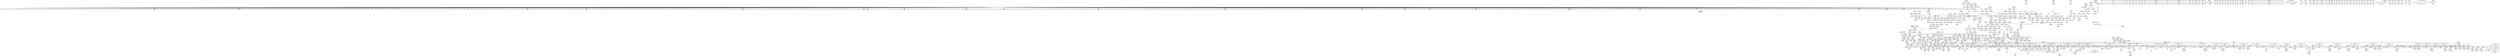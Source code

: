 digraph {
	CE0x55a02e0 [shape=record,shape=Mrecord,label="{CE0x55a02e0|get_current:_tmp2|*SummSink*}"]
	CE0x565a320 [shape=record,shape=Mrecord,label="{CE0x565a320|common_perm_dir_dentry:_call|security/apparmor/lsm.c,191|*SummSource*}"]
	CE0x55ac1b0 [shape=record,shape=Mrecord,label="{CE0x55ac1b0|104:_%struct.inode*,_:_CRE_189,190_}"]
	CE0x56d8b90 [shape=record,shape=Mrecord,label="{CE0x56d8b90|72:_i32,_:_CRE_648,656_}"]
	CE0x55a53d0 [shape=record,shape=Mrecord,label="{CE0x55a53d0|i64*_getelementptr_inbounds_(_5_x_i64_,_5_x_i64_*___llvm_gcov_ctr57,_i64_0,_i64_3)|*Constant*|*SummSource*}"]
	CE0x56cba10 [shape=record,shape=Mrecord,label="{CE0x56cba10|72:_i32,_:_CRE_212,216_}"]
	CE0x565a6e0 [shape=record,shape=Mrecord,label="{CE0x565a6e0|common_perm_dir_dentry:_tmp2|*SummSource*}"]
	CE0x56d6630 [shape=record,shape=Mrecord,label="{CE0x56d6630|72:_i32,_:_CRE_592,593_}"]
	CE0x5577f20 [shape=record,shape=Mrecord,label="{CE0x5577f20|common_perm_create:_call|security/apparmor/lsm.c,251}"]
	CE0x55e98c0 [shape=record,shape=Mrecord,label="{CE0x55e98c0|common_perm_dir_dentry:_dir|Function::common_perm_dir_dentry&Arg::dir::|*SummSource*}"]
	CE0x55dcd60 [shape=record,shape=Mrecord,label="{CE0x55dcd60|get_current:_tmp}"]
	CE0x56d3e00 [shape=record,shape=Mrecord,label="{CE0x56d3e00|72:_i32,_:_CRE_554,555_}"]
	CE0x569cf80 [shape=record,shape=Mrecord,label="{CE0x569cf80|aa_cred_profile:_tmp28|security/apparmor/include/context.h,100|*SummSource*}"]
	CE0x568fb00 [shape=record,shape=Mrecord,label="{CE0x568fb00|aa_cred_profile:_tmp13}"]
	CE0x56573b0 [shape=record,shape=Mrecord,label="{CE0x56573b0|common_perm_dir_dentry:_tmp3|*SummSink*}"]
	CE0x5613480 [shape=record,shape=Mrecord,label="{CE0x5613480|aa_cred_profile:_tmp23|security/apparmor/include/context.h,100}"]
	CE0x56d8ca0 [shape=record,shape=Mrecord,label="{CE0x56d8ca0|72:_i32,_:_CRE_656,664_}"]
	CE0x5658500 [shape=record,shape=Mrecord,label="{CE0x5658500|common_perm_dir_dentry:_mnt|security/apparmor/lsm.c,189|*SummSource*}"]
	CE0x55eca20 [shape=record,shape=Mrecord,label="{CE0x55eca20|common_perm_create:_call7|security/apparmor/lsm.c,253}"]
	CE0x55db940 [shape=record,shape=Mrecord,label="{CE0x55db940|common_perm:_mode|security/apparmor/lsm.c,169|*SummSink*}"]
	CE0x564d860 [shape=record,shape=Mrecord,label="{CE0x564d860|common_perm:_tmp2|security/apparmor/lsm.c,169|*SummSource*}"]
	CE0x56ccc20 [shape=record,shape=Mrecord,label="{CE0x56ccc20|72:_i32,_:_CRE_253,254_}"]
	CE0x56d2670 [shape=record,shape=Mrecord,label="{CE0x56d2670|72:_i32,_:_CRE_479,480_}"]
	CE0x5578440 [shape=record,shape=Mrecord,label="{CE0x5578440|common_perm_create:_mode|Function::common_perm_create&Arg::mode::}"]
	CE0x56980e0 [shape=record,shape=Mrecord,label="{CE0x56980e0|i64_6|*Constant*}"]
	CE0x56883a0 [shape=record,shape=Mrecord,label="{CE0x56883a0|%struct.aa_task_cxt*_null|*Constant*|*SummSource*}"]
	CE0x56307c0 [shape=record,shape=Mrecord,label="{CE0x56307c0|VOIDTB_TE:_CE_313,314_}"]
	CE0x56dd290 [shape=record,shape=Mrecord,label="{CE0x56dd290|72:_i32,_:_CRE_905,906_}"]
	CE0x5683340 [shape=record,shape=Mrecord,label="{CE0x5683340|__aa_current_profile:_cred|security/apparmor/include/context.h,138|*SummSink*}"]
	CE0x56d9b80 [shape=record,shape=Mrecord,label="{CE0x56d9b80|72:_i32,_:_CRE_768,776_}"]
	CE0x56135a0 [shape=record,shape=Mrecord,label="{CE0x56135a0|aa_cred_profile:_tmp23|security/apparmor/include/context.h,100|*SummSource*}"]
	CE0x55a8b70 [shape=record,shape=Mrecord,label="{CE0x55a8b70|104:_%struct.inode*,_:_CRE_144,145_}"]
	CE0x55bebc0 [shape=record,shape=Mrecord,label="{CE0x55bebc0|common_perm_create:_d_inode|security/apparmor/lsm.c,253|*SummSink*}"]
	CE0x5674d80 [shape=record,shape=Mrecord,label="{CE0x5674d80|__aa_current_profile:_land.lhs.true2|*SummSource*}"]
	CE0x56565e0 [shape=record,shape=Mrecord,label="{CE0x56565e0|aa_cred_profile:_lnot2|security/apparmor/include/context.h,100|*SummSource*}"]
	CE0x5658850 [shape=record,shape=Mrecord,label="{CE0x5658850|common_perm_dir_dentry:_mnt1|security/apparmor/lsm.c,189|*SummSource*}"]
	CE0x56ce9e0 [shape=record,shape=Mrecord,label="{CE0x56ce9e0|72:_i32,_:_CRE_281,282_}"]
	CE0x55ef860 [shape=record,shape=Mrecord,label="{CE0x55ef860|__aa_current_profile:_tmp1|*SummSink*}"]
	CE0x569fd90 [shape=record,shape=Mrecord,label="{CE0x569fd90|aa_cred_profile:_tmp32|security/apparmor/include/context.h,101}"]
	CE0x56de7d0 [shape=record,shape=Mrecord,label="{CE0x56de7d0|72:_i32,_:_CRE_925,926_}"]
	CE0x55e66e0 [shape=record,shape=Mrecord,label="{CE0x55e66e0|GLOBAL:_mediated_filesystem|*Constant*}"]
	CE0x567afe0 [shape=record,shape=Mrecord,label="{CE0x567afe0|__aa_current_profile:_tmp16|security/apparmor/include/context.h,138|*SummSink*}"]
	CE0x5573f30 [shape=record,shape=Mrecord,label="{CE0x5573f30|i32_1|*Constant*}"]
	CE0x5646bb0 [shape=record,shape=Mrecord,label="{CE0x5646bb0|_ret_i32_%error.0,_!dbg_!15483|security/apparmor/lsm.c,172}"]
	CE0x52fd480 [shape=record,shape=Mrecord,label="{CE0x52fd480|common_perm_create:_entry|*SummSource*}"]
	CE0x55e87f0 [shape=record,shape=Mrecord,label="{CE0x55e87f0|common_perm_create:_tmp33|security/apparmor/lsm.c,254|*SummSink*}"]
	CE0x55ea410 [shape=record,shape=Mrecord,label="{CE0x55ea410|common_perm_dir_dentry:_mask|Function::common_perm_dir_dentry&Arg::mask::|*SummSink*}"]
	CE0x55761b0 [shape=record,shape=Mrecord,label="{CE0x55761b0|_call_void_mcount()_#2|*SummSource*}"]
	CE0x55a9bb0 [shape=record,shape=Mrecord,label="{CE0x55a9bb0|104:_%struct.inode*,_:_CRE_157,158_}"]
	CE0x567b9e0 [shape=record,shape=Mrecord,label="{CE0x567b9e0|__aa_current_profile:_tmp13|security/apparmor/include/context.h,138|*SummSink*}"]
	CE0x55e5c30 [shape=record,shape=Mrecord,label="{CE0x55e5c30|104:_%struct.inode*,_:_CRE_311,312_}"]
	CE0x564b9f0 [shape=record,shape=Mrecord,label="{CE0x564b9f0|GLOBAL:___llvm_gcov_ctr58|Global_var:__llvm_gcov_ctr58|*SummSink*}"]
	CE0x567fb70 [shape=record,shape=Mrecord,label="{CE0x567fb70|i64_1|*Constant*}"]
	CE0x569f910 [shape=record,shape=Mrecord,label="{CE0x569f910|VOIDTB_TE:_CE_220,221_}"]
	CE0x558ed30 [shape=record,shape=Mrecord,label="{CE0x558ed30|common_perm:_tmp3|security/apparmor/lsm.c,169}"]
	CE0x557c820 [shape=record,shape=Mrecord,label="{CE0x557c820|__aa_current_profile:_tmp8|security/apparmor/include/context.h,138}"]
	CE0x56a5c90 [shape=record,shape=Mrecord,label="{CE0x56a5c90|void_(i8*,_i32,_i64)*_asm_sideeffect_1:_09ud2_0A.pushsection___bug_table,_22a_22_0A2:_09.long_1b_-_2b,_$_0:c_-_2b_0A_09.word_$_1:c_,_0_0A_09.org_2b+$_2:c_0A.popsection_,_i,i,i,_dirflag_,_fpsr_,_flags_|*SummSink*}"]
	CE0x5593140 [shape=record,shape=Mrecord,label="{CE0x5593140|common_perm_create:_tmp11|security/apparmor/lsm.c,251}"]
	CE0x55975f0 [shape=record,shape=Mrecord,label="{CE0x55975f0|common_perm_create:_tobool1|security/apparmor/lsm.c,251|*SummSink*}"]
	CE0x56d6c90 [shape=record,shape=Mrecord,label="{CE0x56d6c90|72:_i32,_:_CRE_598,599_}"]
	CE0x55a3be0 [shape=record,shape=Mrecord,label="{CE0x55a3be0|0:_%struct.vfsmount*,_8:_%struct.dentry*,_:_CRE_8,16_|*MultipleSource*|Function::common_perm_create&Arg::dir::|Function::apparmor_path_mkdir&Arg::dir::|security/apparmor/lsm.c,253}"]
	CE0x56db1a0 [shape=record,shape=Mrecord,label="{CE0x56db1a0|72:_i32,_:_CRE_874,875_}"]
	CE0x5645ef0 [shape=record,shape=Mrecord,label="{CE0x5645ef0|common_perm:_path|Function::common_perm&Arg::path::|*SummSource*}"]
	CE0x56d3ad0 [shape=record,shape=Mrecord,label="{CE0x56d3ad0|72:_i32,_:_CRE_544,552_}"]
	CE0x5683ef0 [shape=record,shape=Mrecord,label="{CE0x5683ef0|__aa_current_profile:_call4|security/apparmor/include/context.h,138|*SummSource*}"]
	CE0x56a28c0 [shape=record,shape=Mrecord,label="{CE0x56a28c0|_call_void_mcount()_#2|*SummSink*}"]
	CE0x56d8940 [shape=record,shape=Mrecord,label="{CE0x56d8940|72:_i32,_:_CRE_632,640_}"]
	CE0x5649ab0 [shape=record,shape=Mrecord,label="{CE0x5649ab0|common_perm:_tmp|*SummSink*}"]
	CE0x568e620 [shape=record,shape=Mrecord,label="{CE0x568e620|VOIDTB_TE:_CE_210,211_}"]
	CE0x55a6310 [shape=record,shape=Mrecord,label="{CE0x55a6310|i32_10|*Constant*}"]
	CE0x55efdb0 [shape=record,shape=Mrecord,label="{CE0x55efdb0|GLOBAL:___llvm_gcov_ctr46|Global_var:__llvm_gcov_ctr46|*SummSource*}"]
	"CONST[source:1(input),value:2(dynamic)][purpose:{object}]"
	CE0x55e8d30 [shape=record,shape=Mrecord,label="{CE0x55e8d30|common_perm_create:_tmp36|security/apparmor/lsm.c,256|*SummSink*}"]
	CE0x56d5db0 [shape=record,shape=Mrecord,label="{CE0x56d5db0|72:_i32,_:_CRE_584,585_}"]
	CE0x55844a0 [shape=record,shape=Mrecord,label="{CE0x55844a0|common_perm_create:_do.end}"]
	CE0x55988b0 [shape=record,shape=Mrecord,label="{CE0x55988b0|common_perm_create:_return|*SummSource*}"]
	CE0x566b5a0 [shape=record,shape=Mrecord,label="{CE0x566b5a0|__aa_current_profile:_if.then|*SummSink*}"]
	CE0x557d7a0 [shape=record,shape=Mrecord,label="{CE0x557d7a0|i1_true|*Constant*|*SummSink*}"]
	CE0x5632540 [shape=record,shape=Mrecord,label="{CE0x5632540|72:_i32,_:_CRE_136,137_}"]
	"CONST[source:0(mediator),value:0(static)][purpose:{operation}]"
	CE0x56dae70 [shape=record,shape=Mrecord,label="{CE0x56dae70|72:_i32,_:_CRE_871,872_}"]
	CE0x5591fd0 [shape=record,shape=Mrecord,label="{CE0x5591fd0|GLOBAL:_current_task|Global_var:current_task}"]
	CE0x568bf20 [shape=record,shape=Mrecord,label="{CE0x568bf20|VOIDTB_TE:_CE_204,205_}"]
	CE0x55daf60 [shape=record,shape=Mrecord,label="{CE0x55daf60|mediated_filesystem:_tmp}"]
	CE0x56d7950 [shape=record,shape=Mrecord,label="{CE0x56d7950|72:_i32,_:_CRE_610,611_}"]
	CE0x56dfa10 [shape=record,shape=Mrecord,label="{CE0x56dfa10|72:_i32,_:_CRE_977,978_}"]
	CE0x56d6a70 [shape=record,shape=Mrecord,label="{CE0x56d6a70|72:_i32,_:_CRE_596,597_}"]
	CE0x56280b0 [shape=record,shape=Mrecord,label="{CE0x56280b0|common_perm_dir_dentry:_bb|*SummSink*}"]
	CE0x56a3200 [shape=record,shape=Mrecord,label="{CE0x56a3200|aa_cred_profile:_expval|security/apparmor/include/context.h,100}"]
	CE0x56cf8c0 [shape=record,shape=Mrecord,label="{CE0x56cf8c0|72:_i32,_:_CRE_295,296_}"]
	CE0x5592e00 [shape=record,shape=Mrecord,label="{CE0x5592e00|common_perm_create:_tmp10|security/apparmor/lsm.c,251|*SummSink*}"]
	CE0x55aa8c0 [shape=record,shape=Mrecord,label="{CE0x55aa8c0|104:_%struct.inode*,_:_CRE_168,169_}"]
	CE0x56a6d80 [shape=record,shape=Mrecord,label="{CE0x56a6d80|aa_cred_profile:_tmp16|security/apparmor/include/context.h,100|*SummSource*}"]
	CE0x564b140 [shape=record,shape=Mrecord,label="{CE0x564b140|aa_cred_profile:_tmp2}"]
	CE0x55a4ae0 [shape=record,shape=Mrecord,label="{CE0x55a4ae0|common_perm:_tmp5|security/apparmor/lsm.c,169|*SummSink*}"]
	CE0x56d3ee0 [shape=record,shape=Mrecord,label="{CE0x56d3ee0|72:_i32,_:_CRE_555,556_}"]
	CE0x55ef340 [shape=record,shape=Mrecord,label="{CE0x55ef340|__aa_current_profile:_land.lhs.true|*SummSource*}"]
	CE0x558a150 [shape=record,shape=Mrecord,label="{CE0x558a150|i32_251|*Constant*}"]
	CE0x56cac40 [shape=record,shape=Mrecord,label="{CE0x56cac40|72:_i32,_:_CRE_196,197_}"]
	CE0x5656ba0 [shape=record,shape=Mrecord,label="{CE0x5656ba0|i64*_getelementptr_inbounds_(_2_x_i64_,_2_x_i64_*___llvm_gcov_ctr56,_i64_0,_i64_1)|*Constant*|*SummSource*}"]
	CE0x55845e0 [shape=record,shape=Mrecord,label="{CE0x55845e0|common_perm_create:_do.end|*SummSource*}"]
	CE0x56d9a70 [shape=record,shape=Mrecord,label="{CE0x56d9a70|72:_i32,_:_CRE_760,768_}"]
	CE0x56cb5d0 [shape=record,shape=Mrecord,label="{CE0x56cb5d0|72:_i32,_:_CRE_205,206_}"]
	CE0x5632fb0 [shape=record,shape=Mrecord,label="{CE0x5632fb0|72:_i32,_:_CRE_146,147_}"]
	CE0x56c84f0 [shape=record,shape=Mrecord,label="{CE0x56c84f0|72:_i32,_:_CRE_159,160_}"]
	CE0x566f550 [shape=record,shape=Mrecord,label="{CE0x566f550|aa_cred_profile:_profile|security/apparmor/include/context.h,100|*SummSource*}"]
	CE0x55ad5e0 [shape=record,shape=Mrecord,label="{CE0x55ad5e0|104:_%struct.inode*,_:_CRE_206,207_}"]
	CE0x569e770 [shape=record,shape=Mrecord,label="{CE0x569e770|aa_cred_profile:_tmp34|security/apparmor/include/context.h,101|*SummSink*}"]
	CE0x55dbb30 [shape=record,shape=Mrecord,label="{CE0x55dbb30|get_current:_tmp1}"]
	CE0x5672f90 [shape=record,shape=Mrecord,label="{CE0x5672f90|aa_cred_profile:_tmp8|security/apparmor/include/context.h,100}"]
	CE0x56d0470 [shape=record,shape=Mrecord,label="{CE0x56d0470|72:_i32,_:_CRE_306,307_}"]
	CE0x56de390 [shape=record,shape=Mrecord,label="{CE0x56de390|72:_i32,_:_CRE_921,922_}"]
	CE0x5652c50 [shape=record,shape=Mrecord,label="{CE0x5652c50|common_perm:_tmp7|security/apparmor/lsm.c,170|*SummSink*}"]
	CE0x5630c00 [shape=record,shape=Mrecord,label="{CE0x5630c00|VOIDTB_TE:_CE_317,318_}"]
	CE0x55b0a10 [shape=record,shape=Mrecord,label="{CE0x55b0a10|common_perm_create:_tmp31|security/apparmor/lsm.c,253|*SummSink*}"]
	CE0x5597db0 [shape=record,shape=Mrecord,label="{CE0x5597db0|common_perm_create:_if.then8|*SummSink*}"]
	CE0x55bfcf0 [shape=record,shape=Mrecord,label="{CE0x55bfcf0|i64*_getelementptr_inbounds_(_2_x_i64_,_2_x_i64_*___llvm_gcov_ctr56,_i64_0,_i64_1)|*Constant*|*SummSink*}"]
	CE0x55e5340 [shape=record,shape=Mrecord,label="{CE0x55e5340|104:_%struct.inode*,_:_CRE_304,305_}"]
	CE0x557d090 [shape=record,shape=Mrecord,label="{CE0x557d090|i64*_getelementptr_inbounds_(_17_x_i64_,_17_x_i64_*___llvm_gcov_ctr60,_i64_0,_i64_8)|*Constant*}"]
	CE0x567b6a0 [shape=record,shape=Mrecord,label="{CE0x567b6a0|_call_void_lockdep_rcu_suspicious(i8*_getelementptr_inbounds_(_36_x_i8_,_36_x_i8_*_.str12,_i32_0,_i32_0),_i32_138,_i8*_getelementptr_inbounds_(_45_x_i8_,_45_x_i8_*_.str14,_i32_0,_i32_0))_#7,_!dbg_!15483|security/apparmor/include/context.h,138|*SummSource*}"]
	CE0x56cbd70 [shape=record,shape=Mrecord,label="{CE0x56cbd70|72:_i32,_:_CRE_232,236_}"]
	CE0x567e650 [shape=record,shape=Mrecord,label="{CE0x567e650|__aa_current_profile:_tmp17|security/apparmor/include/context.h,138|*SummSink*}"]
	CE0x5681c90 [shape=record,shape=Mrecord,label="{CE0x5681c90|__aa_current_profile:_cred|security/apparmor/include/context.h,138|*SummSource*}"]
	CE0x564b770 [shape=record,shape=Mrecord,label="{CE0x564b770|__aa_current_profile:_tobool|security/apparmor/include/context.h,138|*SummSource*}"]
	CE0x56706c0 [shape=record,shape=Mrecord,label="{CE0x56706c0|__aa_current_profile:_tmp10|security/apparmor/include/context.h,138|*SummSink*}"]
	CE0x5631a80 [shape=record,shape=Mrecord,label="{CE0x5631a80|72:_i32,_:_CRE_64,72_}"]
	CE0x56c9a30 [shape=record,shape=Mrecord,label="{CE0x56c9a30|72:_i32,_:_CRE_179,180_}"]
	CE0x5683d90 [shape=record,shape=Mrecord,label="{CE0x5683d90|__aa_current_profile:_call4|security/apparmor/include/context.h,138}"]
	CE0x558cde0 [shape=record,shape=Mrecord,label="{CE0x558cde0|common_perm_create:_tmp35|security/apparmor/lsm.c,256|*SummSource*}"]
	CE0x56853b0 [shape=record,shape=Mrecord,label="{CE0x56853b0|_ret_%struct.aa_profile*_%tmp34,_!dbg_!15510|security/apparmor/include/context.h,101|*SummSink*}"]
	CE0x557f760 [shape=record,shape=Mrecord,label="{CE0x557f760|common_perm_create:_dentry6|security/apparmor/lsm.c,253}"]
	CE0x558d7b0 [shape=record,shape=Mrecord,label="{CE0x558d7b0|common_perm_create:_tmp15|security/apparmor/lsm.c,251|*SummSource*}"]
	CE0x55ac540 [shape=record,shape=Mrecord,label="{CE0x55ac540|104:_%struct.inode*,_:_CRE_192,193_}"]
	CE0x5637610 [shape=record,shape=Mrecord,label="{CE0x5637610|VOIDTB_TE:_CE_240,248_}"]
	CE0x55dbac0 [shape=record,shape=Mrecord,label="{CE0x55dbac0|i64_1|*Constant*}"]
	CE0x5591300 [shape=record,shape=Mrecord,label="{CE0x5591300|common_perm_create:_if.end|*SummSink*}"]
	CE0x558ea60 [shape=record,shape=Mrecord,label="{CE0x558ea60|_call_void_lockdep_rcu_suspicious(i8*_getelementptr_inbounds_(_24_x_i8_,_24_x_i8_*_.str8,_i32_0,_i32_0),_i32_251,_i8*_getelementptr_inbounds_(_45_x_i8_,_45_x_i8_*_.str14,_i32_0,_i32_0))_#7,_!dbg_!15492|security/apparmor/lsm.c,251|*SummSink*}"]
	CE0x55dce10 [shape=record,shape=Mrecord,label="{CE0x55dce10|get_current:_tmp|*SummSource*}"]
	CE0x55f04e0 [shape=record,shape=Mrecord,label="{CE0x55f04e0|i64_5|*Constant*}"]
	CE0x56a6f00 [shape=record,shape=Mrecord,label="{CE0x56a6f00|aa_cred_profile:_tmp16|security/apparmor/include/context.h,100|*SummSink*}"]
	CE0x5580dc0 [shape=record,shape=Mrecord,label="{CE0x5580dc0|apparmor_path_mkdir:_bb|*SummSink*}"]
	CE0x56daa30 [shape=record,shape=Mrecord,label="{CE0x56daa30|72:_i32,_:_CRE_867,868_}"]
	CE0x569de00 [shape=record,shape=Mrecord,label="{CE0x569de00|aa_cred_profile:_profile11|security/apparmor/include/context.h,101}"]
	CE0x55a2560 [shape=record,shape=Mrecord,label="{CE0x55a2560|common_perm_create:_tmp21|security/apparmor/lsm.c,251|*SummSource*}"]
	CE0x55e9050 [shape=record,shape=Mrecord,label="{CE0x55e9050|common_perm_dir_dentry:_entry|*SummSink*}"]
	CE0x56460b0 [shape=record,shape=Mrecord,label="{CE0x56460b0|common_perm:_path|Function::common_perm&Arg::path::|*SummSink*}"]
	CE0x55da390 [shape=record,shape=Mrecord,label="{CE0x55da390|mediated_filesystem:_tmp2|*SummSource*}"]
	CE0x5685a00 [shape=record,shape=Mrecord,label="{CE0x5685a00|VOIDTB_TE:_CE_171,172_}"]
	CE0x55b1230 [shape=record,shape=Mrecord,label="{CE0x55b1230|i64*_getelementptr_inbounds_(_17_x_i64_,_17_x_i64_*___llvm_gcov_ctr60,_i64_0,_i64_6)|*Constant*|*SummSource*}"]
	CE0x56d7730 [shape=record,shape=Mrecord,label="{CE0x56d7730|72:_i32,_:_CRE_608,609_}"]
	CE0x55b08a0 [shape=record,shape=Mrecord,label="{CE0x55b08a0|common_perm_create:_tmp31|security/apparmor/lsm.c,253|*SummSource*}"]
	CE0x55a6cc0 [shape=record,shape=Mrecord,label="{CE0x55a6cc0|common_perm_create:_fsuid|security/apparmor/lsm.c,251|*SummSink*}"]
	CE0x5575850 [shape=record,shape=Mrecord,label="{CE0x5575850|apparmor_path_mkdir:_dentry|Function::apparmor_path_mkdir&Arg::dentry::|*SummSource*}"]
	CE0x56c9810 [shape=record,shape=Mrecord,label="{CE0x56c9810|72:_i32,_:_CRE_177,178_}"]
	CE0x56d3470 [shape=record,shape=Mrecord,label="{CE0x56d3470|72:_i32,_:_CRE_508,512_}"]
	CE0x55a1b10 [shape=record,shape=Mrecord,label="{CE0x55a1b10|common_perm_create:_fsuid|security/apparmor/lsm.c,251}"]
	CE0x55e6350 [shape=record,shape=Mrecord,label="{CE0x55e6350|104:_%struct.inode*,_:_CRE_317,318_}"]
	CE0x55a9230 [shape=record,shape=Mrecord,label="{CE0x55a9230|104:_%struct.inode*,_:_CRE_149,150_}"]
	CE0x55ad8a0 [shape=record,shape=Mrecord,label="{CE0x55ad8a0|get_current:_tmp3|*SummSink*}"]
	CE0x56a68e0 [shape=record,shape=Mrecord,label="{CE0x56a68e0|aa_cred_profile:_tmp3}"]
	CE0x56d7a60 [shape=record,shape=Mrecord,label="{CE0x56d7a60|72:_i32,_:_CRE_611,612_}"]
	CE0x55bde60 [shape=record,shape=Mrecord,label="{CE0x55bde60|common_perm_create:_tmp27|*LoadInst*|security/apparmor/lsm.c,253|*SummSource*}"]
	CE0x564c6d0 [shape=record,shape=Mrecord,label="{CE0x564c6d0|GLOBAL:___aa_current_profile|*Constant*}"]
	CE0x55a4c90 [shape=record,shape=Mrecord,label="{CE0x55a4c90|common_perm:_tmp6|security/apparmor/lsm.c,169}"]
	CE0x5631f80 [shape=record,shape=Mrecord,label="{CE0x5631f80|72:_i32,_:_CRE_96,104_}"]
	CE0x557c6b0 [shape=record,shape=Mrecord,label="{CE0x557c6b0|__aa_current_profile:_tmp5|security/apparmor/include/context.h,138|*SummSource*}"]
	CE0x56dad60 [shape=record,shape=Mrecord,label="{CE0x56dad60|72:_i32,_:_CRE_870,871_}"]
	CE0x55a08b0 [shape=record,shape=Mrecord,label="{CE0x55a08b0|i64*_getelementptr_inbounds_(_11_x_i64_,_11_x_i64_*___llvm_gcov_ctr58,_i64_0,_i64_0)|*Constant*|*SummSink*}"]
	CE0x5690460 [shape=record,shape=Mrecord,label="{CE0x5690460|aa_cred_profile:_tmp12|security/apparmor/include/context.h,100|*SummSink*}"]
	CE0x569c980 [shape=record,shape=Mrecord,label="{CE0x569c980|i64*_getelementptr_inbounds_(_16_x_i64_,_16_x_i64_*___llvm_gcov_ctr46,_i64_0,_i64_13)|*Constant*|*SummSource*}"]
	CE0x56dd5c0 [shape=record,shape=Mrecord,label="{CE0x56dd5c0|72:_i32,_:_CRE_908,909_}"]
	CE0x568f1e0 [shape=record,shape=Mrecord,label="{CE0x568f1e0|aa_cred_profile:_tmp5|security/apparmor/include/context.h,99|*SummSink*}"]
	CE0x56d6eb0 [shape=record,shape=Mrecord,label="{CE0x56d6eb0|72:_i32,_:_CRE_600,601_}"]
	CE0x56d0250 [shape=record,shape=Mrecord,label="{CE0x56d0250|72:_i32,_:_CRE_304,305_}"]
	CE0x56d3360 [shape=record,shape=Mrecord,label="{CE0x56d3360|72:_i32,_:_CRE_504,508_}"]
	CE0x5697860 [shape=record,shape=Mrecord,label="{CE0x5697860|aa_cred_profile:_do.end10}"]
	CE0x5588bb0 [shape=record,shape=Mrecord,label="{CE0x5588bb0|common_perm_create:_tobool1|security/apparmor/lsm.c,251}"]
	CE0x56cc5c0 [shape=record,shape=Mrecord,label="{CE0x56cc5c0|72:_i32,_:_CRE_247,248_}"]
	CE0x56494f0 [shape=record,shape=Mrecord,label="{CE0x56494f0|0:_i8,_:_GCMR___aa_current_profile.__warned_internal_global_i8_0,_section_.data.unlikely_,_align_1:_elem_0:default:}"]
	CE0x56cfae0 [shape=record,shape=Mrecord,label="{CE0x56cfae0|72:_i32,_:_CRE_297,298_}"]
	CE0x55e2860 [shape=record,shape=Mrecord,label="{CE0x55e2860|GLOBAL:_current_task|Global_var:current_task}"]
	CE0x55a41d0 [shape=record,shape=Mrecord,label="{CE0x55a41d0|common_perm_create:_tmp22|*LoadInst*|security/apparmor/lsm.c,253|*SummSink*}"]
	CE0x569cf10 [shape=record,shape=Mrecord,label="{CE0x569cf10|aa_cred_profile:_tmp28|security/apparmor/include/context.h,100}"]
	CE0x56db3c0 [shape=record,shape=Mrecord,label="{CE0x56db3c0|72:_i32,_:_CRE_876,877_}"]
	CE0x52fbcf0 [shape=record,shape=Mrecord,label="{CE0x52fbcf0|GLOBAL:_common_perm_create|*Constant*|*SummSink*}"]
	CE0x556f270 [shape=record,shape=Mrecord,label="{CE0x556f270|apparmor_path_mkdir:_tmp1|*SummSink*}"]
	CE0x567d680 [shape=record,shape=Mrecord,label="{CE0x567d680|i32_138|*Constant*|*SummSink*}"]
	CE0x5578540 [shape=record,shape=Mrecord,label="{CE0x5578540|_ret_i32_%retval.0,_!dbg_!15515|security/apparmor/lsm.c,257|*SummSource*}"]
	CE0x558ef70 [shape=record,shape=Mrecord,label="{CE0x558ef70|common_perm:_tmp3|security/apparmor/lsm.c,169|*SummSink*}"]
	CE0x564a150 [shape=record,shape=Mrecord,label="{CE0x564a150|_ret_%struct.aa_profile*_%call4,_!dbg_!15494|security/apparmor/include/context.h,138|*SummSink*}"]
	CE0x56ccb10 [shape=record,shape=Mrecord,label="{CE0x56ccb10|72:_i32,_:_CRE_252,253_}"]
	CE0x56818a0 [shape=record,shape=Mrecord,label="{CE0x56818a0|__aa_current_profile:_tmp19|security/apparmor/include/context.h,138}"]
	CE0x568cb30 [shape=record,shape=Mrecord,label="{CE0x568cb30|%struct.aa_task_cxt*_null|*Constant*}"]
	CE0x56da2f0 [shape=record,shape=Mrecord,label="{CE0x56da2f0|72:_i32,_:_CRE_832,840_}"]
	CE0x5681980 [shape=record,shape=Mrecord,label="{CE0x5681980|__aa_current_profile:_tmp19|security/apparmor/include/context.h,138|*SummSink*}"]
	CE0x55b0d90 [shape=record,shape=Mrecord,label="{CE0x55b0d90|common_perm_create:_tmp32|security/apparmor/lsm.c,253|*SummSource*}"]
	CE0x56c8e80 [shape=record,shape=Mrecord,label="{CE0x56c8e80|72:_i32,_:_CRE_168,169_}"]
	CE0x568e510 [shape=record,shape=Mrecord,label="{CE0x568e510|VOIDTB_TE:_CE_209,210_}"]
	CE0x55aac50 [shape=record,shape=Mrecord,label="{CE0x55aac50|104:_%struct.inode*,_:_CRE_171,172_}"]
	CE0x566dae0 [shape=record,shape=Mrecord,label="{CE0x566dae0|__aa_current_profile:_tmp1|*SummSource*}"]
	CE0x55e7b20 [shape=record,shape=Mrecord,label="{CE0x55e7b20|common_perm_create:_tmp31|security/apparmor/lsm.c,253}"]
	CE0x568a5a0 [shape=record,shape=Mrecord,label="{CE0x568a5a0|aa_cred_profile:_tmp16|security/apparmor/include/context.h,100}"]
	CE0x55e4bd0 [shape=record,shape=Mrecord,label="{CE0x55e4bd0|104:_%struct.inode*,_:_CRE_272,280_|*MultipleSource*|*LoadInst*|security/apparmor/lsm.c,253|security/apparmor/lsm.c,253}"]
	CE0x56905c0 [shape=record,shape=Mrecord,label="{CE0x56905c0|aa_cred_profile:_tobool1|security/apparmor/include/context.h,100}"]
	CE0x56d83f0 [shape=record,shape=Mrecord,label="{CE0x56d83f0|72:_i32,_:_CRE_620,621_}"]
	CE0x55f37f0 [shape=record,shape=Mrecord,label="{CE0x55f37f0|common_perm_create:_retval.0|*SummSink*}"]
	CE0x5594560 [shape=record,shape=Mrecord,label="{CE0x5594560|i32_0|*Constant*}"]
	CE0x566e8c0 [shape=record,shape=Mrecord,label="{CE0x566e8c0|i64*_getelementptr_inbounds_(_11_x_i64_,_11_x_i64_*___llvm_gcov_ctr58,_i64_0,_i64_1)|*Constant*|*SummSink*}"]
	CE0x5689910 [shape=record,shape=Mrecord,label="{CE0x5689910|VOIDTB_TE:_CE_91,92_}"]
	CE0x55f3160 [shape=record,shape=Mrecord,label="{CE0x55f3160|_ret_i32_%call,_!dbg_!15477|security/apparmor/lsm.c,191}"]
	CE0x5653880 [shape=record,shape=Mrecord,label="{CE0x5653880|common_perm:_call1|security/apparmor/lsm.c,170|*SummSource*}"]
	CE0x55942e0 [shape=record,shape=Mrecord,label="{CE0x55942e0|common_perm_create:_tmp2|*SummSource*}"]
	CE0x5646e80 [shape=record,shape=Mrecord,label="{CE0x5646e80|_ret_i32_%error.0,_!dbg_!15483|security/apparmor/lsm.c,172|*SummSink*}"]
	CE0x559fe60 [shape=record,shape=Mrecord,label="{CE0x559fe60|common_perm_dir_dentry:_tmp1}"]
	CE0x56da950 [shape=record,shape=Mrecord,label="{CE0x56da950|72:_i32,_:_CRE_866,867_}"]
	CE0x56d2de0 [shape=record,shape=Mrecord,label="{CE0x56d2de0|72:_i32,_:_CRE_486,487_}"]
	CE0x56889a0 [shape=record,shape=Mrecord,label="{CE0x56889a0|0:_%struct.aa_profile*,_:_CMRE_0,8_|*MultipleSource*|security/apparmor/include/context.h,99|*LoadInst*|security/apparmor/include/context.h,99|security/apparmor/include/context.h,100}"]
	CE0x56d6850 [shape=record,shape=Mrecord,label="{CE0x56d6850|72:_i32,_:_CRE_594,595_}"]
	CE0x56df380 [shape=record,shape=Mrecord,label="{CE0x56df380|72:_i32,_:_CRE_936,944_}"]
	CE0x56871e0 [shape=record,shape=Mrecord,label="{CE0x56871e0|aa_cred_profile:_tmp|*SummSink*}"]
	CE0x56896a0 [shape=record,shape=Mrecord,label="{CE0x56896a0|VOIDTB_TE:_CE_88,89_}"]
	CE0x567d350 [shape=record,shape=Mrecord,label="{CE0x567d350|GLOBAL:_lockdep_rcu_suspicious|*Constant*}"]
	CE0x55ebc90 [shape=record,shape=Mrecord,label="{CE0x55ebc90|common_perm:_tmp9|security/apparmor/lsm.c,172|*SummSink*}"]
	CE0x557bad0 [shape=record,shape=Mrecord,label="{CE0x557bad0|_call_void_mcount()_#2|*SummSink*}"]
	CE0x5697350 [shape=record,shape=Mrecord,label="{CE0x5697350|aa_cred_profile:_bb|*SummSink*}"]
	CE0x566f0e0 [shape=record,shape=Mrecord,label="{CE0x566f0e0|__aa_current_profile:_bb|*SummSource*}"]
	CE0x5599620 [shape=record,shape=Mrecord,label="{CE0x5599620|i64_3|*Constant*}"]
	CE0x56cae60 [shape=record,shape=Mrecord,label="{CE0x56cae60|72:_i32,_:_CRE_198,199_}"]
	CE0x55f2f30 [shape=record,shape=Mrecord,label="{CE0x55f2f30|common_perm_dir_dentry:_cond|Function::common_perm_dir_dentry&Arg::cond::|*SummSink*}"]
	CE0x568c160 [shape=record,shape=Mrecord,label="{CE0x568c160|aa_cred_profile:_lnot.ext|security/apparmor/include/context.h,100|*SummSink*}"]
	CE0x566b720 [shape=record,shape=Mrecord,label="{CE0x566b720|__aa_current_profile:_if.end}"]
	CE0x56ca090 [shape=record,shape=Mrecord,label="{CE0x56ca090|72:_i32,_:_CRE_185,186_}"]
	CE0x558c150 [shape=record,shape=Mrecord,label="{CE0x558c150|common_perm_create:_tmp34|security/apparmor/lsm.c,254}"]
	CE0x5594030 [shape=record,shape=Mrecord,label="{CE0x5594030|i64*_getelementptr_inbounds_(_17_x_i64_,_17_x_i64_*___llvm_gcov_ctr60,_i64_0,_i64_1)|*Constant*|*SummSink*}"]
	CE0x5645980 [shape=record,shape=Mrecord,label="{CE0x5645980|common_perm:_op|Function::common_perm&Arg::op::}"]
	CE0x5644c20 [shape=record,shape=Mrecord,label="{CE0x5644c20|mediated_filesystem:_tmp5|security/apparmor/include/apparmor.h,117|*SummSource*}"]
	CE0x5651f70 [shape=record,shape=Mrecord,label="{CE0x5651f70|__aa_current_profile:_tmp4|security/apparmor/include/context.h,138|*SummSink*}"]
	CE0x559ab50 [shape=record,shape=Mrecord,label="{CE0x559ab50|common_perm_create:_tmp23|security/apparmor/lsm.c,253|*SummSource*}"]
	CE0x55a7ae0 [shape=record,shape=Mrecord,label="{CE0x55a7ae0|104:_%struct.inode*,_:_CRE_80,88_|*MultipleSource*|*LoadInst*|security/apparmor/lsm.c,253|security/apparmor/lsm.c,253}"]
	CE0x55e3280 [shape=record,shape=Mrecord,label="{CE0x55e3280|104:_%struct.inode*,_:_CRE_211,212_}"]
	CE0x55eb2d0 [shape=record,shape=Mrecord,label="{CE0x55eb2d0|common_perm:_error.0|*SummSource*}"]
	CE0x56c7e90 [shape=record,shape=Mrecord,label="{CE0x56c7e90|72:_i32,_:_CRE_153,154_}"]
	CE0x55a8470 [shape=record,shape=Mrecord,label="{CE0x55a8470|104:_%struct.inode*,_:_CRE_94,95_}"]
	CE0x55bcf00 [shape=record,shape=Mrecord,label="{CE0x55bcf00|common_perm_create:_tmp26|security/apparmor/lsm.c,253}"]
	CE0x56caf70 [shape=record,shape=Mrecord,label="{CE0x56caf70|72:_i32,_:_CRE_199,200_}"]
	CE0x564a040 [shape=record,shape=Mrecord,label="{CE0x564a040|_ret_%struct.aa_profile*_%call4,_!dbg_!15494|security/apparmor/include/context.h,138}"]
	CE0x569c800 [shape=record,shape=Mrecord,label="{CE0x569c800|i64*_getelementptr_inbounds_(_16_x_i64_,_16_x_i64_*___llvm_gcov_ctr46,_i64_0,_i64_13)|*Constant*}"]
	CE0x55e41f0 [shape=record,shape=Mrecord,label="{CE0x55e41f0|104:_%struct.inode*,_:_CRE_224,232_|*MultipleSource*|*LoadInst*|security/apparmor/lsm.c,253|security/apparmor/lsm.c,253}"]
	CE0x568ec20 [shape=record,shape=Mrecord,label="{CE0x568ec20|i1_true|*Constant*}"]
	CE0x5578c50 [shape=record,shape=Mrecord,label="{CE0x5578c50|common_perm_create:_dentry|Function::common_perm_create&Arg::dentry::|*SummSink*}"]
	CE0x55e3d30 [shape=record,shape=Mrecord,label="{CE0x55e3d30|104:_%struct.inode*,_:_CRE_220,221_}"]
	CE0x56c7c70 [shape=record,shape=Mrecord,label="{CE0x56c7c70|72:_i32,_:_CRE_151,152_}"]
	CE0x56d2bc0 [shape=record,shape=Mrecord,label="{CE0x56d2bc0|72:_i32,_:_CRE_484,485_}"]
	CE0x55acff0 [shape=record,shape=Mrecord,label="{CE0x55acff0|104:_%struct.inode*,_:_CRE_201,202_}"]
	CE0x566f930 [shape=record,shape=Mrecord,label="{CE0x566f930|__aa_current_profile:_tmp|*SummSource*}"]
	CE0x567e5e0 [shape=record,shape=Mrecord,label="{CE0x567e5e0|__aa_current_profile:_tmp17|security/apparmor/include/context.h,138|*SummSource*}"]
	CE0x56cf7b0 [shape=record,shape=Mrecord,label="{CE0x56cf7b0|72:_i32,_:_CRE_294,295_}"]
	CE0x56d2150 [shape=record,shape=Mrecord,label="{CE0x56d2150|72:_i32,_:_CRE_474,475_}"]
	CE0x56dc2a0 [shape=record,shape=Mrecord,label="{CE0x56dc2a0|72:_i32,_:_CRE_890,891_}"]
	CE0x55a0270 [shape=record,shape=Mrecord,label="{CE0x55a0270|get_current:_tmp2|*SummSource*}"]
	CE0x5651ea0 [shape=record,shape=Mrecord,label="{CE0x5651ea0|__aa_current_profile:_tmp4|security/apparmor/include/context.h,138|*SummSource*}"]
	CE0x568b0b0 [shape=record,shape=Mrecord,label="{CE0x568b0b0|aa_cred_profile:_tobool|security/apparmor/include/context.h,100|*SummSink*}"]
	CE0x5614250 [shape=record,shape=Mrecord,label="{CE0x5614250|aa_cred_profile:_tmp24|security/apparmor/include/context.h,100|*SummSource*}"]
	CE0x55ef0c0 [shape=record,shape=Mrecord,label="{CE0x55ef0c0|common_perm:_tmp10|security/apparmor/lsm.c,172|*SummSource*}"]
	CE0x55ae640 [shape=record,shape=Mrecord,label="{CE0x55ae640|common_perm_create:_if.then8|*SummSource*}"]
	CE0x567a1c0 [shape=record,shape=Mrecord,label="{CE0x567a1c0|i64*_getelementptr_inbounds_(_11_x_i64_,_11_x_i64_*___llvm_gcov_ctr58,_i64_0,_i64_8)|*Constant*|*SummSource*}"]
	CE0x55f3b90 [shape=record,shape=Mrecord,label="{CE0x55f3b90|i64*_getelementptr_inbounds_(_17_x_i64_,_17_x_i64_*___llvm_gcov_ctr60,_i64_0,_i64_16)|*Constant*|*SummSource*}"]
	CE0x55e4450 [shape=record,shape=Mrecord,label="{CE0x55e4450|104:_%struct.inode*,_:_CRE_240,248_|*MultipleSource*|*LoadInst*|security/apparmor/lsm.c,253|security/apparmor/lsm.c,253}"]
	CE0x56c8820 [shape=record,shape=Mrecord,label="{CE0x56c8820|72:_i32,_:_CRE_162,163_}"]
	CE0x5658fb0 [shape=record,shape=Mrecord,label="{CE0x5658fb0|common_perm_dir_dentry:_mnt1|security/apparmor/lsm.c,189|*SummSink*}"]
	CE0x5689000 [shape=record,shape=Mrecord,label="{CE0x5689000|VOIDTB_TE:_CE_95,96_}"]
	CE0x5652be0 [shape=record,shape=Mrecord,label="{CE0x5652be0|common_perm:_tmp7|security/apparmor/lsm.c,170|*SummSource*}"]
	CE0x5670500 [shape=record,shape=Mrecord,label="{CE0x5670500|__aa_current_profile:_tmp10|security/apparmor/include/context.h,138|*SummSource*}"]
	CE0x56cd390 [shape=record,shape=Mrecord,label="{CE0x56cd390|72:_i32,_:_CRE_260,261_}"]
	CE0x56d80c0 [shape=record,shape=Mrecord,label="{CE0x56d80c0|72:_i32,_:_CRE_617,618_}"]
	CE0x55bcc90 [shape=record,shape=Mrecord,label="{CE0x55bcc90|common_perm_create:_tmp25|security/apparmor/lsm.c,253|*SummSink*}"]
	CE0x5575a60 [shape=record,shape=Mrecord,label="{CE0x5575a60|apparmor_path_mkdir:_dentry|Function::apparmor_path_mkdir&Arg::dentry::|*SummSink*}"]
	CE0x56d3cf0 [shape=record,shape=Mrecord,label="{CE0x56d3cf0|72:_i32,_:_CRE_553,554_}"]
	CE0x5577f90 [shape=record,shape=Mrecord,label="{CE0x5577f90|44:_i32,_48:_i16,_128:_i8*,_:_SCMRE_4,6_|*MultipleSource*|security/apparmor/lsm.c, 251|security/apparmor/lsm.c,251}"]
	CE0x558c920 [shape=record,shape=Mrecord,label="{CE0x558c920|i64*_getelementptr_inbounds_(_17_x_i64_,_17_x_i64_*___llvm_gcov_ctr60,_i64_0,_i64_15)|*Constant*|*SummSink*}"]
	CE0x56dec10 [shape=record,shape=Mrecord,label="{CE0x56dec10|72:_i32,_:_CRE_929,930_}"]
	CE0x564be80 [shape=record,shape=Mrecord,label="{CE0x564be80|common_perm:_if.end|*SummSink*}"]
	CE0x557f250 [shape=record,shape=Mrecord,label="{CE0x557f250|i64_10|*Constant*|*SummSource*}"]
	CE0x55a2900 [shape=record,shape=Mrecord,label="{CE0x55a2900|common_perm_create:_tmp21|security/apparmor/lsm.c,251}"]
	CE0x5637b90 [shape=record,shape=Mrecord,label="{CE0x5637b90|VOIDTB_TE:_CE_280,288_}"]
	CE0x56cd060 [shape=record,shape=Mrecord,label="{CE0x56cd060|72:_i32,_:_CRE_257,258_}"]
	CE0x55e5510 [shape=record,shape=Mrecord,label="{CE0x55e5510|104:_%struct.inode*,_:_CRE_305,306_}"]
	CE0x5656520 [shape=record,shape=Mrecord,label="{CE0x5656520|aa_cred_profile:_lnot2|security/apparmor/include/context.h,100}"]
	CE0x56508d0 [shape=record,shape=Mrecord,label="{CE0x56508d0|aa_path_perm:_path|Function::aa_path_perm&Arg::path::|*SummSink*}"]
	CE0x5631340 [shape=record,shape=Mrecord,label="{CE0x5631340|72:_i32,_:_CRE_8,12_}"]
	CE0x55e7040 [shape=record,shape=Mrecord,label="{CE0x55e7040|common_perm_create:_tmp29|security/apparmor/lsm.c,253}"]
	CE0x569d4f0 [shape=record,shape=Mrecord,label="{CE0x569d4f0|aa_cred_profile:_tmp29|security/apparmor/include/context.h,100}"]
	CE0x56d15a0 [shape=record,shape=Mrecord,label="{CE0x56d15a0|72:_i32,_:_CRE_400,408_}"]
	CE0x55a59f0 [shape=record,shape=Mrecord,label="{CE0x55a59f0|i32_78|*Constant*}"]
	CE0x56d3220 [shape=record,shape=Mrecord,label="{CE0x56d3220|72:_i32,_:_CRE_500,504_}"]
	CE0x56cf040 [shape=record,shape=Mrecord,label="{CE0x56cf040|72:_i32,_:_CRE_287,288_}"]
	CE0x56585c0 [shape=record,shape=Mrecord,label="{CE0x56585c0|common_perm_dir_dentry:_mnt|security/apparmor/lsm.c,189|*SummSink*}"]
	CE0x56d2cd0 [shape=record,shape=Mrecord,label="{CE0x56d2cd0|72:_i32,_:_CRE_485,486_}"]
	CE0x558f210 [shape=record,shape=Mrecord,label="{CE0x558f210|i64_0|*Constant*}"]
	CE0x56d37a0 [shape=record,shape=Mrecord,label="{CE0x56d37a0|72:_i32,_:_CRE_528,536_}"]
	CE0x55e3740 [shape=record,shape=Mrecord,label="{CE0x55e3740|104:_%struct.inode*,_:_CRE_215,216_}"]
	CE0x55ec4d0 [shape=record,shape=Mrecord,label="{CE0x55ec4d0|mediated_filesystem:_inode|Function::mediated_filesystem&Arg::inode::}"]
	CE0x559b6c0 [shape=record,shape=Mrecord,label="{CE0x559b6c0|i64_0|*Constant*|*SummSink*}"]
	CE0x569c1b0 [shape=record,shape=Mrecord,label="{CE0x569c1b0|aa_cred_profile:_tmp27|security/apparmor/include/context.h,100}"]
	CE0x5645a20 [shape=record,shape=Mrecord,label="{CE0x5645a20|common_perm:_op|Function::common_perm&Arg::op::|*SummSource*}"]
	CE0x5698b30 [shape=record,shape=Mrecord,label="{CE0x5698b30|aa_cred_profile:_tmp15|security/apparmor/include/context.h,100|*SummSource*}"]
	CE0x5594350 [shape=record,shape=Mrecord,label="{CE0x5594350|common_perm_create:_tmp2|*SummSink*}"]
	CE0x55f3fd0 [shape=record,shape=Mrecord,label="{CE0x55f3fd0|common_perm_create:_tmp37|security/apparmor/lsm.c,257}"]
	CE0x5677370 [shape=record,shape=Mrecord,label="{CE0x5677370|aa_cred_profile:_lnot|security/apparmor/include/context.h,100|*SummSource*}"]
	CE0x55acd90 [shape=record,shape=Mrecord,label="{CE0x55acd90|104:_%struct.inode*,_:_CRE_199,200_}"]
	CE0x557cbe0 [shape=record,shape=Mrecord,label="{CE0x557cbe0|common_perm_create:_tmp13|security/apparmor/lsm.c,251}"]
	CE0x56dce50 [shape=record,shape=Mrecord,label="{CE0x56dce50|72:_i32,_:_CRE_901,902_}"]
	CE0x56541a0 [shape=record,shape=Mrecord,label="{CE0x56541a0|aa_path_perm:_entry|*SummSource*}"]
	CE0x55a44c0 [shape=record,shape=Mrecord,label="{CE0x55a44c0|common_perm_create:_tobool5|security/apparmor/lsm.c,253|*SummSource*}"]
	CE0x5656900 [shape=record,shape=Mrecord,label="{CE0x5656900|common_perm_dir_dentry:_path|security/apparmor/lsm.c, 189|*SummSink*}"]
	CE0x56dc5d0 [shape=record,shape=Mrecord,label="{CE0x56dc5d0|72:_i32,_:_CRE_893,894_}"]
	CE0x56c82d0 [shape=record,shape=Mrecord,label="{CE0x56c82d0|72:_i32,_:_CRE_157,158_}"]
	CE0x56ce380 [shape=record,shape=Mrecord,label="{CE0x56ce380|72:_i32,_:_CRE_275,276_}"]
	CE0x568ff40 [shape=record,shape=Mrecord,label="{CE0x568ff40|VOIDTB_TE:_CE_24,40_}"]
	CE0x56157a0 [shape=record,shape=Mrecord,label="{CE0x56157a0|void_(i8*,_i32,_i64)*_asm_sideeffect_1:_09ud2_0A.pushsection___bug_table,_22a_22_0A2:_09.long_1b_-_2b,_$_0:c_-_2b_0A_09.word_$_1:c_,_0_0A_09.org_2b+$_2:c_0A.popsection_,_i,i,i,_dirflag_,_fpsr_,_flags_|*SummSource*}"]
	CE0x5689840 [shape=record,shape=Mrecord,label="{CE0x5689840|VOIDTB_TE:_CE_90,91_}"]
	CE0x5644e10 [shape=record,shape=Mrecord,label="{CE0x5644e10|mediated_filesystem:_tmp5|security/apparmor/include/apparmor.h,117|*SummSink*}"]
	CE0x55f4770 [shape=record,shape=Mrecord,label="{CE0x55f4770|common_perm_create:_tmp38|security/apparmor/lsm.c,257}"]
	CE0x5693ee0 [shape=record,shape=Mrecord,label="{CE0x5693ee0|aa_cred_profile:_tobool4|security/apparmor/include/context.h,100|*SummSink*}"]
	CE0x5687b10 [shape=record,shape=Mrecord,label="{CE0x5687b10|0:_%struct.aa_profile*,_:_CMRE_24,32_|*MultipleSource*|security/apparmor/include/context.h,99|*LoadInst*|security/apparmor/include/context.h,99|security/apparmor/include/context.h,100}"]
	CE0x56d5ec0 [shape=record,shape=Mrecord,label="{CE0x56d5ec0|72:_i32,_:_CRE_585,586_}"]
	CE0x55792b0 [shape=record,shape=Mrecord,label="{CE0x55792b0|common_perm_create:_call|security/apparmor/lsm.c,251|*SummSource*}"]
	CE0x567a7b0 [shape=record,shape=Mrecord,label="{CE0x567a7b0|__aa_current_profile:_tmp15|security/apparmor/include/context.h,138}"]
	CE0x56762a0 [shape=record,shape=Mrecord,label="{CE0x56762a0|VOIDTB_TE:_CE_183,184_}"]
	CE0x55e5a00 [shape=record,shape=Mrecord,label="{CE0x55e5a00|104:_%struct.inode*,_:_CRE_309,310_}"]
	CE0x557f890 [shape=record,shape=Mrecord,label="{CE0x557f890|common_perm_create:_tmp4|security/apparmor/lsm.c,251|*SummSink*}"]
	CE0x5659230 [shape=record,shape=Mrecord,label="{CE0x5659230|common_perm_dir_dentry:_call|security/apparmor/lsm.c,191|*SummSink*}"]
	CE0x55e8f10 [shape=record,shape=Mrecord,label="{CE0x55e8f10|common_perm_dir_dentry:_entry|*SummSource*}"]
	CE0x55a4f40 [shape=record,shape=Mrecord,label="{CE0x55a4f40|common_perm:_tmp6|security/apparmor/lsm.c,169|*SummSink*}"]
	CE0x5654550 [shape=record,shape=Mrecord,label="{CE0x5654550|aa_path_perm:_op|Function::aa_path_perm&Arg::op::|*SummSource*}"]
	CE0x5638190 [shape=record,shape=Mrecord,label="{CE0x5638190|VOIDTB_TE:_CE_307,308_}"]
	CE0x56d4100 [shape=record,shape=Mrecord,label="{CE0x56d4100|72:_i32,_:_CRE_557,558_}"]
	CE0x55abe20 [shape=record,shape=Mrecord,label="{CE0x55abe20|104:_%struct.inode*,_:_CRE_186,187_}"]
	CE0x5632760 [shape=record,shape=Mrecord,label="{CE0x5632760|72:_i32,_:_CRE_138,139_}"]
	CE0x56c8c60 [shape=record,shape=Mrecord,label="{CE0x56c8c60|72:_i32,_:_CRE_166,167_}"]
	CE0x55daa00 [shape=record,shape=Mrecord,label="{CE0x55daa00|mediated_filesystem:_tmp3|*SummSink*}"]
	CE0x55bd550 [shape=record,shape=Mrecord,label="{CE0x55bd550|common_perm_create:_dentry6|security/apparmor/lsm.c,253|*SummSource*}"]
	CE0x5657710 [shape=record,shape=Mrecord,label="{CE0x5657710|_call_void_mcount()_#2|*SummSource*}"]
	CE0x56d29a0 [shape=record,shape=Mrecord,label="{CE0x56d29a0|72:_i32,_:_CRE_482,483_}"]
	CE0x56d8a50 [shape=record,shape=Mrecord,label="{CE0x56d8a50|72:_i32,_:_CRE_640,648_}"]
	CE0x569c2d0 [shape=record,shape=Mrecord,label="{CE0x569c2d0|aa_cred_profile:_tmp27|security/apparmor/include/context.h,100|*SummSource*}"]
	CE0x55eb130 [shape=record,shape=Mrecord,label="{CE0x55eb130|mediated_filesystem:_entry|*SummSource*}"]
	CE0x557c5a0 [shape=record,shape=Mrecord,label="{CE0x557c5a0|__aa_current_profile:_tmp5|security/apparmor/include/context.h,138}"]
	CE0x5687e20 [shape=record,shape=Mrecord,label="{CE0x5687e20|VOIDTB_TE:_CE_112,144_}"]
	CE0x55ea5d0 [shape=record,shape=Mrecord,label="{CE0x55ea5d0|common_perm_dir_dentry:_cond|Function::common_perm_dir_dentry&Arg::cond::}"]
	CE0x5577cc0 [shape=record,shape=Mrecord,label="{CE0x5577cc0|common_perm_create:_mask|Function::common_perm_create&Arg::mask::|*SummSource*}"]
	CE0x559b830 [shape=record,shape=Mrecord,label="{CE0x559b830|common_perm_create:_tmp5|security/apparmor/lsm.c,251|*SummSink*}"]
	CE0x5670800 [shape=record,shape=Mrecord,label="{CE0x5670800|aa_cred_profile:_security|security/apparmor/include/context.h,99|*SummSink*}"]
	CE0x5615f00 [shape=record,shape=Mrecord,label="{CE0x5615f00|i32_100|*Constant*|*SummSink*}"]
	CE0x55eafc0 [shape=record,shape=Mrecord,label="{CE0x55eafc0|common_perm_create:_tmp29|security/apparmor/lsm.c,253|*SummSink*}"]
	CE0x56ca1a0 [shape=record,shape=Mrecord,label="{CE0x56ca1a0|72:_i32,_:_CRE_186,187_}"]
	CE0x56cff20 [shape=record,shape=Mrecord,label="{CE0x56cff20|72:_i32,_:_CRE_301,302_}"]
	CE0x55af870 [shape=record,shape=Mrecord,label="{CE0x55af870|i64*_getelementptr_inbounds_(_2_x_i64_,_2_x_i64_*___llvm_gcov_ctr56,_i64_0,_i64_0)|*Constant*|*SummSink*}"]
	CE0x5573bd0 [shape=record,shape=Mrecord,label="{CE0x5573bd0|common_perm_create:_tmp1|*SummSource*}"]
	CE0x55b0fa0 [shape=record,shape=Mrecord,label="{CE0x55b0fa0|i64*_getelementptr_inbounds_(_17_x_i64_,_17_x_i64_*___llvm_gcov_ctr60,_i64_0,_i64_14)|*Constant*|*SummSource*}"]
	CE0x5657630 [shape=record,shape=Mrecord,label="{CE0x5657630|_call_void_mcount()_#2}"]
	CE0x557f3f0 [shape=record,shape=Mrecord,label="{CE0x557f3f0|i64_10|*Constant*|*SummSink*}"]
	CE0x55a35d0 [shape=record,shape=Mrecord,label="{CE0x55a35d0|common_perm_create:_mnt|security/apparmor/lsm.c,253|*SummSource*}"]
	CE0x567b4e0 [shape=record,shape=Mrecord,label="{CE0x567b4e0|_call_void_lockdep_rcu_suspicious(i8*_getelementptr_inbounds_(_36_x_i8_,_36_x_i8_*_.str12,_i32_0,_i32_0),_i32_138,_i8*_getelementptr_inbounds_(_45_x_i8_,_45_x_i8_*_.str14,_i32_0,_i32_0))_#7,_!dbg_!15483|security/apparmor/include/context.h,138}"]
	CE0x56539b0 [shape=record,shape=Mrecord,label="{CE0x56539b0|common_perm:_call1|security/apparmor/lsm.c,170|*SummSink*}"]
	CE0x55da620 [shape=record,shape=Mrecord,label="{CE0x55da620|_call_void_mcount()_#2|*SummSource*}"]
	CE0x567f930 [shape=record,shape=Mrecord,label="{CE0x567f930|get_current:_tmp}"]
	CE0x56ceaf0 [shape=record,shape=Mrecord,label="{CE0x56ceaf0|72:_i32,_:_CRE_282,283_}"]
	CE0x559ee80 [shape=record,shape=Mrecord,label="{CE0x559ee80|i32_0|*Constant*}"]
	CE0x5596f90 [shape=record,shape=Mrecord,label="{CE0x5596f90|common_perm_create:_tmp8|security/apparmor/lsm.c,251|*SummSink*}"]
	CE0x55e0a50 [shape=record,shape=Mrecord,label="{CE0x55e0a50|i64*_getelementptr_inbounds_(_2_x_i64_,_2_x_i64_*___llvm_gcov_ctr112,_i64_0,_i64_1)|*Constant*|*SummSink*}"]
	CE0x56ce490 [shape=record,shape=Mrecord,label="{CE0x56ce490|72:_i32,_:_CRE_276,277_}"]
	CE0x55a9360 [shape=record,shape=Mrecord,label="{CE0x55a9360|104:_%struct.inode*,_:_CRE_150,151_}"]
	CE0x55f1770 [shape=record,shape=Mrecord,label="{CE0x55f1770|mediated_filesystem:_tmp4|*LoadInst*|security/apparmor/include/apparmor.h,117|*SummSource*}"]
	CE0x556f200 [shape=record,shape=Mrecord,label="{CE0x556f200|apparmor_path_mkdir:_tmp|*SummSink*}"]
	CE0x56df160 [shape=record,shape=Mrecord,label="{CE0x56df160|72:_i32,_:_CRE_934,935_}"]
	CE0x5688f30 [shape=record,shape=Mrecord,label="{CE0x5688f30|VOIDTB_TE:_CE_94,95_}"]
	CE0x566e190 [shape=record,shape=Mrecord,label="{CE0x566e190|i64_2|*Constant*}"]
	CE0x56de8e0 [shape=record,shape=Mrecord,label="{CE0x56de8e0|72:_i32,_:_CRE_926,927_}"]
	CE0x56cdf40 [shape=record,shape=Mrecord,label="{CE0x56cdf40|72:_i32,_:_CRE_271,272_}"]
	CE0x51d96c0 [shape=record,shape=Mrecord,label="{CE0x51d96c0|common_perm_create:_op|Function::common_perm_create&Arg::op::}"]
	CE0x55e77e0 [shape=record,shape=Mrecord,label="{CE0x55e77e0|common_perm_create:_tmp30|security/apparmor/lsm.c,253|*SummSink*}"]
	CE0x56456c0 [shape=record,shape=Mrecord,label="{CE0x56456c0|common_perm:_entry|*SummSource*}"]
	CE0x56844e0 [shape=record,shape=Mrecord,label="{CE0x56844e0|GLOBAL:_aa_cred_profile|*Constant*|*SummSink*}"]
	CE0x568b330 [shape=record,shape=Mrecord,label="{CE0x568b330|VOIDTB_TE:_CE_157,158_}"]
	CE0x56d6300 [shape=record,shape=Mrecord,label="{CE0x56d6300|72:_i32,_:_CRE_589,590_}"]
	CE0x55f4610 [shape=record,shape=Mrecord,label="{CE0x55f4610|get_current:_bb}"]
	CE0x56dc190 [shape=record,shape=Mrecord,label="{CE0x56dc190|72:_i32,_:_CRE_889,890_}"]
	CE0x55c3370 [shape=record,shape=Mrecord,label="{CE0x55c3370|common_perm_create:_tmp18|security/apparmor/lsm.c,251}"]
	CE0x55e9a40 [shape=record,shape=Mrecord,label="{CE0x55e9a40|common_perm_dir_dentry:_dir|Function::common_perm_dir_dentry&Arg::dir::|*SummSink*}"]
	CE0x55ab830 [shape=record,shape=Mrecord,label="{CE0x55ab830|104:_%struct.inode*,_:_CRE_181,182_}"]
	CE0x5675250 [shape=record,shape=Mrecord,label="{CE0x5675250|aa_cred_profile:_do.end8|*SummSource*}"]
	CE0x56cf150 [shape=record,shape=Mrecord,label="{CE0x56cf150|72:_i32,_:_CRE_288,289_}"]
	CE0x55dd040 [shape=record,shape=Mrecord,label="{CE0x55dd040|i64_1|*Constant*}"]
	CE0x5680d80 [shape=record,shape=Mrecord,label="{CE0x5680d80|aa_cred_profile:_tmp18|security/apparmor/include/context.h,100|*SummSource*}"]
	CE0x5655dc0 [shape=record,shape=Mrecord,label="{CE0x5655dc0|common_perm_dir_dentry:_bb|*SummSource*}"]
	CE0x55786b0 [shape=record,shape=Mrecord,label="{CE0x55786b0|common_perm_create:_mode|Function::common_perm_create&Arg::mode::|*SummSink*}"]
	CE0x558ff80 [shape=record,shape=Mrecord,label="{CE0x558ff80|common_perm_create:_tmp23|security/apparmor/lsm.c,253|*SummSink*}"]
	CE0x55e34e0 [shape=record,shape=Mrecord,label="{CE0x55e34e0|104:_%struct.inode*,_:_CRE_213,214_}"]
	CE0x569bba0 [shape=record,shape=Mrecord,label="{CE0x569bba0|aa_cred_profile:_tmp26|security/apparmor/include/context.h,100}"]
	CE0x55ab700 [shape=record,shape=Mrecord,label="{CE0x55ab700|104:_%struct.inode*,_:_CRE_180,181_}"]
	CE0x56dda00 [shape=record,shape=Mrecord,label="{CE0x56dda00|72:_i32,_:_CRE_912,913_}"]
	CE0x55e39a0 [shape=record,shape=Mrecord,label="{CE0x55e39a0|104:_%struct.inode*,_:_CRE_217,218_}"]
	"CONST[source:2(external),value:0(static)][purpose:{object}]"
	CE0x55e6d50 [shape=record,shape=Mrecord,label="{CE0x55e6d50|i64_12|*Constant*|*SummSource*}"]
	CE0x5599a60 [shape=record,shape=Mrecord,label="{CE0x5599a60|common_perm_create:_tmp4|security/apparmor/lsm.c,251}"]
	"CONST[source:2(external),value:2(dynamic)][purpose:{subject}]"
	CE0x557e260 [shape=record,shape=Mrecord,label="{CE0x557e260|common_perm_create:_lor.lhs.false|*SummSource*}"]
	CE0x55ea900 [shape=record,shape=Mrecord,label="{CE0x55ea900|common_perm_dir_dentry:_cond|Function::common_perm_dir_dentry&Arg::cond::|*SummSource*}"]
	CE0x56de280 [shape=record,shape=Mrecord,label="{CE0x56de280|72:_i32,_:_CRE_920,921_}"]
	CE0x56cc3a0 [shape=record,shape=Mrecord,label="{CE0x56cc3a0|72:_i32,_:_CRE_245,246_}"]
	CE0x567a820 [shape=record,shape=Mrecord,label="{CE0x567a820|__aa_current_profile:_tmp15|security/apparmor/include/context.h,138|*SummSource*}"]
	CE0x56d50f0 [shape=record,shape=Mrecord,label="{CE0x56d50f0|72:_i32,_:_CRE_572,573_}"]
	CE0x569b590 [shape=record,shape=Mrecord,label="{CE0x569b590|aa_cred_profile:_tmp31|security/apparmor/include/context.h,100|*SummSource*}"]
	CE0x5649b40 [shape=record,shape=Mrecord,label="{CE0x5649b40|common_perm:_call|security/apparmor/lsm.c,168}"]
	CE0x5685060 [shape=record,shape=Mrecord,label="{CE0x5685060|_ret_%struct.aa_profile*_%tmp34,_!dbg_!15510|security/apparmor/include/context.h,101|*SummSource*}"]
	CE0x5632430 [shape=record,shape=Mrecord,label="{CE0x5632430|72:_i32,_:_CRE_128,136_}"]
	CE0x5592c90 [shape=record,shape=Mrecord,label="{CE0x5592c90|common_perm_create:_tmp10|security/apparmor/lsm.c,251|*SummSource*}"]
	CE0x5632d90 [shape=record,shape=Mrecord,label="{CE0x5632d90|72:_i32,_:_CRE_144,145_}"]
	CE0x5637c30 [shape=record,shape=Mrecord,label="{CE0x5637c30|VOIDTB_TE:_CE_288,296_}"]
	CE0x55efaf0 [shape=record,shape=Mrecord,label="{CE0x55efaf0|i64*_getelementptr_inbounds_(_11_x_i64_,_11_x_i64_*___llvm_gcov_ctr58,_i64_0,_i64_1)|*Constant*|*SummSource*}"]
	CE0x56d6520 [shape=record,shape=Mrecord,label="{CE0x56d6520|72:_i32,_:_CRE_591,592_}"]
	CE0x5588c20 [shape=record,shape=Mrecord,label="{CE0x5588c20|common_perm_create:_uid|security/apparmor/lsm.c,251}"]
	CE0x56a1bc0 [shape=record,shape=Mrecord,label="{CE0x56a1bc0|GLOBAL:_llvm.expect.i64|*Constant*|*SummSource*}"]
	CE0x5612660 [shape=record,shape=Mrecord,label="{CE0x5612660|_call_void_asm_sideeffect_1:_09ud2_0A.pushsection___bug_table,_22a_22_0A2:_09.long_1b_-_2b,_$_0:c_-_2b_0A_09.word_$_1:c_,_0_0A_09.org_2b+$_2:c_0A.popsection_,_i,i,i,_dirflag_,_fpsr_,_flags_(i8*_getelementptr_inbounds_(_36_x_i8_,_36_x_i8_*_.str12,_i32_0,_i32_0),_i32_100,_i64_12)_#2,_!dbg_!15490,_!srcloc_!15493|security/apparmor/include/context.h,100|*SummSource*}"]
	CE0x5631580 [shape=record,shape=Mrecord,label="{CE0x5631580|72:_i32,_:_CRE_24,32_}"]
	CE0x568bae0 [shape=record,shape=Mrecord,label="{CE0x568bae0|VOIDTB_TE:_CE_200,201_}"]
	CE0x5599730 [shape=record,shape=Mrecord,label="{CE0x5599730|common_perm_create:_tobool|security/apparmor/lsm.c,251|*SummSink*}"]
	CE0x569e100 [shape=record,shape=Mrecord,label="{CE0x569e100|aa_cred_profile:_profile11|security/apparmor/include/context.h,101|*SummSink*}"]
	CE0x55e6810 [shape=record,shape=Mrecord,label="{CE0x55e6810|common_perm_create:_tmp28|security/apparmor/lsm.c,253}"]
	CE0x56a66a0 [shape=record,shape=Mrecord,label="{CE0x56a66a0|VOIDTB_TE:_CE_178,179_}"]
	CE0x56de060 [shape=record,shape=Mrecord,label="{CE0x56de060|72:_i32,_:_CRE_918,919_}"]
	CE0x55a2ea0 [shape=record,shape=Mrecord,label="{CE0x55a2ea0|common_perm_create:_mode4|security/apparmor/lsm.c,251|*SummSink*}"]
	CE0x566d880 [shape=record,shape=Mrecord,label="{CE0x566d880|__aa_current_profile:_tmp1}"]
	CE0x55f4910 [shape=record,shape=Mrecord,label="{CE0x55f4910|common_perm_create:_tmp38|security/apparmor/lsm.c,257|*SummSource*}"]
	CE0x55a1700 [shape=record,shape=Mrecord,label="{CE0x55a1700|mediated_filesystem:_tmp2|*SummSink*}"]
	CE0x52cf5d0 [shape=record,shape=Mrecord,label="{CE0x52cf5d0|apparmor_path_mkdir:_call|security/apparmor/lsm.c,267|*SummSource*}"]
	CE0x55e4660 [shape=record,shape=Mrecord,label="{CE0x55e4660|104:_%struct.inode*,_:_CRE_248,256_|*MultipleSource*|*LoadInst*|security/apparmor/lsm.c,253|security/apparmor/lsm.c,253}"]
	CE0x567c9d0 [shape=record,shape=Mrecord,label="{CE0x567c9d0|i8*_getelementptr_inbounds_(_36_x_i8_,_36_x_i8_*_.str12,_i32_0,_i32_0)|*Constant*}"]
	CE0x51d9980 [shape=record,shape=Mrecord,label="{CE0x51d9980|common_perm_create:_dentry|Function::common_perm_create&Arg::dentry::}"]
	CE0x55804a0 [shape=record,shape=Mrecord,label="{CE0x55804a0|apparmor_path_mkdir:_tmp2|*SummSink*}"]
	CE0x5684cb0 [shape=record,shape=Mrecord,label="{CE0x5684cb0|aa_cred_profile:_cred|Function::aa_cred_profile&Arg::cred::|*SummSource*}"]
	CE0x56d19e0 [shape=record,shape=Mrecord,label="{CE0x56d19e0|72:_i32,_:_CRE_432,440_}"]
	CE0x566ff70 [shape=record,shape=Mrecord,label="{CE0x566ff70|__aa_current_profile:_tmp9|security/apparmor/include/context.h,138|*SummSource*}"]
	CE0x56cce40 [shape=record,shape=Mrecord,label="{CE0x56cce40|72:_i32,_:_CRE_255,256_}"]
	CE0x56d1e20 [shape=record,shape=Mrecord,label="{CE0x56d1e20|72:_i32,_:_CRE_464,472_}"]
	CE0x5677cc0 [shape=record,shape=Mrecord,label="{CE0x5677cc0|GLOBAL:___llvm_gcov_ctr46|Global_var:__llvm_gcov_ctr46|*SummSink*}"]
	CE0x56dc080 [shape=record,shape=Mrecord,label="{CE0x56dc080|72:_i32,_:_CRE_888,889_}"]
	CE0x56895d0 [shape=record,shape=Mrecord,label="{CE0x56895d0|VOIDTB_TE:_CE_80,88_}"]
	CE0x56d5420 [shape=record,shape=Mrecord,label="{CE0x56d5420|72:_i32,_:_CRE_575,576_}"]
	CE0x56da0d0 [shape=record,shape=Mrecord,label="{CE0x56da0d0|72:_i32,_:_CRE_816,824_}"]
	CE0x56dc3b0 [shape=record,shape=Mrecord,label="{CE0x56dc3b0|72:_i32,_:_CRE_891,892_}"]
	CE0x55e65b0 [shape=record,shape=Mrecord,label="{CE0x55e65b0|104:_%struct.inode*,_:_CRE_319,320_}"]
	CE0x55dbc60 [shape=record,shape=Mrecord,label="{CE0x55dbc60|__aa_current_profile:_tmp2|*SummSource*}"]
	CE0x55a2450 [shape=record,shape=Mrecord,label="{CE0x55a2450|common_perm_create:_tmp21|security/apparmor/lsm.c,251}"]
	CE0x55eb770 [shape=record,shape=Mrecord,label="{CE0x55eb770|i64*_getelementptr_inbounds_(_5_x_i64_,_5_x_i64_*___llvm_gcov_ctr57,_i64_0,_i64_4)|*Constant*}"]
	CE0x56a49a0 [shape=record,shape=Mrecord,label="{CE0x56a49a0|i64*_getelementptr_inbounds_(_16_x_i64_,_16_x_i64_*___llvm_gcov_ctr46,_i64_0,_i64_8)|*Constant*}"]
	CE0x559eca0 [shape=record,shape=Mrecord,label="{CE0x559eca0|mediated_filesystem:_i_sb|security/apparmor/include/apparmor.h,117|*SummSource*}"]
	CE0x558f5f0 [shape=record,shape=Mrecord,label="{CE0x558f5f0|GLOBAL:___llvm_gcov_ctr57|Global_var:__llvm_gcov_ctr57|*SummSource*}"]
	CE0x55ae440 [shape=record,shape=Mrecord,label="{CE0x55ae440|common_perm_create:_if.end9|*SummSink*}"]
	CE0x56df050 [shape=record,shape=Mrecord,label="{CE0x56df050|72:_i32,_:_CRE_933,934_}"]
	CE0x5589f50 [shape=record,shape=Mrecord,label="{CE0x5589f50|GLOBAL:_lockdep_rcu_suspicious|*Constant*|*SummSource*}"]
	CE0x56733b0 [shape=record,shape=Mrecord,label="{CE0x56733b0|__aa_current_profile:_tmp12|security/apparmor/include/context.h,138|*SummSink*}"]
	CE0x557dcb0 [shape=record,shape=Mrecord,label="{CE0x557dcb0|i64*_getelementptr_inbounds_(_2_x_i64_,_2_x_i64_*___llvm_gcov_ctr55,_i64_0,_i64_1)|*Constant*|*SummSink*}"]
	CE0x5697710 [shape=record,shape=Mrecord,label="{CE0x5697710|VOIDTB_TE:_CE_166,167_}"]
	CE0x5593a20 [shape=record,shape=Mrecord,label="{CE0x5593a20|_call_void_mcount()_#2}"]
	CE0x55a20a0 [shape=record,shape=Mrecord,label="{CE0x55a20a0|common_perm_create:_tmp20|security/apparmor/lsm.c,251|*SummSource*}"]
	CE0x5648cb0 [shape=record,shape=Mrecord,label="{CE0x5648cb0|__aa_current_profile:_tmp3}"]
	CE0x5697930 [shape=record,shape=Mrecord,label="{CE0x5697930|aa_cred_profile:_do.end10|*SummSource*}"]
	CE0x56ddc20 [shape=record,shape=Mrecord,label="{CE0x56ddc20|72:_i32,_:_CRE_914,915_}"]
	CE0x56d60e0 [shape=record,shape=Mrecord,label="{CE0x56d60e0|72:_i32,_:_CRE_587,588_}"]
	CE0x5573b10 [shape=record,shape=Mrecord,label="{CE0x5573b10|common_perm_create:_tmp1}"]
	CE0x55f4350 [shape=record,shape=Mrecord,label="{CE0x55f4350|common_perm_create:_tmp37|security/apparmor/lsm.c,257|*SummSink*}"]
	CE0x56cf6a0 [shape=record,shape=Mrecord,label="{CE0x56cf6a0|72:_i32,_:_CRE_293,294_}"]
	CE0x5674280 [shape=record,shape=Mrecord,label="{CE0x5674280|aa_cred_profile:_lnot3|security/apparmor/include/context.h,100}"]
	CE0x55805f0 [shape=record,shape=Mrecord,label="{CE0x55805f0|i64_3|*Constant*|*SummSource*}"]
	CE0x55919a0 [shape=record,shape=Mrecord,label="{CE0x55919a0|common_perm_create:_do.body}"]
	CE0x568b9d0 [shape=record,shape=Mrecord,label="{CE0x568b9d0|VOIDTB_TE:_CE_199,200_}"]
	CE0x55c1090 [shape=record,shape=Mrecord,label="{CE0x55c1090|GLOBAL:_common_perm_dir_dentry|*Constant*}"]
	CE0x5651610 [shape=record,shape=Mrecord,label="{CE0x5651610|aa_path_perm:_cond|Function::aa_path_perm&Arg::cond::|*SummSource*}"]
	CE0x5654080 [shape=record,shape=Mrecord,label="{CE0x5654080|aa_path_perm:_entry}"]
	CE0x556a510 [shape=record,shape=Mrecord,label="{CE0x556a510|_ret_%struct.task_struct*_%tmp4,_!dbg_!15471|./arch/x86/include/asm/current.h,14|*SummSource*}"]
	CE0x56cd7d0 [shape=record,shape=Mrecord,label="{CE0x56cd7d0|72:_i32,_:_CRE_264,265_}"]
	CE0x56de6c0 [shape=record,shape=Mrecord,label="{CE0x56de6c0|72:_i32,_:_CRE_924,925_}"]
	CE0x56d9eb0 [shape=record,shape=Mrecord,label="{CE0x56d9eb0|72:_i32,_:_CRE_800,804_}"]
	CE0x5648dd0 [shape=record,shape=Mrecord,label="{CE0x5648dd0|__aa_current_profile:_tmp3|*SummSource*}"]
	CE0x56c83e0 [shape=record,shape=Mrecord,label="{CE0x56c83e0|72:_i32,_:_CRE_158,159_}"]
	CE0x55eb7e0 [shape=record,shape=Mrecord,label="{CE0x55eb7e0|i64*_getelementptr_inbounds_(_5_x_i64_,_5_x_i64_*___llvm_gcov_ctr57,_i64_0,_i64_4)|*Constant*|*SummSource*}"]
	CE0x5631c80 [shape=record,shape=Mrecord,label="{CE0x5631c80|72:_i32,_:_CRE_76,80_}"]
	CE0x5647f50 [shape=record,shape=Mrecord,label="{CE0x5647f50|_call_void_mcount()_#2|*SummSource*}"]
	CE0x55e5d60 [shape=record,shape=Mrecord,label="{CE0x55e5d60|104:_%struct.inode*,_:_CRE_312,313_}"]
	CE0x5657c50 [shape=record,shape=Mrecord,label="{CE0x5657c50|common_perm_dir_dentry:_mnt|security/apparmor/lsm.c,189}"]
	CE0x55eb440 [shape=record,shape=Mrecord,label="{CE0x55eb440|common_perm:_error.0|*SummSink*}"]
	CE0x56141e0 [shape=record,shape=Mrecord,label="{CE0x56141e0|aa_cred_profile:_tmp24|security/apparmor/include/context.h,100}"]
	CE0x5697cc0 [shape=record,shape=Mrecord,label="{CE0x5697cc0|VOIDTB_TE:_CE_188,189_}"]
	CE0x55dd0b0 [shape=record,shape=Mrecord,label="{CE0x55dd0b0|common_perm:_tmp1}"]
	CE0x56770b0 [shape=record,shape=Mrecord,label="{CE0x56770b0|__aa_current_profile:_tobool1|security/apparmor/include/context.h,138|*SummSource*}"]
	CE0x55abcf0 [shape=record,shape=Mrecord,label="{CE0x55abcf0|104:_%struct.inode*,_:_CRE_185,186_}"]
	CE0x568fc80 [shape=record,shape=Mrecord,label="{CE0x568fc80|aa_cred_profile:_tmp13|*SummSource*}"]
	CE0x568be10 [shape=record,shape=Mrecord,label="{CE0x568be10|VOIDTB_TE:_CE_203,204_}"]
	CE0x56916e0 [shape=record,shape=Mrecord,label="{CE0x56916e0|VOIDTB_TE:_CE_48,52_}"]
	CE0x56def40 [shape=record,shape=Mrecord,label="{CE0x56def40|72:_i32,_:_CRE_932,933_}"]
	CE0x559ae80 [shape=record,shape=Mrecord,label="{CE0x559ae80|common_perm_create:_tmp27|*LoadInst*|security/apparmor/lsm.c,253}"]
	CE0x55a8020 [shape=record,shape=Mrecord,label="{CE0x55a8020|104:_%struct.inode*,_:_CRE_90,91_}"]
	CE0x56d4320 [shape=record,shape=Mrecord,label="{CE0x56d4320|72:_i32,_:_CRE_559,560_}"]
	CE0x56532e0 [shape=record,shape=Mrecord,label="{CE0x56532e0|common_perm:_tmp8|security/apparmor/lsm.c,170}"]
	CE0x5673860 [shape=record,shape=Mrecord,label="{CE0x5673860|i64*_getelementptr_inbounds_(_11_x_i64_,_11_x_i64_*___llvm_gcov_ctr58,_i64_0,_i64_6)|*Constant*|*SummSource*}"]
	CE0x55e4fa0 [shape=record,shape=Mrecord,label="{CE0x55e4fa0|104:_%struct.inode*,_:_CRE_288,296_|*MultipleSource*|*LoadInst*|security/apparmor/lsm.c,253|security/apparmor/lsm.c,253}"]
	CE0x55af8e0 [shape=record,shape=Mrecord,label="{CE0x55af8e0|i64*_getelementptr_inbounds_(_2_x_i64_,_2_x_i64_*___llvm_gcov_ctr56,_i64_0,_i64_0)|*Constant*}"]
	CE0x5674430 [shape=record,shape=Mrecord,label="{CE0x5674430|aa_cred_profile:_do.end8}"]
	CE0x5687670 [shape=record,shape=Mrecord,label="{CE0x5687670|VOIDTB_TE:_CE_149,150_}"]
	CE0x5615b00 [shape=record,shape=Mrecord,label="{CE0x5615b00|i64*_getelementptr_inbounds_(_16_x_i64_,_16_x_i64_*___llvm_gcov_ctr46,_i64_0,_i64_9)|*Constant*|*SummSink*}"]
	CE0x55895b0 [shape=record,shape=Mrecord,label="{CE0x55895b0|i8*_getelementptr_inbounds_(_24_x_i8_,_24_x_i8_*_.str8,_i32_0,_i32_0)|*Constant*|*SummSource*}"]
	CE0x5592390 [shape=record,shape=Mrecord,label="{CE0x5592390|i64_4|*Constant*|*SummSource*}"]
	CE0x56d2450 [shape=record,shape=Mrecord,label="{CE0x56d2450|72:_i32,_:_CRE_477,478_}"]
	CE0x56a6160 [shape=record,shape=Mrecord,label="{CE0x56a6160|aa_cred_profile:_tmp21|security/apparmor/include/context.h,100|*SummSink*}"]
	CE0x56dd4b0 [shape=record,shape=Mrecord,label="{CE0x56dd4b0|72:_i32,_:_CRE_907,908_}"]
	CE0x569efa0 [shape=record,shape=Mrecord,label="{CE0x569efa0|VOIDTB_TE:_CE_0,4_}"]
	CE0x558c670 [shape=record,shape=Mrecord,label="{CE0x558c670|i64*_getelementptr_inbounds_(_17_x_i64_,_17_x_i64_*___llvm_gcov_ctr60,_i64_0,_i64_15)|*Constant*|*SummSource*}"]
	CE0x5616270 [shape=record,shape=Mrecord,label="{CE0x5616270|i64*_getelementptr_inbounds_(_16_x_i64_,_16_x_i64_*___llvm_gcov_ctr46,_i64_0,_i64_9)|*Constant*|*SummSource*}"]
	CE0x5657250 [shape=record,shape=Mrecord,label="{CE0x5657250|common_perm_dir_dentry:_tmp3|*SummSource*}"]
	CE0x564d5b0 [shape=record,shape=Mrecord,label="{CE0x564d5b0|COLLAPSED:_CRE:_elem_0::|security/apparmor/lsm.c,169}"]
	CE0x5631980 [shape=record,shape=Mrecord,label="{CE0x5631980|72:_i32,_:_CRE_56,64_}"]
	CE0x5681340 [shape=record,shape=Mrecord,label="{CE0x5681340|i64*_getelementptr_inbounds_(_16_x_i64_,_16_x_i64_*___llvm_gcov_ctr46,_i64_0,_i64_0)|*Constant*|*SummSource*}"]
	CE0x5650ab0 [shape=record,shape=Mrecord,label="{CE0x5650ab0|aa_path_perm:_flags|Function::aa_path_perm&Arg::flags::}"]
	CE0x55929c0 [shape=record,shape=Mrecord,label="{CE0x55929c0|i64*_getelementptr_inbounds_(_17_x_i64_,_17_x_i64_*___llvm_gcov_ctr60,_i64_0,_i64_6)|*Constant*}"]
	CE0x5580430 [shape=record,shape=Mrecord,label="{CE0x5580430|apparmor_path_mkdir:_tmp2|*SummSource*}"]
	CE0x5682e70 [shape=record,shape=Mrecord,label="{CE0x5682e70|i32_78|*Constant*}"]
	CE0x567ebf0 [shape=record,shape=Mrecord,label="{CE0x567ebf0|__aa_current_profile:_tmp18|security/apparmor/include/context.h,138|*SummSource*}"]
	CE0x5652b70 [shape=record,shape=Mrecord,label="{CE0x5652b70|common_perm:_tmp7|security/apparmor/lsm.c,170}"]
	CE0x566f3d0 [shape=record,shape=Mrecord,label="{CE0x566f3d0|aa_cred_profile:_profile|security/apparmor/include/context.h,100}"]
	CE0x564ba60 [shape=record,shape=Mrecord,label="{CE0x564ba60|i64_3|*Constant*}"]
	CE0x55dbfe0 [shape=record,shape=Mrecord,label="{CE0x55dbfe0|_call_void_mcount()_#2|*SummSink*}"]
	CE0x55bcb20 [shape=record,shape=Mrecord,label="{CE0x55bcb20|common_perm_create:_tmp25|security/apparmor/lsm.c,253|*SummSource*}"]
	CE0x55e6b60 [shape=record,shape=Mrecord,label="{CE0x55e6b60|i64_13|*Constant*|*SummSink*}"]
	CE0x5688090 [shape=record,shape=Mrecord,label="{CE0x5688090|VOIDTB_TE:_CE_146,147_}"]
	CE0x56de5b0 [shape=record,shape=Mrecord,label="{CE0x56de5b0|72:_i32,_:_CRE_923,924_}"]
	CE0x55f4c90 [shape=record,shape=Mrecord,label="{CE0x55f4c90|get_current:_bb|*SummSource*}"]
	CE0x557e180 [shape=record,shape=Mrecord,label="{CE0x557e180|common_perm_create:_do.end|*SummSink*}"]
	CE0x55880a0 [shape=record,shape=Mrecord,label="{CE0x55880a0|common_perm_create:_tmp6|security/apparmor/lsm.c,251|*SummSink*}"]
	CE0x5697600 [shape=record,shape=Mrecord,label="{CE0x5697600|VOIDTB_TE:_CE_165,166_}"]
	CE0x56cb3b0 [shape=record,shape=Mrecord,label="{CE0x56cb3b0|72:_i32,_:_CRE_203,204_}"]
	CE0x55aa660 [shape=record,shape=Mrecord,label="{CE0x55aa660|104:_%struct.inode*,_:_CRE_166,167_}"]
	CE0x568b440 [shape=record,shape=Mrecord,label="{CE0x568b440|VOIDTB_TE:_CE_158,159_}"]
	CE0x5687d70 [shape=record,shape=Mrecord,label="{CE0x5687d70|VOIDTB_TE:_CE_104,112_}"]
	"CONST[source:2(external),value:2(dynamic)][purpose:{object}]"
	CE0x5670de0 [shape=record,shape=Mrecord,label="{CE0x5670de0|i64*_getelementptr_inbounds_(_11_x_i64_,_11_x_i64_*___llvm_gcov_ctr58,_i64_0,_i64_0)|*Constant*|*SummSource*}"]
	CE0x56c8f90 [shape=record,shape=Mrecord,label="{CE0x56c8f90|72:_i32,_:_CRE_169,170_}"]
	CE0x55e7150 [shape=record,shape=Mrecord,label="{CE0x55e7150|common_perm_create:_tmp29|security/apparmor/lsm.c,253|*SummSource*}"]
	CE0x5645410 [shape=record,shape=Mrecord,label="{CE0x5645410|GLOBAL:_common_perm|*Constant*|*SummSink*}"]
	CE0x5669fe0 [shape=record,shape=Mrecord,label="{CE0x5669fe0|aa_cred_profile:_tmp9|security/apparmor/include/context.h,100}"]
	CE0x56dc6e0 [shape=record,shape=Mrecord,label="{CE0x56dc6e0|72:_i32,_:_CRE_894,895_}"]
	CE0x558de40 [shape=record,shape=Mrecord,label="{CE0x558de40|common_perm_create:_tmp16|security/apparmor/lsm.c,251|*SummSource*}"]
	CE0x5597fe0 [shape=record,shape=Mrecord,label="{CE0x5597fe0|i64*_getelementptr_inbounds_(_17_x_i64_,_17_x_i64_*___llvm_gcov_ctr60,_i64_0,_i64_0)|*Constant*|*SummSource*}"]
	CE0x559ff40 [shape=record,shape=Mrecord,label="{CE0x559ff40|i64*_getelementptr_inbounds_(_2_x_i64_,_2_x_i64_*___llvm_gcov_ctr55,_i64_0,_i64_0)|*Constant*}"]
	CE0x566cee0 [shape=record,shape=Mrecord,label="{CE0x566cee0|GLOBAL:___llvm_gcov_ctr58|Global_var:__llvm_gcov_ctr58|*SummSource*}"]
	CE0x5698260 [shape=record,shape=Mrecord,label="{CE0x5698260|i64_6|*Constant*|*SummSource*}"]
	CE0x55b0f30 [shape=record,shape=Mrecord,label="{CE0x55b0f30|common_perm_create:_tmp32|security/apparmor/lsm.c,253|*SummSink*}"]
	CE0x5637a80 [shape=record,shape=Mrecord,label="{CE0x5637a80|VOIDTB_TE:_CE_272,280_}"]
	CE0x5653d30 [shape=record,shape=Mrecord,label="{CE0x5653d30|GLOBAL:_aa_path_perm|*Constant*}"]
	CE0x56968e0 [shape=record,shape=Mrecord,label="{CE0x56968e0|aa_cred_profile:_tmp14|security/apparmor/include/context.h,100|*SummSink*}"]
	CE0x56e0370 [shape=record,shape=Mrecord,label="{CE0x56e0370|72:_i32,_:_CRE_992,1000_}"]
	CE0x56464f0 [shape=record,shape=Mrecord,label="{CE0x56464f0|common_perm:_mask|Function::common_perm&Arg::mask::|*SummSink*}"]
	CE0x55e3020 [shape=record,shape=Mrecord,label="{CE0x55e3020|104:_%struct.inode*,_:_CRE_209,210_}"]
	CE0x56dca10 [shape=record,shape=Mrecord,label="{CE0x56dca10|72:_i32,_:_CRE_897,898_}"]
	CE0x564b220 [shape=record,shape=Mrecord,label="{CE0x564b220|aa_cred_profile:_tmp2|*SummSink*}"]
	CE0x56ce6b0 [shape=record,shape=Mrecord,label="{CE0x56ce6b0|72:_i32,_:_CRE_278,279_}"]
	CE0x55ad740 [shape=record,shape=Mrecord,label="{CE0x55ad740|get_current:_tmp3}"]
	CE0x569af70 [shape=record,shape=Mrecord,label="{CE0x569af70|aa_cred_profile:_tmp30|security/apparmor/include/context.h,100|*SummSink*}"]
	CE0x558f4c0 [shape=record,shape=Mrecord,label="{CE0x558f4c0|GLOBAL:___llvm_gcov_ctr57|Global_var:__llvm_gcov_ctr57}"]
	CE0x56ce050 [shape=record,shape=Mrecord,label="{CE0x56ce050|72:_i32,_:_CRE_272,273_}"]
	CE0x567a000 [shape=record,shape=Mrecord,label="{CE0x567a000|i64*_getelementptr_inbounds_(_11_x_i64_,_11_x_i64_*___llvm_gcov_ctr58,_i64_0,_i64_8)|*Constant*}"]
	CE0x566af80 [shape=record,shape=Mrecord,label="{CE0x566af80|__aa_current_profile:_tmp2}"]
	CE0x56892f0 [shape=record,shape=Mrecord,label="{CE0x56892f0|i64_3|*Constant*}"]
	CE0x5659890 [shape=record,shape=Mrecord,label="{CE0x5659890|common_perm_dir_dentry:_dentry2|security/apparmor/lsm.c,189}"]
	CE0x5599e30 [shape=record,shape=Mrecord,label="{CE0x5599e30|GLOBAL:_common_perm_create.__warned|Global_var:common_perm_create.__warned}"]
	CE0x569fb30 [shape=record,shape=Mrecord,label="{CE0x569fb30|VOIDTB_TE:_CE_222,223_}"]
	CE0x5648170 [shape=record,shape=Mrecord,label="{CE0x5648170|__aa_current_profile:_call|security/apparmor/include/context.h,138}"]
	CE0x566aa70 [shape=record,shape=Mrecord,label="{CE0x566aa70|i64*_getelementptr_inbounds_(_16_x_i64_,_16_x_i64_*___llvm_gcov_ctr46,_i64_0,_i64_4)|*Constant*}"]
	CE0x56dbb30 [shape=record,shape=Mrecord,label="{CE0x56dbb30|72:_i32,_:_CRE_883,884_}"]
	CE0x5573830 [shape=record,shape=Mrecord,label="{CE0x5573830|common_perm_create:_tmp|*SummSink*}"]
	CE0x5630d10 [shape=record,shape=Mrecord,label="{CE0x5630d10|VOIDTB_TE:_CE_318,319_}"]
	CE0x5631150 [shape=record,shape=Mrecord,label="{CE0x5631150|72:_i32,_:_CRE_4,8_}"]
	CE0x565a750 [shape=record,shape=Mrecord,label="{CE0x565a750|common_perm_dir_dentry:_tmp2|*SummSink*}"]
	CE0x56d5fd0 [shape=record,shape=Mrecord,label="{CE0x56d5fd0|72:_i32,_:_CRE_586,587_}"]
	CE0x5690c90 [shape=record,shape=Mrecord,label="{CE0x5690c90|aa_cred_profile:_tmp4|*LoadInst*|security/apparmor/include/context.h,99|*SummSource*}"]
	CE0x5694660 [shape=record,shape=Mrecord,label="{CE0x5694660|aa_cred_profile:_conv|security/apparmor/include/context.h,100|*SummSink*}"]
	CE0x564bd20 [shape=record,shape=Mrecord,label="{CE0x564bd20|common_perm:_if.end}"]
	CE0x557e380 [shape=record,shape=Mrecord,label="{CE0x557e380|common_perm_create:_lor.lhs.false|*SummSink*}"]
	CE0x5653f90 [shape=record,shape=Mrecord,label="{CE0x5653f90|GLOBAL:_aa_path_perm|*Constant*|*SummSink*}"]
	CE0x569d6a0 [shape=record,shape=Mrecord,label="{CE0x569d6a0|i64*_getelementptr_inbounds_(_16_x_i64_,_16_x_i64_*___llvm_gcov_ctr46,_i64_0,_i64_15)|*Constant*}"]
	CE0x5648550 [shape=record,shape=Mrecord,label="{CE0x5648550|common_perm:_bb}"]
	CE0x55e6480 [shape=record,shape=Mrecord,label="{CE0x55e6480|104:_%struct.inode*,_:_CRE_318,319_}"]
	CE0x5578060 [shape=record,shape=Mrecord,label="{CE0x5578060|_ret_i32_%retval.0,_!dbg_!15515|security/apparmor/lsm.c,257}"]
	CE0x56cee20 [shape=record,shape=Mrecord,label="{CE0x56cee20|72:_i32,_:_CRE_285,286_}"]
	CE0x56d4fe0 [shape=record,shape=Mrecord,label="{CE0x56d4fe0|72:_i32,_:_CRE_571,572_}"]
	CE0x56d7c80 [shape=record,shape=Mrecord,label="{CE0x56d7c80|72:_i32,_:_CRE_613,614_}"]
	CE0x56147c0 [shape=record,shape=Mrecord,label="{CE0x56147c0|aa_cred_profile:_tmp25|security/apparmor/include/context.h,100}"]
	CE0x55db4b0 [shape=record,shape=Mrecord,label="{CE0x55db4b0|common_perm_dir_dentry:_tmp}"]
	CE0x56c9f80 [shape=record,shape=Mrecord,label="{CE0x56c9f80|72:_i32,_:_CRE_184,185_}"]
	CE0x55a8160 [shape=record,shape=Mrecord,label="{CE0x55a8160|104:_%struct.inode*,_:_CRE_91,92_}"]
	CE0x56974f0 [shape=record,shape=Mrecord,label="{CE0x56974f0|VOIDTB_TE:_CE_164,165_}"]
	CE0x5591440 [shape=record,shape=Mrecord,label="{CE0x5591440|common_perm_create:_if.end9}"]
	CE0x55ad250 [shape=record,shape=Mrecord,label="{CE0x55ad250|104:_%struct.inode*,_:_CRE_203,204_}"]
	CE0x566a670 [shape=record,shape=Mrecord,label="{CE0x566a670|_call_void_mcount()_#2|*SummSource*}"]
	CE0x55c1210 [shape=record,shape=Mrecord,label="{CE0x55c1210|common_perm_create:_call10|security/apparmor/lsm.c,256|*SummSink*}"]
	CE0x56330c0 [shape=record,shape=Mrecord,label="{CE0x56330c0|72:_i32,_:_CRE_147,148_}"]
	CE0x55b0790 [shape=record,shape=Mrecord,label="{CE0x55b0790|common_perm_create:_tmp12|security/apparmor/lsm.c,251}"]
	CE0x55bfd60 [shape=record,shape=Mrecord,label="{CE0x55bfd60|common_perm_dir_dentry:_tmp1|*SummSource*}"]
	CE0x55a26d0 [shape=record,shape=Mrecord,label="{CE0x55a26d0|common_perm_create:_tmp21|security/apparmor/lsm.c,251|*SummSink*}"]
	CE0x56cb900 [shape=record,shape=Mrecord,label="{CE0x56cb900|72:_i32,_:_CRE_208,210_}"]
	CE0x56d0580 [shape=record,shape=Mrecord,label="{CE0x56d0580|72:_i32,_:_CRE_307,308_}"]
	CE0x56dcb20 [shape=record,shape=Mrecord,label="{CE0x56dcb20|72:_i32,_:_CRE_898,899_}"]
	CE0x5638080 [shape=record,shape=Mrecord,label="{CE0x5638080|VOIDTB_TE:_CE_306,307_}"]
	CE0x56de4a0 [shape=record,shape=Mrecord,label="{CE0x56de4a0|72:_i32,_:_CRE_922,923_}"]
	CE0x558da40 [shape=record,shape=Mrecord,label="{CE0x558da40|common_perm_create:_tmp15|security/apparmor/lsm.c,251|*SummSink*}"]
	CE0x56cef30 [shape=record,shape=Mrecord,label="{CE0x56cef30|72:_i32,_:_CRE_286,287_}"]
	CE0x5684dc0 [shape=record,shape=Mrecord,label="{CE0x5684dc0|aa_cred_profile:_cred|Function::aa_cred_profile&Arg::cred::|*SummSink*}"]
	CE0x558d6d0 [shape=record,shape=Mrecord,label="{CE0x558d6d0|i8_1|*Constant*}"]
	CE0x56cbf90 [shape=record,shape=Mrecord,label="{CE0x56cbf90|72:_i32,_:_CRE_241,242_}"]
	CE0x5675e10 [shape=record,shape=Mrecord,label="{CE0x5675e10|__aa_current_profile:_if.end|*SummSource*}"]
	CE0x56816d0 [shape=record,shape=Mrecord,label="{CE0x56816d0|get_current:_tmp1}"]
	CE0x55bc080 [shape=record,shape=Mrecord,label="{CE0x55bc080|common_perm:_cmp|security/apparmor/lsm.c,169}"]
	CE0x56855e0 [shape=record,shape=Mrecord,label="{CE0x56855e0|aa_cred_profile:_tmp11|security/apparmor/include/context.h,100|*SummSink*}"]
	CE0x5649480 [shape=record,shape=Mrecord,label="{CE0x5649480|__aa_current_profile:_tmp8|security/apparmor/include/context.h,138|*SummSource*}"]
	CE0x55e28d0 [shape=record,shape=Mrecord,label="{CE0x55e28d0|get_current:_tmp4|./arch/x86/include/asm/current.h,14}"]
	CE0x568a870 [shape=record,shape=Mrecord,label="{CE0x568a870|aa_cred_profile:_do.body}"]
	CE0x567ae20 [shape=record,shape=Mrecord,label="{CE0x567ae20|__aa_current_profile:_tmp16|security/apparmor/include/context.h,138|*SummSource*}"]
	CE0x56d4dc0 [shape=record,shape=Mrecord,label="{CE0x56d4dc0|72:_i32,_:_CRE_569,570_}"]
	CE0x55e94b0 [shape=record,shape=Mrecord,label="{CE0x55e94b0|common_perm_dir_dentry:_op|Function::common_perm_dir_dentry&Arg::op::|*SummSink*}"]
	CE0x56cfbf0 [shape=record,shape=Mrecord,label="{CE0x56cfbf0|72:_i32,_:_CRE_298,299_}"]
	CE0x56d7620 [shape=record,shape=Mrecord,label="{CE0x56d7620|72:_i32,_:_CRE_607,608_}"]
	CE0x55a0920 [shape=record,shape=Mrecord,label="{CE0x55a0920|__aa_current_profile:_bb}"]
	CE0x567f880 [shape=record,shape=Mrecord,label="{CE0x567f880|get_current:_bb}"]
	CE0x55997a0 [shape=record,shape=Mrecord,label="{CE0x55997a0|i64_2|*Constant*|*SummSource*}"]
	CE0x5650260 [shape=record,shape=Mrecord,label="{CE0x5650260|aa_path_perm:_profile|Function::aa_path_perm&Arg::profile::|*SummSource*}"]
	CE0x56db910 [shape=record,shape=Mrecord,label="{CE0x56db910|72:_i32,_:_CRE_881,882_}"]
	CE0x55a96f0 [shape=record,shape=Mrecord,label="{CE0x55a96f0|104:_%struct.inode*,_:_CRE_153,154_}"]
	CE0x56e0150 [shape=record,shape=Mrecord,label="{CE0x56e0150|72:_i32,_:_CRE_984,988_}"]
	CE0x5647eb0 [shape=record,shape=Mrecord,label="{CE0x5647eb0|_call_void_mcount()_#2}"]
	CE0x5631880 [shape=record,shape=Mrecord,label="{CE0x5631880|72:_i32,_:_CRE_48,56_}"]
	CE0x5588d30 [shape=record,shape=Mrecord,label="{CE0x5588d30|_ret_i32_%call,_!dbg_!15472|security/apparmor/lsm.c,267|*SummSink*}"]
	CE0x557b170 [shape=record,shape=Mrecord,label="{CE0x557b170|_ret_i32_%call,_!dbg_!15472|security/apparmor/lsm.c,267|*SummSource*}"]
	CE0x55a3a40 [shape=record,shape=Mrecord,label="{CE0x55a3a40|%struct.vfsmount*_null|*Constant*}"]
	CE0x5654300 [shape=record,shape=Mrecord,label="{CE0x5654300|aa_path_perm:_entry|*SummSink*}"]
	CE0x56d71e0 [shape=record,shape=Mrecord,label="{CE0x56d71e0|72:_i32,_:_CRE_603,604_}"]
	CE0x564c380 [shape=record,shape=Mrecord,label="{CE0x564c380|aa_cred_profile:_tmp11|security/apparmor/include/context.h,100|*SummSource*}"]
	CE0x55bd660 [shape=record,shape=Mrecord,label="{CE0x55bd660|common_perm_create:_dentry6|security/apparmor/lsm.c,253|*SummSink*}"]
	CE0x55a5ef0 [shape=record,shape=Mrecord,label="{CE0x55a5ef0|common_perm_create:_cred|security/apparmor/lsm.c,251}"]
	CE0x5687270 [shape=record,shape=Mrecord,label="{CE0x5687270|i64*_getelementptr_inbounds_(_16_x_i64_,_16_x_i64_*___llvm_gcov_ctr46,_i64_0,_i64_1)|*Constant*|*SummSink*}"]
	CE0x5671110 [shape=record,shape=Mrecord,label="{CE0x5671110|aa_cred_profile:_tmp10|security/apparmor/include/context.h,100}"]
	CE0x55acec0 [shape=record,shape=Mrecord,label="{CE0x55acec0|104:_%struct.inode*,_:_CRE_200,201_}"]
	CE0x55a9f40 [shape=record,shape=Mrecord,label="{CE0x55a9f40|104:_%struct.inode*,_:_CRE_160,161_}"]
	CE0x5631040 [shape=record,shape=Mrecord,label="{CE0x5631040|72:_i32,_:_CRE_2,4_}"]
	CE0x5637d80 [shape=record,shape=Mrecord,label="{CE0x5637d80|VOIDTB_TE:_CE_296,304_}"]
	CE0x56306b0 [shape=record,shape=Mrecord,label="{CE0x56306b0|VOIDTB_TE:_CE_312,313_}"]
	CE0x56ccd30 [shape=record,shape=Mrecord,label="{CE0x56ccd30|72:_i32,_:_CRE_254,255_}"]
	CE0x55bc590 [shape=record,shape=Mrecord,label="{CE0x55bc590|i64_2|*Constant*}"]
	CE0x56df490 [shape=record,shape=Mrecord,label="{CE0x56df490|72:_i32,_:_CRE_944,952_}"]
	CE0x56161c0 [shape=record,shape=Mrecord,label="{CE0x56161c0|i64*_getelementptr_inbounds_(_16_x_i64_,_16_x_i64_*___llvm_gcov_ctr46,_i64_0,_i64_9)|*Constant*}"]
	CE0x55a7e50 [shape=record,shape=Mrecord,label="{CE0x55a7e50|104:_%struct.inode*,_:_CRE_89,90_}"]
	CE0x55ab110 [shape=record,shape=Mrecord,label="{CE0x55ab110|104:_%struct.inode*,_:_CRE_175,176_}"]
	CE0x55a34f0 [shape=record,shape=Mrecord,label="{CE0x55a34f0|common_perm_create:_mnt|security/apparmor/lsm.c,253}"]
	CE0x55bd010 [shape=record,shape=Mrecord,label="{CE0x55bd010|common_perm_create:_tmp26|security/apparmor/lsm.c,253|*SummSource*}"]
	CE0x56e04b0 [shape=record,shape=Mrecord,label="{CE0x56e04b0|72:_i32,_:_CRE_1000,1008_}"]
	CE0x568d500 [shape=record,shape=Mrecord,label="{CE0x568d500|%struct.aa_profile*_null|*Constant*}"]
	CE0x567edb0 [shape=record,shape=Mrecord,label="{CE0x567edb0|__aa_current_profile:_tmp18|security/apparmor/include/context.h,138|*SummSink*}"]
	CE0x55a8340 [shape=record,shape=Mrecord,label="{CE0x55a8340|104:_%struct.inode*,_:_CRE_93,94_}"]
	CE0x5577300 [shape=record,shape=Mrecord,label="{CE0x5577300|common_perm_create:_tmp3|*SummSink*}"]
	CE0x566e930 [shape=record,shape=Mrecord,label="{CE0x566e930|i64_1|*Constant*}"]
	CE0x568adf0 [shape=record,shape=Mrecord,label="{CE0x568adf0|%struct.aa_task_cxt*_null|*Constant*|*SummSink*}"]
	CE0x55dd320 [shape=record,shape=Mrecord,label="{CE0x55dd320|common_perm:_tmp1|*SummSource*}"]
	CE0x558f700 [shape=record,shape=Mrecord,label="{CE0x558f700|common_perm:_tmp5|security/apparmor/lsm.c,169}"]
	CE0x5628220 [shape=record,shape=Mrecord,label="{CE0x5628220|mediated_filesystem:_s_flags|security/apparmor/include/apparmor.h,117|*SummSink*}"]
	CE0x55aa400 [shape=record,shape=Mrecord,label="{CE0x55aa400|104:_%struct.inode*,_:_CRE_164,165_}"]
	CE0x55a10b0 [shape=record,shape=Mrecord,label="{CE0x55a10b0|i64*_getelementptr_inbounds_(_2_x_i64_,_2_x_i64_*___llvm_gcov_ctr55,_i64_0,_i64_1)|*Constant*}"]
	CE0x56847c0 [shape=record,shape=Mrecord,label="{CE0x56847c0|aa_cred_profile:_entry}"]
	CE0x5648060 [shape=record,shape=Mrecord,label="{CE0x5648060|_call_void_mcount()_#2|*SummSink*}"]
	CE0x5697ee0 [shape=record,shape=Mrecord,label="{CE0x5697ee0|VOIDTB_TE:_CE_190,191_}"]
	CE0x56d5860 [shape=record,shape=Mrecord,label="{CE0x56d5860|72:_i32,_:_CRE_579,580_}"]
	CE0x5659bd0 [shape=record,shape=Mrecord,label="{CE0x5659bd0|common_perm_dir_dentry:_dentry2|security/apparmor/lsm.c,189|*SummSink*}"]
	CE0x56dc900 [shape=record,shape=Mrecord,label="{CE0x56dc900|72:_i32,_:_CRE_896,897_}"]
	CE0x5671680 [shape=record,shape=Mrecord,label="{CE0x5671680|__aa_current_profile:_tobool|security/apparmor/include/context.h,138}"]
	CE0x55a9ce0 [shape=record,shape=Mrecord,label="{CE0x55a9ce0|104:_%struct.inode*,_:_CRE_158,159_}"]
	CE0x56dd3a0 [shape=record,shape=Mrecord,label="{CE0x56dd3a0|72:_i32,_:_CRE_906,907_}"]
	CE0x56da730 [shape=record,shape=Mrecord,label="{CE0x56da730|72:_i32,_:_CRE_864,865_}"]
	CE0x5657870 [shape=record,shape=Mrecord,label="{CE0x5657870|_call_void_mcount()_#2|*SummSink*}"]
	CE0x55e56e0 [shape=record,shape=Mrecord,label="{CE0x55e56e0|104:_%struct.inode*,_:_CRE_306,307_}"]
	CE0x56964f0 [shape=record,shape=Mrecord,label="{CE0x56964f0|VOIDTB_TE:_CE_170,171_}"]
	CE0x5627f60 [shape=record,shape=Mrecord,label="{CE0x5627f60|mediated_filesystem:_s_flags|security/apparmor/include/apparmor.h,117}"]
	CE0x5670cd0 [shape=record,shape=Mrecord,label="{CE0x5670cd0|i64*_getelementptr_inbounds_(_11_x_i64_,_11_x_i64_*___llvm_gcov_ctr58,_i64_0,_i64_0)|*Constant*}"]
	CE0x5691be0 [shape=record,shape=Mrecord,label="{CE0x5691be0|aa_cred_profile:_tmp19|security/apparmor/include/context.h,100}"]
	CE0x55734e0 [shape=record,shape=Mrecord,label="{CE0x55734e0|i64*_getelementptr_inbounds_(_2_x_i64_,_2_x_i64_*___llvm_gcov_ctr59,_i64_0,_i64_1)|*Constant*}"]
	CE0x5632320 [shape=record,shape=Mrecord,label="{CE0x5632320|72:_i32,_:_CRE_120,128_}"]
	CE0x5576aa0 [shape=record,shape=Mrecord,label="{CE0x5576aa0|common_perm_dir_dentry:_path|security/apparmor/lsm.c, 189}"]
	CE0x55bbf00 [shape=record,shape=Mrecord,label="{CE0x55bbf00|i64_3|*Constant*}"]
	CE0x564aa00 [shape=record,shape=Mrecord,label="{CE0x564aa00|common_perm:_tmp}"]
	CE0x559eb00 [shape=record,shape=Mrecord,label="{CE0x559eb00|i32_8|*Constant*|*SummSource*}"]
	CE0x56d90e0 [shape=record,shape=Mrecord,label="{CE0x56d90e0|72:_i32,_:_CRE_684,688_}"]
	CE0x5580a50 [shape=record,shape=Mrecord,label="{CE0x5580a50|common_perm_create:_tmp12|security/apparmor/lsm.c,251|*SummSource*}"]
	CE0x5613760 [shape=record,shape=Mrecord,label="{CE0x5613760|aa_cred_profile:_tmp23|security/apparmor/include/context.h,100|*SummSink*}"]
	CE0x56d3690 [shape=record,shape=Mrecord,label="{CE0x56d3690|72:_i32,_:_CRE_520,528_}"]
	CE0x567e570 [shape=record,shape=Mrecord,label="{CE0x567e570|__aa_current_profile:_tmp17|security/apparmor/include/context.h,138}"]
	CE0x5656a90 [shape=record,shape=Mrecord,label="{CE0x5656a90|i64*_getelementptr_inbounds_(_2_x_i64_,_2_x_i64_*___llvm_gcov_ctr56,_i64_0,_i64_1)|*Constant*}"]
	CE0x5658ab0 [shape=record,shape=Mrecord,label="{CE0x5658ab0|0:_%struct.vfsmount*,_8:_%struct.dentry*,_:_SCMRE_8,16_|*MultipleSource*|security/apparmor/lsm.c, 189|security/apparmor/lsm.c,189}"]
	CE0x56d0be0 [shape=record,shape=Mrecord,label="{CE0x56d0be0|72:_i32,_:_CRE_320,328_}"]
	CE0x569f5e0 [shape=record,shape=Mrecord,label="{CE0x569f5e0|VOIDTB_TE:_CE_217,218_}"]
	CE0x56761d0 [shape=record,shape=Mrecord,label="{CE0x56761d0|VOIDTB_TE:_CE_182,183_}"]
	CE0x56a1880 [shape=record,shape=Mrecord,label="{CE0x56a1880|aa_cred_profile:_expval|security/apparmor/include/context.h,100|*SummSource*}"]
	CE0x55ac8d0 [shape=record,shape=Mrecord,label="{CE0x55ac8d0|104:_%struct.inode*,_:_CRE_195,196_}"]
	CE0x55927b0 [shape=record,shape=Mrecord,label="{CE0x55927b0|i64_5|*Constant*|*SummSource*}"]
	CE0x55a1900 [shape=record,shape=Mrecord,label="{CE0x55a1900|i64*_getelementptr_inbounds_(_2_x_i64_,_2_x_i64_*___llvm_gcov_ctr112,_i64_0,_i64_0)|*Constant*|*SummSink*}"]
	CE0x569fe70 [shape=record,shape=Mrecord,label="{CE0x569fe70|aa_cred_profile:_tmp32|security/apparmor/include/context.h,101|*SummSink*}"]
	CE0x56495f0 [shape=record,shape=Mrecord,label="{CE0x56495f0|__aa_current_profile:_tmp8|security/apparmor/include/context.h,138|*SummSink*}"]
	CE0x55ab370 [shape=record,shape=Mrecord,label="{CE0x55ab370|104:_%struct.inode*,_:_CRE_177,178_}"]
	CE0x568d800 [shape=record,shape=Mrecord,label="{CE0x568d800|VOIDTB_TE:_CE_193,194_}"]
	CE0x557e4b0 [shape=record,shape=Mrecord,label="{CE0x557e4b0|common_perm_create:_tobool|security/apparmor/lsm.c,251}"]
	CE0x569fa20 [shape=record,shape=Mrecord,label="{CE0x569fa20|VOIDTB_TE:_CE_221,222_}"]
	CE0x55c1970 [shape=record,shape=Mrecord,label="{CE0x55c1970|GLOBAL:_common_perm_dir_dentry|*Constant*|*SummSink*}"]
	CE0x56d4980 [shape=record,shape=Mrecord,label="{CE0x56d4980|72:_i32,_:_CRE_565,566_}"]
	CE0x55c3480 [shape=record,shape=Mrecord,label="{CE0x55c3480|common_perm_create:_tmp18|security/apparmor/lsm.c,251|*SummSource*}"]
	CE0x56deb00 [shape=record,shape=Mrecord,label="{CE0x56deb00|72:_i32,_:_CRE_928,929_}"]
	CE0x56ded20 [shape=record,shape=Mrecord,label="{CE0x56ded20|72:_i32,_:_CRE_930,931_}"]
	CE0x5591b00 [shape=record,shape=Mrecord,label="{CE0x5591b00|common_perm_create:_do.body|*SummSink*}"]
	CE0x56477d0 [shape=record,shape=Mrecord,label="{CE0x56477d0|__aa_current_profile:_entry}"]
	CE0x56cc0a0 [shape=record,shape=Mrecord,label="{CE0x56cc0a0|72:_i32,_:_CRE_242,243_}"]
	CE0x55f4c20 [shape=record,shape=Mrecord,label="{CE0x55f4c20|get_current:_bb|*SummSink*}"]
	CE0x5631e80 [shape=record,shape=Mrecord,label="{CE0x5631e80|72:_i32,_:_CRE_88,96_}"]
	CE0x5591240 [shape=record,shape=Mrecord,label="{CE0x5591240|common_perm_create:_if.end|*SummSource*}"]
	CE0x55aca00 [shape=record,shape=Mrecord,label="{CE0x55aca00|104:_%struct.inode*,_:_CRE_196,197_}"]
	CE0x556e140 [shape=record,shape=Mrecord,label="{CE0x556e140|COLLAPSED:_GCMRE___llvm_gcov_ctr59_internal_global_2_x_i64_zeroinitializer:_elem_0:default:}"]
	CE0x5654660 [shape=record,shape=Mrecord,label="{CE0x5654660|aa_path_perm:_op|Function::aa_path_perm&Arg::op::|*SummSink*}"]
	CE0x5589970 [shape=record,shape=Mrecord,label="{CE0x5589970|i8*_getelementptr_inbounds_(_24_x_i8_,_24_x_i8_*_.str8,_i32_0,_i32_0)|*Constant*|*SummSink*}"]
	CE0x56558a0 [shape=record,shape=Mrecord,label="{CE0x56558a0|mediated_filesystem:_lnot|security/apparmor/include/apparmor.h,117|*SummSink*}"]
	CE0x567c450 [shape=record,shape=Mrecord,label="{CE0x567c450|i1_true|*Constant*}"]
	CE0x56dbe60 [shape=record,shape=Mrecord,label="{CE0x56dbe60|72:_i32,_:_CRE_886,887_}"]
	CE0x55a9a80 [shape=record,shape=Mrecord,label="{CE0x55a9a80|104:_%struct.inode*,_:_CRE_156,157_}"]
	CE0x5654980 [shape=record,shape=Mrecord,label="{CE0x5654980|mediated_filesystem:_and|security/apparmor/include/apparmor.h,117}"]
	CE0x567cd10 [shape=record,shape=Mrecord,label="{CE0x567cd10|i8*_getelementptr_inbounds_(_36_x_i8_,_36_x_i8_*_.str12,_i32_0,_i32_0)|*Constant*|*SummSource*}"]
	CE0x5697bb0 [shape=record,shape=Mrecord,label="{CE0x5697bb0|VOIDTB_TE:_CE_187,188_}"]
	CE0x55c0be0 [shape=record,shape=Mrecord,label="{CE0x55c0be0|common_perm_create:_tmp36|security/apparmor/lsm.c,256}"]
	CE0x56dff30 [shape=record,shape=Mrecord,label="{CE0x56dff30|72:_i32,_:_CRE_982,983_}"]
	CE0x569dd90 [shape=record,shape=Mrecord,label="{CE0x569dd90|72:_%struct.hlist_bl_node**,_80:_%struct.dentry*,_104:_%struct.inode*,_:_CRE:_elem_0:default:}"]
	CE0x556bed0 [shape=record,shape=Mrecord,label="{CE0x556bed0|i64*_getelementptr_inbounds_(_2_x_i64_,_2_x_i64_*___llvm_gcov_ctr59,_i64_0,_i64_0)|*Constant*|*SummSink*}"]
	CE0x5675460 [shape=record,shape=Mrecord,label="{CE0x5675460|aa_cred_profile:_do.end|*SummSource*}"]
	CE0x56d4ed0 [shape=record,shape=Mrecord,label="{CE0x56d4ed0|72:_i32,_:_CRE_570,571_}"]
	CE0x5652220 [shape=record,shape=Mrecord,label="{CE0x5652220|i64_0|*Constant*}"]
	CE0x5632650 [shape=record,shape=Mrecord,label="{CE0x5632650|72:_i32,_:_CRE_137,138_}"]
	CE0x5632840 [shape=record,shape=Mrecord,label="{CE0x5632840|72:_i32,_:_CRE_139,140_}"]
	CE0x55a4810 [shape=record,shape=Mrecord,label="{CE0x55a4810|common_perm_create:_tobool5|security/apparmor/lsm.c,253}"]
	CE0x55730a0 [shape=record,shape=Mrecord,label="{CE0x55730a0|i64*_getelementptr_inbounds_(_17_x_i64_,_17_x_i64_*___llvm_gcov_ctr60,_i64_0,_i64_1)|*Constant*|*SummSource*}"]
	CE0x55f34a0 [shape=record,shape=Mrecord,label="{CE0x55f34a0|_ret_i32_%call,_!dbg_!15477|security/apparmor/lsm.c,191|*SummSink*}"]
	CE0x5637310 [shape=record,shape=Mrecord,label="{CE0x5637310|VOIDTB_TE:_CE_223,224_}"]
	CE0x56765e0 [shape=record,shape=Mrecord,label="{CE0x56765e0|__aa_current_profile:_tmp7|security/apparmor/include/context.h,138}"]
	CE0x55ae570 [shape=record,shape=Mrecord,label="{CE0x55ae570|common_perm_create:_if.then8}"]
	CE0x5592bd0 [shape=record,shape=Mrecord,label="{CE0x5592bd0|common_perm_create:_tmp10|security/apparmor/lsm.c,251}"]
	CE0x5651960 [shape=record,shape=Mrecord,label="{CE0x5651960|_ret_i32_%call17,_!dbg_!15526|security/apparmor/file.c,307}"]
	CE0x5688cc0 [shape=record,shape=Mrecord,label="{CE0x5688cc0|0:_%struct.aa_profile*,_:_CMRE_16,24_|*MultipleSource*|security/apparmor/include/context.h,99|*LoadInst*|security/apparmor/include/context.h,99|security/apparmor/include/context.h,100}"]
	CE0x55e5170 [shape=record,shape=Mrecord,label="{CE0x55e5170|104:_%struct.inode*,_:_CRE_296,304_|*MultipleSource*|*LoadInst*|security/apparmor/lsm.c,253|security/apparmor/lsm.c,253}"]
	CE0x5632950 [shape=record,shape=Mrecord,label="{CE0x5632950|72:_i32,_:_CRE_140,141_}"]
	CE0x55aa530 [shape=record,shape=Mrecord,label="{CE0x55aa530|104:_%struct.inode*,_:_CRE_165,166_}"]
	CE0x56d0cf0 [shape=record,shape=Mrecord,label="{CE0x56d0cf0|72:_i32,_:_CRE_328,336_}"]
	CE0x55db590 [shape=record,shape=Mrecord,label="{CE0x55db590|common_perm_dir_dentry:_tmp|*SummSource*}"]
	CE0x5599f90 [shape=record,shape=Mrecord,label="{CE0x5599f90|mediated_filesystem:_bb}"]
	CE0x56c9b40 [shape=record,shape=Mrecord,label="{CE0x56c9b40|72:_i32,_:_CRE_180,181_}"]
	CE0x5697dd0 [shape=record,shape=Mrecord,label="{CE0x5697dd0|VOIDTB_TE:_CE_189,190_}"]
	CE0x569d820 [shape=record,shape=Mrecord,label="{CE0x569d820|i64*_getelementptr_inbounds_(_16_x_i64_,_16_x_i64_*___llvm_gcov_ctr46,_i64_0,_i64_15)|*Constant*|*SummSource*}"]
	CE0x56148e0 [shape=record,shape=Mrecord,label="{CE0x56148e0|aa_cred_profile:_tmp25|security/apparmor/include/context.h,100|*SummSource*}"]
	CE0x56d7400 [shape=record,shape=Mrecord,label="{CE0x56d7400|72:_i32,_:_CRE_605,606_}"]
	CE0x56d6410 [shape=record,shape=Mrecord,label="{CE0x56d6410|72:_i32,_:_CRE_590,591_}"]
	CE0x55994a0 [shape=record,shape=Mrecord,label="{CE0x55994a0|44:_i32,_48:_i16,_128:_i8*,_:_SCMRE_0,4_|*MultipleSource*|security/apparmor/lsm.c, 251|security/apparmor/lsm.c,251}"]
	CE0x55be870 [shape=record,shape=Mrecord,label="{CE0x55be870|i32_5|*Constant*|*SummSink*}"]
	CE0x559a820 [shape=record,shape=Mrecord,label="{CE0x559a820|common_perm_create:_tmp6|security/apparmor/lsm.c,251}"]
	CE0x56cd9f0 [shape=record,shape=Mrecord,label="{CE0x56cd9f0|72:_i32,_:_CRE_266,267_}"]
	CE0x569df80 [shape=record,shape=Mrecord,label="{CE0x569df80|aa_cred_profile:_profile11|security/apparmor/include/context.h,101|*SummSource*}"]
	CE0x5591c30 [shape=record,shape=Mrecord,label="{CE0x5591c30|common_perm_create:_land.lhs.true}"]
	CE0x56a3370 [shape=record,shape=Mrecord,label="{CE0x56a3370|i64*_getelementptr_inbounds_(_16_x_i64_,_16_x_i64_*___llvm_gcov_ctr46,_i64_0,_i64_7)|*Constant*|*SummSink*}"]
	CE0x5591ea0 [shape=record,shape=Mrecord,label="{CE0x5591ea0|get_current:_tmp4|./arch/x86/include/asm/current.h,14|*SummSource*}"]
	CE0x567d500 [shape=record,shape=Mrecord,label="{CE0x567d500|i32_138|*Constant*}"]
	CE0x5696070 [shape=record,shape=Mrecord,label="{CE0x5696070|i64*_getelementptr_inbounds_(_16_x_i64_,_16_x_i64_*___llvm_gcov_ctr46,_i64_0,_i64_14)|*Constant*|*SummSource*}"]
	CE0x5692d70 [shape=record,shape=Mrecord,label="{CE0x5692d70|i64*_getelementptr_inbounds_(_16_x_i64_,_16_x_i64_*___llvm_gcov_ctr46,_i64_0,_i64_1)|*Constant*}"]
	CE0x56a5fa0 [shape=record,shape=Mrecord,label="{CE0x56a5fa0|aa_cred_profile:_tmp21|security/apparmor/include/context.h,100|*SummSource*}"]
	CE0x568b5f0 [shape=record,shape=Mrecord,label="{CE0x568b5f0|aa_cred_profile:_lor.end}"]
	CE0x5699040 [shape=record,shape=Mrecord,label="{CE0x5699040|aa_cred_profile:_tmp25|security/apparmor/include/context.h,100|*SummSink*}"]
	CE0x55bfc80 [shape=record,shape=Mrecord,label="{CE0x55bfc80|common_perm_dir_dentry:_tmp|*SummSink*}"]
	CE0x5645d50 [shape=record,shape=Mrecord,label="{CE0x5645d50|common_perm:_path|Function::common_perm&Arg::path::}"]
	CE0x55ec5e0 [shape=record,shape=Mrecord,label="{CE0x55ec5e0|mediated_filesystem:_inode|Function::mediated_filesystem&Arg::inode::|*SummSource*}"]
	CE0x568b6f0 [shape=record,shape=Mrecord,label="{CE0x568b6f0|aa_cred_profile:_lor.end|*SummSource*}"]
	CE0x5683830 [shape=record,shape=Mrecord,label="{CE0x5683830|__aa_current_profile:_tmp21|security/apparmor/include/context.h,138}"]
	CE0x5653e60 [shape=record,shape=Mrecord,label="{CE0x5653e60|GLOBAL:_aa_path_perm|*Constant*|*SummSource*}"]
	CE0x56742f0 [shape=record,shape=Mrecord,label="{CE0x56742f0|aa_cred_profile:_lnot3|security/apparmor/include/context.h,100|*SummSource*}"]
	CE0x559b220 [shape=record,shape=Mrecord,label="{CE0x559b220|GLOBAL:___llvm_gcov_ctr60|Global_var:__llvm_gcov_ctr60|*SummSource*}"]
	CE0x56db800 [shape=record,shape=Mrecord,label="{CE0x56db800|72:_i32,_:_CRE_880,881_}"]
	CE0x55afa30 [shape=record,shape=Mrecord,label="{CE0x55afa30|i64*_getelementptr_inbounds_(_2_x_i64_,_2_x_i64_*___llvm_gcov_ctr56,_i64_0,_i64_0)|*Constant*|*SummSource*}"]
	CE0x56500a0 [shape=record,shape=Mrecord,label="{CE0x56500a0|aa_path_perm:_profile|Function::aa_path_perm&Arg::profile::}"]
	CE0x55c1800 [shape=record,shape=Mrecord,label="{CE0x55c1800|GLOBAL:_common_perm_dir_dentry|*Constant*|*SummSource*}"]
	CE0x56db5e0 [shape=record,shape=Mrecord,label="{CE0x56db5e0|72:_i32,_:_CRE_878,879_}"]
	CE0x558f880 [shape=record,shape=Mrecord,label="{CE0x558f880|common_perm:_tmp4|security/apparmor/lsm.c,169|*SummSink*}"]
	CE0x5588560 [shape=record,shape=Mrecord,label="{CE0x5588560|common_perm_create:_tmp7|security/apparmor/lsm.c,251|*SummSink*}"]
	CE0x55a8210 [shape=record,shape=Mrecord,label="{CE0x55a8210|104:_%struct.inode*,_:_CRE_92,93_}"]
	CE0x5591d00 [shape=record,shape=Mrecord,label="{CE0x5591d00|common_perm_create:_land.lhs.true|*SummSource*}"]
	CE0x51d9910 [shape=record,shape=Mrecord,label="{CE0x51d9910|common_perm_create:_op|Function::common_perm_create&Arg::op::|*SummSink*}"]
	CE0x55db040 [shape=record,shape=Mrecord,label="{CE0x55db040|mediated_filesystem:_tmp|*SummSource*}"]
	CE0x56a1100 [shape=record,shape=Mrecord,label="{CE0x56a1100|i32_22|*Constant*|*SummSink*}"]
	CE0x556ef00 [shape=record,shape=Mrecord,label="{CE0x556ef00|apparmor_path_mkdir:_bb|*SummSource*}"]
	CE0x558cd70 [shape=record,shape=Mrecord,label="{CE0x558cd70|common_perm_create:_tmp35|security/apparmor/lsm.c,256}"]
	CE0x56a0bb0 [shape=record,shape=Mrecord,label="{CE0x56a0bb0|aa_cred_profile:_tmp17|security/apparmor/include/context.h,100|*SummSink*}"]
	CE0x56c9d60 [shape=record,shape=Mrecord,label="{CE0x56c9d60|72:_i32,_:_CRE_182,183_}"]
	CE0x56c9c50 [shape=record,shape=Mrecord,label="{CE0x56c9c50|72:_i32,_:_CRE_181,182_}"]
	CE0x55dc3b0 [shape=record,shape=Mrecord,label="{CE0x55dc3b0|VOIDTB_TE:_CE_16,24_}"]
	CE0x557d210 [shape=record,shape=Mrecord,label="{CE0x557d210|common_perm_create:_tmp14|security/apparmor/lsm.c,251|*SummSource*}"]
	CE0x55bd1b0 [shape=record,shape=Mrecord,label="{CE0x55bd1b0|common_perm_create:_tmp26|security/apparmor/lsm.c,253|*SummSink*}"]
	CE0x55a6bb0 [shape=record,shape=Mrecord,label="{CE0x55a6bb0|i32_10|*Constant*|*SummSink*}"]
	CE0x566c5f0 [shape=record,shape=Mrecord,label="{CE0x566c5f0|__aa_current_profile:_do.end}"]
	CE0x55e6f20 [shape=record,shape=Mrecord,label="{CE0x55e6f20|i64*_getelementptr_inbounds_(_17_x_i64_,_17_x_i64_*___llvm_gcov_ctr60,_i64_0,_i64_14)|*Constant*}"]
	CE0x569ae90 [shape=record,shape=Mrecord,label="{CE0x569ae90|aa_cred_profile:_tmp30|security/apparmor/include/context.h,100}"]
	CE0x5630e20 [shape=record,shape=Mrecord,label="{CE0x5630e20|VOIDTB_TE:_CE_319,320_}"]
	CE0x56ce5a0 [shape=record,shape=Mrecord,label="{CE0x56ce5a0|72:_i32,_:_CRE_277,278_}"]
	CE0x559ddb0 [shape=record,shape=Mrecord,label="{CE0x559ddb0|mediated_filesystem:_tmp1}"]
	CE0x55db8d0 [shape=record,shape=Mrecord,label="{CE0x55db8d0|GLOBAL:___llvm_gcov_ctr57|Global_var:__llvm_gcov_ctr57|*SummSink*}"]
	CE0x55a7cb0 [shape=record,shape=Mrecord,label="{CE0x55a7cb0|104:_%struct.inode*,_:_CRE_88,89_}"]
	CE0x5592ac0 [shape=record,shape=Mrecord,label="{CE0x5592ac0|common_perm_create:_tmp9|security/apparmor/lsm.c,251}"]
	CE0x568e950 [shape=record,shape=Mrecord,label="{CE0x568e950|VOIDTB_TE:_CE_213,214_}"]
	CE0x5647310 [shape=record,shape=Mrecord,label="{CE0x5647310|common_perm:_if.then|*SummSource*}"]
	CE0x55f35a0 [shape=record,shape=Mrecord,label="{CE0x55f35a0|common_perm_create:_retval.0}"]
	CE0x5645b30 [shape=record,shape=Mrecord,label="{CE0x5645b30|common_perm:_op|Function::common_perm&Arg::op::|*SummSink*}"]
	CE0x5578e90 [shape=record,shape=Mrecord,label="{CE0x5578e90|i32_16|*Constant*|*SummSource*}"]
	CE0x55a0840 [shape=record,shape=Mrecord,label="{CE0x55a0840|__aa_current_profile:_land.lhs.true|*SummSink*}"]
	CE0x56cf590 [shape=record,shape=Mrecord,label="{CE0x56cf590|72:_i32,_:_CRE_292,293_}"]
	CE0x5646350 [shape=record,shape=Mrecord,label="{CE0x5646350|common_perm:_mask|Function::common_perm&Arg::mask::|*SummSource*}"]
	CE0x55a5d70 [shape=record,shape=Mrecord,label="{CE0x55a5d70|common_perm_create:_cred|security/apparmor/lsm.c,251|*SummSink*}"]
	CE0x55a7910 [shape=record,shape=Mrecord,label="{CE0x55a7910|104:_%struct.inode*,_:_CRE_72,80_|*MultipleSource*|*LoadInst*|security/apparmor/lsm.c,253|security/apparmor/lsm.c,253}"]
	CE0x5685d70 [shape=record,shape=Mrecord,label="{CE0x5685d70|VOIDTB_TE:_CE_174,175_}"]
	CE0x558f9f0 [shape=record,shape=Mrecord,label="{CE0x558f9f0|i64*_getelementptr_inbounds_(_5_x_i64_,_5_x_i64_*___llvm_gcov_ctr57,_i64_0,_i64_3)|*Constant*|*SummSink*}"]
	CE0x56c90a0 [shape=record,shape=Mrecord,label="{CE0x56c90a0|72:_i32,_:_CRE_170,171_}"]
	CE0x56d5ca0 [shape=record,shape=Mrecord,label="{CE0x56d5ca0|72:_i32,_:_CRE_583,584_}"]
	CE0x56d5750 [shape=record,shape=Mrecord,label="{CE0x56d5750|72:_i32,_:_CRE_578,579_}"]
	CE0x55aad80 [shape=record,shape=Mrecord,label="{CE0x55aad80|104:_%struct.inode*,_:_CRE_172,173_}"]
	CE0x55c3a10 [shape=record,shape=Mrecord,label="{CE0x55c3a10|common_perm_create:_call3|security/apparmor/lsm.c,251|*SummSource*}"]
	CE0x5671eb0 [shape=record,shape=Mrecord,label="{CE0x5671eb0|aa_cred_profile:_lor.rhs|*SummSink*}"]
	CE0x557f090 [shape=record,shape=Mrecord,label="{CE0x557f090|%struct.vfsmount*_null|*Constant*|*SummSource*}"]
	CE0x56d5a80 [shape=record,shape=Mrecord,label="{CE0x56d5a80|72:_i32,_:_CRE_581,582_}"]
	CE0x5677950 [shape=record,shape=Mrecord,label="{CE0x5677950|GLOBAL:___aa_current_profile.__warned|Global_var:__aa_current_profile.__warned}"]
	CE0x55e6ce0 [shape=record,shape=Mrecord,label="{CE0x55e6ce0|i64_12|*Constant*}"]
	CE0x55f0020 [shape=record,shape=Mrecord,label="{CE0x55f0020|__aa_current_profile:_tobool1|security/apparmor/include/context.h,138|*SummSink*}"]
	CE0x56d8ec0 [shape=record,shape=Mrecord,label="{CE0x56d8ec0|72:_i32,_:_CRE_672,680_}"]
	CE0x56ddb10 [shape=record,shape=Mrecord,label="{CE0x56ddb10|72:_i32,_:_CRE_913,914_}"]
	CE0x557bf70 [shape=record,shape=Mrecord,label="{CE0x557bf70|i32_0|*Constant*|*SummSink*}"]
	CE0x5683b10 [shape=record,shape=Mrecord,label="{CE0x5683b10|__aa_current_profile:_tmp21|security/apparmor/include/context.h,138|*SummSink*}"]
	CE0x5687720 [shape=record,shape=Mrecord,label="{CE0x5687720|VOIDTB_TE:_CE_150,151_}"]
	CE0x56d7fb0 [shape=record,shape=Mrecord,label="{CE0x56d7fb0|72:_i32,_:_CRE_616,617_}"]
	CE0x56840a0 [shape=record,shape=Mrecord,label="{CE0x56840a0|__aa_current_profile:_call4|security/apparmor/include/context.h,138|*SummSink*}"]
	CE0x566b100 [shape=record,shape=Mrecord,label="{CE0x566b100|aa_cred_profile:_do.cond|*SummSink*}"]
	CE0x55adc20 [shape=record,shape=Mrecord,label="{CE0x55adc20|common_perm_create:_if.then}"]
	CE0x558c010 [shape=record,shape=Mrecord,label="{CE0x558c010|i64*_getelementptr_inbounds_(_17_x_i64_,_17_x_i64_*___llvm_gcov_ctr60,_i64_0,_i64_15)|*Constant*}"]
	CE0x55ead40 [shape=record,shape=Mrecord,label="{CE0x55ead40|GLOBAL:_mediated_filesystem|*Constant*|*SummSource*}"]
	CE0x567b380 [shape=record,shape=Mrecord,label="{CE0x567b380|i8_1|*Constant*}"]
	CE0x5589fc0 [shape=record,shape=Mrecord,label="{CE0x5589fc0|GLOBAL:_lockdep_rcu_suspicious|*Constant*|*SummSink*}"]
	CE0x55e6940 [shape=record,shape=Mrecord,label="{CE0x55e6940|common_perm_create:_tmp28|security/apparmor/lsm.c,253|*SummSource*}"]
	CE0x55e2650 [shape=record,shape=Mrecord,label="{CE0x55e2650|i64*_getelementptr_inbounds_(_2_x_i64_,_2_x_i64_*___llvm_gcov_ctr112,_i64_0,_i64_1)|*Constant*}"]
	CE0x568ab40 [shape=record,shape=Mrecord,label="{CE0x568ab40|VOIDTB_TE:_CE_161,162_}"]
	CE0x55782c0 [shape=record,shape=Mrecord,label="{CE0x55782c0|i16_16384|*Constant*|*SummSink*}"]
	CE0x5675f30 [shape=record,shape=Mrecord,label="{CE0x5675f30|__aa_current_profile:_if.end|*SummSink*}"]
	CE0x567fde0 [shape=record,shape=Mrecord,label="{CE0x567fde0|VOIDTB_TE:_CE_179,180_}"]
	CE0x56cd280 [shape=record,shape=Mrecord,label="{CE0x56cd280|72:_i32,_:_CRE_259,260_}"]
	CE0x557f690 [shape=record,shape=Mrecord,label="{CE0x557f690|i64_11|*Constant*|*SummSink*}"]
	CE0x5670790 [shape=record,shape=Mrecord,label="{CE0x5670790|aa_cred_profile:_tmp4|*LoadInst*|security/apparmor/include/context.h,99|*SummSink*}"]
	CE0x55abf50 [shape=record,shape=Mrecord,label="{CE0x55abf50|104:_%struct.inode*,_:_CRE_187,188_}"]
	CE0x56dcd40 [shape=record,shape=Mrecord,label="{CE0x56dcd40|72:_i32,_:_CRE_900,901_}"]
	CE0x56699d0 [shape=record,shape=Mrecord,label="{CE0x56699d0|aa_cred_profile:_do.body5|*SummSink*}"]
	CE0x56a5e80 [shape=record,shape=Mrecord,label="{CE0x56a5e80|aa_cred_profile:_tmp21|security/apparmor/include/context.h,100}"]
	CE0x55aa070 [shape=record,shape=Mrecord,label="{CE0x55aa070|104:_%struct.inode*,_:_CRE_161,162_}"]
	CE0x55b0560 [shape=record,shape=Mrecord,label="{CE0x55b0560|common_perm_create:_tmp11|security/apparmor/lsm.c,251|*SummSink*}"]
	CE0x56d4210 [shape=record,shape=Mrecord,label="{CE0x56d4210|72:_i32,_:_CRE_558,559_}"]
	CE0x55eef90 [shape=record,shape=Mrecord,label="{CE0x55eef90|common_perm:_tmp10|security/apparmor/lsm.c,172}"]
	CE0x55787e0 [shape=record,shape=Mrecord,label="{CE0x55787e0|_ret_i32_%call,_!dbg_!15472|security/apparmor/lsm.c,267}"]
	CE0x564d280 [shape=record,shape=Mrecord,label="{CE0x564d280|aa_cred_profile:_do.body5}"]
	CE0x56df5a0 [shape=record,shape=Mrecord,label="{CE0x56df5a0|72:_i32,_:_CRE_952,960_}"]
	CE0x56cb2a0 [shape=record,shape=Mrecord,label="{CE0x56cb2a0|72:_i32,_:_CRE_202,203_}"]
	CE0x55f3a80 [shape=record,shape=Mrecord,label="{CE0x55f3a80|i64*_getelementptr_inbounds_(_17_x_i64_,_17_x_i64_*___llvm_gcov_ctr60,_i64_0,_i64_16)|*Constant*}"]
	CE0x568af30 [shape=record,shape=Mrecord,label="{CE0x568af30|aa_cred_profile:_tobool|security/apparmor/include/context.h,100}"]
	CE0x56cde30 [shape=record,shape=Mrecord,label="{CE0x56cde30|72:_i32,_:_CRE_270,271_}"]
	CE0x56ce270 [shape=record,shape=Mrecord,label="{CE0x56ce270|72:_i32,_:_CRE_274,275_}"]
	CE0x55780d0 [shape=record,shape=Mrecord,label="{CE0x55780d0|i16_16384|*Constant*|*SummSource*}"]
	CE0x56a5080 [shape=record,shape=Mrecord,label="{CE0x56a5080|aa_cred_profile:_tmp20|security/apparmor/include/context.h,100}"]
	CE0x5576a00 [shape=record,shape=Mrecord,label="{CE0x5576a00|i32_1|*Constant*}"]
	CE0x56c9e70 [shape=record,shape=Mrecord,label="{CE0x56c9e70|72:_i32,_:_CRE_183,184_}"]
	CE0x56dbc40 [shape=record,shape=Mrecord,label="{CE0x56dbc40|72:_i32,_:_CRE_884,885_}"]
	CE0x5649660 [shape=record,shape=Mrecord,label="{CE0x5649660|i64*_getelementptr_inbounds_(_11_x_i64_,_11_x_i64_*___llvm_gcov_ctr58,_i64_0,_i64_6)|*Constant*|*SummSink*}"]
	CE0x55da7a0 [shape=record,shape=Mrecord,label="{CE0x55da7a0|mediated_filesystem:_tmp3}"]
	CE0x55a8ee0 [shape=record,shape=Mrecord,label="{CE0x55a8ee0|104:_%struct.inode*,_:_CRE_146,147_}"]
	CE0x557d690 [shape=record,shape=Mrecord,label="{CE0x557d690|i1_true|*Constant*|*SummSource*}"]
	CE0x566c9c0 [shape=record,shape=Mrecord,label="{CE0x566c9c0|aa_cred_profile:_if.then}"]
	CE0x5678e00 [shape=record,shape=Mrecord,label="{CE0x5678e00|__aa_current_profile:_tmp12|security/apparmor/include/context.h,138}"]
	CE0x55e3f90 [shape=record,shape=Mrecord,label="{CE0x55e3f90|104:_%struct.inode*,_:_CRE_222,223_}"]
	CE0x5688b30 [shape=record,shape=Mrecord,label="{CE0x5688b30|0:_%struct.aa_profile*,_:_CMRE_8,16_|*MultipleSource*|security/apparmor/include/context.h,99|*LoadInst*|security/apparmor/include/context.h,99|security/apparmor/include/context.h,100}"]
	CE0x559e700 [shape=record,shape=Mrecord,label="{CE0x559e700|_call_void_mcount()_#2|*SummSink*}"]
	CE0x56d2ab0 [shape=record,shape=Mrecord,label="{CE0x56d2ab0|72:_i32,_:_CRE_483,484_}"]
	CE0x56d1c00 [shape=record,shape=Mrecord,label="{CE0x56d1c00|72:_i32,_:_CRE_448,456_}"]
	CE0x559a020 [shape=record,shape=Mrecord,label="{CE0x559a020|mediated_filesystem:_bb|*SummSource*}"]
	CE0x5597f10 [shape=record,shape=Mrecord,label="{CE0x5597f10|i64*_getelementptr_inbounds_(_17_x_i64_,_17_x_i64_*___llvm_gcov_ctr60,_i64_0,_i64_0)|*Constant*}"]
	CE0x56d5310 [shape=record,shape=Mrecord,label="{CE0x56d5310|72:_i32,_:_CRE_574,575_}"]
	CE0x55a95c0 [shape=record,shape=Mrecord,label="{CE0x55a95c0|104:_%struct.inode*,_:_CRE_152,153_}"]
	CE0x56dd8f0 [shape=record,shape=Mrecord,label="{CE0x56dd8f0|72:_i32,_:_CRE_911,912_}"]
	CE0x55a1690 [shape=record,shape=Mrecord,label="{CE0x55a1690|mediated_filesystem:_tmp2}"]
	CE0x56763b0 [shape=record,shape=Mrecord,label="{CE0x56763b0|VOIDTB_TE:_CE_184,185_}"]
	CE0x5685240 [shape=record,shape=Mrecord,label="{CE0x5685240|_ret_%struct.aa_profile*_%tmp34,_!dbg_!15510|security/apparmor/include/context.h,101}"]
	CE0x55ea480 [shape=record,shape=Mrecord,label="{CE0x55ea480|common_perm_dir_dentry:_mask|Function::common_perm_dir_dentry&Arg::mask::|*SummSource*}"]
	CE0x568da20 [shape=record,shape=Mrecord,label="{CE0x568da20|VOIDTB_TE:_CE_195,196_}"]
	CE0x55eae50 [shape=record,shape=Mrecord,label="{CE0x55eae50|GLOBAL:_mediated_filesystem|*Constant*|*SummSink*}"]
	CE0x56a6480 [shape=record,shape=Mrecord,label="{CE0x56a6480|VOIDTB_TE:_CE_176,177_}"]
	CE0x567e7c0 [shape=record,shape=Mrecord,label="{CE0x567e7c0|i64*_getelementptr_inbounds_(_11_x_i64_,_11_x_i64_*___llvm_gcov_ctr58,_i64_0,_i64_10)|*Constant*|*SummSink*}"]
	CE0x56d08b0 [shape=record,shape=Mrecord,label="{CE0x56d08b0|72:_i32,_:_CRE_310,311_}"]
	CE0x56ca3c0 [shape=record,shape=Mrecord,label="{CE0x56ca3c0|72:_i32,_:_CRE_188,189_}"]
	CE0x568bd00 [shape=record,shape=Mrecord,label="{CE0x568bd00|VOIDTB_TE:_CE_202,203_}"]
	CE0x56967a0 [shape=record,shape=Mrecord,label="{CE0x56967a0|aa_cred_profile:_tmp14|security/apparmor/include/context.h,100}"]
	CE0x55ec2d0 [shape=record,shape=Mrecord,label="{CE0x55ec2d0|mediated_filesystem:_entry|*SummSink*}"]
	CE0x55add10 [shape=record,shape=Mrecord,label="{CE0x55add10|common_perm_create:_if.then|*SummSource*}"]
	CE0x56c7d80 [shape=record,shape=Mrecord,label="{CE0x56c7d80|72:_i32,_:_CRE_152,153_}"]
	CE0x56989b0 [shape=record,shape=Mrecord,label="{CE0x56989b0|aa_cred_profile:_tmp15|security/apparmor/include/context.h,100}"]
	CE0x5655c00 [shape=record,shape=Mrecord,label="{CE0x5655c00|common_perm_dir_dentry:_bb}"]
	CE0x5677530 [shape=record,shape=Mrecord,label="{CE0x5677530|aa_cred_profile:_lnot|security/apparmor/include/context.h,100|*SummSink*}"]
	CE0x56cfd00 [shape=record,shape=Mrecord,label="{CE0x56cfd00|72:_i32,_:_CRE_299,300_}"]
	CE0x568a910 [shape=record,shape=Mrecord,label="{CE0x568a910|aa_cred_profile:_do.body|*SummSource*}"]
	CE0x56d6b80 [shape=record,shape=Mrecord,label="{CE0x56d6b80|72:_i32,_:_CRE_597,598_}"]
	CE0x568e1e0 [shape=record,shape=Mrecord,label="{CE0x568e1e0|VOIDTB_TE:_CE_206,207_}"]
	CE0x567eaf0 [shape=record,shape=Mrecord,label="{CE0x567eaf0|__aa_current_profile:_tmp18|security/apparmor/include/context.h,138}"]
	CE0x56833b0 [shape=record,shape=Mrecord,label="{CE0x56833b0|aa_cred_profile:_entry|*SummSource*}"]
	CE0x56ca910 [shape=record,shape=Mrecord,label="{CE0x56ca910|72:_i32,_:_CRE_193,194_}"]
	CE0x5647580 [shape=record,shape=Mrecord,label="{CE0x5647580|GLOBAL:___aa_current_profile|*Constant*|*SummSource*}"]
	CE0x5677a50 [shape=record,shape=Mrecord,label="{CE0x5677a50|i64_2|*Constant*}"]
	CE0x56d6740 [shape=record,shape=Mrecord,label="{CE0x56d6740|72:_i32,_:_CRE_593,594_}"]
	CE0x55ecb80 [shape=record,shape=Mrecord,label="{CE0x55ecb80|common_perm_create:_call7|security/apparmor/lsm.c,253|*SummSource*}"]
	CE0x56dab40 [shape=record,shape=Mrecord,label="{CE0x56dab40|72:_i32,_:_CRE_868,869_}"]
	CE0x5692de0 [shape=record,shape=Mrecord,label="{CE0x5692de0|i64*_getelementptr_inbounds_(_16_x_i64_,_16_x_i64_*___llvm_gcov_ctr46,_i64_0,_i64_1)|*Constant*|*SummSource*}"]
	CE0x55ec6f0 [shape=record,shape=Mrecord,label="{CE0x55ec6f0|mediated_filesystem:_inode|Function::mediated_filesystem&Arg::inode::|*SummSink*}"]
	CE0x558fe80 [shape=record,shape=Mrecord,label="{CE0x558fe80|i64_10|*Constant*}"]
	CE0x55e9250 [shape=record,shape=Mrecord,label="{CE0x55e9250|common_perm_dir_dentry:_op|Function::common_perm_dir_dentry&Arg::op::}"]
	CE0x569bf90 [shape=record,shape=Mrecord,label="{CE0x569bf90|i64*_getelementptr_inbounds_(_16_x_i64_,_16_x_i64_*___llvm_gcov_ctr46,_i64_0,_i64_13)|*Constant*|*SummSink*}"]
	CE0x56a50f0 [shape=record,shape=Mrecord,label="{CE0x56a50f0|aa_cred_profile:_tmp20|security/apparmor/include/context.h,100|*SummSource*}"]
	CE0x55987c0 [shape=record,shape=Mrecord,label="{CE0x55987c0|common_perm_create:_return}"]
	CE0x5632ea0 [shape=record,shape=Mrecord,label="{CE0x5632ea0|72:_i32,_:_CRE_145,146_}"]
	CE0x5637f70 [shape=record,shape=Mrecord,label="{CE0x5637f70|VOIDTB_TE:_CE_305,306_}"]
	CE0x566f1c0 [shape=record,shape=Mrecord,label="{CE0x566f1c0|__aa_current_profile:_bb|*SummSink*}"]
	CE0x5670070 [shape=record,shape=Mrecord,label="{CE0x5670070|__aa_current_profile:_tmp9|security/apparmor/include/context.h,138|*SummSink*}"]
	CE0x564aae0 [shape=record,shape=Mrecord,label="{CE0x564aae0|common_perm:_tmp|*SummSource*}"]
	CE0x56a0180 [shape=record,shape=Mrecord,label="{CE0x56a0180|aa_cred_profile:_tmp33|security/apparmor/include/context.h,101|*SummSink*}"]
	CE0x56cf480 [shape=record,shape=Mrecord,label="{CE0x56cf480|72:_i32,_:_CRE_291,292_}"]
	CE0x56dfb20 [shape=record,shape=Mrecord,label="{CE0x56dfb20|72:_i32,_:_CRE_978,979_}"]
	CE0x56da840 [shape=record,shape=Mrecord,label="{CE0x56da840|72:_i32,_:_CRE_865,866_}"]
	CE0x56302a0 [shape=record,shape=Mrecord,label="{CE0x56302a0|VOIDTB_TE:_CE_308,309_}"]
	CE0x55a9950 [shape=record,shape=Mrecord,label="{CE0x55a9950|104:_%struct.inode*,_:_CRE_155,156_}"]
	CE0x55ac7a0 [shape=record,shape=Mrecord,label="{CE0x55ac7a0|104:_%struct.inode*,_:_CRE_194,195_}"]
	CE0x5580920 [shape=record,shape=Mrecord,label="{CE0x5580920|i64_2|*Constant*}"]
	CE0x56309e0 [shape=record,shape=Mrecord,label="{CE0x56309e0|VOIDTB_TE:_CE_315,316_}"]
	CE0x5577160 [shape=record,shape=Mrecord,label="{CE0x5577160|common_perm_create:_tmp3}"]
	CE0x55a7220 [shape=record,shape=Mrecord,label="{CE0x55a7220|104:_%struct.inode*,_:_CRE_40,48_|*MultipleSource*|*LoadInst*|security/apparmor/lsm.c,253|security/apparmor/lsm.c,253}"]
	CE0x56c8930 [shape=record,shape=Mrecord,label="{CE0x56c8930|72:_i32,_:_CRE_163,164_}"]
	CE0x5588900 [shape=record,shape=Mrecord,label="{CE0x5588900|GLOBAL:_common_perm_create.__warned|Global_var:common_perm_create.__warned|*SummSource*}"]
	CE0x56d0360 [shape=record,shape=Mrecord,label="{CE0x56d0360|72:_i32,_:_CRE_305,306_}"]
	CE0x5692820 [shape=record,shape=Mrecord,label="{CE0x5692820|i64*_getelementptr_inbounds_(_16_x_i64_,_16_x_i64_*___llvm_gcov_ctr46,_i64_0,_i64_7)|*Constant*|*SummSource*}"]
	CE0x55f0380 [shape=record,shape=Mrecord,label="{CE0x55f0380|i64_4|*Constant*}"]
	CE0x56566a0 [shape=record,shape=Mrecord,label="{CE0x56566a0|aa_cred_profile:_lnot2|security/apparmor/include/context.h,100|*SummSink*}"]
	CE0x56875c0 [shape=record,shape=Mrecord,label="{CE0x56875c0|VOIDTB_TE:_CE_148,149_}"]
	CE0x557b9e0 [shape=record,shape=Mrecord,label="{CE0x557b9e0|_call_void_mcount()_#2|*SummSource*}"]
	CE0x56142c0 [shape=record,shape=Mrecord,label="{CE0x56142c0|aa_cred_profile:_tmp24|security/apparmor/include/context.h,100|*SummSink*}"]
	CE0x566f850 [shape=record,shape=Mrecord,label="{CE0x566f850|__aa_current_profile:_tmp}"]
	CE0x5651a90 [shape=record,shape=Mrecord,label="{CE0x5651a90|_ret_i32_%call17,_!dbg_!15526|security/apparmor/file.c,307|*SummSource*}"]
	CE0x5576fd0 [shape=record,shape=Mrecord,label="{CE0x5576fd0|apparmor_path_mkdir:_dir|Function::apparmor_path_mkdir&Arg::dir::|*SummSink*}"]
	CE0x56d4ba0 [shape=record,shape=Mrecord,label="{CE0x56d4ba0|72:_i32,_:_CRE_567,568_}"]
	CE0x5572eb0 [shape=record,shape=Mrecord,label="{CE0x5572eb0|common_perm_create:_cond|security/apparmor/lsm.c, 251|*SummSource*}"]
	CE0x5588a10 [shape=record,shape=Mrecord,label="{CE0x5588a10|GLOBAL:_common_perm_create.__warned|Global_var:common_perm_create.__warned|*SummSink*}"]
	CE0x566c8b0 [shape=record,shape=Mrecord,label="{CE0x566c8b0|aa_cred_profile:_do.body|*SummSink*}"]
	CE0x568e010 [shape=record,shape=Mrecord,label="{CE0x568e010|aa_cred_profile:_security|security/apparmor/include/context.h,99}"]
	CE0x56d8db0 [shape=record,shape=Mrecord,label="{CE0x56d8db0|72:_i32,_:_CRE_664,672_}"]
	CE0x55a1ed0 [shape=record,shape=Mrecord,label="{CE0x55a1ed0|common_perm_create:_mode4|security/apparmor/lsm.c,251|*SummSource*}"]
	CE0x56d1380 [shape=record,shape=Mrecord,label="{CE0x56d1380|72:_i32,_:_CRE_384,388_}"]
	CE0x56919e0 [shape=record,shape=Mrecord,label="{CE0x56919e0|i64*_getelementptr_inbounds_(_16_x_i64_,_16_x_i64_*___llvm_gcov_ctr46,_i64_0,_i64_8)|*Constant*|*SummSink*}"]
	CE0x55abbc0 [shape=record,shape=Mrecord,label="{CE0x55abbc0|104:_%struct.inode*,_:_CRE_184,185_}"]
	CE0x557c030 [shape=record,shape=Mrecord,label="{CE0x557c030|common_perm_create:_uid|security/apparmor/lsm.c,251|*SummSource*}"]
	CE0x55a3ab0 [shape=record,shape=Mrecord,label="{CE0x55a3ab0|0:_%struct.vfsmount*,_8:_%struct.dentry*,_:_CRE_0,8_|*MultipleSource*|Function::common_perm_create&Arg::dir::|Function::apparmor_path_mkdir&Arg::dir::|security/apparmor/lsm.c,253}"]
	CE0x56cb7f0 [shape=record,shape=Mrecord,label="{CE0x56cb7f0|72:_i32,_:_CRE_207,208_}"]
	CE0x56d5b90 [shape=record,shape=Mrecord,label="{CE0x56d5b90|72:_i32,_:_CRE_582,583_}"]
	CE0x5598130 [shape=record,shape=Mrecord,label="{CE0x5598130|common_perm_create:_tmp}"]
	CE0x556a5b0 [shape=record,shape=Mrecord,label="{CE0x556a5b0|_ret_%struct.task_struct*_%tmp4,_!dbg_!15471|./arch/x86/include/asm/current.h,14}"]
	CE0x55e9fb0 [shape=record,shape=Mrecord,label="{CE0x55e9fb0|common_perm_dir_dentry:_dentry|Function::common_perm_dir_dentry&Arg::dentry::|*SummSink*}"]
	CE0x5689a60 [shape=record,shape=Mrecord,label="{CE0x5689a60|%struct.aa_profile*_null|*Constant*|*SummSink*}"]
	CE0x5691d00 [shape=record,shape=Mrecord,label="{CE0x5691d00|aa_cred_profile:_tmp19|security/apparmor/include/context.h,100|*SummSource*}"]
	CE0x56dfe20 [shape=record,shape=Mrecord,label="{CE0x56dfe20|72:_i32,_:_CRE_981,982_}"]
	CE0x5598640 [shape=record,shape=Mrecord,label="{CE0x5598640|common_perm_create:_land.lhs.true|*SummSink*}"]
	CE0x5651c30 [shape=record,shape=Mrecord,label="{CE0x5651c30|_ret_i32_%call17,_!dbg_!15526|security/apparmor/file.c,307|*SummSink*}"]
	CE0x56d72f0 [shape=record,shape=Mrecord,label="{CE0x56d72f0|72:_i32,_:_CRE_604,605_}"]
	CE0x56d9300 [shape=record,shape=Mrecord,label="{CE0x56d9300|72:_i32,_:_CRE_696,704_}"]
	CE0x559b050 [shape=record,shape=Mrecord,label="{CE0x559b050|common_perm_create:_tmp24|security/apparmor/lsm.c,253|*SummSource*}"]
	CE0x56d1160 [shape=record,shape=Mrecord,label="{CE0x56d1160|72:_i32,_:_CRE_360,376_}"]
	CE0x5689770 [shape=record,shape=Mrecord,label="{CE0x5689770|VOIDTB_TE:_CE_89,90_}"]
	CE0x56da400 [shape=record,shape=Mrecord,label="{CE0x56da400|72:_i32,_:_CRE_840,848_}"]
	CE0x56331d0 [shape=record,shape=Mrecord,label="{CE0x56331d0|72:_i32,_:_CRE_148,149_}"]
	CE0x557a4d0 [shape=record,shape=Mrecord,label="{CE0x557a4d0|i64*_getelementptr_inbounds_(_2_x_i64_,_2_x_i64_*___llvm_gcov_ctr59,_i64_0,_i64_0)|*Constant*}"]
	CE0x56cdd20 [shape=record,shape=Mrecord,label="{CE0x56cdd20|72:_i32,_:_CRE_269,270_}"]
	CE0x56d09c0 [shape=record,shape=Mrecord,label="{CE0x56d09c0|72:_i32,_:_CRE_311,312_}"]
	CE0x557cc50 [shape=record,shape=Mrecord,label="{CE0x557cc50|common_perm_create:_tmp13|security/apparmor/lsm.c,251|*SummSource*}"]
	CE0x55c02a0 [shape=record,shape=Mrecord,label="{CE0x55c02a0|i8*_getelementptr_inbounds_(_45_x_i8_,_45_x_i8_*_.str14,_i32_0,_i32_0)|*Constant*|*SummSink*}"]
	"CONST[source:1(input),value:2(dynamic)][purpose:{subject}]"
	CE0x5630f30 [shape=record,shape=Mrecord,label="{CE0x5630f30|72:_i32,_:_CRE_0,2_}"]
	CE0x558e3d0 [shape=record,shape=Mrecord,label="{CE0x558e3d0|i8_1|*Constant*|*SummSink*}"]
	CE0x5574980 [shape=record,shape=Mrecord,label="{CE0x5574980|common_perm_create:_dir|Function::common_perm_create&Arg::dir::|*SummSink*}"]
	CE0x558f390 [shape=record,shape=Mrecord,label="{CE0x558f390|common_perm:_tmp4|security/apparmor/lsm.c,169}"]
	CE0x567b900 [shape=record,shape=Mrecord,label="{CE0x567b900|__aa_current_profile:_tmp13|security/apparmor/include/context.h,138}"]
	CE0x55ef9d0 [shape=record,shape=Mrecord,label="{CE0x55ef9d0|i64*_getelementptr_inbounds_(_11_x_i64_,_11_x_i64_*___llvm_gcov_ctr58,_i64_0,_i64_1)|*Constant*}"]
	CE0x5584570 [shape=record,shape=Mrecord,label="{CE0x5584570|common_perm_create:_lor.lhs.false}"]
	CE0x564d310 [shape=record,shape=Mrecord,label="{CE0x564d310|aa_cred_profile:_do.body5|*SummSource*}"]
	CE0x569b750 [shape=record,shape=Mrecord,label="{CE0x569b750|aa_cred_profile:_tmp31|security/apparmor/include/context.h,100|*SummSink*}"]
	CE0x5631d80 [shape=record,shape=Mrecord,label="{CE0x5631d80|72:_i32,_:_CRE_80,88_}"]
	CE0x55aa2d0 [shape=record,shape=Mrecord,label="{CE0x55aa2d0|104:_%struct.inode*,_:_CRE_163,164_}"]
	CE0x568d6f0 [shape=record,shape=Mrecord,label="{CE0x568d6f0|VOIDTB_TE:_CE_192,193_}"]
	CE0x55794c0 [shape=record,shape=Mrecord,label="{CE0x55794c0|apparmor_path_mkdir:_tmp1|*SummSource*}"]
	CE0x5632b70 [shape=record,shape=Mrecord,label="{CE0x5632b70|72:_i32,_:_CRE_142,143_}"]
	CE0x5575190 [shape=record,shape=Mrecord,label="{CE0x5575190|common_perm_create:_tmp9|security/apparmor/lsm.c,251|*SummSource*}"]
	CE0x56cf370 [shape=record,shape=Mrecord,label="{CE0x56cf370|72:_i32,_:_CRE_290,291_}"]
	CE0x56ce160 [shape=record,shape=Mrecord,label="{CE0x56ce160|72:_i32,_:_CRE_273,274_}"]
	CE0x55ab960 [shape=record,shape=Mrecord,label="{CE0x55ab960|104:_%struct.inode*,_:_CRE_182,183_}"]
	CE0x569fe00 [shape=record,shape=Mrecord,label="{CE0x569fe00|aa_cred_profile:_tmp32|security/apparmor/include/context.h,101|*SummSource*}"]
	CE0x5647170 [shape=record,shape=Mrecord,label="{CE0x5647170|common_perm:_if.then}"]
	CE0x566a550 [shape=record,shape=Mrecord,label="{CE0x566a550|_call_void_mcount()_#2}"]
	CE0x569e490 [shape=record,shape=Mrecord,label="{CE0x569e490|aa_cred_profile:_tmp34|security/apparmor/include/context.h,101}"]
	CE0x5680df0 [shape=record,shape=Mrecord,label="{CE0x5680df0|aa_cred_profile:_tmp18|security/apparmor/include/context.h,100|*SummSink*}"]
	CE0x56d3000 [shape=record,shape=Mrecord,label="{CE0x56d3000|72:_i32,_:_CRE_488,496_}"]
	CE0x56cb080 [shape=record,shape=Mrecord,label="{CE0x56cb080|72:_i32,_:_CRE_200,201_}"]
	CE0x55f12f0 [shape=record,shape=Mrecord,label="{CE0x55f12f0|i32_10|*Constant*}"]
	CE0x5572dd0 [shape=record,shape=Mrecord,label="{CE0x5572dd0|i64*_getelementptr_inbounds_(_17_x_i64_,_17_x_i64_*___llvm_gcov_ctr60,_i64_0,_i64_1)|*Constant*}"]
	CE0x56d7b70 [shape=record,shape=Mrecord,label="{CE0x56d7b70|72:_i32,_:_CRE_612,613_}"]
	CE0x56df7f0 [shape=record,shape=Mrecord,label="{CE0x56df7f0|72:_i32,_:_CRE_968,976_}"]
	CE0x56ced10 [shape=record,shape=Mrecord,label="{CE0x56ced10|72:_i32,_:_CRE_284,285_}"]
	CE0x56d8610 [shape=record,shape=Mrecord,label="{CE0x56d8610|72:_i32,_:_CRE_622,623_}"]
	CE0x55c3bb0 [shape=record,shape=Mrecord,label="{CE0x55c3bb0|common_perm_create:_call3|security/apparmor/lsm.c,251|*SummSink*}"]
	CE0x5676740 [shape=record,shape=Mrecord,label="{CE0x5676740|__aa_current_profile:_tmp7|security/apparmor/include/context.h,138|*SummSource*}"]
	CE0x5591a70 [shape=record,shape=Mrecord,label="{CE0x5591a70|common_perm_create:_do.body|*SummSource*}"]
	CE0x557a460 [shape=record,shape=Mrecord,label="{CE0x557a460|apparmor_path_mkdir:_call|security/apparmor/lsm.c,267}"]
	CE0x55e7670 [shape=record,shape=Mrecord,label="{CE0x55e7670|common_perm_create:_tmp30|security/apparmor/lsm.c,253|*SummSource*}"]
	CE0x56d2340 [shape=record,shape=Mrecord,label="{CE0x56d2340|72:_i32,_:_CRE_476,477_}"]
	CE0x56d9960 [shape=record,shape=Mrecord,label="{CE0x56d9960|72:_i32,_:_CRE_752,756_}"]
	CE0x56993b0 [shape=record,shape=Mrecord,label="{CE0x56993b0|i64*_getelementptr_inbounds_(_16_x_i64_,_16_x_i64_*___llvm_gcov_ctr46,_i64_0,_i64_12)|*Constant*}"]
	CE0x56ddd30 [shape=record,shape=Mrecord,label="{CE0x56ddd30|72:_i32,_:_CRE_915,916_}"]
	CE0x56d6fc0 [shape=record,shape=Mrecord,label="{CE0x56d6fc0|72:_i32,_:_CRE_601,602_}"]
	CE0x56713c0 [shape=record,shape=Mrecord,label="{CE0x56713c0|__aa_current_profile:_tobool|security/apparmor/include/context.h,138|*SummSink*}"]
	CE0x56cad50 [shape=record,shape=Mrecord,label="{CE0x56cad50|72:_i32,_:_CRE_197,198_}"]
	CE0x5684660 [shape=record,shape=Mrecord,label="{CE0x5684660|GLOBAL:_aa_cred_profile|*Constant*|*SummSource*}"]
	CE0x55ac2e0 [shape=record,shape=Mrecord,label="{CE0x55ac2e0|104:_%struct.inode*,_:_CRE_190,191_}"]
	CE0x56a1a00 [shape=record,shape=Mrecord,label="{CE0x56a1a00|GLOBAL:_llvm.expect.i64|*Constant*|*SummSink*}"]
	CE0x55ecc60 [shape=record,shape=Mrecord,label="{CE0x55ecc60|common_perm_create:_call7|security/apparmor/lsm.c,253|*SummSink*}"]
	CE0x55acc60 [shape=record,shape=Mrecord,label="{CE0x55acc60|104:_%struct.inode*,_:_CRE_198,199_}"]
	CE0x559ef50 [shape=record,shape=Mrecord,label="{CE0x559ef50|mediated_filesystem:_i_sb|security/apparmor/include/apparmor.h,117}"]
	CE0x5572580 [shape=record,shape=Mrecord,label="{CE0x5572580|i32_4|*Constant*}"]
	CE0x564d0b0 [shape=record,shape=Mrecord,label="{CE0x564d0b0|aa_cred_profile:_do.body6|*SummSource*}"]
	CE0x5690a40 [shape=record,shape=Mrecord,label="{CE0x5690a40|aa_cred_profile:_tmp5|security/apparmor/include/context.h,99}"]
	CE0x5695540 [shape=record,shape=Mrecord,label="{CE0x5695540|aa_cred_profile:_do.end10|*SummSink*}"]
	CE0x556b610 [shape=record,shape=Mrecord,label="{CE0x556b610|i64_1|*Constant*|*SummSource*}"]
	CE0x56cd5b0 [shape=record,shape=Mrecord,label="{CE0x56cd5b0|72:_i32,_:_CRE_262,263_}"]
	CE0x5696200 [shape=record,shape=Mrecord,label="{CE0x5696200|VOIDTB_TE:_CE_167,168_}"]
	CE0x5646220 [shape=record,shape=Mrecord,label="{CE0x5646220|common_perm:_mask|Function::common_perm&Arg::mask::}"]
	CE0x55e4830 [shape=record,shape=Mrecord,label="{CE0x55e4830|104:_%struct.inode*,_:_CRE_256,264_|*MultipleSource*|*LoadInst*|security/apparmor/lsm.c,253|security/apparmor/lsm.c,253}"]
	CE0x55c3900 [shape=record,shape=Mrecord,label="{CE0x55c3900|common_perm_create:_call3|security/apparmor/lsm.c,251}"]
	CE0x55a6a30 [shape=record,shape=Mrecord,label="{CE0x55a6a30|i64_4|*Constant*}"]
	CE0x55b0c80 [shape=record,shape=Mrecord,label="{CE0x55b0c80|common_perm_create:_tmp32|security/apparmor/lsm.c,253}"]
	CE0x55a6fd0 [shape=record,shape=Mrecord,label="{CE0x55a6fd0|104:_%struct.inode*,_:_CRE_24,40_|*MultipleSource*|*LoadInst*|security/apparmor/lsm.c,253|security/apparmor/lsm.c,253}"]
	CE0x55ad4b0 [shape=record,shape=Mrecord,label="{CE0x55ad4b0|104:_%struct.inode*,_:_CRE_205,206_}"]
	CE0x566d6c0 [shape=record,shape=Mrecord,label="{CE0x566d6c0|aa_cred_profile:_if.end|*SummSink*}"]
	CE0x557b4b0 [shape=record,shape=Mrecord,label="{CE0x557b4b0|common_perm_create:_bb|*SummSource*}"]
	CE0x5683180 [shape=record,shape=Mrecord,label="{CE0x5683180|__aa_current_profile:_cred|security/apparmor/include/context.h,138}"]
	CE0x55aab20 [shape=record,shape=Mrecord,label="{CE0x55aab20|104:_%struct.inode*,_:_CRE_170,171_}"]
	CE0x55b03f0 [shape=record,shape=Mrecord,label="{CE0x55b03f0|common_perm_create:_tmp11|security/apparmor/lsm.c,251|*SummSource*}"]
	CE0x569c490 [shape=record,shape=Mrecord,label="{CE0x569c490|aa_cred_profile:_tmp27|security/apparmor/include/context.h,100|*SummSink*}"]
	CE0x55e60f0 [shape=record,shape=Mrecord,label="{CE0x55e60f0|104:_%struct.inode*,_:_CRE_315,316_}"]
	CE0x5598e60 [shape=record,shape=Mrecord,label="{CE0x5598e60|common_perm_create:_land.lhs.true2|*SummSink*}"]
	CE0x5632080 [shape=record,shape=Mrecord,label="{CE0x5632080|72:_i32,_:_CRE_104,112_}"]
	CE0x55ae740 [shape=record,shape=Mrecord,label="{CE0x55ae740|i64*_getelementptr_inbounds_(_2_x_i64_,_2_x_i64_*___llvm_gcov_ctr112,_i64_0,_i64_1)|*Constant*}"]
	CE0x5651240 [shape=record,shape=Mrecord,label="{CE0x5651240|aa_path_perm:_request|Function::aa_path_perm&Arg::request::|*SummSink*}"]
	CE0x5598df0 [shape=record,shape=Mrecord,label="{CE0x5598df0|common_perm_create:_land.lhs.true2|*SummSource*}"]
	CE0x557ed10 [shape=record,shape=Mrecord,label="{CE0x557ed10|apparmor_path_mkdir:_call|security/apparmor/lsm.c,267|*SummSink*}"]
	CE0x55e3870 [shape=record,shape=Mrecord,label="{CE0x55e3870|104:_%struct.inode*,_:_CRE_216,217_}"]
	CE0x55d9ba0 [shape=record,shape=Mrecord,label="{CE0x55d9ba0|40:_%struct.super_block*,_:_CRE_40,48_|*MultipleSource*|security/apparmor/include/apparmor.h,117|security/apparmor/lsm.c,253|Function::mediated_filesystem&Arg::inode::}"]
	CE0x558bfa0 [shape=record,shape=Mrecord,label="{CE0x558bfa0|common_perm_create:_tmp34|security/apparmor/lsm.c,254|*SummSink*}"]
	CE0x56729f0 [shape=record,shape=Mrecord,label="{CE0x56729f0|__aa_current_profile:_tmp6|security/apparmor/include/context.h,138|*SummSink*}"]
	CE0x556b820 [shape=record,shape=Mrecord,label="{CE0x556b820|apparmor_path_mkdir:_bb}"]
	CE0x52fbc80 [shape=record,shape=Mrecord,label="{CE0x52fbc80|common_perm_create:_entry}"]
	CE0x5686cf0 [shape=record,shape=Mrecord,label="{CE0x5686cf0|VOIDTB_TE:_CE_155,156_}"]
	CE0x55e2ef0 [shape=record,shape=Mrecord,label="{CE0x55e2ef0|104:_%struct.inode*,_:_CRE_208,209_}"]
	CE0x56cb6e0 [shape=record,shape=Mrecord,label="{CE0x56cb6e0|72:_i32,_:_CRE_206,207_}"]
	CE0x56ccf50 [shape=record,shape=Mrecord,label="{CE0x56ccf50|72:_i32,_:_CRE_256,257_}"]
	CE0x567f9a0 [shape=record,shape=Mrecord,label="{CE0x567f9a0|i64*_getelementptr_inbounds_(_2_x_i64_,_2_x_i64_*___llvm_gcov_ctr112,_i64_0,_i64_0)|*Constant*}"]
	CE0x5695670 [shape=record,shape=Mrecord,label="{CE0x5695670|aa_cred_profile:_bb}"]
	CE0x5631b80 [shape=record,shape=Mrecord,label="{CE0x5631b80|72:_i32,_:_CRE_72,76_}"]
	CE0x55e4320 [shape=record,shape=Mrecord,label="{CE0x55e4320|104:_%struct.inode*,_:_CRE_232,240_|*MultipleSource*|*LoadInst*|security/apparmor/lsm.c,253|security/apparmor/lsm.c,253}"]
	CE0x5671180 [shape=record,shape=Mrecord,label="{CE0x5671180|aa_cred_profile:_tmp10|security/apparmor/include/context.h,100|*SummSource*}"]
	CE0x565a670 [shape=record,shape=Mrecord,label="{CE0x565a670|common_perm_dir_dentry:_tmp2}"]
	CE0x55ad380 [shape=record,shape=Mrecord,label="{CE0x55ad380|104:_%struct.inode*,_:_CRE_204,205_}"]
	CE0x56d3110 [shape=record,shape=Mrecord,label="{CE0x56d3110|72:_i32,_:_CRE_496,500_}"]
	CE0x55a62a0 [shape=record,shape=Mrecord,label="{CE0x55a62a0|common_perm_create:_tmp19|security/apparmor/lsm.c,251|*SummSource*}"]
	CE0x55dac50 [shape=record,shape=Mrecord,label="{CE0x55dac50|_call_void_mcount()_#2}"]
	CE0x55e2df0 [shape=record,shape=Mrecord,label="{CE0x55e2df0|104:_%struct.inode*,_:_CRE_207,208_}"]
	CE0x5613210 [shape=record,shape=Mrecord,label="{CE0x5613210|i64*_getelementptr_inbounds_(_16_x_i64_,_16_x_i64_*___llvm_gcov_ctr46,_i64_0,_i64_10)|*Constant*|*SummSink*}"]
	CE0x56926a0 [shape=record,shape=Mrecord,label="{CE0x56926a0|i64*_getelementptr_inbounds_(_16_x_i64_,_16_x_i64_*___llvm_gcov_ctr46,_i64_0,_i64_7)|*Constant*}"]
	CE0x56824c0 [shape=record,shape=Mrecord,label="{CE0x56824c0|__aa_current_profile:_call3|security/apparmor/include/context.h,138}"]
	CE0x56cc180 [shape=record,shape=Mrecord,label="{CE0x56cc180|72:_i32,_:_CRE_243,244_}"]
	CE0x55ef610 [shape=record,shape=Mrecord,label="{CE0x55ef610|__aa_current_profile:_land.lhs.true}"]
	CE0x5658f40 [shape=record,shape=Mrecord,label="{CE0x5658f40|common_perm_dir_dentry:_tmp4|*LoadInst*|security/apparmor/lsm.c,189}"]
	CE0x5674970 [shape=record,shape=Mrecord,label="{CE0x5674970|aa_cred_profile:_tmp7|security/apparmor/include/context.h,100}"]
	CE0x56db6f0 [shape=record,shape=Mrecord,label="{CE0x56db6f0|72:_i32,_:_CRE_879,880_}"]
	CE0x568dc40 [shape=record,shape=Mrecord,label="{CE0x568dc40|VOIDTB_TE:_CE_197,198_}"]
	CE0x55dbcd0 [shape=record,shape=Mrecord,label="{CE0x55dbcd0|__aa_current_profile:_tmp2|*SummSink*}"]
	CE0x55a9820 [shape=record,shape=Mrecord,label="{CE0x55a9820|104:_%struct.inode*,_:_CRE_154,155_}"]
	CE0x56962d0 [shape=record,shape=Mrecord,label="{CE0x56962d0|VOIDTB_TE:_CE_168,169_}"]
	CE0x55a9e10 [shape=record,shape=Mrecord,label="{CE0x55a9e10|104:_%struct.inode*,_:_CRE_159,160_}"]
	CE0x55c0d80 [shape=record,shape=Mrecord,label="{CE0x55c0d80|common_perm_create:_tmp36|security/apparmor/lsm.c,256|*SummSource*}"]
	CE0x55ebc20 [shape=record,shape=Mrecord,label="{CE0x55ebc20|common_perm:_tmp9|security/apparmor/lsm.c,172|*SummSource*}"]
	CE0x5681e60 [shape=record,shape=Mrecord,label="{CE0x5681e60|__aa_current_profile:_tmp20|security/apparmor/include/context.h,138}"]
	CE0x568d160 [shape=record,shape=Mrecord,label="{CE0x568d160|aa_cred_profile:_tobool1|security/apparmor/include/context.h,100|*SummSink*}"]
	CE0x558c2f0 [shape=record,shape=Mrecord,label="{CE0x558c2f0|common_perm_create:_tmp34|security/apparmor/lsm.c,254|*SummSource*}"]
	CE0x5684850 [shape=record,shape=Mrecord,label="{CE0x5684850|aa_cred_profile:_entry|*SummSink*}"]
	CE0x55ae7e0 [shape=record,shape=Mrecord,label="{CE0x55ae7e0|i64*_getelementptr_inbounds_(_2_x_i64_,_2_x_i64_*___llvm_gcov_ctr112,_i64_0,_i64_1)|*Constant*|*SummSource*}"]
	CE0x567dea0 [shape=record,shape=Mrecord,label="{CE0x567dea0|i8*_getelementptr_inbounds_(_45_x_i8_,_45_x_i8_*_.str14,_i32_0,_i32_0)|*Constant*}"]
	CE0x5650d80 [shape=record,shape=Mrecord,label="{CE0x5650d80|aa_path_perm:_flags|Function::aa_path_perm&Arg::flags::|*SummSink*}"]
	CE0x5647d30 [shape=record,shape=Mrecord,label="{CE0x5647d30|common_perm:_tmp1|*SummSink*}"]
	CE0x56c80b0 [shape=record,shape=Mrecord,label="{CE0x56c80b0|72:_i32,_:_CRE_155,156_}"]
	CE0x55a8d40 [shape=record,shape=Mrecord,label="{CE0x55a8d40|104:_%struct.inode*,_:_CRE_145,146_}"]
	CE0x55882b0 [shape=record,shape=Mrecord,label="{CE0x55882b0|common_perm_create:_tmp7|security/apparmor/lsm.c,251}"]
	CE0x5687350 [shape=record,shape=Mrecord,label="{CE0x5687350|aa_cred_profile:_tmp1|*SummSource*}"]
	CE0x55e96d0 [shape=record,shape=Mrecord,label="{CE0x55e96d0|common_perm_dir_dentry:_dir|Function::common_perm_dir_dentry&Arg::dir::}"]
	CE0x568b550 [shape=record,shape=Mrecord,label="{CE0x568b550|VOIDTB_TE:_CE_159,160_}"]
	CE0x55e8da0 [shape=record,shape=Mrecord,label="{CE0x55e8da0|common_perm_create:_call10|security/apparmor/lsm.c,256}"]
	CE0x5671ae0 [shape=record,shape=Mrecord,label="{CE0x5671ae0|aa_cred_profile:_if.then|*SummSink*}"]
	CE0x55ab240 [shape=record,shape=Mrecord,label="{CE0x55ab240|104:_%struct.inode*,_:_CRE_176,177_}"]
	CE0x55a0200 [shape=record,shape=Mrecord,label="{CE0x55a0200|get_current:_tmp2}"]
	CE0x56e0260 [shape=record,shape=Mrecord,label="{CE0x56e0260|72:_i32,_:_CRE_988,992_}"]
	CE0x558dfe0 [shape=record,shape=Mrecord,label="{CE0x558dfe0|common_perm_create:_tmp16|security/apparmor/lsm.c,251|*SummSink*}"]
	CE0x5674f80 [shape=record,shape=Mrecord,label="{CE0x5674f80|__aa_current_profile:_do.body}"]
	CE0x559e5f0 [shape=record,shape=Mrecord,label="{CE0x559e5f0|i32_8|*Constant*}"]
	CE0x5682fd0 [shape=record,shape=Mrecord,label="{CE0x5682fd0|_ret_%struct.task_struct*_%tmp4,_!dbg_!15471|./arch/x86/include/asm/current.h,14}"]
	CE0x568c370 [shape=record,shape=Mrecord,label="{CE0x568c370|aa_cred_profile:_conv|security/apparmor/include/context.h,100}"]
	CE0x56d2560 [shape=record,shape=Mrecord,label="{CE0x56d2560|72:_i32,_:_CRE_478,479_}"]
	CE0x5681270 [shape=record,shape=Mrecord,label="{CE0x5681270|i64*_getelementptr_inbounds_(_16_x_i64_,_16_x_i64_*___llvm_gcov_ctr46,_i64_0,_i64_0)|*Constant*}"]
	CE0x56c8b50 [shape=record,shape=Mrecord,label="{CE0x56c8b50|72:_i32,_:_CRE_165,166_}"]
	CE0x559b990 [shape=record,shape=Mrecord,label="{CE0x559b990|common_perm_create:_tmp5|security/apparmor/lsm.c,251}"]
	CE0x56719d0 [shape=record,shape=Mrecord,label="{CE0x56719d0|aa_cred_profile:_if.then|*SummSource*}"]
	CE0x55aa1a0 [shape=record,shape=Mrecord,label="{CE0x55aa1a0|104:_%struct.inode*,_:_CRE_162,163_}"]
	CE0x5684380 [shape=record,shape=Mrecord,label="{CE0x5684380|GLOBAL:_aa_cred_profile|*Constant*}"]
	CE0x55c3300 [shape=record,shape=Mrecord,label="{CE0x55c3300|get_current:_entry}"]
	CE0x556f7c0 [shape=record,shape=Mrecord,label="{CE0x556f7c0|apparmor_path_mkdir:_entry}"]
	CE0x564d730 [shape=record,shape=Mrecord,label="{CE0x564d730|common_perm:_tmp2|security/apparmor/lsm.c,169}"]
	CE0x55f4f40 [shape=record,shape=Mrecord,label="{CE0x55f4f40|i64*_getelementptr_inbounds_(_2_x_i64_,_2_x_i64_*___llvm_gcov_ctr112,_i64_0,_i64_0)|*Constant*|*SummSource*}"]
	CE0x556de40 [shape=record,shape=Mrecord,label="{CE0x556de40|_call_void_mcount()_#2}"]
	CE0x567fef0 [shape=record,shape=Mrecord,label="{CE0x567fef0|VOIDTB_TE:_CE_180,181_}"]
	CE0x5654d30 [shape=record,shape=Mrecord,label="{CE0x5654d30|i64_0|*Constant*}"]
	CE0x55e4a00 [shape=record,shape=Mrecord,label="{CE0x55e4a00|104:_%struct.inode*,_:_CRE_264,272_|*MultipleSource*|*LoadInst*|security/apparmor/lsm.c,253|security/apparmor/lsm.c,253}"]
	CE0x5653690 [shape=record,shape=Mrecord,label="{CE0x5653690|common_perm:_error.0}"]
	CE0x56d9fc0 [shape=record,shape=Mrecord,label="{CE0x56d9fc0|72:_i32,_:_CRE_808,816_}"]
	CE0x5578870 [shape=record,shape=Mrecord,label="{CE0x5578870|apparmor_path_mkdir:_tmp2}"]
	CE0x556fb70 [shape=record,shape=Mrecord,label="{CE0x556fb70|apparmor_path_mkdir:_entry|*SummSource*}"]
	CE0x55f45a0 [shape=record,shape=Mrecord,label="{CE0x55f45a0|common_perm_create:_tmp38|security/apparmor/lsm.c,257|*SummSink*}"]
	CE0x5687550 [shape=record,shape=Mrecord,label="{CE0x5687550|VOIDTB_TE:_CE_147,148_}"]
	CE0x5648850 [shape=record,shape=Mrecord,label="{CE0x5648850|i64*_getelementptr_inbounds_(_5_x_i64_,_5_x_i64_*___llvm_gcov_ctr57,_i64_0,_i64_0)|*Constant*|*SummSource*}"]
	CE0x55aaeb0 [shape=record,shape=Mrecord,label="{CE0x55aaeb0|104:_%struct.inode*,_:_CRE_173,174_}"]
	CE0x56ddf50 [shape=record,shape=Mrecord,label="{CE0x56ddf50|72:_i32,_:_CRE_917,918_}"]
	CE0x56c7a50 [shape=record,shape=Mrecord,label="{CE0x56c7a50|72:_i32,_:_CRE_149,150_}"]
	CE0x5632c80 [shape=record,shape=Mrecord,label="{CE0x5632c80|72:_i32,_:_CRE_143,144_}"]
	CE0x56731f0 [shape=record,shape=Mrecord,label="{CE0x56731f0|__aa_current_profile:_tmp12|security/apparmor/include/context.h,138|*SummSource*}"]
	CE0x56d07a0 [shape=record,shape=Mrecord,label="{CE0x56d07a0|72:_i32,_:_CRE_309,310_}"]
	CE0x55e3610 [shape=record,shape=Mrecord,label="{CE0x55e3610|104:_%struct.inode*,_:_CRE_214,215_}"]
	CE0x55f4040 [shape=record,shape=Mrecord,label="{CE0x55f4040|common_perm_create:_tmp37|security/apparmor/lsm.c,257|*SummSource*}"]
	CE0x55c0230 [shape=record,shape=Mrecord,label="{CE0x55c0230|i8*_getelementptr_inbounds_(_45_x_i8_,_45_x_i8_*_.str14,_i32_0,_i32_0)|*Constant*|*SummSource*}"]
	CE0x5689be0 [shape=record,shape=Mrecord,label="{CE0x5689be0|%struct.aa_profile*_null|*Constant*|*SummSource*}"]
	CE0x557b3e0 [shape=record,shape=Mrecord,label="{CE0x557b3e0|common_perm_create:_bb}"]
	CE0x55ac080 [shape=record,shape=Mrecord,label="{CE0x55ac080|104:_%struct.inode*,_:_CRE_188,189_}"]
	CE0x566e310 [shape=record,shape=Mrecord,label="{CE0x566e310|__aa_current_profile:_tmp4|security/apparmor/include/context.h,138}"]
	CE0x56c91b0 [shape=record,shape=Mrecord,label="{CE0x56c91b0|72:_i32,_:_CRE_171,172_}"]
	CE0x569f3c0 [shape=record,shape=Mrecord,label="{CE0x569f3c0|VOIDTB_TE:_CE_215,216_}"]
	CE0x5573030 [shape=record,shape=Mrecord,label="{CE0x5573030|common_perm_create:_tmp2}"]
	CE0x55beec0 [shape=record,shape=Mrecord,label="{CE0x55beec0|104:_%struct.inode*,_:_CRE_0,4_|*MultipleSource*|*LoadInst*|security/apparmor/lsm.c,253|security/apparmor/lsm.c,253}"]
	CE0x55eb1a0 [shape=record,shape=Mrecord,label="{CE0x55eb1a0|i64*_getelementptr_inbounds_(_5_x_i64_,_5_x_i64_*___llvm_gcov_ctr57,_i64_0,_i64_4)|*Constant*|*SummSink*}"]
	CE0x56dd070 [shape=record,shape=Mrecord,label="{CE0x56dd070|72:_i32,_:_CRE_903,904_}"]
	CE0x56dfc00 [shape=record,shape=Mrecord,label="{CE0x56dfc00|72:_i32,_:_CRE_979,980_}"]
	CE0x5693d60 [shape=record,shape=Mrecord,label="{CE0x5693d60|aa_cred_profile:_tobool4|security/apparmor/include/context.h,100|*SummSource*}"]
	CE0x56d18d0 [shape=record,shape=Mrecord,label="{CE0x56d18d0|72:_i32,_:_CRE_424,432_}"]
	CE0x55ad120 [shape=record,shape=Mrecord,label="{CE0x55ad120|104:_%struct.inode*,_:_CRE_202,203_}"]
	CE0x5577a70 [shape=record,shape=Mrecord,label="{CE0x5577a70|i32_16|*Constant*|*SummSink*}"]
	CE0x559b390 [shape=record,shape=Mrecord,label="{CE0x559b390|GLOBAL:___llvm_gcov_ctr60|Global_var:__llvm_gcov_ctr60|*SummSink*}"]
	CE0x56d0e30 [shape=record,shape=Mrecord,label="{CE0x56d0e30|72:_i32,_:_CRE_336,344_}"]
	CE0x55ae2c0 [shape=record,shape=Mrecord,label="{CE0x55ae2c0|GLOBAL:_current_task|Global_var:current_task|*SummSink*}"]
	CE0x568db30 [shape=record,shape=Mrecord,label="{CE0x568db30|VOIDTB_TE:_CE_196,197_}"]
	CE0x55ebbb0 [shape=record,shape=Mrecord,label="{CE0x55ebbb0|common_perm:_tmp9|security/apparmor/lsm.c,172}"]
	CE0x56ca4d0 [shape=record,shape=Mrecord,label="{CE0x56ca4d0|72:_i32,_:_CRE_189,190_}"]
	CE0x5646830 [shape=record,shape=Mrecord,label="{CE0x5646830|common_perm:_cond|Function::common_perm&Arg::cond::|*SummSource*}"]
	CE0x56966d0 [shape=record,shape=Mrecord,label="{CE0x56966d0|i64_6|*Constant*|*SummSink*}"]
	CE0x558a580 [shape=record,shape=Mrecord,label="{CE0x558a580|i32_251|*Constant*|*SummSource*}"]
	CE0x55a5b30 [shape=record,shape=Mrecord,label="{CE0x55a5b30|i32_78|*Constant*|*SummSink*}"]
	CE0x56d9c90 [shape=record,shape=Mrecord,label="{CE0x56d9c90|72:_i32,_:_CRE_776,792_}"]
	CE0x559f160 [shape=record,shape=Mrecord,label="{CE0x559f160|mediated_filesystem:_i_sb|security/apparmor/include/apparmor.h,117|*SummSink*}"]
	CE0x55e8100 [shape=record,shape=Mrecord,label="{CE0x55e8100|i64*_getelementptr_inbounds_(_17_x_i64_,_17_x_i64_*___llvm_gcov_ctr60,_i64_0,_i64_14)|*Constant*|*SummSink*}"]
	CE0x5650760 [shape=record,shape=Mrecord,label="{CE0x5650760|aa_path_perm:_path|Function::aa_path_perm&Arg::path::|*SummSource*}"]
	CE0x5679360 [shape=record,shape=Mrecord,label="{CE0x5679360|aa_cred_profile:_profile|security/apparmor/include/context.h,100|*SummSink*}"]
	CE0x55addf0 [shape=record,shape=Mrecord,label="{CE0x55addf0|common_perm_create:_if.then|*SummSink*}"]
	CE0x5637720 [shape=record,shape=Mrecord,label="{CE0x5637720|VOIDTB_TE:_CE_248,256_}"]
	CE0x56a6590 [shape=record,shape=Mrecord,label="{CE0x56a6590|VOIDTB_TE:_CE_177,178_}"]
	CE0x55acb30 [shape=record,shape=Mrecord,label="{CE0x55acb30|104:_%struct.inode*,_:_CRE_197,198_}"]
	CE0x564c260 [shape=record,shape=Mrecord,label="{CE0x564c260|aa_cred_profile:_tmp11|security/apparmor/include/context.h,100}"]
	CE0x56d16b0 [shape=record,shape=Mrecord,label="{CE0x56d16b0|72:_i32,_:_CRE_408,416_}"]
	CE0x5577b70 [shape=record,shape=Mrecord,label="{CE0x5577b70|common_perm_create:_mask|Function::common_perm_create&Arg::mask::}"]
	CE0x5577da0 [shape=record,shape=Mrecord,label="{CE0x5577da0|common_perm_create:_mask|Function::common_perm_create&Arg::mask::|*SummSink*}"]
	CE0x55aa790 [shape=record,shape=Mrecord,label="{CE0x55aa790|104:_%struct.inode*,_:_CRE_167,168_}"]
	CE0x56a6950 [shape=record,shape=Mrecord,label="{CE0x56a6950|aa_cred_profile:_tmp3|*SummSource*}"]
	CE0x5676fe0 [shape=record,shape=Mrecord,label="{CE0x5676fe0|__aa_current_profile:_tobool1|security/apparmor/include/context.h,138}"]
	CE0x5669860 [shape=record,shape=Mrecord,label="{CE0x5669860|%struct.task_struct*_(%struct.task_struct**)*_asm_movq_%gs:$_1:P_,$0_,_r,im,_dirflag_,_fpsr_,_flags_}"]
	CE0x568d5e0 [shape=record,shape=Mrecord,label="{CE0x568d5e0|VOIDTB_TE:_CE_191,192_}"]
	CE0x56cd170 [shape=record,shape=Mrecord,label="{CE0x56cd170|72:_i32,_:_CRE_258,259_}"]
	CE0x5631780 [shape=record,shape=Mrecord,label="{CE0x5631780|72:_i32,_:_CRE_40,48_}"]
	CE0x5688db0 [shape=record,shape=Mrecord,label="{CE0x5688db0|VOIDTB_TE:_CE_92,93_}"]
	CE0x55efc30 [shape=record,shape=Mrecord,label="{CE0x55efc30|GLOBAL:___llvm_gcov_ctr46|Global_var:__llvm_gcov_ctr46}"]
	CE0x567f2b0 [shape=record,shape=Mrecord,label="{CE0x567f2b0|i64*_getelementptr_inbounds_(_11_x_i64_,_11_x_i64_*___llvm_gcov_ctr58,_i64_0,_i64_10)|*Constant*|*SummSource*}"]
	CE0x56de9f0 [shape=record,shape=Mrecord,label="{CE0x56de9f0|72:_i32,_:_CRE_927,928_}"]
	CE0x55ec9b0 [shape=record,shape=Mrecord,label="{CE0x55ec9b0|mediated_filesystem:_entry}"]
	CE0x569bc80 [shape=record,shape=Mrecord,label="{CE0x569bc80|aa_cred_profile:_tmp26|security/apparmor/include/context.h,100|*SummSink*}"]
	CE0x56d0f40 [shape=record,shape=Mrecord,label="{CE0x56d0f40|72:_i32,_:_CRE_344,352_}"]
	CE0x55aafe0 [shape=record,shape=Mrecord,label="{CE0x55aafe0|104:_%struct.inode*,_:_CRE_174,175_}"]
	CE0x56d4540 [shape=record,shape=Mrecord,label="{CE0x56d4540|72:_i32,_:_CRE_561,562_}"]
	CE0x5691260 [shape=record,shape=Mrecord,label="{CE0x5691260|COLLAPSED:_GCMRE___llvm_gcov_ctr46_internal_global_16_x_i64_zeroinitializer:_elem_0:default:}"]
	CE0x5691770 [shape=record,shape=Mrecord,label="{CE0x5691770|VOIDTB_TE:_CE_56,64_}"]
	CE0x55ac410 [shape=record,shape=Mrecord,label="{CE0x55ac410|104:_%struct.inode*,_:_CRE_191,192_}"]
	CE0x569cff0 [shape=record,shape=Mrecord,label="{CE0x569cff0|aa_cred_profile:_tmp28|security/apparmor/include/context.h,100|*SummSink*}"]
	CE0x55ebe90 [shape=record,shape=Mrecord,label="{CE0x55ebe90|common_perm:_tmp10|security/apparmor/lsm.c,172|*SummSink*}"]
	CE0x56c9920 [shape=record,shape=Mrecord,label="{CE0x56c9920|72:_i32,_:_CRE_178,179_}"]
	CE0x5593b80 [shape=record,shape=Mrecord,label="{CE0x5593b80|_call_void_mcount()_#2|*SummSink*}"]
	CE0x567c0b0 [shape=record,shape=Mrecord,label="{CE0x567c0b0|__aa_current_profile:_tmp14|security/apparmor/include/context.h,138|*SummSink*}"]
	CE0x5697a60 [shape=record,shape=Mrecord,label="{CE0x5697a60|VOIDTB_TE:_CE_186,187_}"]
	CE0x5578e20 [shape=record,shape=Mrecord,label="{CE0x5578e20|i32_16|*Constant*}"]
	CE0x5695b80 [shape=record,shape=Mrecord,label="{CE0x5695b80|aa_cred_profile:_tmp29|security/apparmor/include/context.h,100|*SummSink*}"]
	CE0x56d7840 [shape=record,shape=Mrecord,label="{CE0x56d7840|72:_i32,_:_CRE_609,610_}"]
	CE0x55afdc0 [shape=record,shape=Mrecord,label="{CE0x55afdc0|_ret_i1_%lnot,_!dbg_!15473|security/apparmor/include/apparmor.h,117|*SummSource*}"]
	CE0x5599960 [shape=record,shape=Mrecord,label="{CE0x5599960|i64_0|*Constant*}"]
	CE0x56a3b50 [shape=record,shape=Mrecord,label="{CE0x56a3b50|_call_void_mcount()_#2}"]
	CE0x568d910 [shape=record,shape=Mrecord,label="{CE0x568d910|VOIDTB_TE:_CE_194,195_}"]
	CE0x56764c0 [shape=record,shape=Mrecord,label="{CE0x56764c0|VOIDTB_TE:_CE_185,186_}"]
	CE0x5575530 [shape=record,shape=Mrecord,label="{CE0x5575530|apparmor_path_mkdir:_tmp3}"]
	CE0x5686be0 [shape=record,shape=Mrecord,label="{CE0x5686be0|VOIDTB_TE:_CE_154,155_}"]
	CE0x56ca6f0 [shape=record,shape=Mrecord,label="{CE0x56ca6f0|72:_i32,_:_CRE_191,192_}"]
	CE0x56cbb20 [shape=record,shape=Mrecord,label="{CE0x56cbb20|72:_i32,_:_CRE_216,224_}"]
	CE0x5691ec0 [shape=record,shape=Mrecord,label="{CE0x5691ec0|aa_cred_profile:_tmp19|security/apparmor/include/context.h,100|*SummSink*}"]
	CE0x5676900 [shape=record,shape=Mrecord,label="{CE0x5676900|__aa_current_profile:_tmp7|security/apparmor/include/context.h,138|*SummSink*}"]
	CE0x568a2c0 [shape=record,shape=Mrecord,label="{CE0x568a2c0|aa_cred_profile:_tmp15|security/apparmor/include/context.h,100|*SummSink*}"]
	CE0x5597790 [shape=record,shape=Mrecord,label="{CE0x5597790|common_perm_create:_tmp9|security/apparmor/lsm.c,251|*SummSink*}"]
	CE0x55a1b80 [shape=record,shape=Mrecord,label="{CE0x55a1b80|common_perm_create:_fsuid|security/apparmor/lsm.c,251|*SummSource*}"]
	CE0x55a7740 [shape=record,shape=Mrecord,label="{CE0x55a7740|104:_%struct.inode*,_:_CRE_64,72_|*MultipleSource*|*LoadInst*|security/apparmor/lsm.c,253|security/apparmor/lsm.c,253}"]
	CE0x56d1af0 [shape=record,shape=Mrecord,label="{CE0x56d1af0|72:_i32,_:_CRE_440,448_}"]
	CE0x55a5d00 [shape=record,shape=Mrecord,label="{CE0x55a5d00|COLLAPSED:_GCRE_current_task_external_global_%struct.task_struct*:_elem_0::|security/apparmor/lsm.c,251}"]
	CE0x5687830 [shape=record,shape=Mrecord,label="{CE0x5687830|VOIDTB_TE:_CE_151,152_}"]
	CE0x5659530 [shape=record,shape=Mrecord,label="{CE0x5659530|common_perm_dir_dentry:_tmp4|*LoadInst*|security/apparmor/lsm.c,189|*SummSink*}"]
	CE0x56dd180 [shape=record,shape=Mrecord,label="{CE0x56dd180|72:_i32,_:_CRE_904,905_}"]
	CE0x56589d0 [shape=record,shape=Mrecord,label="{CE0x56589d0|0:_%struct.vfsmount*,_8:_%struct.dentry*,_:_SCMRE_0,8_|*MultipleSource*|security/apparmor/lsm.c, 189|security/apparmor/lsm.c,189}"]
	CE0x567df10 [shape=record,shape=Mrecord,label="{CE0x567df10|i64*_getelementptr_inbounds_(_11_x_i64_,_11_x_i64_*___llvm_gcov_ctr58,_i64_0,_i64_9)|*Constant*}"]
	CE0x5612820 [shape=record,shape=Mrecord,label="{CE0x5612820|_call_void_asm_sideeffect_1:_09ud2_0A.pushsection___bug_table,_22a_22_0A2:_09.long_1b_-_2b,_$_0:c_-_2b_0A_09.word_$_1:c_,_0_0A_09.org_2b+$_2:c_0A.popsection_,_i,i,i,_dirflag_,_fpsr_,_flags_(i8*_getelementptr_inbounds_(_36_x_i8_,_36_x_i8_*_.str12,_i32_0,_i32_0),_i32_100,_i64_12)_#2,_!dbg_!15490,_!srcloc_!15493|security/apparmor/include/context.h,100|*SummSink*}"]
	CE0x568dd90 [shape=record,shape=Mrecord,label="{CE0x568dd90|aa_cred_profile:_security|security/apparmor/include/context.h,99|*SummSource*}"]
	CE0x56da510 [shape=record,shape=Mrecord,label="{CE0x56da510|72:_i32,_:_CRE_848,856_}"]
	CE0x55a49b0 [shape=record,shape=Mrecord,label="{CE0x55a49b0|common_perm:_tmp5|security/apparmor/lsm.c,169|*SummSource*}"]
	CE0x55ac670 [shape=record,shape=Mrecord,label="{CE0x55ac670|104:_%struct.inode*,_:_CRE_193,194_}"]
	CE0x559a490 [shape=record,shape=Mrecord,label="{CE0x559a490|get_current:_tmp1|*SummSink*}"]
	CE0x55e5850 [shape=record,shape=Mrecord,label="{CE0x55e5850|104:_%struct.inode*,_:_CRE_307,308_}"]
	CE0x56cbe80 [shape=record,shape=Mrecord,label="{CE0x56cbe80|72:_i32,_:_CRE_240,241_}"]
	CE0x566c470 [shape=record,shape=Mrecord,label="{CE0x566c470|__aa_current_profile:_do.body|*SummSink*}"]
	CE0x55ad7e0 [shape=record,shape=Mrecord,label="{CE0x55ad7e0|get_current:_tmp3|*SummSource*}"]
	CE0x55e3150 [shape=record,shape=Mrecord,label="{CE0x55e3150|104:_%struct.inode*,_:_CRE_210,211_}"]
	CE0x56ce7c0 [shape=record,shape=Mrecord,label="{CE0x56ce7c0|72:_i32,_:_CRE_279,280_}"]
	CE0x55a3390 [shape=record,shape=Mrecord,label="{CE0x55a3390|common_perm_create:_tmp22|*LoadInst*|security/apparmor/lsm.c,253}"]
	CE0x556e1b0 [shape=record,shape=Mrecord,label="{CE0x556e1b0|i64_1|*Constant*}"]
	CE0x55af0e0 [shape=record,shape=Mrecord,label="{CE0x55af0e0|aa_cred_profile:_tmp8|security/apparmor/include/context.h,100|*SummSink*}"]
	CE0x565c230 [shape=record,shape=Mrecord,label="{CE0x565c230|i64_-2147483648|*Constant*|*SummSink*}"]
	CE0x55c0810 [shape=record,shape=Mrecord,label="{CE0x55c0810|GLOBAL:_get_current|*Constant*|*SummSink*}"]
	CE0x56d9da0 [shape=record,shape=Mrecord,label="{CE0x56d9da0|72:_i32,_:_CRE_792,800_}"]
	CE0x568ad60 [shape=record,shape=Mrecord,label="{CE0x568ad60|VOIDTB_TE:_CE_163,164_}"]
	CE0x55aa9f0 [shape=record,shape=Mrecord,label="{CE0x55aa9f0|104:_%struct.inode*,_:_CRE_169,170_}"]
	CE0x5572e40 [shape=record,shape=Mrecord,label="{CE0x5572e40|common_perm_create:_cond|security/apparmor/lsm.c, 251}"]
	CE0x56d2780 [shape=record,shape=Mrecord,label="{CE0x56d2780|72:_i32,_:_CRE_480,481_}"]
	CE0x56314a0 [shape=record,shape=Mrecord,label="{CE0x56314a0|72:_i32,_:_CRE_16,24_}"]
	CE0x5580bf0 [shape=record,shape=Mrecord,label="{CE0x5580bf0|common_perm_create:_tmp12|security/apparmor/lsm.c,251|*SummSink*}"]
	CE0x56d6da0 [shape=record,shape=Mrecord,label="{CE0x56d6da0|72:_i32,_:_CRE_599,600_}"]
	CE0x55726d0 [shape=record,shape=Mrecord,label="{CE0x55726d0|apparmor_path_mkdir:_dentry|Function::apparmor_path_mkdir&Arg::dentry::}"]
	CE0x56814f0 [shape=record,shape=Mrecord,label="{CE0x56814f0|aa_cred_profile:_tmp}"]
	CE0x55c2ee0 [shape=record,shape=Mrecord,label="{CE0x55c2ee0|common_perm_create:_tmp17|security/apparmor/lsm.c,251}"]
	CE0x5671ca0 [shape=record,shape=Mrecord,label="{CE0x5671ca0|aa_cred_profile:_lor.rhs}"]
	CE0x5677d30 [shape=record,shape=Mrecord,label="{CE0x5677d30|aa_cred_profile:_tmp6|security/apparmor/include/context.h,100|*SummSink*}"]
	CE0x567b970 [shape=record,shape=Mrecord,label="{CE0x567b970|__aa_current_profile:_tmp13|security/apparmor/include/context.h,138|*SummSource*}"]
	CE0x55bf4f0 [shape=record,shape=Mrecord,label="{CE0x55bf4f0|i64*_getelementptr_inbounds_(_2_x_i64_,_2_x_i64_*___llvm_gcov_ctr55,_i64_0,_i64_0)|*Constant*|*SummSink*}"]
	CE0x55b1490 [shape=record,shape=Mrecord,label="{CE0x55b1490|i64*_getelementptr_inbounds_(_17_x_i64_,_17_x_i64_*___llvm_gcov_ctr60,_i64_0,_i64_6)|*Constant*|*SummSink*}"]
	CE0x56da620 [shape=record,shape=Mrecord,label="{CE0x56da620|72:_i32,_:_CRE_856,864_}"]
	CE0x56a5980 [shape=record,shape=Mrecord,label="{CE0x56a5980|aa_cred_profile:_tmp20|security/apparmor/include/context.h,100|*SummSink*}"]
	CE0x55745d0 [shape=record,shape=Mrecord,label="{CE0x55745d0|common_perm_create:_dir|Function::common_perm_create&Arg::dir::}"]
	CE0x5630490 [shape=record,shape=Mrecord,label="{CE0x5630490|VOIDTB_TE:_CE_310,311_}"]
	CE0x56cb4c0 [shape=record,shape=Mrecord,label="{CE0x56cb4c0|72:_i32,_:_CRE_204,205_}"]
	CE0x56d8830 [shape=record,shape=Mrecord,label="{CE0x56d8830|72:_i32,_:_CRE_624,628_}"]
	CE0x5691650 [shape=record,shape=Mrecord,label="{CE0x5691650|VOIDTB_TE:_CE_40,48_}"]
	CE0x566b8a0 [shape=record,shape=Mrecord,label="{CE0x566b8a0|_call_void_mcount()_#2}"]
	CE0x566f2a0 [shape=record,shape=Mrecord,label="{CE0x566f2a0|__aa_current_profile:_if.then}"]
	CE0x569b470 [shape=record,shape=Mrecord,label="{CE0x569b470|aa_cred_profile:_tmp31|security/apparmor/include/context.h,100}"]
	CE0x56866c0 [shape=record,shape=Mrecord,label="{CE0x56866c0|aa_cred_profile:_lnot.ext|security/apparmor/include/context.h,100}"]
	CE0x5682620 [shape=record,shape=Mrecord,label="{CE0x5682620|__aa_current_profile:_call3|security/apparmor/include/context.h,138|*SummSource*}"]
	CE0x556a330 [shape=record,shape=Mrecord,label="{CE0x556a330|get_current:_entry|*SummSink*}"]
	CE0x56d1d10 [shape=record,shape=Mrecord,label="{CE0x56d1d10|72:_i32,_:_CRE_456,464_}"]
	CE0x5632180 [shape=record,shape=Mrecord,label="{CE0x5632180|72:_i32,_:_CRE_112,120_}"]
	CE0x55974e0 [shape=record,shape=Mrecord,label="{CE0x55974e0|common_perm_create:_tobool1|security/apparmor/lsm.c,251|*SummSource*}"]
	CE0x56544b0 [shape=record,shape=Mrecord,label="{CE0x56544b0|aa_path_perm:_op|Function::aa_path_perm&Arg::op::}"]
	CE0x55a3320 [shape=record,shape=Mrecord,label="{CE0x55a3320|common_perm_create:_mnt|security/apparmor/lsm.c,253|*SummSink*}"]
	CE0x56890d0 [shape=record,shape=Mrecord,label="{CE0x56890d0|VOIDTB_TE:_CE_96,104_}"]
	CE0x56daf80 [shape=record,shape=Mrecord,label="{CE0x56daf80|72:_i32,_:_CRE_872,873_}"]
	CE0x56db090 [shape=record,shape=Mrecord,label="{CE0x56db090|72:_i32,_:_CRE_873,874_}"]
	CE0x569af00 [shape=record,shape=Mrecord,label="{CE0x569af00|aa_cred_profile:_tmp30|security/apparmor/include/context.h,100|*SummSource*}"]
	CE0x55743b0 [shape=record,shape=Mrecord,label="{CE0x55743b0|apparmor_path_mkdir:_tmp}"]
	CE0x55c13b0 [shape=record,shape=Mrecord,label="{CE0x55c13b0|common_perm_dir_dentry:_mask|Function::common_perm_dir_dentry&Arg::mask::}"]
	CE0x5674ea0 [shape=record,shape=Mrecord,label="{CE0x5674ea0|__aa_current_profile:_land.lhs.true2|*SummSink*}"]
	CE0x56d4430 [shape=record,shape=Mrecord,label="{CE0x56d4430|72:_i32,_:_CRE_560,561_}"]
	CE0x56a0f80 [shape=record,shape=Mrecord,label="{CE0x56a0f80|i64*_getelementptr_inbounds_(_16_x_i64_,_16_x_i64_*___llvm_gcov_ctr46,_i64_0,_i64_0)|*Constant*|*SummSink*}"]
	CE0x55c1100 [shape=record,shape=Mrecord,label="{CE0x55c1100|common_perm_create:_call10|security/apparmor/lsm.c,256|*SummSource*}"]
	CE0x569d300 [shape=record,shape=Mrecord,label="{CE0x569d300|i64*_getelementptr_inbounds_(_16_x_i64_,_16_x_i64_*___llvm_gcov_ctr46,_i64_0,_i64_14)|*Constant*|*SummSink*}"]
	CE0x56d3be0 [shape=record,shape=Mrecord,label="{CE0x56d3be0|72:_i32,_:_CRE_552,553_}"]
	CE0x564cc30 [shape=record,shape=Mrecord,label="{CE0x564cc30|i32_11|*Constant*|*SummSink*}"]
	CE0x55a03d0 [shape=record,shape=Mrecord,label="{CE0x55a03d0|get_current:_tmp4|./arch/x86/include/asm/current.h,14}"]
	CE0x56711f0 [shape=record,shape=Mrecord,label="{CE0x56711f0|aa_cred_profile:_tmp10|security/apparmor/include/context.h,100|*SummSink*}"]
	CE0x55c2890 [shape=record,shape=Mrecord,label="{CE0x55c2890|i64*_getelementptr_inbounds_(_17_x_i64_,_17_x_i64_*___llvm_gcov_ctr60,_i64_0,_i64_9)|*Constant*|*SummSink*}"]
	CE0x5681910 [shape=record,shape=Mrecord,label="{CE0x5681910|__aa_current_profile:_tmp19|security/apparmor/include/context.h,138|*SummSource*}"]
	CE0x55e5fc0 [shape=record,shape=Mrecord,label="{CE0x55e5fc0|104:_%struct.inode*,_:_CRE_314,315_}"]
	CE0x55a8800 [shape=record,shape=Mrecord,label="{CE0x55a8800|104:_%struct.inode*,_:_CRE_104,112_|*MultipleSource*|*LoadInst*|security/apparmor/lsm.c,253|security/apparmor/lsm.c,253}"]
	CE0x56d0ad0 [shape=record,shape=Mrecord,label="{CE0x56d0ad0|72:_i32,_:_CRE_312,320_}"]
	CE0x56963e0 [shape=record,shape=Mrecord,label="{CE0x56963e0|VOIDTB_TE:_CE_169,170_}"]
	CE0x565bfe0 [shape=record,shape=Mrecord,label="{CE0x565bfe0|i64_-2147483648|*Constant*}"]
	CE0x55adf20 [shape=record,shape=Mrecord,label="{CE0x55adf20|%struct.task_struct*_(%struct.task_struct**)*_asm_movq_%gs:$_1:P_,$0_,_r,im,_dirflag_,_fpsr_,_flags_|*SummSink*}"]
	CE0x5670ba0 [shape=record,shape=Mrecord,label="{CE0x5670ba0|__aa_current_profile:_do.end|*SummSink*}"]
	CE0x558e9b0 [shape=record,shape=Mrecord,label="{CE0x558e9b0|_call_void_lockdep_rcu_suspicious(i8*_getelementptr_inbounds_(_24_x_i8_,_24_x_i8_*_.str8,_i32_0,_i32_0),_i32_251,_i8*_getelementptr_inbounds_(_45_x_i8_,_45_x_i8_*_.str14,_i32_0,_i32_0))_#7,_!dbg_!15492|security/apparmor/lsm.c,251|*SummSource*}"]
	CE0x568fe10 [shape=record,shape=Mrecord,label="{CE0x568fe10|VOIDTB_TE:_CE_8,12_}"]
	CE0x5675300 [shape=record,shape=Mrecord,label="{CE0x5675300|aa_cred_profile:_do.body6|*SummSink*}"]
	CE0x5653700 [shape=record,shape=Mrecord,label="{CE0x5653700|common_perm:_call1|security/apparmor/lsm.c,170}"]
	CE0x567d6f0 [shape=record,shape=Mrecord,label="{CE0x567d6f0|i32_138|*Constant*|*SummSource*}"]
	CE0x568e400 [shape=record,shape=Mrecord,label="{CE0x568e400|VOIDTB_TE:_CE_208,209_}"]
	CE0x557ef00 [shape=record,shape=Mrecord,label="{CE0x557ef00|get_current:_tmp1|*SummSource*}"]
	CE0x5678b80 [shape=record,shape=Mrecord,label="{CE0x5678b80|__aa_current_profile:_tmp11|security/apparmor/include/context.h,138|*SummSink*}"]
	CE0x566e750 [shape=record,shape=Mrecord,label="{CE0x566e750|aa_cred_profile:_if.end}"]
	CE0x5577260 [shape=record,shape=Mrecord,label="{CE0x5577260|common_perm_create:_tmp3|*SummSource*}"]
	CE0x5686ad0 [shape=record,shape=Mrecord,label="{CE0x5686ad0|VOIDTB_TE:_CE_153,154_}"]
	CE0x56d9850 [shape=record,shape=Mrecord,label="{CE0x56d9850|72:_i32,_:_CRE_744,752_}"]
	CE0x5687ef0 [shape=record,shape=Mrecord,label="{CE0x5687ef0|VOIDTB_TE:_CE_144,145_}"]
	CE0x5655040 [shape=record,shape=Mrecord,label="{CE0x5655040|mediated_filesystem:_tobool|security/apparmor/include/apparmor.h,117|*SummSource*}"]
	CE0x567bbf0 [shape=record,shape=Mrecord,label="{CE0x567bbf0|i64*_getelementptr_inbounds_(_11_x_i64_,_11_x_i64_*___llvm_gcov_ctr58,_i64_0,_i64_8)|*Constant*|*SummSink*}"]
	CE0x56cc290 [shape=record,shape=Mrecord,label="{CE0x56cc290|72:_i32,_:_CRE_244,245_}"]
	CE0x56455a0 [shape=record,shape=Mrecord,label="{CE0x56455a0|common_perm:_entry}"]
	CE0x55b0140 [shape=record,shape=Mrecord,label="{CE0x55b0140|i64_13|*Constant*}"]
	CE0x56cc8f0 [shape=record,shape=Mrecord,label="{CE0x56cc8f0|72:_i32,_:_CRE_250,251_}"]
	CE0x5654ec0 [shape=record,shape=Mrecord,label="{CE0x5654ec0|mediated_filesystem:_tobool|security/apparmor/include/apparmor.h,117}"]
	CE0x55beb50 [shape=record,shape=Mrecord,label="{CE0x55beb50|common_perm_create:_d_inode|security/apparmor/lsm.c,253|*SummSource*}"]
	CE0x564b1b0 [shape=record,shape=Mrecord,label="{CE0x564b1b0|aa_cred_profile:_tmp2|*SummSource*}"]
	CE0x55a9050 [shape=record,shape=Mrecord,label="{CE0x55a9050|104:_%struct.inode*,_:_CRE_147,148_}"]
	CE0x5650610 [shape=record,shape=Mrecord,label="{CE0x5650610|aa_path_perm:_path|Function::aa_path_perm&Arg::path::}"]
	CE0x55e6220 [shape=record,shape=Mrecord,label="{CE0x55e6220|104:_%struct.inode*,_:_CRE_316,317_}"]
	CE0x5659a50 [shape=record,shape=Mrecord,label="{CE0x5659a50|common_perm_dir_dentry:_dentry2|security/apparmor/lsm.c,189|*SummSource*}"]
	CE0x5694500 [shape=record,shape=Mrecord,label="{CE0x5694500|aa_cred_profile:_conv|security/apparmor/include/context.h,100|*SummSource*}"]
	CE0x556a1d0 [shape=record,shape=Mrecord,label="{CE0x556a1d0|get_current:_entry|*SummSource*}"]
	CE0x5630380 [shape=record,shape=Mrecord,label="{CE0x5630380|VOIDTB_TE:_CE_309,310_}"]
	CE0x56cfe10 [shape=record,shape=Mrecord,label="{CE0x56cfe10|72:_i32,_:_CRE_300,301_}"]
	CE0x56744a0 [shape=record,shape=Mrecord,label="{CE0x56744a0|aa_cred_profile:_do.cond}"]
	CE0x55e69e0 [shape=record,shape=Mrecord,label="{CE0x55e69e0|i64_13|*Constant*|*SummSource*}"]
	CE0x55f0660 [shape=record,shape=Mrecord,label="{CE0x55f0660|__aa_current_profile:_tmp9|security/apparmor/include/context.h,138}"]
	CE0x56d1490 [shape=record,shape=Mrecord,label="{CE0x56d1490|72:_i32,_:_CRE_392,400_}"]
	CE0x55bf140 [shape=record,shape=Mrecord,label="{CE0x55bf140|104:_%struct.inode*,_:_CRE_16,24_|*MultipleSource*|*LoadInst*|security/apparmor/lsm.c,253|security/apparmor/lsm.c,253}"]
	CE0x5682120 [shape=record,shape=Mrecord,label="{CE0x5682120|__aa_current_profile:_tmp20|security/apparmor/include/context.h,138|*SummSink*}"]
	CE0x556a6c0 [shape=record,shape=Mrecord,label="{CE0x556a6c0|_ret_%struct.task_struct*_%tmp4,_!dbg_!15471|./arch/x86/include/asm/current.h,14|*SummSink*}"]
	CE0x5580760 [shape=record,shape=Mrecord,label="{CE0x5580760|i64_3|*Constant*|*SummSink*}"]
	CE0x5650be0 [shape=record,shape=Mrecord,label="{CE0x5650be0|aa_path_perm:_flags|Function::aa_path_perm&Arg::flags::|*SummSource*}"]
	CE0x5632a60 [shape=record,shape=Mrecord,label="{CE0x5632a60|72:_i32,_:_CRE_141,142_}"]
	CE0x55738a0 [shape=record,shape=Mrecord,label="{CE0x55738a0|common_perm_create:_cond|security/apparmor/lsm.c, 251|*SummSink*}"]
	CE0x5644a30 [shape=record,shape=Mrecord,label="{CE0x5644a30|mediated_filesystem:_tmp5|security/apparmor/include/apparmor.h,117}"]
	CE0x56cdc10 [shape=record,shape=Mrecord,label="{CE0x56cdc10|72:_i32,_:_CRE_268,269_}"]
	CE0x5592b60 [shape=record,shape=Mrecord,label="{CE0x5592b60|i1_true|*Constant*}"]
	CE0x56d2890 [shape=record,shape=Mrecord,label="{CE0x56d2890|72:_i32,_:_CRE_481,482_}"]
	CE0x558fef0 [shape=record,shape=Mrecord,label="{CE0x558fef0|common_perm_create:_tobool5|security/apparmor/lsm.c,253|*SummSink*}"]
	CE0x56d4650 [shape=record,shape=Mrecord,label="{CE0x56d4650|72:_i32,_:_CRE_562,563_}"]
	CE0x55e09c0 [shape=record,shape=Mrecord,label="{CE0x55e09c0|get_current:_tmp|*SummSink*}"]
	CE0x56dd7e0 [shape=record,shape=Mrecord,label="{CE0x56dd7e0|72:_i32,_:_CRE_910,911_}"]
	CE0x55762a0 [shape=record,shape=Mrecord,label="{CE0x55762a0|_call_void_mcount()_#2|*SummSink*}"]
	CE0x5685b50 [shape=record,shape=Mrecord,label="{CE0x5685b50|VOIDTB_TE:_CE_172,173_}"]
	CE0x55dd450 [shape=record,shape=Mrecord,label="{CE0x55dd450|i64*_getelementptr_inbounds_(_2_x_i64_,_2_x_i64_*___llvm_gcov_ctr55,_i64_0,_i64_0)|*Constant*|*SummSource*}"]
	CE0x564a510 [shape=record,shape=Mrecord,label="{CE0x564a510|i32_0|*Constant*}"]
	CE0x5644f40 [shape=record,shape=Mrecord,label="{CE0x5644f40|common_perm:_if.then|*SummSink*}"]
	CE0x56a4b20 [shape=record,shape=Mrecord,label="{CE0x56a4b20|i64*_getelementptr_inbounds_(_16_x_i64_,_16_x_i64_*___llvm_gcov_ctr46,_i64_0,_i64_8)|*Constant*|*SummSource*}"]
	CE0x56373f0 [shape=record,shape=Mrecord,label="{CE0x56373f0|VOIDTB_TE:_CE_224,232_}"]
	CE0x564c470 [shape=record,shape=Mrecord,label="{CE0x564c470|common_perm:_call|security/apparmor/lsm.c,168|*SummSink*}"]
	CE0x56a3bc0 [shape=record,shape=Mrecord,label="{CE0x56a3bc0|_call_void_mcount()_#2|*SummSource*}"]
	CE0x56153a0 [shape=record,shape=Mrecord,label="{CE0x56153a0|void_(i8*,_i32,_i64)*_asm_sideeffect_1:_09ud2_0A.pushsection___bug_table,_22a_22_0A2:_09.long_1b_-_2b,_$_0:c_-_2b_0A_09.word_$_1:c_,_0_0A_09.org_2b+$_2:c_0A.popsection_,_i,i,i,_dirflag_,_fpsr_,_flags_}"]
	CE0x56df900 [shape=record,shape=Mrecord,label="{CE0x56df900|72:_i32,_:_CRE_976,977_}"]
	CE0x56d0030 [shape=record,shape=Mrecord,label="{CE0x56d0030|72:_i32,_:_CRE_302,303_}"]
	CE0x56ca5e0 [shape=record,shape=Mrecord,label="{CE0x56ca5e0|72:_i32,_:_CRE_190,191_}"]
	CE0x5599b70 [shape=record,shape=Mrecord,label="{CE0x5599b70|common_perm_create:_tmp4|security/apparmor/lsm.c,251|*SummSource*}"]
	CE0x56d61f0 [shape=record,shape=Mrecord,label="{CE0x56d61f0|72:_i32,_:_CRE_588,589_}"]
	CE0x566a160 [shape=record,shape=Mrecord,label="{CE0x566a160|aa_cred_profile:_tmp9|security/apparmor/include/context.h,100|*SummSource*}"]
	CE0x55a85a0 [shape=record,shape=Mrecord,label="{CE0x55a85a0|104:_%struct.inode*,_:_CRE_95,96_}"]
	CE0x5671da0 [shape=record,shape=Mrecord,label="{CE0x5671da0|aa_cred_profile:_lor.rhs|*SummSource*}"]
	CE0x568bbf0 [shape=record,shape=Mrecord,label="{CE0x568bbf0|VOIDTB_TE:_CE_201,202_}"]
	CE0x56db4d0 [shape=record,shape=Mrecord,label="{CE0x56db4d0|72:_i32,_:_CRE_877,878_}"]
	CE0x5637e60 [shape=record,shape=Mrecord,label="{CE0x5637e60|VOIDTB_TE:_CE_304,305_}"]
	CE0x557b300 [shape=record,shape=Mrecord,label="{CE0x557b300|common_perm_create:_return|*SummSink*}"]
	CE0x55a6470 [shape=record,shape=Mrecord,label="{CE0x55a6470|common_perm_create:_tmp19|security/apparmor/lsm.c,251}"]
	CE0x56cb190 [shape=record,shape=Mrecord,label="{CE0x56cb190|72:_i32,_:_CRE_201,202_}"]
	CE0x556aab0 [shape=record,shape=Mrecord,label="{CE0x556aab0|i64*_getelementptr_inbounds_(_2_x_i64_,_2_x_i64_*___llvm_gcov_ctr59,_i64_0,_i64_1)|*Constant*|*SummSource*}"]
	CE0x565a160 [shape=record,shape=Mrecord,label="{CE0x565a160|common_perm_dir_dentry:_call|security/apparmor/lsm.c,191}"]
	CE0x5683990 [shape=record,shape=Mrecord,label="{CE0x5683990|__aa_current_profile:_tmp21|security/apparmor/include/context.h,138|*SummSource*}"]
	CE0x56503d0 [shape=record,shape=Mrecord,label="{CE0x56503d0|aa_path_perm:_profile|Function::aa_path_perm&Arg::profile::|*SummSink*}"]
	CE0x56695f0 [shape=record,shape=Mrecord,label="{CE0x56695f0|GLOBAL:___aa_current_profile.__warned|Global_var:__aa_current_profile.__warned|*SummSink*}"]
	CE0x5572930 [shape=record,shape=Mrecord,label="{CE0x5572930|apparmor_path_mkdir:_tmp3|*SummSink*}"]
	CE0x5690b10 [shape=record,shape=Mrecord,label="{CE0x5690b10|aa_cred_profile:_tmp4|*LoadInst*|security/apparmor/include/context.h,99}"]
	CE0x55e9e00 [shape=record,shape=Mrecord,label="{CE0x55e9e00|common_perm_dir_dentry:_dentry|Function::common_perm_dir_dentry&Arg::dentry::|*SummSource*}"]
	CE0x56d8720 [shape=record,shape=Mrecord,label="{CE0x56d8720|72:_i32,_:_CRE_623,624_}"]
	CE0x5680d10 [shape=record,shape=Mrecord,label="{CE0x5680d10|aa_cred_profile:_tmp18|security/apparmor/include/context.h,100}"]
	CE0x559e030 [shape=record,shape=Mrecord,label="{CE0x559e030|mediated_filesystem:_tmp1|*SummSink*}"]
	CE0x56d4870 [shape=record,shape=Mrecord,label="{CE0x56d4870|72:_i32,_:_CRE_564,565_}"]
	CE0x564aa70 [shape=record,shape=Mrecord,label="{CE0x564aa70|COLLAPSED:_GCMRE___llvm_gcov_ctr57_internal_global_5_x_i64_zeroinitializer:_elem_0:default:}"]
	CE0x564cca0 [shape=record,shape=Mrecord,label="{CE0x564cca0|i32_11|*Constant*|*SummSource*}"]
	CE0x5593ac0 [shape=record,shape=Mrecord,label="{CE0x5593ac0|_call_void_mcount()_#2|*SummSource*}"]
	CE0x5599ea0 [shape=record,shape=Mrecord,label="{CE0x5599ea0|GLOBAL:___llvm_gcov_ctr60|Global_var:__llvm_gcov_ctr60}"]
	CE0x566d2c0 [shape=record,shape=Mrecord,label="{CE0x566d2c0|aa_cred_profile:_lnot3|security/apparmor/include/context.h,100|*SummSink*}"]
	CE0x5599880 [shape=record,shape=Mrecord,label="{CE0x5599880|i64_2|*Constant*|*SummSink*}"]
	CE0x56a7150 [shape=record,shape=Mrecord,label="{CE0x56a7150|aa_cred_profile:_tmp17|security/apparmor/include/context.h,100}"]
	CE0x5687fe0 [shape=record,shape=Mrecord,label="{CE0x5687fe0|VOIDTB_TE:_CE_145,146_}"]
	CE0x56d9410 [shape=record,shape=Mrecord,label="{CE0x56d9410|72:_i32,_:_CRE_704,712_}"]
	CE0x5630af0 [shape=record,shape=Mrecord,label="{CE0x5630af0|VOIDTB_TE:_CE_316,317_}"]
	CE0x55c26c0 [shape=record,shape=Mrecord,label="{CE0x55c26c0|i64*_getelementptr_inbounds_(_17_x_i64_,_17_x_i64_*___llvm_gcov_ctr60,_i64_0,_i64_9)|*Constant*}"]
	CE0x564a450 [shape=record,shape=Mrecord,label="{CE0x564a450|__aa_current_profile:_call|security/apparmor/include/context.h,138|*SummSource*}"]
	CE0x5675860 [shape=record,shape=Mrecord,label="{CE0x5675860|__aa_current_profile:_tmp6|security/apparmor/include/context.h,138}"]
	CE0x5574420 [shape=record,shape=Mrecord,label="{CE0x5574420|apparmor_path_mkdir:_tmp|*SummSource*}"]
	CE0x568b900 [shape=record,shape=Mrecord,label="{CE0x568b900|VOIDTB_TE:_CE_198,199_}"]
	CE0x56d91f0 [shape=record,shape=Mrecord,label="{CE0x56d91f0|72:_i32,_:_CRE_688,692_}"]
	CE0x568e730 [shape=record,shape=Mrecord,label="{CE0x568e730|VOIDTB_TE:_CE_211,212_}"]
	CE0x569bc10 [shape=record,shape=Mrecord,label="{CE0x569bc10|aa_cred_profile:_tmp26|security/apparmor/include/context.h,100|*SummSource*}"]
	CE0x56d81d0 [shape=record,shape=Mrecord,label="{CE0x56d81d0|72:_i32,_:_CRE_618,619_}"]
	CE0x56d8500 [shape=record,shape=Mrecord,label="{CE0x56d8500|72:_i32,_:_CRE_621,622_}"]
	CE0x55f36e0 [shape=record,shape=Mrecord,label="{CE0x55f36e0|common_perm_create:_retval.0|*SummSource*}"]
	CE0x56869c0 [shape=record,shape=Mrecord,label="{CE0x56869c0|VOIDTB_TE:_CE_152,153_}"]
	CE0x559b5b0 [shape=record,shape=Mrecord,label="{CE0x559b5b0|i64_0|*Constant*|*SummSource*}"]
	CE0x55ab4a0 [shape=record,shape=Mrecord,label="{CE0x55ab4a0|104:_%struct.inode*,_:_CRE_178,179_}"]
	CE0x5575e10 [shape=record,shape=Mrecord,label="{CE0x5575e10|common_perm_create:_tmp|*SummSource*}"]
	CE0x5575da0 [shape=record,shape=Mrecord,label="{CE0x5575da0|COLLAPSED:_GCMRE___llvm_gcov_ctr60_internal_global_17_x_i64_zeroinitializer:_elem_0:default:}"]
	CE0x56dd6d0 [shape=record,shape=Mrecord,label="{CE0x56dd6d0|72:_i32,_:_CRE_909,910_}"]
	CE0x5637970 [shape=record,shape=Mrecord,label="{CE0x5637970|VOIDTB_TE:_CE_264,272_}"]
	CE0x568ac50 [shape=record,shape=Mrecord,label="{CE0x568ac50|VOIDTB_TE:_CE_162,163_}"]
	CE0x55e8b30 [shape=record,shape=Mrecord,label="{CE0x55e8b30|common_perm_create:_tmp35|security/apparmor/lsm.c,256|*SummSink*}"]
	CE0x55e3c00 [shape=record,shape=Mrecord,label="{CE0x55e3c00|104:_%struct.inode*,_:_CRE_219,220_}"]
	CE0x56d7ea0 [shape=record,shape=Mrecord,label="{CE0x56d7ea0|72:_i32,_:_CRE_615,616_}"]
	CE0x568afd0 [shape=record,shape=Mrecord,label="{CE0x568afd0|aa_cred_profile:_tobool|security/apparmor/include/context.h,100|*SummSource*}"]
	CE0x569f4d0 [shape=record,shape=Mrecord,label="{CE0x569f4d0|VOIDTB_TE:_CE_216,217_}"]
	CE0x55dcfa0 [shape=record,shape=Mrecord,label="{CE0x55dcfa0|i64*_getelementptr_inbounds_(_2_x_i64_,_2_x_i64_*___llvm_gcov_ctr112,_i64_0,_i64_0)|*Constant*}"]
	CE0x5649280 [shape=record,shape=Mrecord,label="{CE0x5649280|common_perm:_call|security/apparmor/lsm.c,168|*SummSource*}"]
	CE0x56d3580 [shape=record,shape=Mrecord,label="{CE0x56d3580|72:_i32,_:_CRE_512,520_}"]
	CE0x5646700 [shape=record,shape=Mrecord,label="{CE0x5646700|common_perm:_cond|Function::common_perm&Arg::cond::}"]
	CE0x5612f90 [shape=record,shape=Mrecord,label="{CE0x5612f90|aa_cred_profile:_tmp22|security/apparmor/include/context.h,100|*SummSink*}"]
	CE0x5646ce0 [shape=record,shape=Mrecord,label="{CE0x5646ce0|_ret_i32_%error.0,_!dbg_!15483|security/apparmor/lsm.c,172|*SummSource*}"]
	CE0x567c860 [shape=record,shape=Mrecord,label="{CE0x567c860|_call_void_lockdep_rcu_suspicious(i8*_getelementptr_inbounds_(_36_x_i8_,_36_x_i8_*_.str12,_i32_0,_i32_0),_i32_138,_i8*_getelementptr_inbounds_(_45_x_i8_,_45_x_i8_*_.str14,_i32_0,_i32_0))_#7,_!dbg_!15483|security/apparmor/include/context.h,138|*SummSink*}"]
	CE0x564db60 [shape=record,shape=Mrecord,label="{CE0x564db60|i64*_getelementptr_inbounds_(_16_x_i64_,_16_x_i64_*___llvm_gcov_ctr46,_i64_0,_i64_4)|*Constant*|*SummSource*}"]
	CE0x56e0040 [shape=record,shape=Mrecord,label="{CE0x56e0040|72:_i32,_:_CRE_983,984_}"]
	CE0x56556e0 [shape=record,shape=Mrecord,label="{CE0x56556e0|mediated_filesystem:_lnot|security/apparmor/include/apparmor.h,117|*SummSource*}"]
	CE0x56469a0 [shape=record,shape=Mrecord,label="{CE0x56469a0|common_perm:_cond|Function::common_perm&Arg::cond::|*SummSink*}"]
	CE0x56dac50 [shape=record,shape=Mrecord,label="{CE0x56dac50|72:_i32,_:_CRE_869,870_}"]
	CE0x55e84e0 [shape=record,shape=Mrecord,label="{CE0x55e84e0|common_perm_create:_tmp33|security/apparmor/lsm.c,254|*SummSource*}"]
	CE0x56803f0 [shape=record,shape=Mrecord,label="{CE0x56803f0|i64_0|*Constant*}"]
	CE0x56163c0 [shape=record,shape=Mrecord,label="{CE0x56163c0|80:_i64,_:_CRE_80,88_|*MultipleSource*|*LoadInst*|security/apparmor/include/apparmor.h,117|security/apparmor/include/apparmor.h,117}"]
	CE0x559aef0 [shape=record,shape=Mrecord,label="{CE0x559aef0|common_perm_create:_tmp24|security/apparmor/lsm.c,253}"]
	CE0x5592740 [shape=record,shape=Mrecord,label="{CE0x5592740|i64_5|*Constant*}"]
	CE0x569e5f0 [shape=record,shape=Mrecord,label="{CE0x569e5f0|aa_cred_profile:_tmp34|security/apparmor/include/context.h,101|*SummSource*}"]
	CE0x5654a80 [shape=record,shape=Mrecord,label="{CE0x5654a80|mediated_filesystem:_and|security/apparmor/include/apparmor.h,117|*SummSink*}"]
	CE0x56dba20 [shape=record,shape=Mrecord,label="{CE0x56dba20|72:_i32,_:_CRE_882,883_}"]
	CE0x566b490 [shape=record,shape=Mrecord,label="{CE0x566b490|__aa_current_profile:_if.then|*SummSource*}"]
	CE0x5591630 [shape=record,shape=Mrecord,label="{CE0x5591630|%struct.task_struct*_(%struct.task_struct**)*_asm_movq_%gs:$_1:P_,$0_,_r,im,_dirflag_,_fpsr_,_flags_}"]
	CE0x55c3620 [shape=record,shape=Mrecord,label="{CE0x55c3620|common_perm_create:_tmp18|security/apparmor/lsm.c,251|*SummSink*}"]
	CE0x56d70d0 [shape=record,shape=Mrecord,label="{CE0x56d70d0|72:_i32,_:_CRE_602,603_}"]
	CE0x56d9520 [shape=record,shape=Mrecord,label="{CE0x56d9520|72:_i32,_:_CRE_712,728_}"]
	CE0x56827e0 [shape=record,shape=Mrecord,label="{CE0x56827e0|__aa_current_profile:_call3|security/apparmor/include/context.h,138|*SummSink*}"]
	CE0x558cf80 [shape=record,shape=Mrecord,label="{CE0x558cf80|i64*_getelementptr_inbounds_(_17_x_i64_,_17_x_i64_*___llvm_gcov_ctr60,_i64_0,_i64_8)|*Constant*|*SummSink*}"]
	CE0x5655560 [shape=record,shape=Mrecord,label="{CE0x5655560|mediated_filesystem:_lnot|security/apparmor/include/apparmor.h,117}"]
	CE0x567bef0 [shape=record,shape=Mrecord,label="{CE0x567bef0|__aa_current_profile:_tmp14|security/apparmor/include/context.h,138|*SummSource*}"]
	CE0x55bc1b0 [shape=record,shape=Mrecord,label="{CE0x55bc1b0|common_perm:_cmp|security/apparmor/lsm.c,169|*SummSource*}"]
	CE0x5680000 [shape=record,shape=Mrecord,label="{CE0x5680000|VOIDTB_TE:_CE_181,182_}"]
	CE0x56d1f30 [shape=record,shape=Mrecord,label="{CE0x56d1f30|72:_i32,_:_CRE_472,473_}"]
	CE0x567ad20 [shape=record,shape=Mrecord,label="{CE0x567ad20|__aa_current_profile:_tmp16|security/apparmor/include/context.h,138}"]
	CE0x56124e0 [shape=record,shape=Mrecord,label="{CE0x56124e0|_call_void_asm_sideeffect_1:_09ud2_0A.pushsection___bug_table,_22a_22_0A2:_09.long_1b_-_2b,_$_0:c_-_2b_0A_09.word_$_1:c_,_0_0A_09.org_2b+$_2:c_0A.popsection_,_i,i,i,_dirflag_,_fpsr_,_flags_(i8*_getelementptr_inbounds_(_36_x_i8_,_36_x_i8_*_.str12,_i32_0,_i32_0),_i32_100,_i64_12)_#2,_!dbg_!15490,_!srcloc_!15493|security/apparmor/include/context.h,100}"]
	CE0x56d2040 [shape=record,shape=Mrecord,label="{CE0x56d2040|72:_i32,_:_CRE_473,474_}"]
	CE0x55afc00 [shape=record,shape=Mrecord,label="{CE0x55afc00|_ret_i1_%lnot,_!dbg_!15473|security/apparmor/include/apparmor.h,117}"]
	CE0x56d2230 [shape=record,shape=Mrecord,label="{CE0x56d2230|72:_i32,_:_CRE_475,476_}"]
	CE0x55bc700 [shape=record,shape=Mrecord,label="{CE0x55bc700|common_perm_create:_tmp24|security/apparmor/lsm.c,253|*SummSink*}"]
	CE0x569f800 [shape=record,shape=Mrecord,label="{CE0x569f800|VOIDTB_TE:_CE_219,220_}"]
	CE0x55a2210 [shape=record,shape=Mrecord,label="{CE0x55a2210|common_perm_create:_tmp20|security/apparmor/lsm.c,251|*SummSink*}"]
	CE0x566cd40 [shape=record,shape=Mrecord,label="{CE0x566cd40|GLOBAL:___llvm_gcov_ctr58|Global_var:__llvm_gcov_ctr58}"]
	CE0x56c92c0 [shape=record,shape=Mrecord,label="{CE0x56c92c0|72:_i32,_:_CRE_172,173_}"]
	CE0x559a150 [shape=record,shape=Mrecord,label="{CE0x559a150|mediated_filesystem:_bb|*SummSink*}"]
	CE0x56d5640 [shape=record,shape=Mrecord,label="{CE0x56d5640|72:_i32,_:_CRE_577,578_}"]
	CE0x56553d0 [shape=record,shape=Mrecord,label="{CE0x56553d0|i1_true|*Constant*}"]
	CE0x55a73e0 [shape=record,shape=Mrecord,label="{CE0x55a73e0|104:_%struct.inode*,_:_CRE_48,52_|*MultipleSource*|*LoadInst*|security/apparmor/lsm.c,253|security/apparmor/lsm.c,253}"]
	CE0x55c2e70 [shape=record,shape=Mrecord,label="{CE0x55c2e70|GLOBAL:_get_current|*Constant*}"]
	CE0x557c530 [shape=record,shape=Mrecord,label="{CE0x557c530|__aa_current_profile:_tmp5|security/apparmor/include/context.h,138|*SummSink*}"]
	CE0x557d100 [shape=record,shape=Mrecord,label="{CE0x557d100|common_perm_create:_tmp14|security/apparmor/lsm.c,251}"]
	CE0x56d5530 [shape=record,shape=Mrecord,label="{CE0x56d5530|72:_i32,_:_CRE_576,577_}"]
	CE0x5677bf0 [shape=record,shape=Mrecord,label="{CE0x5677bf0|aa_cred_profile:_tmp6|security/apparmor/include/context.h,100}"]
	CE0x56dc4c0 [shape=record,shape=Mrecord,label="{CE0x56dc4c0|72:_i32,_:_CRE_892,893_}"]
	CE0x55e2a30 [shape=record,shape=Mrecord,label="{CE0x55e2a30|__aa_current_profile:_entry|*SummSink*}"]
	CE0x56c95f0 [shape=record,shape=Mrecord,label="{CE0x56c95f0|72:_i32,_:_CRE_175,176_}"]
	CE0x5574760 [shape=record,shape=Mrecord,label="{CE0x5574760|common_perm_create:_dir|Function::common_perm_create&Arg::dir::|*SummSource*}"]
	CE0x557b010 [shape=record,shape=Mrecord,label="{CE0x557b010|_ret_i32_%retval.0,_!dbg_!15515|security/apparmor/lsm.c,257|*SummSink*}"]
	CE0x55785b0 [shape=record,shape=Mrecord,label="{CE0x55785b0|common_perm_create:_mode|Function::common_perm_create&Arg::mode::|*SummSource*}"]
	CE0x558d2c0 [shape=record,shape=Mrecord,label="{CE0x558d2c0|i64*_getelementptr_inbounds_(_17_x_i64_,_17_x_i64_*___llvm_gcov_ctr60,_i64_0,_i64_8)|*Constant*|*SummSource*}"]
	CE0x5697240 [shape=record,shape=Mrecord,label="{CE0x5697240|aa_cred_profile:_bb|*SummSource*}"]
	CE0x56d6960 [shape=record,shape=Mrecord,label="{CE0x56d6960|72:_i32,_:_CRE_595,596_}"]
	CE0x55f32f0 [shape=record,shape=Mrecord,label="{CE0x55f32f0|_ret_i32_%call,_!dbg_!15477|security/apparmor/lsm.c,191|*SummSource*}"]
	CE0x56d1050 [shape=record,shape=Mrecord,label="{CE0x56d1050|72:_i32,_:_CRE_352,360_}"]
	CE0x56d8fd0 [shape=record,shape=Mrecord,label="{CE0x56d8fd0|72:_i32,_:_CRE_680,684_}"]
	CE0x56d39c0 [shape=record,shape=Mrecord,label="{CE0x56d39c0|72:_i32,_:_CRE_540,544_}"]
	CE0x5671350 [shape=record,shape=Mrecord,label="{CE0x5671350|aa_cred_profile:_tobool1|security/apparmor/include/context.h,100|*SummSource*}"]
	CE0x5572660 [shape=record,shape=Mrecord,label="{CE0x5572660|i32_4|*Constant*|*SummSource*}"]
	CE0x55f1530 [shape=record,shape=Mrecord,label="{CE0x55f1530|mediated_filesystem:_tmp4|*LoadInst*|security/apparmor/include/apparmor.h,117}"]
	CE0x5573610 [shape=record,shape=Mrecord,label="{CE0x5573610|common_perm_create:_land.lhs.true2}"]
	CE0x56549f0 [shape=record,shape=Mrecord,label="{CE0x56549f0|mediated_filesystem:_and|security/apparmor/include/apparmor.h,117|*SummSource*}"]
	CE0x564d910 [shape=record,shape=Mrecord,label="{CE0x564d910|common_perm:_tmp2|security/apparmor/lsm.c,169|*SummSink*}"]
	CE0x56cd8e0 [shape=record,shape=Mrecord,label="{CE0x56cd8e0|72:_i32,_:_CRE_265,266_}"]
	CE0x55ab5d0 [shape=record,shape=Mrecord,label="{CE0x55ab5d0|104:_%struct.inode*,_:_CRE_179,180_}"]
	CE0x558dce0 [shape=record,shape=Mrecord,label="{CE0x558dce0|common_perm_create:_tmp16|security/apparmor/lsm.c,251}"]
	CE0x568b220 [shape=record,shape=Mrecord,label="{CE0x568b220|VOIDTB_TE:_CE_156,157_}"]
	CE0x55928c0 [shape=record,shape=Mrecord,label="{CE0x55928c0|i64_5|*Constant*|*SummSink*}"]
	CE0x5650ff0 [shape=record,shape=Mrecord,label="{CE0x5650ff0|aa_path_perm:_request|Function::aa_path_perm&Arg::request::}"]
	CE0x557f620 [shape=record,shape=Mrecord,label="{CE0x557f620|i64_11|*Constant*|*SummSource*}"]
	CE0x56dfd10 [shape=record,shape=Mrecord,label="{CE0x56dfd10|72:_i32,_:_CRE_980,981_}"]
	CE0x558ee60 [shape=record,shape=Mrecord,label="{CE0x558ee60|common_perm:_tmp3|security/apparmor/lsm.c,169|*SummSource*}"]
	CE0x55c3c20 [shape=record,shape=Mrecord,label="{CE0x55c3c20|GLOBAL:_get_current|*Constant*|*SummSource*}"]
	CE0x55be470 [shape=record,shape=Mrecord,label="{CE0x55be470|i32_5|*Constant*}"]
	CE0x5686840 [shape=record,shape=Mrecord,label="{CE0x5686840|aa_cred_profile:_lnot.ext|security/apparmor/include/context.h,100|*SummSource*}"]
	CE0x558a0e0 [shape=record,shape=Mrecord,label="{CE0x558a0e0|i32_251|*Constant*|*SummSink*}"]
	CE0x56d1270 [shape=record,shape=Mrecord,label="{CE0x56d1270|72:_i32,_:_CRE_376,384_}"]
	CE0x56750b0 [shape=record,shape=Mrecord,label="{CE0x56750b0|__aa_current_profile:_do.body|*SummSource*}"]
	CE0x56d3ff0 [shape=record,shape=Mrecord,label="{CE0x56d3ff0|72:_i32,_:_CRE_556,557_}"]
	CE0x5687c30 [shape=record,shape=Mrecord,label="{CE0x5687c30|aa_cred_profile:_tmp12|security/apparmor/include/context.h,100}"]
	CE0x56145d0 [shape=record,shape=Mrecord,label="{CE0x56145d0|i64*_getelementptr_inbounds_(_16_x_i64_,_16_x_i64_*___llvm_gcov_ctr46,_i64_0,_i64_12)|*Constant*|*SummSink*}"]
	CE0x5695ef0 [shape=record,shape=Mrecord,label="{CE0x5695ef0|i64*_getelementptr_inbounds_(_16_x_i64_,_16_x_i64_*___llvm_gcov_ctr46,_i64_0,_i64_14)|*Constant*}"]
	CE0x56ca2b0 [shape=record,shape=Mrecord,label="{CE0x56ca2b0|72:_i32,_:_CRE_187,188_}"]
	CE0x55e6e20 [shape=record,shape=Mrecord,label="{CE0x55e6e20|i64_12|*Constant*|*SummSink*}"]
	CE0x55a2be0 [shape=record,shape=Mrecord,label="{CE0x55a2be0|common_perm_create:_mode4|security/apparmor/lsm.c,251}"]
	CE0x566c720 [shape=record,shape=Mrecord,label="{CE0x566c720|__aa_current_profile:_do.end|*SummSource*}"]
	CE0x5577eb0 [shape=record,shape=Mrecord,label="{CE0x5577eb0|common_perm_create:_uid|security/apparmor/lsm.c,251|*SummSink*}"]
	CE0x5572740 [shape=record,shape=Mrecord,label="{CE0x5572740|i32_4|*Constant*|*SummSink*}"]
	CE0x56487e0 [shape=record,shape=Mrecord,label="{CE0x56487e0|i64*_getelementptr_inbounds_(_5_x_i64_,_5_x_i64_*___llvm_gcov_ctr57,_i64_0,_i64_0)|*Constant*}"]
	CE0x559eba0 [shape=record,shape=Mrecord,label="{CE0x559eba0|i32_8|*Constant*|*SummSink*}"]
	CE0x558d740 [shape=record,shape=Mrecord,label="{CE0x558d740|common_perm_create:_tmp15|security/apparmor/lsm.c,251}"]
	CE0x5678a00 [shape=record,shape=Mrecord,label="{CE0x5678a00|__aa_current_profile:_tmp11|security/apparmor/include/context.h,138|*SummSource*}"]
	CE0x55dcec0 [shape=record,shape=Mrecord,label="{CE0x55dcec0|COLLAPSED:_GCMRE___llvm_gcov_ctr112_internal_global_2_x_i64_zeroinitializer:_elem_0:default:}"]
	CE0x567f150 [shape=record,shape=Mrecord,label="{CE0x567f150|i64*_getelementptr_inbounds_(_11_x_i64_,_11_x_i64_*___llvm_gcov_ctr58,_i64_0,_i64_10)|*Constant*}"]
	CE0x55bd800 [shape=record,shape=Mrecord,label="{CE0x55bd800|common_perm_create:_tmp28|security/apparmor/lsm.c,253|*SummSink*}"]
	CE0x557e680 [shape=record,shape=Mrecord,label="{CE0x557e680|GLOBAL:_common_perm_create|*Constant*}"]
	CE0x5615c90 [shape=record,shape=Mrecord,label="{CE0x5615c90|i32_100|*Constant*}"]
	CE0x55a7570 [shape=record,shape=Mrecord,label="{CE0x55a7570|104:_%struct.inode*,_:_CRE_56,64_|*MultipleSource*|*LoadInst*|security/apparmor/lsm.c,253|security/apparmor/lsm.c,253}"]
	CE0x56a0490 [shape=record,shape=Mrecord,label="{CE0x56a0490|aa_cred_profile:_tmp33|security/apparmor/include/context.h,101}"]
	CE0x55aba90 [shape=record,shape=Mrecord,label="{CE0x55aba90|104:_%struct.inode*,_:_CRE_183,184_}"]
	CE0x55bc370 [shape=record,shape=Mrecord,label="{CE0x55bc370|common_perm:_cmp|security/apparmor/lsm.c,169|*SummSink*}"]
	CE0x557f5b0 [shape=record,shape=Mrecord,label="{CE0x557f5b0|i64_11|*Constant*}"]
	CE0x55a9100 [shape=record,shape=Mrecord,label="{CE0x55a9100|104:_%struct.inode*,_:_CRE_148,149_}"]
	CE0x56dde40 [shape=record,shape=Mrecord,label="{CE0x56dde40|72:_i32,_:_CRE_916,917_}"]
	CE0x556aeb0 [shape=record,shape=Mrecord,label="{CE0x556aeb0|apparmor_path_mkdir:_entry|*SummSink*}"]
	CE0x55dafd0 [shape=record,shape=Mrecord,label="{CE0x55dafd0|COLLAPSED:_GCMRE___llvm_gcov_ctr55_internal_global_2_x_i64_zeroinitializer:_elem_0:default:}"]
	CE0x566cb00 [shape=record,shape=Mrecord,label="{CE0x566cb00|aa_cred_profile:_do.end|*SummSink*}"]
	CE0x5648620 [shape=record,shape=Mrecord,label="{CE0x5648620|common_perm:_bb|*SummSource*}"]
	CE0x56cbc60 [shape=record,shape=Mrecord,label="{CE0x56cbc60|72:_i32,_:_CRE_224,232_}"]
	CE0x56dee30 [shape=record,shape=Mrecord,label="{CE0x56dee30|72:_i32,_:_CRE_931,932_}"]
	CE0x568f3c0 [shape=record,shape=Mrecord,label="{CE0x568f3c0|aa_cred_profile:_tmp6|security/apparmor/include/context.h,100|*SummSource*}"]
	CE0x55c2730 [shape=record,shape=Mrecord,label="{CE0x55c2730|i64*_getelementptr_inbounds_(_17_x_i64_,_17_x_i64_*___llvm_gcov_ctr60,_i64_0,_i64_9)|*Constant*|*SummSource*}"]
	CE0x55aef60 [shape=record,shape=Mrecord,label="{CE0x55aef60|i64*_getelementptr_inbounds_(_16_x_i64_,_16_x_i64_*___llvm_gcov_ctr46,_i64_0,_i64_4)|*Constant*|*SummSink*}"]
	CE0x5593870 [shape=record,shape=Mrecord,label="{CE0x5593870|common_perm_create:_tmp5|security/apparmor/lsm.c,251|*SummSource*}"]
	CE0x5682cf0 [shape=record,shape=Mrecord,label="{CE0x5682cf0|get_current:_entry}"]
	CE0x56d0690 [shape=record,shape=Mrecord,label="{CE0x56d0690|72:_i32,_:_CRE_308,309_}"]
	CE0x568cba0 [shape=record,shape=Mrecord,label="{CE0x568cba0|aa_cred_profile:_tmp5|security/apparmor/include/context.h,99|*SummSource*}"]
	CE0x5613ad0 [shape=record,shape=Mrecord,label="{CE0x5613ad0|i64*_getelementptr_inbounds_(_16_x_i64_,_16_x_i64_*___llvm_gcov_ctr46,_i64_0,_i64_10)|*Constant*}"]
	CE0x568dfa0 [shape=record,shape=Mrecord,label="{CE0x568dfa0|i32_0|*Constant*}"]
	CE0x5651780 [shape=record,shape=Mrecord,label="{CE0x5651780|aa_path_perm:_cond|Function::aa_path_perm&Arg::cond::|*SummSink*}"]
	CE0x56c8600 [shape=record,shape=Mrecord,label="{CE0x56c8600|72:_i32,_:_CRE_160,161_}"]
	CE0x565bbd0 [shape=record,shape=Mrecord,label="{CE0x565bbd0|common_perm_dir_dentry:_tmp1|*SummSink*}"]
	CE0x5615e70 [shape=record,shape=Mrecord,label="{CE0x5615e70|i32_100|*Constant*|*SummSource*}"]
	CE0x5648ee0 [shape=record,shape=Mrecord,label="{CE0x5648ee0|__aa_current_profile:_tmp3|*SummSink*}"]
	CE0x55befd0 [shape=record,shape=Mrecord,label="{CE0x55befd0|104:_%struct.inode*,_:_CRE_8,12_|*MultipleSource*|*LoadInst*|security/apparmor/lsm.c,253|security/apparmor/lsm.c,253}"]
	CE0x558e2c0 [shape=record,shape=Mrecord,label="{CE0x558e2c0|i8_1|*Constant*|*SummSource*}"]
	CE0x5674bf0 [shape=record,shape=Mrecord,label="{CE0x5674bf0|aa_cred_profile:_tmp8|security/apparmor/include/context.h,100|*SummSource*}"]
	CE0x55a1f40 [shape=record,shape=Mrecord,label="{CE0x55a1f40|common_perm_create:_tmp20|security/apparmor/lsm.c,251}"]
	CE0x557b570 [shape=record,shape=Mrecord,label="{CE0x557b570|common_perm_create:_bb|*SummSink*}"]
	CE0x565acd0 [shape=record,shape=Mrecord,label="{CE0x565acd0|get_current:_tmp3}"]
	CE0x55a11d0 [shape=record,shape=Mrecord,label="{CE0x55a11d0|i64*_getelementptr_inbounds_(_2_x_i64_,_2_x_i64_*___llvm_gcov_ctr55,_i64_0,_i64_1)|*Constant*|*SummSource*}"]
	CE0x56de170 [shape=record,shape=Mrecord,label="{CE0x56de170|72:_i32,_:_CRE_919,920_}"]
	CE0x56dc7f0 [shape=record,shape=Mrecord,label="{CE0x56dc7f0|72:_i32,_:_CRE_895,896_}"]
	CE0x5589360 [shape=record,shape=Mrecord,label="{CE0x5589360|i8*_getelementptr_inbounds_(_24_x_i8_,_24_x_i8_*_.str8,_i32_0,_i32_0)|*Constant*}"]
	CE0x56d7510 [shape=record,shape=Mrecord,label="{CE0x56d7510|72:_i32,_:_CRE_606,607_}"]
	CE0x55a5250 [shape=record,shape=Mrecord,label="{CE0x55a5250|i64*_getelementptr_inbounds_(_5_x_i64_,_5_x_i64_*___llvm_gcov_ctr57,_i64_0,_i64_3)|*Constant*}"]
	CE0x56a0650 [shape=record,shape=Mrecord,label="{CE0x56a0650|aa_cred_profile:_tmp33|security/apparmor/include/context.h,101|*SummSource*}"]
	CE0x56dbf70 [shape=record,shape=Mrecord,label="{CE0x56dbf70|72:_i32,_:_CRE_887,888_}"]
	CE0x56cca00 [shape=record,shape=Mrecord,label="{CE0x56cca00|72:_i32,_:_CRE_251,252_}"]
	CE0x56d5970 [shape=record,shape=Mrecord,label="{CE0x56d5970|72:_i32,_:_CRE_580,581_}"]
	CE0x56588c0 [shape=record,shape=Mrecord,label="{CE0x56588c0|common_perm_dir_dentry:_mnt1|security/apparmor/lsm.c,189}"]
	CE0x55e5e90 [shape=record,shape=Mrecord,label="{CE0x55e5e90|104:_%struct.inode*,_:_CRE_313,314_}"]
	CE0x56305a0 [shape=record,shape=Mrecord,label="{CE0x56305a0|VOIDTB_TE:_CE_311,312_}"]
	CE0x56912d0 [shape=record,shape=Mrecord,label="{CE0x56912d0|aa_cred_profile:_tmp|*SummSource*}"]
	CE0x56d0140 [shape=record,shape=Mrecord,label="{CE0x56d0140|72:_i32,_:_CRE_303,304_}"]
	CE0x56dcc30 [shape=record,shape=Mrecord,label="{CE0x56dcc30|72:_i32,_:_CRE_899,900_}"]
	CE0x56caa20 [shape=record,shape=Mrecord,label="{CE0x56caa20|72:_i32,_:_CRE_194,195_}"]
	CE0x565a960 [shape=record,shape=Mrecord,label="{CE0x565a960|get_current:_tmp2}"]
	CE0x56c8a40 [shape=record,shape=Mrecord,label="{CE0x56c8a40|72:_i32,_:_CRE_164,165_}"]
	CE0x5697f80 [shape=record,shape=Mrecord,label="{CE0x5697f80|i64_5|*Constant*}"]
	CE0x5614e70 [shape=record,shape=Mrecord,label="{CE0x5614e70|i8*_getelementptr_inbounds_(_36_x_i8_,_36_x_i8_*_.str12,_i32_0,_i32_0)|*Constant*}"]
	CE0x569b280 [shape=record,shape=Mrecord,label="{CE0x569b280|i64*_getelementptr_inbounds_(_16_x_i64_,_16_x_i64_*___llvm_gcov_ctr46,_i64_0,_i64_15)|*Constant*|*SummSink*}"]
	CE0x56cc4b0 [shape=record,shape=Mrecord,label="{CE0x56cc4b0|72:_i32,_:_CRE_246,247_}"]
	CE0x56cdb00 [shape=record,shape=Mrecord,label="{CE0x56cdb00|72:_i32,_:_CRE_267,268_}"]
	CE0x56cc6d0 [shape=record,shape=Mrecord,label="{CE0x56cc6d0|72:_i32,_:_CRE_248,249_}"]
	CE0x55e4dd0 [shape=record,shape=Mrecord,label="{CE0x55e4dd0|104:_%struct.inode*,_:_CRE_280,288_|*MultipleSource*|*LoadInst*|security/apparmor/lsm.c,253|security/apparmor/lsm.c,253}"]
	CE0x5690220 [shape=record,shape=Mrecord,label="{CE0x5690220|aa_cred_profile:_tmp12|security/apparmor/include/context.h,100|*SummSource*}"]
	CE0x55bdfd0 [shape=record,shape=Mrecord,label="{CE0x55bdfd0|common_perm_create:_tmp27|*LoadInst*|security/apparmor/lsm.c,253|*SummSink*}"]
	CE0x568e2f0 [shape=record,shape=Mrecord,label="{CE0x568e2f0|VOIDTB_TE:_CE_207,208_}"]
	CE0x56c8d70 [shape=record,shape=Mrecord,label="{CE0x56c8d70|72:_i32,_:_CRE_167,168_}"]
	CE0x56db2b0 [shape=record,shape=Mrecord,label="{CE0x56db2b0|72:_i32,_:_CRE_875,876_}"]
	CE0x5688e60 [shape=record,shape=Mrecord,label="{CE0x5688e60|VOIDTB_TE:_CE_93,94_}"]
	CE0x5689d20 [shape=record,shape=Mrecord,label="{CE0x5689d20|GLOBAL:_llvm.expect.i64|*Constant*}"]
	CE0x5691840 [shape=record,shape=Mrecord,label="{CE0x5691840|VOIDTB_TE:_CE_64,72_}"]
	CE0x55e8470 [shape=record,shape=Mrecord,label="{CE0x55e8470|common_perm_create:_tmp33|security/apparmor/lsm.c,254}"]
	CE0x5673700 [shape=record,shape=Mrecord,label="{CE0x5673700|i64*_getelementptr_inbounds_(_11_x_i64_,_11_x_i64_*___llvm_gcov_ctr58,_i64_0,_i64_6)|*Constant*}"]
	CE0x51d9a60 [shape=record,shape=Mrecord,label="{CE0x51d9a60|apparmor_path_mkdir:_dir|Function::apparmor_path_mkdir&Arg::dir::|*SummSource*}"]
	CE0x55e9c70 [shape=record,shape=Mrecord,label="{CE0x55e9c70|common_perm_dir_dentry:_dentry|Function::common_perm_dir_dentry&Arg::dentry::}"]
	CE0x56457a0 [shape=record,shape=Mrecord,label="{CE0x56457a0|common_perm:_entry|*SummSink*}"]
	CE0x5573e10 [shape=record,shape=Mrecord,label="{CE0x5573e10|common_perm_create:_tmp1|*SummSink*}"]
	CE0x56dcf60 [shape=record,shape=Mrecord,label="{CE0x56dcf60|72:_i32,_:_CRE_902,903_}"]
	CE0x55c3140 [shape=record,shape=Mrecord,label="{CE0x55c3140|common_perm_create:_tmp17|security/apparmor/lsm.c,251|*SummSink*}"]
	CE0x55eff70 [shape=record,shape=Mrecord,label="{CE0x55eff70|aa_cred_profile:_tmp7|security/apparmor/include/context.h,100|*SummSink*}"]
	CE0x55e40c0 [shape=record,shape=Mrecord,label="{CE0x55e40c0|104:_%struct.inode*,_:_CRE_223,224_}"]
	CE0x56486e0 [shape=record,shape=Mrecord,label="{CE0x56486e0|common_perm:_bb|*SummSink*}"]
	CE0x5681f60 [shape=record,shape=Mrecord,label="{CE0x5681f60|__aa_current_profile:_tmp20|security/apparmor/include/context.h,138|*SummSource*}"]
	CE0x5591f10 [shape=record,shape=Mrecord,label="{CE0x5591f10|get_current:_tmp4|./arch/x86/include/asm/current.h,14|*SummSink*}"]
	CE0x55e9390 [shape=record,shape=Mrecord,label="{CE0x55e9390|common_perm_dir_dentry:_op|Function::common_perm_dir_dentry&Arg::op::|*SummSource*}"]
	CE0x56571b0 [shape=record,shape=Mrecord,label="{CE0x56571b0|common_perm_dir_dentry:_tmp3}"]
	CE0x5653410 [shape=record,shape=Mrecord,label="{CE0x5653410|common_perm:_tmp8|security/apparmor/lsm.c,170|*SummSource*}"]
	CE0x564ce30 [shape=record,shape=Mrecord,label="{CE0x564ce30|common_perm:_mode|security/apparmor/lsm.c,169|*SummSource*}"]
	CE0x5597470 [shape=record,shape=Mrecord,label="{CE0x5597470|i64_4|*Constant*}"]
	CE0x5576c00 [shape=record,shape=Mrecord,label="{CE0x5576c00|common_perm_dir_dentry:_path|security/apparmor/lsm.c, 189|*SummSource*}"]
	CE0x564bdc0 [shape=record,shape=Mrecord,label="{CE0x564bdc0|common_perm:_if.end|*SummSource*}"]
	CE0x5652f60 [shape=record,shape=Mrecord,label="{CE0x5652f60|common_perm:_tmp8|security/apparmor/lsm.c,170|*SummSink*}"]
	CE0x567bdf0 [shape=record,shape=Mrecord,label="{CE0x567bdf0|__aa_current_profile:_tmp14|security/apparmor/include/context.h,138}"]
	CE0x5572b00 [shape=record,shape=Mrecord,label="{CE0x5572b00|i32_1|*Constant*|*SummSink*}"]
	CE0x5572a40 [shape=record,shape=Mrecord,label="{CE0x5572a40|i32_1|*Constant*|*SummSource*}"]
	CE0x567cf90 [shape=record,shape=Mrecord,label="{CE0x567cf90|i8*_getelementptr_inbounds_(_36_x_i8_,_36_x_i8_*_.str12,_i32_0,_i32_0)|*Constant*|*SummSink*}"]
	CE0x559f0f0 [shape=record,shape=Mrecord,label="{CE0x559f0f0|mediated_filesystem:_tmp4|*LoadInst*|security/apparmor/include/apparmor.h,117|*SummSink*}"]
	CE0x55beae0 [shape=record,shape=Mrecord,label="{CE0x55beae0|common_perm_create:_d_inode|security/apparmor/lsm.c,253}"]
	CE0x56308d0 [shape=record,shape=Mrecord,label="{CE0x56308d0|VOIDTB_TE:_CE_314,315_}"]
	CE0x55e33b0 [shape=record,shape=Mrecord,label="{CE0x55e33b0|104:_%struct.inode*,_:_CRE_212,213_}"]
	CE0x5573470 [shape=record,shape=Mrecord,label="{CE0x5573470|i64*_getelementptr_inbounds_(_2_x_i64_,_2_x_i64_*___llvm_gcov_ctr59,_i64_0,_i64_1)|*Constant*|*SummSink*}"]
	CE0x564d040 [shape=record,shape=Mrecord,label="{CE0x564d040|aa_cred_profile:_do.body6}"]
	CE0x557b8e0 [shape=record,shape=Mrecord,label="{CE0x557b8e0|_call_void_mcount()_#2}"]
	CE0x5579420 [shape=record,shape=Mrecord,label="{CE0x5579420|apparmor_path_mkdir:_tmp1}"]
	CE0x566a2e0 [shape=record,shape=Mrecord,label="{CE0x566a2e0|aa_cred_profile:_tmp9|security/apparmor/include/context.h,100|*SummSink*}"]
	CE0x564c840 [shape=record,shape=Mrecord,label="{CE0x564c840|__aa_current_profile:_call|security/apparmor/include/context.h,138|*SummSink*}"]
	CE0x56cc7e0 [shape=record,shape=Mrecord,label="{CE0x56cc7e0|72:_i32,_:_CRE_249,250_}"]
	CE0x56da1e0 [shape=record,shape=Mrecord,label="{CE0x56da1e0|72:_i32,_:_CRE_824,832_}"]
	CE0x56df6e0 [shape=record,shape=Mrecord,label="{CE0x56df6e0|72:_i32,_:_CRE_960,968_}"]
	CE0x55e3e60 [shape=record,shape=Mrecord,label="{CE0x55e3e60|104:_%struct.inode*,_:_CRE_221,222_}"]
	CE0x569f2b0 [shape=record,shape=Mrecord,label="{CE0x569f2b0|VOIDTB_TE:_CE_214,215_}"]
	CE0x5656370 [shape=record,shape=Mrecord,label="{CE0x5656370|aa_cred_profile:_tmp13|*SummSink*}"]
	CE0x56d82e0 [shape=record,shape=Mrecord,label="{CE0x56d82e0|72:_i32,_:_CRE_619,620_}"]
	CE0x55ae330 [shape=record,shape=Mrecord,label="{CE0x55ae330|i64*_getelementptr_inbounds_(_17_x_i64_,_17_x_i64_*___llvm_gcov_ctr60,_i64_0,_i64_0)|*Constant*|*SummSink*}"]
	CE0x55e3ad0 [shape=record,shape=Mrecord,label="{CE0x55e3ad0|104:_%struct.inode*,_:_CRE_218,219_}"]
	CE0x56d9630 [shape=record,shape=Mrecord,label="{CE0x56d9630|72:_i32,_:_CRE_728,736_}"]
	CE0x56c8710 [shape=record,shape=Mrecord,label="{CE0x56c8710|72:_i32,_:_CRE_161,162_}"]
	CE0x56cec00 [shape=record,shape=Mrecord,label="{CE0x56cec00|72:_i32,_:_CRE_283,284_}"]
	CE0x55a6aa0 [shape=record,shape=Mrecord,label="{CE0x55a6aa0|i32_10|*Constant*|*SummSource*}"]
	CE0x56a43e0 [shape=record,shape=Mrecord,label="{CE0x56a43e0|aa_cred_profile:_tobool4|security/apparmor/include/context.h,100}"]
	CE0x5677210 [shape=record,shape=Mrecord,label="{CE0x5677210|aa_cred_profile:_lnot|security/apparmor/include/context.h,100}"]
	CE0x5647890 [shape=record,shape=Mrecord,label="{CE0x5647890|__aa_current_profile:_entry|*SummSource*}"]
	CE0x5676060 [shape=record,shape=Mrecord,label="{CE0x5676060|__aa_current_profile:_land.lhs.true2}"]
	CE0x559de20 [shape=record,shape=Mrecord,label="{CE0x559de20|mediated_filesystem:_tmp1|*SummSource*}"]
	CE0x556bf40 [shape=record,shape=Mrecord,label="{CE0x556bf40|i64*_getelementptr_inbounds_(_2_x_i64_,_2_x_i64_*___llvm_gcov_ctr59,_i64_0,_i64_0)|*Constant*|*SummSource*}"]
	CE0x557d3b0 [shape=record,shape=Mrecord,label="{CE0x557d3b0|common_perm_create:_tmp14|security/apparmor/lsm.c,251|*SummSink*}"]
	CE0x56d4cb0 [shape=record,shape=Mrecord,label="{CE0x56d4cb0|72:_i32,_:_CRE_568,569_}"]
	CE0x56a1060 [shape=record,shape=Mrecord,label="{CE0x56a1060|i32_22|*Constant*|*SummSource*}"]
	CE0x55a5ba0 [shape=record,shape=Mrecord,label="{CE0x55a5ba0|i32_78|*Constant*|*SummSource*}"]
	CE0x56c93d0 [shape=record,shape=Mrecord,label="{CE0x56c93d0|72:_i32,_:_CRE_173,174_}"]
	CE0x5578a30 [shape=record,shape=Mrecord,label="{CE0x5578a30|common_perm_create:_dentry|Function::common_perm_create&Arg::dentry::|*SummSource*}"]
	CE0x55bca10 [shape=record,shape=Mrecord,label="{CE0x55bca10|common_perm_create:_tmp25|security/apparmor/lsm.c,253}"]
	CE0x56df270 [shape=record,shape=Mrecord,label="{CE0x56df270|72:_i32,_:_CRE_935,936_}"]
	CE0x55e7510 [shape=record,shape=Mrecord,label="{CE0x55e7510|common_perm_create:_tmp30|security/apparmor/lsm.c,253}"]
	CE0x5699530 [shape=record,shape=Mrecord,label="{CE0x5699530|i64*_getelementptr_inbounds_(_16_x_i64_,_16_x_i64_*___llvm_gcov_ctr46,_i64_0,_i64_12)|*Constant*|*SummSource*}"]
	CE0x5596f20 [shape=record,shape=Mrecord,label="{CE0x5596f20|common_perm_create:_tmp8|security/apparmor/lsm.c,251}"]
	"CONST[source:0(mediator),value:2(dynamic)][purpose:{object}]"
	CE0x56d38b0 [shape=record,shape=Mrecord,label="{CE0x56d38b0|72:_i32,_:_CRE_536,540_}"]
	CE0x5589e20 [shape=record,shape=Mrecord,label="{CE0x5589e20|GLOBAL:_lockdep_rcu_suspicious|*Constant*}"]
	CE0x56313f0 [shape=record,shape=Mrecord,label="{CE0x56313f0|72:_i32,_:_CRE_12,16_}"]
	CE0x5659450 [shape=record,shape=Mrecord,label="{CE0x5659450|common_perm_dir_dentry:_tmp4|*LoadInst*|security/apparmor/lsm.c,189|*SummSource*}"]
	CE0x55db770 [shape=record,shape=Mrecord,label="{CE0x55db770|common_perm:_mode|security/apparmor/lsm.c,169}"]
	CE0x56d7d90 [shape=record,shape=Mrecord,label="{CE0x56d7d90|72:_i32,_:_CRE_614,615_}"]
	CE0x5691910 [shape=record,shape=Mrecord,label="{CE0x5691910|VOIDTB_TE:_CE_72,80_}"]
	CE0x556b770 [shape=record,shape=Mrecord,label="{CE0x556b770|i64_1|*Constant*|*SummSink*}"]
	CE0x56959c0 [shape=record,shape=Mrecord,label="{CE0x56959c0|aa_cred_profile:_tmp29|security/apparmor/include/context.h,100|*SummSource*}"]
	CE0x5613c50 [shape=record,shape=Mrecord,label="{CE0x5613c50|i64*_getelementptr_inbounds_(_16_x_i64_,_16_x_i64_*___llvm_gcov_ctr46,_i64_0,_i64_10)|*Constant*|*SummSource*}"]
	CE0x56d9740 [shape=record,shape=Mrecord,label="{CE0x56d9740|72:_i32,_:_CRE_736,740_}"]
	CE0x56cd6c0 [shape=record,shape=Mrecord,label="{CE0x56cd6c0|72:_i32,_:_CRE_263,264_}"]
	CE0x5672870 [shape=record,shape=Mrecord,label="{CE0x5672870|__aa_current_profile:_tmp6|security/apparmor/include/context.h,138|*SummSource*}"]
	CE0x56a09f0 [shape=record,shape=Mrecord,label="{CE0x56a09f0|aa_cred_profile:_tmp17|security/apparmor/include/context.h,100|*SummSource*}"]
	CE0x5574050 [shape=record,shape=Mrecord,label="{CE0x5574050|common_perm_create:_call|security/apparmor/lsm.c,251|*SummSink*}"]
	CE0x56a6a60 [shape=record,shape=Mrecord,label="{CE0x56a6a60|aa_cred_profile:_tmp3|*SummSink*}"]
	CE0x56c9700 [shape=record,shape=Mrecord,label="{CE0x56c9700|72:_i32,_:_CRE_176,177_}"]
	CE0x52fd340 [shape=record,shape=Mrecord,label="{CE0x52fd340|common_perm_create:_entry|*SummSink*}"]
	CE0x56c7b60 [shape=record,shape=Mrecord,label="{CE0x56c7b60|72:_i32,_:_CRE_150,151_}"]
	CE0x56cab30 [shape=record,shape=Mrecord,label="{CE0x56cab30|72:_i32,_:_CRE_195,196_}"]
	CE0x55a86d0 [shape=record,shape=Mrecord,label="{CE0x55a86d0|104:_%struct.inode*,_:_CRE_96,104_|*MultipleSource*|*LoadInst*|security/apparmor/lsm.c,253|security/apparmor/lsm.c,253}"]
	CE0x5597280 [shape=record,shape=Mrecord,label="{CE0x5597280|common_perm_create:_tmp8|security/apparmor/lsm.c,251|*SummSource*}"]
	CE0x56ce8d0 [shape=record,shape=Mrecord,label="{CE0x56ce8d0|72:_i32,_:_CRE_280,281_}"]
	CE0x5591180 [shape=record,shape=Mrecord,label="{CE0x5591180|common_perm_create:_if.end}"]
	CE0x565c0b0 [shape=record,shape=Mrecord,label="{CE0x565c0b0|i64_-2147483648|*Constant*|*SummSource*}"]
	CE0x557dc20 [shape=record,shape=Mrecord,label="{CE0x557dc20|mediated_filesystem:_tmp|*SummSink*}"]
	CE0x558f770 [shape=record,shape=Mrecord,label="{CE0x558f770|common_perm:_tmp4|security/apparmor/lsm.c,169|*SummSource*}"]
	CE0x56c81c0 [shape=record,shape=Mrecord,label="{CE0x56c81c0|72:_i32,_:_CRE_156,157_}"]
	CE0x5696810 [shape=record,shape=Mrecord,label="{CE0x5696810|aa_cred_profile:_tmp14|security/apparmor/include/context.h,100|*SummSource*}"]
	CE0x55ea640 [shape=record,shape=Mrecord,label="{CE0x55ea640|i64*_getelementptr_inbounds_(_17_x_i64_,_17_x_i64_*___llvm_gcov_ctr60,_i64_0,_i64_16)|*Constant*|*SummSink*}"]
	CE0x557e1f0 [shape=record,shape=Mrecord,label="{CE0x557e1f0|common_perm_create:_if.end9|*SummSource*}"]
	CE0x56ca800 [shape=record,shape=Mrecord,label="{CE0x56ca800|72:_i32,_:_CRE_192,193_}"]
	CE0x56cd4a0 [shape=record,shape=Mrecord,label="{CE0x56cd4a0|72:_i32,_:_CRE_261,262_}"]
	CE0x5592540 [shape=record,shape=Mrecord,label="{CE0x5592540|i64_4|*Constant*|*SummSink*}"]
	CE0x55db6a0 [shape=record,shape=Mrecord,label="{CE0x55db6a0|i32_0|*Constant*}"]
	CE0x559aa40 [shape=record,shape=Mrecord,label="{CE0x559aa40|common_perm_create:_tmp23|security/apparmor/lsm.c,253}"]
	CE0x56d4760 [shape=record,shape=Mrecord,label="{CE0x56d4760|72:_i32,_:_CRE_563,564_}"]
	CE0x56510d0 [shape=record,shape=Mrecord,label="{CE0x56510d0|aa_path_perm:_request|Function::aa_path_perm&Arg::request::|*SummSource*}"]
	CE0x56779c0 [shape=record,shape=Mrecord,label="{CE0x56779c0|GLOBAL:___aa_current_profile.__warned|Global_var:__aa_current_profile.__warned|*SummSource*}"]
	CE0x55aff70 [shape=record,shape=Mrecord,label="{CE0x55aff70|_ret_i1_%lnot,_!dbg_!15473|security/apparmor/include/apparmor.h,117|*SummSink*}"]
	CE0x56514c0 [shape=record,shape=Mrecord,label="{CE0x56514c0|aa_path_perm:_cond|Function::aa_path_perm&Arg::cond::}"]
	CE0x55a4e10 [shape=record,shape=Mrecord,label="{CE0x55a4e10|common_perm:_tmp6|security/apparmor/lsm.c,169|*SummSource*}"]
	CE0x56a6370 [shape=record,shape=Mrecord,label="{CE0x56a6370|VOIDTB_TE:_CE_175,176_}"]
	CE0x5598540 [shape=record,shape=Mrecord,label="{CE0x5598540|aa_cred_profile:_do.end}"]
	CE0x5647740 [shape=record,shape=Mrecord,label="{CE0x5647740|GLOBAL:___aa_current_profile|*Constant*|*SummSink*}"]
	CE0x55e2c80 [shape=record,shape=Mrecord,label="{CE0x55e2c80|_ret_%struct.aa_profile*_%call4,_!dbg_!15494|security/apparmor/include/context.h,138|*SummSource*}"]
	CE0x56d5200 [shape=record,shape=Mrecord,label="{CE0x56d5200|72:_i32,_:_CRE_573,574_}"]
	CE0x56d2ef0 [shape=record,shape=Mrecord,label="{CE0x56d2ef0|72:_i32,_:_CRE_487,488_}"]
	CE0x55ae0b0 [shape=record,shape=Mrecord,label="{CE0x55ae0b0|GLOBAL:_current_task|Global_var:current_task|*SummSource*}"]
	CE0x557bed0 [shape=record,shape=Mrecord,label="{CE0x557bed0|i32_0|*Constant*|*SummSource*}"]
	CE0x568aa30 [shape=record,shape=Mrecord,label="{CE0x568aa30|VOIDTB_TE:_CE_160,161_}"]
	CE0x564bcb0 [shape=record,shape=Mrecord,label="{CE0x564bcb0|i64*_getelementptr_inbounds_(_5_x_i64_,_5_x_i64_*___llvm_gcov_ctr57,_i64_0,_i64_0)|*Constant*|*SummSink*}"]
	CE0x5631680 [shape=record,shape=Mrecord,label="{CE0x5631680|72:_i32,_:_CRE_32,40_}"]
	CE0x5591760 [shape=record,shape=Mrecord,label="{CE0x5591760|%struct.task_struct*_(%struct.task_struct**)*_asm_movq_%gs:$_1:P_,$0_,_r,im,_dirflag_,_fpsr_,_flags_|*SummSource*}"]
	CE0x568c030 [shape=record,shape=Mrecord,label="{CE0x568c030|VOIDTB_TE:_CE_205,206_}"]
	CE0x56d17c0 [shape=record,shape=Mrecord,label="{CE0x56d17c0|72:_i32,_:_CRE_416,424_}"]
	CE0x56c7fa0 [shape=record,shape=Mrecord,label="{CE0x56c7fa0|72:_i32,_:_CRE_154,155_}"]
	CE0x5596eb0 [shape=record,shape=Mrecord,label="{CE0x5596eb0|0:_i8,_:_GCMR_common_perm_create.__warned_internal_global_i8_0,_section_.data.unlikely_,_align_1:_elem_0:default:}"]
	CE0x55a65e0 [shape=record,shape=Mrecord,label="{CE0x55a65e0|common_perm_create:_tmp19|security/apparmor/lsm.c,251|*SummSink*}"]
	CE0x5645220 [shape=record,shape=Mrecord,label="{CE0x5645220|GLOBAL:_common_perm|*Constant*}"]
	CE0x56872e0 [shape=record,shape=Mrecord,label="{CE0x56872e0|aa_cred_profile:_tmp1}"]
	CE0x567a890 [shape=record,shape=Mrecord,label="{CE0x567a890|__aa_current_profile:_tmp15|security/apparmor/include/context.h,138|*SummSink*}"]
	CE0x5685c60 [shape=record,shape=Mrecord,label="{CE0x5685c60|VOIDTB_TE:_CE_173,174_}"]
	CE0x55be630 [shape=record,shape=Mrecord,label="{CE0x55be630|i32_5|*Constant*|*SummSource*}"]
	CE0x5612f20 [shape=record,shape=Mrecord,label="{CE0x5612f20|aa_cred_profile:_tmp22|security/apparmor/include/context.h,100|*SummSource*}"]
	CE0x5685f70 [shape=record,shape=Mrecord,label="{CE0x5685f70|aa_cred_profile:_tmp1|*SummSink*}"]
	CE0x557eca0 [shape=record,shape=Mrecord,label="{CE0x557eca0|GLOBAL:_common_perm_create|*Constant*|*SummSource*}"]
	CE0x566e820 [shape=record,shape=Mrecord,label="{CE0x566e820|aa_cred_profile:_if.end|*SummSource*}"]
	CE0x56d4a90 [shape=record,shape=Mrecord,label="{CE0x56d4a90|72:_i32,_:_CRE_566,567_}"]
	CE0x55c01c0 [shape=record,shape=Mrecord,label="{CE0x55c01c0|i8*_getelementptr_inbounds_(_45_x_i8_,_45_x_i8_*_.str14,_i32_0,_i32_0)|*Constant*}"]
	CE0x56703a0 [shape=record,shape=Mrecord,label="{CE0x56703a0|__aa_current_profile:_tmp10|security/apparmor/include/context.h,138}"]
	CE0x56788a0 [shape=record,shape=Mrecord,label="{CE0x56788a0|__aa_current_profile:_tmp11|security/apparmor/include/context.h,138}"]
	CE0x558dc70 [shape=record,shape=Mrecord,label="{CE0x558dc70|_call_void_lockdep_rcu_suspicious(i8*_getelementptr_inbounds_(_24_x_i8_,_24_x_i8_*_.str8,_i32_0,_i32_0),_i32_251,_i8*_getelementptr_inbounds_(_45_x_i8_,_45_x_i8_*_.str14,_i32_0,_i32_0))_#7,_!dbg_!15492|security/apparmor/lsm.c,251}"]
	CE0x55a5f60 [shape=record,shape=Mrecord,label="{CE0x55a5f60|common_perm_create:_cred|security/apparmor/lsm.c,251|*SummSource*}"]
	CE0x5645330 [shape=record,shape=Mrecord,label="{CE0x5645330|GLOBAL:_common_perm|*Constant*|*SummSource*}"]
	CE0x56a6790 [shape=record,shape=Mrecord,label="{CE0x56a6790|i32_22|*Constant*}"]
	CE0x567e1f0 [shape=record,shape=Mrecord,label="{CE0x567e1f0|i64*_getelementptr_inbounds_(_11_x_i64_,_11_x_i64_*___llvm_gcov_ctr58,_i64_0,_i64_9)|*Constant*|*SummSink*}"]
	CE0x55a3d50 [shape=record,shape=Mrecord,label="{CE0x55a3d50|common_perm_create:_tmp22|*LoadInst*|security/apparmor/lsm.c,253|*SummSource*}"]
	CE0x5628120 [shape=record,shape=Mrecord,label="{CE0x5628120|mediated_filesystem:_s_flags|security/apparmor/include/apparmor.h,117|*SummSource*}"]
	CE0x55e5900 [shape=record,shape=Mrecord,label="{CE0x55e5900|104:_%struct.inode*,_:_CRE_308,309_}"]
	CE0x5674380 [shape=record,shape=Mrecord,label="{CE0x5674380|aa_cred_profile:_do.cond|*SummSource*}"]
	CE0x56cf260 [shape=record,shape=Mrecord,label="{CE0x56cf260|72:_i32,_:_CRE_289,290_}"]
	CE0x56a3300 [shape=record,shape=Mrecord,label="{CE0x56a3300|aa_cred_profile:_expval|security/apparmor/include/context.h,100|*SummSink*}"]
	CE0x55e8e10 [shape=record,shape=Mrecord,label="{CE0x55e8e10|common_perm_dir_dentry:_entry}"]
	CE0x5612eb0 [shape=record,shape=Mrecord,label="{CE0x5612eb0|aa_cred_profile:_tmp22|security/apparmor/include/context.h,100}"]
	CE0x5682b90 [shape=record,shape=Mrecord,label="{CE0x5682b90|GLOBAL:_get_current|*Constant*}"]
	CE0x55da8f0 [shape=record,shape=Mrecord,label="{CE0x55da8f0|mediated_filesystem:_tmp3|*SummSource*}"]
	CE0x55793b0 [shape=record,shape=Mrecord,label="{CE0x55793b0|common_perm_create:_tobool|security/apparmor/lsm.c,251|*SummSource*}"]
	CE0x56dbd50 [shape=record,shape=Mrecord,label="{CE0x56dbd50|72:_i32,_:_CRE_885,886_}"]
	CE0x5616150 [shape=record,shape=Mrecord,label="{CE0x5616150|i64_12|*Constant*}"]
	CE0x5572840 [shape=record,shape=Mrecord,label="{CE0x5572840|apparmor_path_mkdir:_tmp3|*SummSource*}"]
	CE0x559a930 [shape=record,shape=Mrecord,label="{CE0x559a930|common_perm_create:_tmp6|security/apparmor/lsm.c,251|*SummSource*}"]
	CE0x5637860 [shape=record,shape=Mrecord,label="{CE0x5637860|VOIDTB_TE:_CE_256,264_}"]
	CE0x55e5b00 [shape=record,shape=Mrecord,label="{CE0x55e5b00|104:_%struct.inode*,_:_CRE_310,311_}"]
	CE0x55db520 [shape=record,shape=Mrecord,label="{CE0x55db520|COLLAPSED:_GCMRE___llvm_gcov_ctr56_internal_global_2_x_i64_zeroinitializer:_elem_0:default:}"]
	CE0x5684bf0 [shape=record,shape=Mrecord,label="{CE0x5684bf0|aa_cred_profile:_cred|Function::aa_cred_profile&Arg::cred::}"]
	CE0x569f6f0 [shape=record,shape=Mrecord,label="{CE0x569f6f0|VOIDTB_TE:_CE_218,219_}"]
	CE0x55a9490 [shape=record,shape=Mrecord,label="{CE0x55a9490|104:_%struct.inode*,_:_CRE_151,152_}"]
	CE0x568e840 [shape=record,shape=Mrecord,label="{CE0x568e840|VOIDTB_TE:_CE_212,213_}"]
	CE0x55a8930 [shape=record,shape=Mrecord,label="{CE0x55a8930|104:_%struct.inode*,_:_CRE_112,144_|*MultipleSource*|*LoadInst*|security/apparmor/lsm.c,253|security/apparmor/lsm.c,253}"]
	CE0x5674a80 [shape=record,shape=Mrecord,label="{CE0x5674a80|aa_cred_profile:_tmp7|security/apparmor/include/context.h,100|*SummSource*}"]
	CE0x55883c0 [shape=record,shape=Mrecord,label="{CE0x55883c0|common_perm_create:_tmp7|security/apparmor/lsm.c,251|*SummSource*}"]
	CE0x5598440 [shape=record,shape=Mrecord,label="{CE0x5598440|aa_cred_profile:_do.end8|*SummSink*}"]
	CE0x557ce60 [shape=record,shape=Mrecord,label="{CE0x557ce60|common_perm_create:_tmp13|security/apparmor/lsm.c,251|*SummSink*}"]
	CE0x5573910 [shape=record,shape=Mrecord,label="{CE0x5573910|i64_1|*Constant*}"]
	CE0x568b7e0 [shape=record,shape=Mrecord,label="{CE0x568b7e0|aa_cred_profile:_lor.end|*SummSink*}"]
	CE0x5575c10 [shape=record,shape=Mrecord,label="{CE0x5575c10|i16_16384|*Constant*}"]
	CE0x558fdf0 [shape=record,shape=Mrecord,label="{CE0x558fdf0|%struct.vfsmount*_null|*Constant*|*SummSink*}"]
	CE0x564b4d0 [shape=record,shape=Mrecord,label="{CE0x564b4d0|i32_11|*Constant*}"]
	CE0x56cf9d0 [shape=record,shape=Mrecord,label="{CE0x56cf9d0|72:_i32,_:_CRE_296,297_}"]
	CE0x567df80 [shape=record,shape=Mrecord,label="{CE0x567df80|i64*_getelementptr_inbounds_(_11_x_i64_,_11_x_i64_*___llvm_gcov_ctr58,_i64_0,_i64_9)|*Constant*|*SummSource*}"]
	CE0x5655200 [shape=record,shape=Mrecord,label="{CE0x5655200|mediated_filesystem:_tobool|security/apparmor/include/apparmor.h,117|*SummSink*}"]
	CE0x5669f70 [shape=record,shape=Mrecord,label="{CE0x5669f70|__aa_current_profile:_tmp|*SummSink*}"]
	CE0x55c2f50 [shape=record,shape=Mrecord,label="{CE0x55c2f50|common_perm_create:_tmp17|security/apparmor/lsm.c,251|*SummSource*}"]
	CE0x51d99f0 [shape=record,shape=Mrecord,label="{CE0x51d99f0|apparmor_path_mkdir:_dir|Function::apparmor_path_mkdir&Arg::dir::}"]
	CE0x5637500 [shape=record,shape=Mrecord,label="{CE0x5637500|VOIDTB_TE:_CE_232,240_}"]
	CE0x51d9830 [shape=record,shape=Mrecord,label="{CE0x51d9830|common_perm_create:_op|Function::common_perm_create&Arg::op::|*SummSource*}"]
	CE0x566f8c0 [shape=record,shape=Mrecord,label="{CE0x566f8c0|COLLAPSED:_GCMRE___llvm_gcov_ctr58_internal_global_11_x_i64_zeroinitializer:_elem_0:default:}"]
	CE0x56c94e0 [shape=record,shape=Mrecord,label="{CE0x56c94e0|72:_i32,_:_CRE_174,175_}"]
	"CONST[source:1(input),value:2(dynamic)][purpose:{object}]" -> CE0x55a7570
	CE0x55c3370 -> CE0x5575da0
	CE0x55a2450 -> CE0x55a26d0
	"CONST[source:1(input),value:2(dynamic)][purpose:{object}]" -> CE0x568db30
	CE0x566c9c0 -> CE0x5671ae0
	"CONST[source:1(input),value:2(dynamic)][purpose:{object}]" -> CE0x56da840
	"CONST[source:1(input),value:2(dynamic)][purpose:{object}]" -> CE0x56e0370
	"CONST[source:1(input),value:2(dynamic)][purpose:{object}]" -> CE0x55a8d40
	CE0x5681e60 -> CE0x566f8c0
	"CONST[source:1(input),value:2(dynamic)][purpose:{object}]" -> CE0x5688090
	CE0x566f2a0 -> CE0x566b5a0
	CE0x556e1b0 -> CE0x556b770
	"CONST[source:1(input),value:2(dynamic)][purpose:{object}]" -> CE0x55e65b0
	CE0x55745d0 -> CE0x55e96d0
	CE0x557d090 -> CE0x558d740
	CE0x55ad7e0 -> CE0x565acd0
	"CONST[source:2(external),value:0(static)][purpose:{object}]" -> CE0x55785b0
	CE0x55dbb30 -> CE0x559a490
	"CONST[source:1(input),value:2(dynamic)][purpose:{object}]" -> CE0x56cc7e0
	CE0x5690a40 -> CE0x569de00
	CE0x5657710 -> CE0x5657630
	CE0x5692de0 -> CE0x5692d70
	"CONST[source:1(input),value:2(dynamic)][purpose:{object}]" -> CE0x568e730
	CE0x5651ea0 -> CE0x566e310
	CE0x5597f10 -> CE0x55ae330
	"CONST[source:1(input),value:2(dynamic)][purpose:{object}]" -> CE0x56d6960
	"CONST[source:1(input),value:2(dynamic)][purpose:{object}]" -> CE0x56d6a70
	"CONST[source:1(input),value:2(dynamic)][purpose:{object}]" -> CE0x56d9850
	CE0x5646bb0 -> CE0x5646e80
	"CONST[source:1(input),value:2(dynamic)][purpose:{object}]" -> CE0x56d9a70
	CE0x5628120 -> CE0x5627f60
	CE0x5599960 -> CE0x559b990
	CE0x55daf60 -> CE0x559ddb0
	"CONST[source:1(input),value:2(dynamic)][purpose:{object}]" -> CE0x5689910
	CE0x5653880 -> CE0x5653700
	"CONST[source:2(external),value:2(dynamic)][purpose:{object}]" -> CE0x55994a0
	CE0x5698b30 -> CE0x56989b0
	CE0x5599e30 -> CE0x5596f20
	CE0x55a5ba0 -> CE0x55a59f0
	CE0x55f12f0 -> CE0x55a6bb0
	"CONST[source:1(input),value:2(dynamic)][purpose:{object}]" -> CE0x56d3be0
	CE0x567cd10 -> CE0x567c9d0
	CE0x5578440 -> CE0x5577f90
	CE0x55a5d00 -> CE0x55e28d0
	"CONST[source:1(input),value:2(dynamic)][purpose:{object}]" -> CE0x56ceaf0
	CE0x5576c00 -> CE0x5576aa0
	"CONST[source:1(input),value:2(dynamic)][purpose:{object}]" -> CE0x55a9e10
	"CONST[source:1(input),value:2(dynamic)][purpose:{object}]" -> CE0x569f5e0
	"CONST[source:1(input),value:2(dynamic)][purpose:{object}]" -> CE0x55e5900
	CE0x558c150 -> CE0x558bfa0
	CE0x55c26c0 -> CE0x55c2ee0
	CE0x56153a0 -> CE0x56a5c90
	CE0x56a49a0 -> CE0x56919e0
	"CONST[source:1(input),value:2(dynamic)][purpose:{object}]" -> CE0x5691650
	CE0x569df80 -> CE0x569de00
	"CONST[source:1(input),value:2(dynamic)][purpose:{object}]" -> CE0x56ccf50
	CE0x55f4f40 -> CE0x55dcfa0
	CE0x568a870 -> CE0x566c8b0
	CE0x55a5ef0 -> CE0x55a5d70
	"CONST[source:1(input),value:2(dynamic)][purpose:{object}]" -> CE0x5630af0
	CE0x557cbe0 -> CE0x557d100
	CE0x557f090 -> CE0x55a3a40
	"CONST[source:1(input),value:2(dynamic)][purpose:{object}]" -> CE0x55ac670
	CE0x55f1530 -> CE0x5627f60
	"CONST[source:1(input),value:2(dynamic)][purpose:{object}]" -> CE0x568b9d0
	CE0x56a3bc0 -> CE0x56a3b50
	"CONST[source:1(input),value:2(dynamic)][purpose:{object}]" -> CE0x56dc190
	"CONST[source:1(input),value:2(dynamic)][purpose:{object}]" -> CE0x56d1d10
	CE0x55a6aa0 -> CE0x55f12f0
	CE0x5687350 -> CE0x56872e0
	CE0x5645220 -> CE0x5645410
	"CONST[source:1(input),value:2(dynamic)][purpose:{object}]" -> CE0x56cbc60
	CE0x55b0790 -> CE0x5580bf0
	"CONST[source:1(input),value:2(dynamic)][purpose:{object}]" -> CE0x569fb30
	CE0x5678e00 -> CE0x56733b0
	CE0x558c010 -> CE0x558c920
	"CONST[source:1(input),value:2(dynamic)][purpose:{object}]" -> CE0x56d3ff0
	CE0x56803f0 -> CE0x5674970
	CE0x5670de0 -> CE0x5670cd0
	CE0x564aa00 -> CE0x5649ab0
	CE0x559ee80 -> CE0x56588c0
	CE0x5596f20 -> CE0x5588bb0
	"CONST[source:2(external),value:2(dynamic)][purpose:{object}]" -> CE0x5688b30
	CE0x55a4e10 -> CE0x55a4c90
	CE0x5695ef0 -> CE0x569d300
	CE0x55eb2d0 -> CE0x5653690
	"CONST[source:1(input),value:2(dynamic)][purpose:{object}]" -> CE0x56d5420
	"CONST[source:1(input),value:2(dynamic)][purpose:{object}]" -> CE0x56d0ad0
	CE0x558dce0 -> CE0x558dfe0
	CE0x55db770 -> CE0x55db940
	CE0x569d4f0 -> CE0x5691260
	"CONST[source:1(input),value:2(dynamic)][purpose:{object}]" -> CE0x56dbe60
	CE0x56872e0 -> CE0x5685f70
	"CONST[source:1(input),value:2(dynamic)][purpose:{object}]" -> CE0x56762a0
	CE0x56989b0 -> CE0x568a5a0
	"CONST[source:1(input),value:2(dynamic)][purpose:{object}]" -> CE0x56314a0
	CE0x564b4d0 -> CE0x55db770
	CE0x56a0490 -> CE0x56a0180
	"CONST[source:1(input),value:2(dynamic)][purpose:{object}]" -> CE0x55a3be0
	"CONST[source:1(input),value:2(dynamic)][purpose:{object}]" -> CE0x56caf70
	CE0x5575190 -> CE0x5592ac0
	CE0x55ae0b0 -> CE0x5591fd0
	CE0x55f0660 -> CE0x56703a0
	"CONST[source:1(input),value:2(dynamic)][purpose:{object}]" -> CE0x568ad60
	CE0x564bd20 -> CE0x564be80
	"CONST[source:1(input),value:2(dynamic)][purpose:{object}]" -> CE0x56de4a0
	"CONST[source:1(input),value:2(dynamic)][purpose:{object}]" -> CE0x56d5750
	CE0x567fb70 -> CE0x5669fe0
	"CONST[source:1(input),value:2(dynamic)][purpose:{object}]" -> CE0x56cd4a0
	"CONST[source:1(input),value:2(dynamic)][purpose:{object}]" -> CE0x55e5340
	CE0x559b5b0 -> CE0x5654d30
	CE0x56553d0 -> CE0x5655560
	CE0x56487e0 -> CE0x564aa00
	CE0x55b0fa0 -> CE0x55e6f20
	CE0x55c3480 -> CE0x55c3370
	CE0x5580a50 -> CE0x55b0790
	CE0x55895b0 -> CE0x5589360
	"CONST[source:1(input),value:2(dynamic)][purpose:{object}]" -> CE0x55a3ab0
	"CONST[source:1(input),value:2(dynamic)][purpose:{object}]" -> CE0x56d4650
	CE0x566e930 -> CE0x566d880
	CE0x5691260 -> CE0x569ae90
	CE0x55c2ee0 -> CE0x55c3370
	"CONST[source:1(input),value:2(dynamic)][purpose:{object}]" -> CE0x56d3e00
	CE0x557e680 -> CE0x52fbcf0
	CE0x5675250 -> CE0x5674430
	"CONST[source:1(input),value:2(dynamic)][purpose:{object}]" -> CE0x56d7510
	"CONST[source:1(input),value:2(dynamic)][purpose:{object}]" -> CE0x5691910
	CE0x556fb70 -> CE0x556f7c0
	CE0x55726d0 -> CE0x5575a60
	"CONST[source:1(input),value:2(dynamic)][purpose:{object}]" -> CE0x5630d10
	CE0x56a6790 -> CE0x56a1100
	CE0x569bba0 -> CE0x569bc80
	"CONST[source:1(input),value:2(dynamic)][purpose:{object}]" -> CE0x55acff0
	CE0x55f0380 -> CE0x5592540
	CE0x55e2860 -> CE0x55e28d0
	CE0x559ae80 -> CE0x55bdfd0
	"CONST[source:1(input),value:2(dynamic)][purpose:{object}]" -> CE0x5687720
	CE0x566af80 -> CE0x5648cb0
	CE0x55f36e0 -> CE0x55f35a0
	CE0x55a03d0 -> CE0x5591f10
	CE0x566f8c0 -> CE0x56788a0
	CE0x564a040 -> CE0x5649b40
	"CONST[source:1(input),value:2(dynamic)][purpose:{object}]" -> CE0x55a9050
	CE0x567a000 -> CE0x567bbf0
	"CONST[source:1(input),value:2(dynamic)][purpose:{object}]" -> CE0x56d2890
	CE0x5573910 -> CE0x55f4770
	CE0x5687c30 -> CE0x5690460
	CE0x557b3e0 -> CE0x557b570
	CE0x556b610 -> CE0x5573910
	"CONST[source:1(input),value:2(dynamic)][purpose:{object}]" -> CE0x56cff20
	CE0x557d690 -> CE0x56553d0
	"CONST[source:1(input),value:2(dynamic)][purpose:{object}]" -> CE0x55ab4a0
	"CONST[source:1(input),value:2(dynamic)][purpose:{object}]" -> CE0x55a8800
	CE0x566a550 -> CE0x55dbfe0
	"CONST[source:1(input),value:2(dynamic)][purpose:{object}]" -> CE0x56d19e0
	"CONST[source:1(input),value:2(dynamic)][purpose:{object}]" -> CE0x56974f0
	"CONST[source:1(input),value:2(dynamic)][purpose:{object}]" -> CE0x56ced10
	CE0x56460b0 -> "CONST[source:0(mediator),value:2(dynamic)][purpose:{object}]"
	CE0x5591a70 -> CE0x55919a0
	CE0x5597280 -> CE0x5596f20
	CE0x558c010 -> CE0x558cd70
	CE0x52cf5d0 -> CE0x557a460
	"CONST[source:1(input),value:2(dynamic)][purpose:{object}]" -> CE0x56d9740
	"CONST[source:1(input),value:2(dynamic)][purpose:{object}]" -> CE0x56df380
	"CONST[source:1(input),value:2(dynamic)][purpose:{object}]" -> CE0x5637720
	CE0x565bfe0 -> CE0x565c230
	CE0x55bd010 -> CE0x55bcf00
	CE0x55efc30 -> CE0x5674970
	CE0x565c0b0 -> CE0x565bfe0
	CE0x56872e0 -> CE0x5691260
	"CONST[source:1(input),value:2(dynamic)][purpose:{object}]" -> CE0x56cef30
	CE0x55dbac0 -> CE0x55ad740
	CE0x55f32f0 -> CE0x55f3160
	CE0x55ec9b0 -> CE0x55ec2d0
	CE0x5658f40 -> CE0x5659530
	CE0x55e7040 -> CE0x55e7510
	CE0x5648cb0 -> CE0x566f8c0
	CE0x56824c0 -> CE0x56827e0
	CE0x5592390 -> CE0x5597470
	CE0x55a2560 -> CE0x55a2900
	CE0x5652b70 -> CE0x5652c50
	CE0x5574420 -> CE0x55743b0
	CE0x55efaf0 -> CE0x55ef9d0
	CE0x55997a0 -> CE0x55bc590
	CE0x564d280 -> CE0x56699d0
	CE0x5686840 -> CE0x56866c0
	"CONST[source:1(input),value:2(dynamic)][purpose:{object}]" -> CE0x567fde0
	CE0x55f3160 -> CE0x55f34a0
	CE0x564b4d0 -> CE0x564cc30
	CE0x55efdb0 -> CE0x55efc30
	CE0x56532e0 -> CE0x564aa70
	CE0x5691260 -> CE0x5612eb0
	CE0x564d730 -> CE0x564d910
	"CONST[source:1(input),value:2(dynamic)][purpose:{object}]" -> CE0x5632950
	CE0x5646220 -> CE0x5650ff0
	"CONST[source:2(external),value:2(dynamic)][purpose:{subject}]" -> CE0x564d5b0
	"CONST[source:1(input),value:2(dynamic)][purpose:{object}]" -> CE0x56cf9d0
	CE0x5653700 -> CE0x56539b0
	CE0x55a3ab0 -> CE0x5658f40
	CE0x55745d0 -> CE0x557f760
	"CONST[source:1(input),value:2(dynamic)][purpose:{object}]" -> CE0x55abcf0
	CE0x5575530 -> CE0x556e140
	CE0x5599a60 -> CE0x559b990
	CE0x568b6f0 -> CE0x568b5f0
	CE0x56549f0 -> CE0x5654980
	CE0x564a510 -> CE0x557bf70
	CE0x566f8c0 -> CE0x56818a0
	CE0x569fd90 -> CE0x569fe70
	CE0x55e6f20 -> CE0x55e8470
	CE0x5577b70 -> CE0x5577da0
	CE0x56571b0 -> CE0x55db520
	CE0x5645980 -> CE0x56544b0
	"CONST[source:1(input),value:2(dynamic)][purpose:{object}]" -> CE0x5687d70
	CE0x56a5080 -> CE0x56a5980
	CE0x557bed0 -> CE0x5594560
	CE0x5691260 -> CE0x569fd90
	"CONST[source:1(input),value:2(dynamic)][purpose:{object}]" -> CE0x55a7e50
	CE0x567a7b0 -> CE0x567ad20
	CE0x55c1090 -> CE0x55c1970
	CE0x55c13b0 -> CE0x5646220
	CE0x5589f50 -> CE0x567d350
	CE0x558f770 -> CE0x558f390
	CE0x5592c90 -> CE0x5592bd0
	CE0x567fb70 -> CE0x56a7150
	CE0x55e6ce0 -> CE0x55e7040
	CE0x56803f0 -> CE0x56a3200
	CE0x557ef00 -> CE0x55dbb30
	CE0x55745d0 -> CE0x5574980
	CE0x5599620 -> CE0x5599a60
	CE0x55a1690 -> CE0x55a1700
	CE0x5574760 -> CE0x55745d0
	CE0x55c2e70 -> CE0x55c0810
	"CONST[source:1(input),value:2(dynamic)][purpose:{object}]" -> CE0x56c7b60
	CE0x556b610 -> CE0x566e930
	"CONST[source:1(input),value:2(dynamic)][purpose:{object}]" -> CE0x56cdf40
	CE0x5578870 -> CE0x55804a0
	"CONST[source:1(input),value:2(dynamic)][purpose:{object}]" -> CE0x5637b90
	CE0x55e8f10 -> CE0x55e8e10
	"CONST[source:1(input),value:2(dynamic)][purpose:{object}]" -> CE0x56d4980
	CE0x5592390 -> CE0x55a6a30
	"CONST[source:1(input),value:2(dynamic)][purpose:{object}]" -> CE0x56de6c0
	CE0x5680d80 -> CE0x5680d10
	CE0x559aa40 -> CE0x559aef0
	"CONST[source:1(input),value:2(dynamic)][purpose:{object}]" -> CE0x56ce490
	"CONST[source:1(input),value:2(dynamic)][purpose:{object}]" -> CE0x56d2340
	CE0x5690c90 -> CE0x5690b10
	CE0x5690220 -> CE0x5687c30
	"CONST[source:1(input),value:2(dynamic)][purpose:{object}]" -> CE0x56d4210
	CE0x557e260 -> CE0x5584570
	CE0x567fb70 -> CE0x564c260
	CE0x5691be0 -> CE0x5691260
	CE0x55db6a0 -> CE0x5653690
	CE0x5687b10 -> "CONST[source:0(mediator),value:2(dynamic)][purpose:{object}]"
	"CONST[source:1(input),value:2(dynamic)][purpose:{object}]" -> CE0x56dbd50
	CE0x558f700 -> CE0x55a4c90
	CE0x567e570 -> CE0x567e650
	"CONST[source:1(input),value:2(dynamic)][purpose:{object}]" -> CE0x569efa0
	CE0x565a6e0 -> CE0x565a670
	CE0x55db4b0 -> CE0x55bfc80
	CE0x5573b10 -> CE0x5575da0
	CE0x55730a0 -> CE0x5572dd0
	CE0x566e930 -> CE0x5678e00
	"CONST[source:1(input),value:2(dynamic)][purpose:{object}]" -> CE0x569f2b0
	CE0x557f5b0 -> CE0x557f690
	CE0x55dd040 -> CE0x55eef90
	CE0x5684cb0 -> CE0x5684bf0
	CE0x5671350 -> CE0x56905c0
	CE0x55ef340 -> CE0x55ef610
	CE0x568cb30 -> CE0x568adf0
	CE0x557e4b0 -> CE0x5599a60
	CE0x55ad740 -> CE0x55dcec0
	"CONST[source:1(input),value:2(dynamic)][purpose:{object}]" -> CE0x5688db0
	CE0x5593140 -> CE0x55b0790
	CE0x55dd040 -> CE0x558ed30
	CE0x56a50f0 -> CE0x56a5080
	"CONST[source:1(input),value:2(dynamic)][purpose:{object}]" -> CE0x56d9fc0
	CE0x558d6d0 -> CE0x558e3d0
	"CONST[source:1(input),value:2(dynamic)][purpose:{object}]" -> CE0x568b220
	CE0x55a3ab0 -> CE0x55a3390
	CE0x5671180 -> CE0x5671110
	"CONST[source:1(input),value:2(dynamic)][purpose:{object}]" -> CE0x56c94e0
	CE0x5682fd0 -> CE0x556a6c0
	CE0x566cd40 -> CE0x564b9f0
	CE0x5650260 -> CE0x56500a0
	"CONST[source:1(input),value:2(dynamic)][purpose:{object}]" -> CE0x56cc5c0
	CE0x5573bd0 -> CE0x5573b10
	"CONST[source:1(input),value:2(dynamic)][purpose:{object}]" -> CE0x56d5530
	"CONST[source:1(input),value:2(dynamic)][purpose:{object}]" -> CE0x56d5a80
	"CONST[source:1(input),value:2(dynamic)][purpose:{object}]" -> CE0x56cd390
	CE0x56469a0 -> "CONST[source:0(mediator),value:2(dynamic)][purpose:{object}]"
	CE0x557e4b0 -> CE0x5599730
	"CONST[source:1(input),value:2(dynamic)][purpose:{object}]" -> CE0x56d3580
	"CONST[source:1(input),value:2(dynamic)][purpose:{object}]" -> CE0x56dbb30
	"CONST[source:1(input),value:2(dynamic)][purpose:{object}]" -> CE0x55a9490
	CE0x5580430 -> CE0x5578870
	CE0x56a09f0 -> CE0x56a7150
	CE0x5652220 -> CE0x559b6c0
	"CONST[source:1(input),value:2(dynamic)][purpose:{object}]" -> CE0x5687830
	"CONST[source:1(input),value:2(dynamic)][purpose:{object}]" -> CE0x56cc4b0
	CE0x5578060 -> CE0x557a460
	CE0x55f4040 -> CE0x55f3fd0
	CE0x55ec5e0 -> CE0x55ec4d0
	CE0x5659890 -> CE0x5659bd0
	CE0x5682620 -> CE0x56824c0
	CE0x5674970 -> CE0x5672f90
	CE0x55a1b10 -> CE0x55a2450
	CE0x55e6ce0 -> CE0x55e6e20
	CE0x5575da0 -> CE0x5593140
	"CONST[source:1(input),value:2(dynamic)][purpose:{object}]" -> CE0x5632c80
	"CONST[source:1(input),value:2(dynamic)][purpose:{object}]" -> CE0x568b900
	CE0x55a53d0 -> CE0x55a5250
	CE0x55f1530 -> CE0x559f0f0
	"CONST[source:1(input),value:2(dynamic)][purpose:{object}]" -> CE0x56cbb20
	"CONST[source:1(input),value:2(dynamic)][purpose:{object}]" -> CE0x56d91f0
	"CONST[source:1(input),value:2(dynamic)][purpose:{object}]" -> CE0x55e4dd0
	CE0x55a3a40 -> CE0x55a4810
	"CONST[source:1(input),value:2(dynamic)][purpose:{object}]" -> CE0x5632840
	CE0x5691260 -> CE0x564b140
	"CONST[source:1(input),value:2(dynamic)][purpose:{object}]" -> CE0x56d6300
	"CONST[source:1(input),value:2(dynamic)][purpose:{object}]" -> CE0x56df490
	CE0x565acd0 -> CE0x55dcec0
	CE0x55c0be0 -> CE0x5575da0
	"CONST[source:1(input),value:2(dynamic)][purpose:{object}]" -> CE0x56cae60
	CE0x5671110 -> CE0x56711f0
	"CONST[source:1(input),value:2(dynamic)][purpose:{object}]" -> CE0x55e5b00
	"CONST[source:1(input),value:2(dynamic)][purpose:{object}]" -> CE0x5680000
	"CONST[source:1(input),value:2(dynamic)][purpose:{object}]" -> CE0x5697710
	"CONST[source:1(input),value:2(dynamic)][purpose:{object}]" -> CE0x56d3ee0
	"CONST[source:1(input),value:2(dynamic)][purpose:{object}]" -> CE0x56cd7d0
	CE0x559e5f0 -> CE0x559eba0
	CE0x55a5ba0 -> CE0x5682e70
	"CONST[source:1(input),value:2(dynamic)][purpose:{object}]" -> CE0x5575850
	CE0x5646bb0 -> CE0x565a160
	CE0x5578440 -> CE0x55786b0
	CE0x56544b0 -> CE0x5654660
	CE0x558a150 -> CE0x558a0e0
	CE0x568fc80 -> CE0x568fb00
	CE0x5572580 -> CE0x51d96c0
	"CONST[source:1(input),value:2(dynamic)][purpose:{object}]" -> CE0x55ac2e0
	CE0x56892f0 -> CE0x5677bf0
	"CONST[source:1(input),value:2(dynamic)][purpose:{object}]" -> CE0x55aa530
	"CONST[source:1(input),value:2(dynamic)][purpose:{object}]" -> CE0x56de060
	"CONST[source:1(input),value:2(dynamic)][purpose:{object}]" -> CE0x56cd170
	"CONST[source:1(input),value:2(dynamic)][purpose:{object}]" -> CE0x55e2ef0
	CE0x55ae740 -> CE0x55e0a50
	CE0x5681270 -> CE0x56a0f80
	"CONST[source:1(input),value:2(dynamic)][purpose:{object}]" -> CE0x56d5860
	CE0x5613c50 -> CE0x5613ad0
	CE0x569d6a0 -> CE0x569b280
	CE0x56588c0 -> CE0x5658fb0
	CE0x5591630 -> CE0x55adf20
	CE0x5576a00 -> CE0x5659890
	CE0x55dbc60 -> CE0x566af80
	CE0x5684660 -> CE0x5684380
	"CONST[source:1(input),value:2(dynamic)][purpose:{object}]" -> CE0x56cb190
	CE0x566c5f0 -> CE0x5670ba0
	"CONST[source:1(input),value:2(dynamic)][purpose:{object}]" -> CE0x56cad50
	"CONST[source:1(input),value:2(dynamic)][purpose:{object}]" -> CE0x55ac1b0
	"CONST[source:1(input),value:2(dynamic)][purpose:{object}]" -> CE0x55e3610
	"CONST[source:1(input),value:2(dynamic)][purpose:{object}]" -> CE0x56d2cd0
	"CONST[source:1(input),value:2(dynamic)][purpose:{object}]" -> CE0x56c9a30
	"CONST[source:1(input),value:2(dynamic)][purpose:{object}]" -> CE0x56890d0
	CE0x567fb70 -> CE0x56a0490
	"CONST[source:1(input),value:2(dynamic)][purpose:{object}]" -> CE0x56d5fd0
	CE0x55dbac0 -> CE0x56571b0
	"CONST[source:1(input),value:2(dynamic)][purpose:{object}]" -> CE0x56c8f90
	"CONST[source:1(input),value:2(dynamic)][purpose:{object}]" -> CE0x55e4bd0
	"CONST[source:1(input),value:2(dynamic)][purpose:{object}]" -> CE0x56cb7f0
	CE0x5594560 -> CE0x5588c20
	"CONST[source:1(input),value:2(dynamic)][purpose:{object}]" -> CE0x56d4760
	CE0x569e490 -> CE0x569e770
	CE0x55a5d00 -> CE0x55a5d00
	CE0x5645d50 -> CE0x56460b0
	CE0x5591fd0 -> CE0x55ae2c0
	"CONST[source:1(input),value:2(dynamic)][purpose:{object}]" -> CE0x55aab20
	CE0x55a5f60 -> CE0x55a5ef0
	"CONST[source:1(input),value:2(dynamic)][purpose:{object}]" -> CE0x56d2ab0
	CE0x5597fe0 -> CE0x5597f10
	"CONST[source:1(input),value:2(dynamic)][purpose:{object}]" -> CE0x5697600
	CE0x556de40 -> CE0x55762a0
	CE0x55997a0 -> CE0x5580920
	CE0x567c9d0 -> CE0x567cf90
	CE0x5675e10 -> CE0x566b720
	"CONST[source:1(input),value:2(dynamic)][purpose:{object}]" -> CE0x56d6740
	CE0x5697f80 -> CE0x56967a0
	"CONST[source:1(input),value:2(dynamic)][purpose:{object}]" -> CE0x56cd8e0
	CE0x557f5b0 -> CE0x559aa40
	CE0x5677210 -> CE0x5677530
	CE0x559ddb0 -> CE0x55dafd0
	CE0x5655040 -> CE0x5654ec0
	CE0x55e2860 -> CE0x55ae2c0
	CE0x5599ea0 -> CE0x5592bd0
	CE0x55dbac0 -> CE0x559fe60
	CE0x5650610 -> CE0x56508d0
	CE0x55805f0 -> CE0x55bbf00
	CE0x5670cd0 -> CE0x55a08b0
	CE0x567ad20 -> CE0x566f8c0
	"CONST[source:1(input),value:2(dynamic)][purpose:{object}]" -> CE0x56c80b0
	CE0x5669fe0 -> CE0x566a2e0
	"CONST[source:1(input),value:2(dynamic)][purpose:{object}]" -> CE0x55e4fa0
	CE0x558e9b0 -> CE0x558dc70
	"CONST[source:1(input),value:2(dynamic)][purpose:{object}]" -> CE0x56d0cf0
	CE0x569ae90 -> CE0x569af70
	"CONST[source:1(input),value:2(dynamic)][purpose:{object}]" -> CE0x56d37a0
	CE0x55dd040 -> CE0x55a4c90
	CE0x5675460 -> CE0x5598540
	"CONST[source:1(input),value:2(dynamic)][purpose:{object}]" -> CE0x5632180
	"CONST[source:1(input),value:2(dynamic)][purpose:{object}]" -> CE0x5687670
	"CONST[source:1(input),value:2(dynamic)][purpose:{object}]" -> CE0x56c81c0
	"CONST[source:1(input),value:2(dynamic)][purpose:{object}]" -> CE0x55ab960
	"CONST[source:1(input),value:2(dynamic)][purpose:{object}]" -> CE0x56c8930
	CE0x558ed30 -> CE0x558f390
	"CONST[source:1(input),value:2(dynamic)][purpose:{object}]" -> CE0x55aaeb0
	CE0x5576a00 -> CE0x5572b00
	CE0x564aae0 -> CE0x564aa00
	CE0x569cf80 -> CE0x569cf10
	CE0x55e96d0 -> CE0x56588c0
	CE0x55927b0 -> CE0x5592740
	"CONST[source:1(input),value:2(dynamic)][purpose:{object}]" -> CE0x55e60f0
	"CONST[source:1(input),value:2(dynamic)][purpose:{object}]" -> CE0x56d1270
	"CONST[source:1(input),value:2(dynamic)][purpose:{object}]" -> CE0x56d8ca0
	"CONST[source:1(input),value:2(dynamic)][purpose:{object}]" -> CE0x56dee30
	"CONST[source:1(input),value:2(dynamic)][purpose:{object}]" -> CE0x56ca3c0
	"CONST[source:1(input),value:2(dynamic)][purpose:{object}]" -> CE0x56ce8d0
	"CONST[source:1(input),value:2(dynamic)][purpose:{object}]" -> CE0x56d8b90
	CE0x55eb130 -> CE0x55ec9b0
	CE0x559e5f0 -> CE0x559ef50
	"CONST[source:1(input),value:2(dynamic)][purpose:{object}]" -> CE0x56db090
	CE0x5678e00 -> CE0x566f8c0
	CE0x558d2c0 -> CE0x557d090
	"CONST[source:1(input),value:2(dynamic)][purpose:{object}]" -> CE0x56763b0
	CE0x5649b40 -> CE0x564c470
	"CONST[source:1(input),value:2(dynamic)][purpose:{object}]" -> CE0x56d9b80
	CE0x5655560 -> CE0x55afc00
	"CONST[source:1(input),value:2(dynamic)][purpose:{object}]" -> CE0x56d2150
	"CONST[source:1(input),value:2(dynamic)][purpose:{object}]" -> CE0x56db6f0
	CE0x5588bb0 -> CE0x5592ac0
	"CONST[source:1(input),value:2(dynamic)][purpose:{object}]" -> CE0x56d6410
	CE0x55dd0b0 -> CE0x564aa70
	CE0x56788a0 -> CE0x5678b80
	"CONST[source:1(input),value:2(dynamic)][purpose:{object}]" -> CE0x56c93d0
	CE0x55f3a80 -> CE0x55f3fd0
	CE0x5614250 -> CE0x56141e0
	CE0x55bbf00 -> CE0x5580760
	"CONST[source:1(input),value:2(dynamic)][purpose:{object}]" -> CE0x56d7ea0
	"CONST[source:1(input),value:2(dynamic)][purpose:{object}]" -> CE0x55ac540
	"CONST[source:1(input),value:2(dynamic)][purpose:{object}]" -> CE0x55aa400
	CE0x5599ea0 -> CE0x559b390
	CE0x566cd40 -> CE0x557c5a0
	CE0x55ea480 -> CE0x55c13b0
	CE0x5599620 -> CE0x5580760
	"CONST[source:1(input),value:2(dynamic)][purpose:{object}]" -> CE0x56d5640
	CE0x5577b70 -> CE0x55c13b0
	CE0x5578e20 -> CE0x5577a70
	"CONST[source:1(input),value:2(dynamic)][purpose:{object}]" -> CE0x56c8a40
	CE0x566d880 -> CE0x55ef860
	CE0x5657630 -> CE0x5657870
	CE0x558c670 -> CE0x558c010
	"CONST[source:1(input),value:2(dynamic)][purpose:{object}]" -> CE0x568bae0
	CE0x567b900 -> CE0x567b9e0
	CE0x5572660 -> CE0x5572580
	CE0x56514c0 -> CE0x5651780
	CE0x5692d70 -> CE0x564b140
	"CONST[source:1(input),value:2(dynamic)][purpose:{object}]" -> CE0x55e5fc0
	CE0x55e66e0 -> CE0x55eae50
	CE0x557c030 -> CE0x5588c20
	CE0x566e190 -> CE0x566e310
	"CONST[source:1(input),value:2(dynamic)][purpose:{object}]" -> CE0x56de5b0
	CE0x55beae0 -> CE0x55bebc0
	"CONST[source:1(input),value:2(dynamic)][purpose:{object}]" -> CE0x56da1e0
	CE0x55a4810 -> CE0x559aa40
	"CONST[source:1(input),value:2(dynamic)][purpose:{object}]" -> CE0x568dc40
	CE0x5592bd0 -> CE0x5592e00
	"CONST[source:1(input),value:2(dynamic)][purpose:{object}]" -> CE0x56da400
	CE0x566cee0 -> CE0x566cd40
	"CONST[source:1(input),value:2(dynamic)][purpose:{object}]" -> CE0x5632540
	"CONST[source:1(input),value:2(dynamic)][purpose:{object}]" -> CE0x56cfe10
	"CONST[source:1(input),value:2(dynamic)][purpose:{object}]" -> CE0x55a8160
	"CONST[source:1(input),value:2(dynamic)][purpose:{object}]" -> CE0x5631f80
	"CONST[source:1(input),value:2(dynamic)][purpose:{object}]" -> CE0x56dba20
	CE0x564d860 -> CE0x564d730
	CE0x556b610 -> CE0x55dbac0
	CE0x566e310 -> CE0x5651f70
	CE0x55e7040 -> CE0x55eafc0
	CE0x56141e0 -> CE0x56147c0
	CE0x568fb00 -> CE0x5656520
	CE0x564c380 -> CE0x564c260
	CE0x5683180 -> CE0x5683830
	CE0x5677370 -> CE0x5677210
	"CONST[source:1(input),value:2(dynamic)][purpose:{object}]" -> CE0x568da20
	"CONST[source:1(input),value:2(dynamic)][purpose:{object}]" -> CE0x5632320
	CE0x564a510 -> CE0x5683180
	CE0x5575e10 -> CE0x5598130
	"CONST[source:1(input),value:2(dynamic)][purpose:{object}]" -> CE0x56d7b70
	CE0x5575da0 -> CE0x55f3fd0
	CE0x55e9c70 -> CE0x55e9fb0
	CE0x567a820 -> CE0x567a7b0
	CE0x55ec4d0 -> CE0x559ef50
	"CONST[source:1(input),value:2(dynamic)][purpose:{object}]" -> CE0x56d4ed0
	CE0x56147c0 -> CE0x5699040
	CE0x5695670 -> CE0x5697350
	CE0x55db590 -> CE0x55db4b0
	CE0x56993b0 -> CE0x569bba0
	CE0x5597470 -> CE0x5592540
	CE0x5651a90 -> CE0x5651960
	"CONST[source:1(input),value:2(dynamic)][purpose:{object}]" -> CE0x56c7e90
	CE0x567fb70 -> CE0x556b770
	"CONST[source:1(input),value:2(dynamic)][purpose:{object}]" -> CE0x5631980
	CE0x55b0790 -> CE0x5575da0
	"CONST[source:1(input),value:2(dynamic)][purpose:{object}]" -> CE0x56cc3a0
	CE0x5687c30 -> CE0x56905c0
	"CONST[source:1(input),value:2(dynamic)][purpose:{object}]" -> CE0x56cec00
	CE0x5591fd0 -> CE0x55a03d0
	CE0x55e6940 -> CE0x55e6810
	"CONST[source:1(input),value:2(dynamic)][purpose:{object}]" -> CE0x55e4830
	CE0x567f9a0 -> CE0x55a1900
	"CONST[source:1(input),value:2(dynamic)][purpose:{object}]" -> CE0x55a85a0
	"CONST[source:1(input),value:2(dynamic)][purpose:{object}]" -> CE0x56cc180
	CE0x565a960 -> CE0x55a02e0
	CE0x56a1880 -> CE0x56a3200
	CE0x55e8da0 -> CE0x55c1210
	"CONST[source:1(input),value:2(dynamic)][purpose:{object}]" -> CE0x56cdc10
	CE0x55bfd60 -> CE0x559fe60
	"CONST[source:1(input),value:2(dynamic)][purpose:{object}]" -> CE0x56c8c60
	CE0x566dae0 -> CE0x566d880
	"CONST[source:1(input),value:2(dynamic)][purpose:{object}]" -> CE0x56c8710
	CE0x559a930 -> CE0x559a820
	CE0x56926a0 -> CE0x56a3370
	CE0x5691260 -> CE0x569bba0
	CE0x5594560 -> CE0x55beae0
	CE0x55c2ee0 -> CE0x55c3140
	CE0x564c6d0 -> CE0x5647740
	"CONST[source:1(input),value:2(dynamic)][purpose:{object}]" -> CE0x56d5200
	"CONST[source:1(input),value:2(dynamic)][purpose:{object}]" -> CE0x56cfbf0
	"CONST[source:1(input),value:2(dynamic)][purpose:{object}]" -> CE0x56d0580
	CE0x559aef0 -> CE0x55bca10
	"CONST[source:1(input),value:2(dynamic)][purpose:{object}]" -> CE0x55a8ee0
	"CONST[source:1(input),value:2(dynamic)][purpose:{object}]" -> CE0x5637310
	CE0x56788a0 -> CE0x5678e00
	CE0x55e9390 -> CE0x55e9250
	CE0x55b1230 -> CE0x55929c0
	"CONST[source:1(input),value:2(dynamic)][purpose:{object}]" -> CE0x56d39c0
	"CONST[source:1(input),value:2(dynamic)][purpose:{object}]" -> CE0x56e0150
	CE0x5577f90 -> "CONST[source:0(mediator),value:2(dynamic)][purpose:{object}]"
	CE0x56833b0 -> CE0x56847c0
	CE0x567dea0 -> CE0x55c02a0
	"CONST[source:1(input),value:2(dynamic)][purpose:{object}]" -> CE0x568ab40
	CE0x5656ba0 -> CE0x5656a90
	CE0x55a3390 -> CE0x55a4810
	"CONST[source:1(input),value:2(dynamic)][purpose:{object}]" -> CE0x56d8ec0
	CE0x5576aa0 -> CE0x5659890
	"CONST[source:1(input),value:2(dynamic)][purpose:{object}]" -> CE0x56da620
	"CONST[source:1(input),value:2(dynamic)][purpose:{object}]" -> CE0x56ca4d0
	CE0x55e2650 -> CE0x55e0a50
	"CONST[source:1(input),value:2(dynamic)][purpose:{object}]" -> CE0x55ab5d0
	CE0x5612eb0 -> CE0x5613480
	"CONST[source:1(input),value:2(dynamic)][purpose:{object}]" -> CE0x56d6520
	"CONST[source:1(input),value:2(dynamic)][purpose:{object}]" -> CE0x56db800
	CE0x5575c10 -> CE0x55782c0
	CE0x5694500 -> CE0x568c370
	CE0x566aa70 -> CE0x5671110
	"CONST[source:1(input),value:2(dynamic)][purpose:{object}]" -> CE0x568e1e0
	"CONST[source:1(input),value:2(dynamic)][purpose:{object}]" -> CE0x56d15a0
	CE0x55805f0 -> CE0x5599620
	"CONST[source:1(input),value:2(dynamic)][purpose:{object}]" -> CE0x56cfd00
	CE0x5692d70 -> CE0x5687270
	"CONST[source:1(input),value:2(dynamic)][purpose:{object}]" -> CE0x56cf040
	"CONST[source:1(input),value:2(dynamic)][purpose:{object}]" -> CE0x56de7d0
	CE0x565acd0 -> CE0x55ad8a0
	CE0x55dbac0 -> CE0x55da7a0
	CE0x55eef90 -> CE0x564aa70
	CE0x558fe80 -> CE0x559aa40
	CE0x566f0e0 -> CE0x55a0920
	"CONST[source:1(input),value:2(dynamic)][purpose:{object}]" -> CE0x55a7ae0
	CE0x5691260 -> CE0x5672f90
	CE0x5678a00 -> CE0x56788a0
	CE0x564aa70 -> CE0x55ebbb0
	CE0x55919a0 -> CE0x5591b00
	"CONST[source:1(input),value:2(dynamic)][purpose:{object}]" -> CE0x56cba10
	CE0x5579420 -> CE0x556f270
	"CONST[source:1(input),value:2(dynamic)][purpose:{object}]" -> CE0x56cdd20
	CE0x55bca10 -> CE0x55bcf00
	"CONST[source:1(input),value:2(dynamic)][purpose:{object}]" -> CE0x55ad120
	"CONST[source:1(input),value:2(dynamic)][purpose:{object}]" -> CE0x56963e0
	CE0x51d9980 -> CE0x5578c50
	CE0x55997a0 -> CE0x5677a50
	CE0x55e9c70 -> CE0x5658ab0
	"CONST[source:1(input),value:2(dynamic)][purpose:{object}]" -> CE0x56c95f0
	CE0x5655560 -> CE0x56558a0
	"CONST[source:1(input),value:2(dynamic)][purpose:{object}]" -> CE0x56d90e0
	CE0x5644a30 -> CE0x5654980
	"CONST[source:1(input),value:2(dynamic)][purpose:{object}]" -> CE0x568bf20
	"CONST[source:1(input),value:2(dynamic)][purpose:{object}]" -> CE0x56d7a60
	CE0x5671ca0 -> CE0x5671eb0
	"CONST[source:1(input),value:2(dynamic)][purpose:{object}]" -> CE0x55e4660
	"CONST[source:1(input),value:2(dynamic)][purpose:{object}]" -> CE0x56c92c0
	CE0x55a0200 -> CE0x55ad740
	CE0x55da7a0 -> CE0x55daa00
	"CONST[source:1(input),value:2(dynamic)][purpose:{object}]" -> CE0x56d8940
	CE0x556a5b0 -> CE0x556a6c0
	CE0x5647f50 -> CE0x5647eb0
	CE0x56889a0 -> CE0x5687c30
	CE0x5655dc0 -> CE0x5655c00
	"CONST[source:1(input),value:2(dynamic)][purpose:{object}]" -> CE0x56d7c80
	CE0x566e930 -> CE0x556b770
	CE0x55e69e0 -> CE0x55b0140
	CE0x559de20 -> CE0x559ddb0
	"CONST[source:1(input),value:2(dynamic)][purpose:{object}]" -> CE0x55e3740
	CE0x55e7510 -> CE0x55e7b20
	CE0x568dfa0 -> CE0x568e010
	CE0x556aab0 -> CE0x55734e0
	CE0x567a7b0 -> CE0x567a890
	CE0x569af00 -> CE0x569ae90
	CE0x567b6a0 -> CE0x567b4e0
	"CONST[source:1(input),value:2(dynamic)][purpose:{object}]" -> CE0x568e620
	"CONST[source:1(input),value:2(dynamic)][purpose:{object}]" -> CE0x56ce050
	"CONST[source:1(input),value:2(dynamic)][purpose:{object}]" -> CE0x56d8720
	"CONST[source:1(input),value:2(dynamic)][purpose:{object}]" -> CE0x56db4d0
	CE0x5599960 -> CE0x559aef0
	CE0x55dac50 -> CE0x559e700
	CE0x55dcec0 -> CE0x565a960
	"CONST[source:1(input),value:2(dynamic)][purpose:{object}]" -> CE0x56869c0
	"CONST[source:1(input),value:2(dynamic)][purpose:{object}]" -> CE0x56dab40
	CE0x5674280 -> CE0x566d2c0
	"CONST[source:1(input),value:2(dynamic)][purpose:{object}]" -> CE0x56c83e0
	"CONST[source:1(input),value:2(dynamic)][purpose:{object}]" -> CE0x5632430
	CE0x55dcd60 -> CE0x55dbb30
	"CONST[source:1(input),value:2(dynamic)][purpose:{object}]" -> CE0x56cd280
	CE0x5656520 -> CE0x5674280
	CE0x5594560 -> CE0x55a1b10
	"CONST[source:1(input),value:2(dynamic)][purpose:{object}]" -> CE0x56d3470
	CE0x56731f0 -> CE0x5678e00
	"CONST[source:1(input),value:2(dynamic)][purpose:{object}]" -> CE0x56c7a50
	CE0x559a820 -> CE0x55880a0
	"CONST[source:1(input),value:2(dynamic)][purpose:{object}]" -> CE0x56916e0
	CE0x5627f60 -> CE0x5628220
	"CONST[source:1(input),value:2(dynamic)][purpose:{object}]" -> CE0x56c9e70
	CE0x55a10b0 -> CE0x557dcb0
	"CONST[source:1(input),value:2(dynamic)][purpose:{object}]" -> CE0x56df160
	"CONST[source:1(input),value:2(dynamic)][purpose:{object}]" -> CE0x5689840
	CE0x56824c0 -> CE0x5683180
	CE0x5592ac0 -> CE0x5597790
	CE0x5576aa0 -> CE0x5645d50
	CE0x5677a50 -> CE0x5677bf0
	CE0x55c3a10 -> CE0x55c3900
	CE0x55dafd0 -> CE0x55a1690
	CE0x55db040 -> CE0x55daf60
	CE0x5656a90 -> CE0x55bfcf0
	CE0x564aa70 -> CE0x5652b70
	"CONST[source:1(input),value:2(dynamic)][purpose:{object}]" -> CE0x55aa660
	"CONST[source:1(input),value:2(dynamic)][purpose:{object}]" -> CE0x56d70d0
	CE0x55ae0b0 -> CE0x55e2860
	"CONST[source:1(input),value:2(dynamic)][purpose:{object}]" -> CE0x55e5a00
	CE0x5691260 -> CE0x56141e0
	"CONST[source:1(input),value:2(dynamic)][purpose:{object}]" -> CE0x568bbf0
	"CONST[source:1(input),value:2(dynamic)][purpose:{object}]" -> CE0x55a8470
	"CONST[source:1(input),value:2(dynamic)][purpose:{object}]" -> CE0x55aca00
	"CONST[source:1(input),value:2(dynamic)][purpose:{object}]" -> CE0x56dc3b0
	"CONST[source:1(input),value:2(dynamic)][purpose:{object}]" -> CE0x56e04b0
	"CONST[source:1(input),value:2(dynamic)][purpose:{object}]" -> CE0x568e840
	CE0x56980e0 -> CE0x56966d0
	CE0x5615e70 -> CE0x5615c90
	CE0x5577260 -> CE0x5577160
	CE0x55bc080 -> CE0x55bc370
	"CONST[source:1(input),value:2(dynamic)][purpose:{object}]" -> CE0x56c9810
	CE0x55a3d50 -> CE0x55a3390
	"CONST[source:1(input),value:2(dynamic)][purpose:{object}]" -> CE0x56d3360
	CE0x55ecb80 -> CE0x55eca20
	CE0x5594560 -> CE0x55a5ef0
	CE0x5649b40 -> CE0x55db770
	CE0x5654550 -> CE0x56544b0
	CE0x5681e60 -> CE0x5682120
	CE0x5651960 -> CE0x5651c30
	CE0x556b610 -> CE0x55dd040
	"CONST[source:1(input),value:2(dynamic)][purpose:{object}]" -> CE0x5637970
	"CONST[source:1(input),value:2(dynamic)][purpose:{object}]" -> CE0x56cc0a0
	CE0x5685240 -> CE0x5683d90
	CE0x55dce10 -> CE0x567f930
	"CONST[source:1(input),value:2(dynamic)][purpose:{object}]" -> CE0x56cbf90
	CE0x568dfa0 -> CE0x569de00
	"CONST[source:1(input),value:2(dynamic)][purpose:{object}]" -> CE0x55acc60
	"CONST[source:1(input),value:2(dynamic)][purpose:{object}]" -> CE0x56db5e0
	CE0x55dce10 -> CE0x55dcd60
	CE0x5577cc0 -> CE0x5577b70
	CE0x5576aa0 -> CE0x5657c50
	CE0x5683990 -> CE0x5683830
	CE0x558cd70 -> CE0x55c0be0
	CE0x55dbac0 -> CE0x556b770
	CE0x55a0200 -> CE0x55a02e0
	"CONST[source:1(input),value:2(dynamic)][purpose:{object}]" -> CE0x56964f0
	"CONST[source:1(input),value:2(dynamic)][purpose:{object}]" -> CE0x56ca090
	CE0x55db520 -> CE0x55db4b0
	CE0x55a5d00 -> CE0x5683830
	"CONST[source:1(input),value:2(dynamic)][purpose:{object}]" -> CE0x5685a00
	"CONST[source:1(input),value:2(dynamic)][purpose:{object}]" -> CE0x5631880
	"CONST[source:1(input),value:2(dynamic)][purpose:{object}]" -> CE0x56d2780
	CE0x559ee80 -> CE0x5657c50
	"CONST[source:1(input),value:2(dynamic)][purpose:{object}]" -> CE0x55e5e90
	CE0x566d880 -> CE0x566f8c0
	CE0x564db60 -> CE0x566aa70
	CE0x559ee80 -> CE0x559ef50
	CE0x55f3fd0 -> CE0x55f4350
	CE0x5646ce0 -> CE0x5646bb0
	CE0x55eb770 -> CE0x55ebbb0
	CE0x55e6d50 -> CE0x5616150
	CE0x5599960 -> CE0x5592bd0
	CE0x557cbe0 -> CE0x557ce60
	CE0x55f3160 -> CE0x55e8da0
	"CONST[source:1(input),value:2(dynamic)][purpose:{object}]" -> CE0x56330c0
	"CONST[source:1(input),value:2(dynamic)][purpose:{object}]" -> CE0x56cf8c0
	"CONST[source:1(input),value:2(dynamic)][purpose:{object}]" -> CE0x56d3690
	"CONST[source:1(input),value:2(dynamic)][purpose:{object}]" -> CE0x56da0d0
	CE0x55a1b80 -> CE0x55a1b10
	CE0x56157a0 -> CE0x56153a0
	CE0x5690a40 -> CE0x566f3d0
	CE0x566e750 -> CE0x566d6c0
	CE0x55be470 -> CE0x55beae0
	"CONST[source:1(input),value:2(dynamic)][purpose:{object}]" -> CE0x56d4100
	CE0x5573910 -> CE0x55c3370
	CE0x557f760 -> CE0x55bd660
	CE0x55b0140 -> CE0x55e7040
	"CONST[source:1(input),value:2(dynamic)][purpose:{object}]" -> CE0x56cf370
	"CONST[source:1(input),value:2(dynamic)][purpose:{object}]" -> CE0x56c8e80
	CE0x5591760 -> CE0x5669860
	CE0x5689d20 -> CE0x56a1a00
	"CONST[source:1(input),value:2(dynamic)][purpose:{object}]" -> CE0x56d7620
	CE0x5648620 -> CE0x5648550
	CE0x5612eb0 -> CE0x5612f90
	CE0x55dd450 -> CE0x559ff40
	CE0x565bfe0 -> CE0x5654980
	CE0x557d100 -> CE0x557d3b0
	CE0x5698260 -> CE0x56980e0
	"CONST[source:1(input),value:2(dynamic)][purpose:{object}]" -> CE0x55a7220
	"CONST[source:1(input),value:2(dynamic)][purpose:{object}]" -> CE0x56d09c0
	"CONST[source:1(input),value:2(dynamic)][purpose:{object}]" -> CE0x56d7950
	CE0x568e010 -> CE0x5670800
	CE0x56a3200 -> CE0x56a43e0
	"CONST[source:1(input),value:2(dynamic)][purpose:{object}]" -> CE0x55a86d0
	CE0x55787e0 -> CE0x5588d30
	"CONST[source:1(input),value:2(dynamic)][purpose:{object}]" -> CE0x56d1050
	CE0x556e140 -> CE0x5578870
	CE0x56455a0 -> CE0x56457a0
	CE0x56a3200 -> CE0x56a3300
	CE0x56818a0 -> CE0x5681980
	CE0x5599e30 -> CE0x5588a10
	CE0x5599f90 -> CE0x559a150
	"CONST[source:1(input),value:2(dynamic)][purpose:{object}]" -> CE0x568b550
	"CONST[source:1(input),value:2(dynamic)][purpose:{object}]" -> CE0x56d9300
	CE0x5599ea0 -> CE0x559b990
	CE0x557a4d0 -> CE0x55743b0
	CE0x5673700 -> CE0x5649660
	CE0x5647170 -> CE0x5644f40
	"CONST[source:1(input),value:2(dynamic)][purpose:{object}]" -> CE0x55aac50
	CE0x566e930 -> CE0x5648cb0
	CE0x55c0230 -> CE0x567dea0
	CE0x55e2c80 -> CE0x564a040
	CE0x564b140 -> CE0x564b220
	CE0x5573910 -> CE0x55b0c80
	CE0x55dcfa0 -> CE0x55a1900
	"CONST[source:1(input),value:2(dynamic)][purpose:{object}]" -> CE0x56d1160
	CE0x557bed0 -> CE0x568dfa0
	CE0x55bc590 -> CE0x558ed30
	CE0x564a510 -> CE0x5671680
	CE0x564cca0 -> CE0x564b4d0
	CE0x568fb00 -> CE0x5656370
	CE0x56571b0 -> CE0x56573b0
	CE0x55e7510 -> CE0x55e77e0
	CE0x5655c00 -> CE0x56280b0
	CE0x567fb70 -> CE0x5691be0
	"CONST[source:1(input),value:2(dynamic)][purpose:{object}]" -> CE0x568c030
	"CONST[source:1(input),value:2(dynamic)][purpose:{object}]" -> CE0x56dc2a0
	"CONST[source:1(input),value:2(dynamic)][purpose:{object}]" -> CE0x55acd90
	"CONST[source:1(input),value:2(dynamic)][purpose:{object}]" -> CE0x56daf80
	CE0x569fe00 -> CE0x569fd90
	CE0x52fd480 -> CE0x52fbc80
	CE0x55e28d0 -> CE0x5591f10
	CE0x56a1bc0 -> CE0x5689d20
	CE0x55a03d0 -> CE0x556a5b0
	"CONST[source:1(input),value:2(dynamic)][purpose:{object}]" -> CE0x56d6c90
	CE0x5652b70 -> CE0x56532e0
	"CONST[source:1(input),value:2(dynamic)][purpose:{object}]" -> CE0x56d4ba0
	CE0x5697930 -> CE0x5697860
	CE0x5597470 -> CE0x5592ac0
	CE0x558de40 -> CE0x558dce0
	CE0x5572580 -> CE0x5572740
	CE0x5646220 -> CE0x56464f0
	"CONST[source:1(input),value:2(dynamic)][purpose:{object}]" -> CE0x56d0360
	CE0x5695ef0 -> CE0x569ae90
	"CONST[source:1(input),value:2(dynamic)][purpose:{object}]" -> CE0x55e5850
	CE0x5673860 -> CE0x5673700
	CE0x5573f30 -> CE0x55a2be0
	"CONST[source:1(input),value:2(dynamic)][purpose:{object}]" -> CE0x5630c00
	CE0x55beae0 -> CE0x55e6810
	CE0x56a5e80 -> CE0x56a6160
	CE0x567c450 -> CE0x557d7a0
	CE0x55761b0 -> CE0x556de40
	CE0x564d730 -> CE0x55bc080
	CE0x5684bf0 -> CE0x5684dc0
	CE0x5674430 -> CE0x5598440
	CE0x55dbac0 -> CE0x55dbb30
	CE0x564ce30 -> CE0x55db770
	CE0x51d9a60 -> CE0x51d99f0
	CE0x5690a40 -> CE0x568f1e0
	CE0x55ec4d0 -> CE0x55ec6f0
	CE0x5593ac0 -> CE0x566b8a0
	CE0x569de00 -> CE0x569e100
	CE0x55c26c0 -> CE0x55c2890
	CE0x5654080 -> CE0x5654300
	"CONST[source:1(input),value:2(dynamic)][purpose:{object}]" -> CE0x56ce380
	CE0x558e2c0 -> CE0x567b380
	"CONST[source:1(input),value:2(dynamic)][purpose:{object}]" -> CE0x56cb4c0
	CE0x568ec20 -> CE0x5677210
	"CONST[source:1(input),value:2(dynamic)][purpose:{object}]" -> CE0x56a66a0
	CE0x55db520 -> CE0x565a670
	CE0x5677a50 -> CE0x5599880
	CE0x55c01c0 -> CE0x55c02a0
	CE0x557c820 -> CE0x5676fe0
	CE0x559b220 -> CE0x5599ea0
	"CONST[source:1(input),value:2(dynamic)][purpose:{object}]" -> CE0x55beec0
	"CONST[source:1(input),value:2(dynamic)][purpose:{object}]" -> CE0x568ac50
	"CONST[source:1(input),value:2(dynamic)][purpose:{object}]" -> CE0x568d6f0
	"CONST[source:1(input),value:2(dynamic)][purpose:{object}]" -> CE0x55e6480
	"CONST[source:2(external),value:2(dynamic)][purpose:{subject}]" -> CE0x5649280
	"CONST[source:1(input),value:2(dynamic)][purpose:{object}]" -> CE0x5631c80
	CE0x5680d10 -> CE0x5680df0
	"CONST[source:1(input),value:2(dynamic)][purpose:{object}]" -> CE0x55ac7a0
	CE0x55dcec0 -> CE0x55dcd60
	"CONST[source:1(input),value:2(dynamic)][purpose:{object}]" -> CE0x5685d70
	"CONST[source:1(input),value:2(dynamic)][purpose:{object}]" -> CE0x56dd7e0
	"CONST[source:1(input),value:2(dynamic)][purpose:{object}]" -> CE0x55ad380
	CE0x564aa70 -> CE0x564aa00
	CE0x5684380 -> CE0x56844e0
	"CONST[source:1(input),value:2(dynamic)][purpose:{object}]" -> CE0x55a9950
	CE0x559fe60 -> CE0x55db520
	CE0x55ae740 -> CE0x55a0200
	CE0x5645a20 -> CE0x5645980
	CE0x565a320 -> CE0x565a160
	CE0x51d96c0 -> CE0x51d9910
	CE0x55f12f0 -> CE0x5627f60
	CE0x567f930 -> CE0x56816d0
	CE0x56565e0 -> CE0x5656520
	CE0x51d99f0 -> CE0x55745d0
	"CONST[source:1(input),value:2(dynamic)][purpose:{object}]" -> CE0x55ab110
	CE0x5681f60 -> CE0x5681e60
	CE0x55c1100 -> CE0x55e8da0
	"CONST[source:1(input),value:2(dynamic)][purpose:{object}]" -> CE0x56d6da0
	"CONST[source:1(input),value:2(dynamic)][purpose:{object}]" -> CE0x56d6fc0
	CE0x55a4810 -> CE0x558fef0
	CE0x5612660 -> CE0x56124e0
	CE0x5573910 -> CE0x55c0be0
	"CONST[source:1(input),value:2(dynamic)][purpose:{object}]" -> CE0x55a6fd0
	"CONST[source:1(input),value:2(dynamic)][purpose:{object}]" -> CE0x56dc5d0
	"CONST[source:1(input),value:2(dynamic)][purpose:{object}]" -> CE0x56d1af0
	CE0x5589360 -> CE0x5589970
	CE0x56147c0 -> CE0x5691260
	CE0x55eb770 -> CE0x55eb1a0
	CE0x55afa30 -> CE0x55af8e0
	CE0x55b0d90 -> CE0x55b0c80
	CE0x568af30 -> CE0x5677bf0
	"CONST[source:1(input),value:2(dynamic)][purpose:{object}]" -> CE0x56dbc40
	CE0x559a020 -> CE0x5599f90
	CE0x5578540 -> CE0x5578060
	CE0x55a3390 -> CE0x55a41d0
	CE0x5656a90 -> CE0x565a670
	CE0x55ea900 -> CE0x55ea5d0
	CE0x5688b30 -> "CONST[source:0(mediator),value:2(dynamic)][purpose:{object}]"
	CE0x55793b0 -> CE0x557e4b0
	"CONST[source:1(input),value:2(dynamic)][purpose:{object}]" -> CE0x55e56e0
	CE0x5669860 -> CE0x55adf20
	CE0x55d9ba0 -> CE0x55f1530
	CE0x5681340 -> CE0x5681270
	CE0x5650be0 -> CE0x5650ab0
	"CONST[source:1(input),value:2(dynamic)][purpose:{object}]" -> CE0x56dae70
	CE0x55c3c20 -> CE0x5682b90
	CE0x556a1d0 -> CE0x55c3300
	"CONST[source:1(input),value:2(dynamic)][purpose:{object}]" -> CE0x56962d0
	CE0x5672f90 -> CE0x5669fe0
	CE0x5676740 -> CE0x56765e0
	CE0x55ad7e0 -> CE0x55ad740
	CE0x55dd040 -> CE0x55dd0b0
	"CONST[source:1(input),value:2(dynamic)][purpose:{object}]" -> CE0x55e6350
	CE0x56135a0 -> CE0x5613480
	CE0x56163c0 -> CE0x5644a30
	"CONST[source:1(input),value:2(dynamic)][purpose:{object}]" -> CE0x56dd070
	"CONST[source:1(input),value:2(dynamic)][purpose:{object}]" -> CE0x55aba90
	"CONST[source:1(input),value:2(dynamic)][purpose:{object}]" -> CE0x55e4320
	"CONST[source:1(input),value:2(dynamic)][purpose:{object}]" -> CE0x56d8610
	"CONST[source:1(input),value:2(dynamic)][purpose:{object}]" -> CE0x56d7840
	CE0x56926a0 -> CE0x5680d10
	CE0x55bcf00 -> CE0x5575da0
	"CONST[source:1(input),value:2(dynamic)][purpose:{object}]" -> CE0x56764c0
	CE0x55e7150 -> CE0x55e7040
	"CONST[source:1(input),value:2(dynamic)][purpose:{object}]" -> CE0x56306b0
	"CONST[source:1(input),value:2(dynamic)][purpose:{object}]" -> CE0x56d17c0
	CE0x5613ad0 -> CE0x5613210
	CE0x55794c0 -> CE0x5579420
	CE0x567e5e0 -> CE0x567e570
	CE0x558d740 -> CE0x558da40
	CE0x56a49a0 -> CE0x56a5080
	CE0x558dce0 -> CE0x5575da0
	"CONST[source:1(input),value:2(dynamic)][purpose:{object}]" -> CE0x56ca5e0
	"CONST[source:1(input),value:2(dynamic)][purpose:{object}]" -> CE0x56ce160
	"CONST[source:1(input),value:2(dynamic)][purpose:{object}]" -> CE0x56df5a0
	CE0x5674f80 -> CE0x566c470
	CE0x5598540 -> CE0x566cb00
	CE0x56494f0 -> CE0x557c820
	CE0x5594560 -> CE0x55a2be0
	CE0x5676fe0 -> CE0x55f0660
	"CONST[source:1(input),value:2(dynamic)][purpose:{object}]" -> CE0x55a9a80
	"CONST[source:1(input),value:2(dynamic)][purpose:{object}]" -> CE0x56ccc20
	"CONST[source:1(input),value:2(dynamic)][purpose:{object}]" -> CE0x56cd6c0
	CE0x55c3900 -> CE0x55c3bb0
	CE0x564b140 -> CE0x56a68e0
	CE0x565a670 -> CE0x565a750
	CE0x5573030 -> CE0x5594350
	CE0x566b490 -> CE0x566f2a0
	CE0x567ae20 -> CE0x567ad20
	CE0x55743b0 -> CE0x5579420
	CE0x5691260 -> CE0x568a5a0
	"CONST[source:1(input),value:2(dynamic)][purpose:{object}]" -> CE0x56db3c0
	CE0x568d500 -> CE0x56905c0
	CE0x5692820 -> CE0x56926a0
	CE0x5613480 -> CE0x5613760
	CE0x55f4910 -> CE0x55f4770
	"CONST[source:1(input),value:2(dynamic)][purpose:{object}]" -> CE0x56d4cb0
	"CONST[source:1(input),value:2(dynamic)][purpose:{object}]" -> CE0x56ddb10
	CE0x569de00 -> CE0x569e490
	CE0x55add10 -> CE0x55adc20
	CE0x5659a50 -> CE0x5659890
	CE0x558f210 -> CE0x559b6c0
	CE0x565a160 -> CE0x5659230
	CE0x5572dd0 -> CE0x5573030
	CE0x5647310 -> CE0x5647170
	CE0x55a2be0 -> CE0x55a2ea0
	"CONST[source:1(input),value:2(dynamic)][purpose:{object}]" -> CE0x56d2670
	"CONST[source:1(input),value:2(dynamic)][purpose:{object}]" -> CE0x55ac080
	CE0x558ed30 -> CE0x558ef70
	"CONST[source:1(input),value:2(dynamic)][purpose:{object}]" -> CE0x56d80c0
	CE0x5656520 -> CE0x56566a0
	"CONST[source:1(input),value:2(dynamic)][purpose:{object}]" -> CE0x56ca800
	"CONST[source:1(input),value:2(dynamic)][purpose:{object}]" -> CE0x56302a0
	CE0x5677bf0 -> CE0x5674970
	CE0x56770b0 -> CE0x5676fe0
	CE0x5573f30 -> CE0x5572b00
	CE0x55e8da0 -> CE0x55f35a0
	CE0x55734e0 -> CE0x5578870
	"CONST[source:1(input),value:2(dynamic)][purpose:{object}]" -> CE0x56dac50
	"CONST[source:1(input),value:2(dynamic)][purpose:{object}]" -> CE0x56d6eb0
	CE0x55a6310 -> CE0x55a6bb0
	"CONST[source:1(input),value:2(dynamic)][purpose:{object}]" -> CE0x55acb30
	CE0x55a0920 -> CE0x566f1c0
	CE0x55a44c0 -> CE0x55a4810
	CE0x56703a0 -> CE0x56706c0
	CE0x5691260 -> CE0x569cf10
	"CONST[source:1(input),value:2(dynamic)][purpose:{object}]" -> CE0x56d8500
	CE0x55db6a0 -> CE0x5650ab0
	"CONST[source:1(input),value:2(dynamic)][purpose:{object}]" -> CE0x55a95c0
	CE0x55bc590 -> CE0x5599880
	CE0x56a5080 -> CE0x56a5e80
	CE0x568a910 -> CE0x568a870
	CE0x56487e0 -> CE0x564bcb0
	"CONST[source:1(input),value:2(dynamic)][purpose:{object}]" -> CE0x5685c60
	"CONST[source:1(input),value:2(dynamic)][purpose:{object}]" -> CE0x56309e0
	CE0x5651960 -> CE0x5653700
	"CONST[source:1(input),value:2(dynamic)][purpose:{object}]" -> CE0x5632080
	"CONST[source:1(input),value:2(dynamic)][purpose:{object}]" -> CE0x56d07a0
	CE0x55e9250 -> CE0x55e94b0
	CE0x557b4b0 -> CE0x557b3e0
	CE0x556bf40 -> CE0x557a4d0
	CE0x55f3b90 -> CE0x55f3a80
	"CONST[source:1(input),value:2(dynamic)][purpose:{object}]" -> CE0x5697ee0
	CE0x5689d20 -> CE0x56a3200
	CE0x55a6a30 -> CE0x5592540
	"CONST[source:1(input),value:2(dynamic)][purpose:{object}]" -> CE0x56cf590
	"CONST[source:1(input),value:2(dynamic)][purpose:{object}]" -> CE0x56dfd10
	CE0x564c260 -> CE0x56855e0
	"CONST[source:1(input),value:2(dynamic)][purpose:{object}]" -> CE0x55ab240
	CE0x55a49b0 -> CE0x558f700
	"CONST[source:1(input),value:2(dynamic)][purpose:{object}]" -> CE0x56c82d0
	CE0x5675860 -> CE0x56765e0
	"CONST[source:1(input),value:2(dynamic)][purpose:{object}]" -> CE0x56cd060
	"CONST[source:1(input),value:2(dynamic)][purpose:{object}]" -> CE0x56d9520
	"CONST[source:1(input),value:2(dynamic)][purpose:{object}]" -> CE0x568e400
	CE0x558c150 -> CE0x5575da0
	CE0x564bdc0 -> CE0x564bd20
	"CONST[source:1(input),value:2(dynamic)][purpose:{object}]" -> CE0x569dd90
	CE0x5584570 -> CE0x557e380
	CE0x55927b0 -> CE0x5697f80
	"CONST[source:1(input),value:2(dynamic)][purpose:{object}]" -> CE0x55e5510
	CE0x558f700 -> CE0x55a4ae0
	CE0x5577f90 -> CE0x5690b10
	CE0x5613480 -> CE0x5691260
	"CONST[source:1(input),value:2(dynamic)][purpose:{object}]" -> CE0x55e3870
	CE0x55726d0 -> CE0x51d9980
	"CONST[source:1(input),value:2(dynamic)][purpose:{object}]" -> CE0x56ca6f0
	CE0x56912d0 -> CE0x56814f0
	"CONST[source:1(input),value:2(dynamic)][purpose:{object}]" -> CE0x56875c0
	CE0x559ff40 -> CE0x55daf60
	CE0x5653700 -> CE0x5653690
	CE0x566e930 -> CE0x5681e60
	CE0x558f4c0 -> CE0x558f390
	CE0x55a8800 -> CE0x55e6810
	"CONST[source:1(input),value:2(dynamic)][purpose:{object}]" -> CE0x56cb900
	CE0x5593870 -> CE0x559b990
	"CONST[source:1(input),value:2(dynamic)][purpose:{object}]" -> CE0x5689000
	"CONST[source:1(input),value:2(dynamic)][purpose:{object}]" -> CE0x56d4430
	"CONST[source:1(input),value:2(dynamic)][purpose:{object}]" -> CE0x56a6370
	CE0x5572e40 -> CE0x55a2be0
	CE0x5589f50 -> CE0x5589e20
	CE0x567fb70 -> CE0x565acd0
	CE0x557d690 -> CE0x567c450
	CE0x55db4b0 -> CE0x559fe60
	CE0x557b9e0 -> CE0x557b8e0
	CE0x5591ea0 -> CE0x55e28d0
	CE0x55e6f20 -> CE0x55e8100
	CE0x55dd040 -> CE0x556b770
	CE0x567ad20 -> CE0x567afe0
	"CONST[source:1(input),value:2(dynamic)][purpose:{object}]" -> CE0x568d800
	CE0x56750b0 -> CE0x5674f80
	CE0x569d4f0 -> CE0x5695b80
	CE0x5588900 -> CE0x5599e30
	"CONST[source:1(input),value:2(dynamic)][purpose:{object}]" -> CE0x56d5970
	CE0x568ec20 -> CE0x5656520
	"CONST[source:1(input),value:2(dynamic)][purpose:{object}]" -> CE0x56ccd30
	CE0x56553d0 -> CE0x557d7a0
	CE0x55eb7e0 -> CE0x55eb770
	CE0x5580920 -> CE0x5599880
	CE0x55882b0 -> CE0x5588560
	"CONST[source:1(input),value:2(dynamic)][purpose:{object}]" -> CE0x55a96f0
	CE0x5573b10 -> CE0x5573e10
	CE0x56556e0 -> CE0x5655560
	CE0x5697240 -> CE0x5695670
	CE0x564d5b0 -> "CONST[source:1(input),value:2(dynamic)][purpose:{subject}]"
	CE0x559b990 -> CE0x559a820
	CE0x55974e0 -> CE0x5588bb0
	CE0x56464f0 -> "CONST[source:0(mediator),value:0(static)][purpose:{operation}]"
	CE0x5597f10 -> CE0x5598130
	CE0x5591440 -> CE0x55ae440
	CE0x5654980 -> CE0x5654ec0
	CE0x566f850 -> CE0x566d880
	"CONST[source:1(input),value:2(dynamic)][purpose:{object}]" -> CE0x56d3110
	CE0x5578a30 -> CE0x51d9980
	CE0x5691260 -> CE0x56814f0
	CE0x5615c90 -> CE0x5615f00
	CE0x557c6b0 -> CE0x557c5a0
	"CONST[source:1(input),value:2(dynamic)][purpose:{object}]" -> CE0x56d3cf0
	CE0x5591180 -> CE0x5591300
	CE0x569c800 -> CE0x569bf90
	CE0x559ab50 -> CE0x559aa40
	"CONST[source:1(input),value:2(dynamic)][purpose:{object}]" -> CE0x55a7cb0
	"CONST[source:1(input),value:2(dynamic)][purpose:{object}]" -> CE0x56d1c00
	CE0x55eca20 -> CE0x55e7040
	CE0x5650ab0 -> CE0x5650d80
	CE0x5646700 -> CE0x56514c0
	CE0x55f4c90 -> CE0x55f4610
	"CONST[source:1(input),value:2(dynamic)][purpose:{object}]" -> CE0x56c9700
	CE0x55dcec0 -> CE0x55a0200
	CE0x5644c20 -> CE0x5644a30
	CE0x55dcec0 -> CE0x567f930
	CE0x566a670 -> CE0x566a550
	CE0x5674bf0 -> CE0x5672f90
	"CONST[source:1(input),value:2(dynamic)][purpose:{object}]" -> CE0x56dda00
	CE0x5594560 -> CE0x55f35a0
	CE0x5575da0 -> CE0x55e8470
	CE0x5645b30 -> "CONST[source:0(mediator),value:0(static)][purpose:{operation}]"
	CE0x55ea5d0 -> CE0x55f2f30
	"CONST[source:2(external),value:2(dynamic)][purpose:{object}]" -> CE0x5577f90
	CE0x566af80 -> CE0x55dbcd0
	CE0x55be630 -> CE0x55be470
	CE0x5685240 -> CE0x56853b0
	CE0x5578e90 -> CE0x5578e20
	CE0x559aa40 -> CE0x558ff80
	CE0x5682e70 -> CE0x55a5b30
	CE0x55e2650 -> CE0x565a960
	CE0x557f760 -> CE0x559ae80
	CE0x55a6470 -> CE0x55a65e0
	CE0x566e930 -> CE0x567eaf0
	CE0x558c2f0 -> CE0x558c150
	CE0x55e7670 -> CE0x55e7510
	CE0x55994a0 -> "CONST[source:0(mediator),value:2(dynamic)][purpose:{object}]"
	CE0x56500a0 -> CE0x56503d0
	CE0x567fb70 -> CE0x56147c0
	CE0x56161c0 -> CE0x5615b00
	CE0x55eca20 -> CE0x55ecc60
	"CONST[source:1(input),value:2(dynamic)][purpose:{object}]" -> CE0x56caa20
	"CONST[source:1(input),value:2(dynamic)][purpose:{object}]" -> CE0x56d1490
	CE0x5644a30 -> CE0x5644e10
	CE0x56532e0 -> CE0x5652f60
	"CONST[source:1(input),value:2(dynamic)][purpose:{object}]" -> CE0x55a9100
	CE0x55dafd0 -> CE0x55daf60
	"CONST[source:1(input),value:2(dynamic)][purpose:{object}]" -> CE0x56dca10
	"CONST[source:1(input),value:2(dynamic)][purpose:{object}]" -> CE0x5637d80
	CE0x55a1690 -> CE0x55da7a0
	"CONST[source:1(input),value:2(dynamic)][purpose:{object}]" -> CE0x55e4a00
	CE0x5653410 -> CE0x56532e0
	CE0x55dcd60 -> CE0x55e09c0
	"CONST[source:1(input),value:2(dynamic)][purpose:{object}]" -> CE0x56d3220
	CE0x56124e0 -> CE0x5612820
	"CONST[source:1(input),value:2(dynamic)][purpose:{object}]" -> CE0x55e5170
	CE0x569bba0 -> CE0x569c1b0
	"CONST[source:1(input),value:2(dynamic)][purpose:{object}]" -> CE0x5631040
	CE0x55a0270 -> CE0x565a960
	CE0x558f210 -> CE0x558f390
	CE0x5646350 -> CE0x5646220
	"CONST[source:1(input),value:2(dynamic)][purpose:{object}]" -> CE0x5687fe0
	CE0x559ee80 -> CE0x5627f60
	CE0x558d7b0 -> CE0x558d740
	CE0x569c2d0 -> CE0x569c1b0
	CE0x5684bf0 -> CE0x568e010
	"CONST[source:1(input),value:2(dynamic)][purpose:{object}]" -> CE0x56c7c70
	CE0x565a160 -> CE0x55f3160
	CE0x5645d50 -> CE0x5650610
	CE0x56967a0 -> CE0x56968e0
	"CONST[source:1(input),value:2(dynamic)][purpose:{object}]" -> CE0x56d50f0
	CE0x56a43e0 -> CE0x56967a0
	"CONST[source:1(input),value:2(dynamic)][purpose:{object}]" -> CE0x56d4a90
	CE0x558fe80 -> CE0x557f3f0
	CE0x5577f20 -> CE0x5574050
	CE0x55ead40 -> CE0x55e66e0
	"CONST[source:1(input),value:2(dynamic)][purpose:{object}]" -> CE0x56ddd30
	CE0x56a6790 -> CE0x568e010
	CE0x5658850 -> CE0x56588c0
	CE0x567a000 -> CE0x567a7b0
	"CONST[source:1(input),value:2(dynamic)][purpose:{object}]" -> CE0x56c8d70
	"CONST[source:1(input),value:2(dynamic)][purpose:{object}]" -> CE0x56cac40
	CE0x55f3a80 -> CE0x55ea640
	CE0x556b610 -> CE0x567fb70
	CE0x56744a0 -> CE0x566b100
	CE0x5592740 -> CE0x55928c0
	CE0x5573f30 -> CE0x557f760
	CE0x55a20a0 -> CE0x55a1f40
	CE0x5670500 -> CE0x56703a0
	CE0x55e96d0 -> CE0x55e9a40
	"CONST[source:1(input),value:2(dynamic)][purpose:{object}]" -> CE0x56cca00
	CE0x5627f60 -> CE0x5644a30
	CE0x566e930 -> CE0x567bdf0
	CE0x557e1f0 -> CE0x5591440
	"CONST[source:1(input),value:2(dynamic)][purpose:{object}]" -> CE0x56305a0
	CE0x556e1b0 -> CE0x5579420
	CE0x5575c10 -> CE0x5578440
	CE0x5591240 -> CE0x5591180
	"CONST[source:1(input),value:2(dynamic)][purpose:{object}]" -> CE0x5688f30
	CE0x55ef610 -> CE0x55a0840
	"CONST[source:1(input),value:2(dynamic)][purpose:{object}]" -> CE0x56ca910
	CE0x55e84e0 -> CE0x55e8470
	"CONST[source:1(input),value:2(dynamic)][purpose:{object}]" -> CE0x56de390
	CE0x5599a60 -> CE0x557f890
	"CONST[source:1(input),value:2(dynamic)][purpose:{object}]" -> CE0x56d8fd0
	CE0x566f3d0 -> CE0x5687c30
	CE0x56980e0 -> CE0x56967a0
	CE0x55e8470 -> CE0x558c150
	"CONST[source:1(input),value:2(dynamic)][purpose:{object}]" -> CE0x5632a60
	CE0x5677950 -> CE0x56695f0
	"CONST[source:1(input),value:2(dynamic)][purpose:{object}]" -> CE0x55ad5e0
	CE0x55a1b10 -> CE0x55a6cc0
	"CONST[source:1(input),value:2(dynamic)][purpose:{object}]" -> CE0x56dbf70
	"CONST[source:1(input),value:2(dynamic)][purpose:{object}]" -> CE0x56dd6d0
	CE0x5580920 -> CE0x5599a60
	CE0x55f4610 -> CE0x55f4c20
	"CONST[source:1(input),value:2(dynamic)][purpose:{object}]" -> CE0x56d2de0
	CE0x556f7c0 -> CE0x556aeb0
	CE0x56541a0 -> CE0x5654080
	"CONST[source:1(input),value:2(dynamic)][purpose:{object}]" -> CE0x56313f0
	"CONST[source:1(input),value:2(dynamic)][purpose:{object}]" -> CE0x569f800
	CE0x569e5f0 -> CE0x569e490
	"CONST[source:1(input),value:2(dynamic)][purpose:{object}]" -> CE0x56d82e0
	"CONST[source:1(input),value:2(dynamic)][purpose:{object}]" -> CE0x56dcd40
	"CONST[source:1(input),value:2(dynamic)][purpose:{object}]" -> CE0x55e3280
	"CONST[source:1(input),value:2(dynamic)][purpose:{object}]" -> CE0x56d0470
	"CONST[source:1(input),value:2(dynamic)][purpose:{object}]" -> CE0x568d5e0
	"CONST[source:1(input),value:2(dynamic)][purpose:{object}]" -> CE0x56cab30
	CE0x55f1770 -> CE0x55f1530
	CE0x5676fe0 -> CE0x55f0020
	CE0x568c370 -> CE0x56a3200
	CE0x567cd10 -> CE0x5614e70
	CE0x566e310 -> CE0x557c5a0
	CE0x55da620 -> CE0x55dac50
	CE0x55ef0c0 -> CE0x55eef90
	"CONST[source:1(input),value:2(dynamic)][purpose:{object}]" -> CE0x5637610
	"CONST[source:1(input),value:2(dynamic)][purpose:{object}]" -> CE0x568b330
	CE0x564b770 -> CE0x5671680
	"CONST[source:1(input),value:2(dynamic)][purpose:{object}]" -> CE0x5637860
	CE0x56703a0 -> CE0x56788a0
	CE0x567e570 -> CE0x567eaf0
	CE0x556a510 -> CE0x556a5b0
	"CONST[source:1(input),value:2(dynamic)][purpose:{object}]" -> CE0x56db910
	"CONST[source:1(input),value:2(dynamic)][purpose:{object}]" -> CE0x5638080
	CE0x568af30 -> CE0x568b0b0
	CE0x556e1b0 -> CE0x5575530
	CE0x567f150 -> CE0x567e7c0
	CE0x5572a40 -> CE0x5573f30
	"CONST[source:1(input),value:2(dynamic)][purpose:{object}]" -> CE0x56df6e0
	"CONST[source:1(input),value:2(dynamic)][purpose:{object}]" -> CE0x5689770
	CE0x5588c20 -> CE0x55a1f40
	CE0x5612f20 -> CE0x5612eb0
	CE0x557d210 -> CE0x557d100
	CE0x5575da0 -> CE0x557cbe0
	"CONST[source:1(input),value:2(dynamic)][purpose:{object}]" -> CE0x55e40c0
	CE0x5683830 -> CE0x5683b10
	"CONST[source:1(input),value:2(dynamic)][purpose:{object}]" -> CE0x568b440
	CE0x5578870 -> CE0x5575530
	CE0x5573910 -> CE0x55b0790
	"CONST[source:1(input),value:2(dynamic)][purpose:{object}]" -> CE0x56dfe20
	CE0x55a34f0 -> CE0x55a3390
	CE0x5575da0 -> CE0x55e7b20
	CE0x557bed0 -> CE0x564a510
	"CONST[source:1(input),value:2(dynamic)][purpose:{object}]" -> CE0x56d2ef0
	CE0x55845e0 -> CE0x55844a0
	"CONST[source:1(input),value:2(dynamic)][purpose:{object}]" -> CE0x569f4d0
	"CONST[source:1(input),value:2(dynamic)][purpose:{object}]" -> CE0x56c9920
	CE0x5674d80 -> CE0x5676060
	CE0x566c720 -> CE0x566c5f0
	CE0x56719d0 -> CE0x566c9c0
	CE0x5614e70 -> CE0x567cf90
	"CONST[source:1(input),value:2(dynamic)][purpose:{object}]" -> CE0x56ce7c0
	CE0x567eaf0 -> CE0x567edb0
	CE0x559ee80 -> CE0x5659890
	CE0x55dd0b0 -> CE0x5647d30
	CE0x5699530 -> CE0x56993b0
	CE0x55997a0 -> CE0x566e190
	CE0x556b610 -> CE0x556e1b0
	"CONST[source:1(input),value:2(dynamic)][purpose:{object}]" -> CE0x56dc900
	CE0x5649b40 -> CE0x56500a0
	CE0x55a5250 -> CE0x5652b70
	CE0x55bc1b0 -> CE0x55bc080
	"CONST[source:1(input),value:2(dynamic)][purpose:{object}]" -> CE0x56dd180
	CE0x5648170 -> CE0x5671680
	"CONST[source:1(input),value:2(dynamic)][purpose:{object}]" -> CE0x56deb00
	CE0x5573f30 -> CE0x5572e40
	CE0x567f2b0 -> CE0x567f150
	CE0x5573910 -> CE0x557d100
	"CONST[source:1(input),value:2(dynamic)][purpose:{object}]" -> CE0x5638190
	"CONST[source:1(input),value:2(dynamic)][purpose:{object}]" -> CE0x56d2230
	CE0x56883a0 -> CE0x568cb30
	"CONST[source:1(input),value:2(dynamic)][purpose:{object}]" -> CE0x56ca2b0
	CE0x568e010 -> CE0x5690b10
	CE0x567fb70 -> CE0x569d4f0
	CE0x56765e0 -> CE0x566f8c0
	"CONST[source:1(input),value:2(dynamic)][purpose:{object}]" -> CE0x56da2f0
	"CONST[source:1(input),value:2(dynamic)][purpose:{object}]" -> CE0x56cdb00
	CE0x557b8e0 -> CE0x557bad0
	CE0x5697860 -> CE0x5695540
	CE0x55a35d0 -> CE0x55a34f0
	CE0x5685060 -> CE0x5685240
	CE0x55c2730 -> CE0x55c26c0
	"CONST[source:1(input),value:2(dynamic)][purpose:{object}]" -> CE0x55a9360
	"CONST[source:1(input),value:2(dynamic)][purpose:{object}]" -> CE0x56dc7f0
	CE0x5652220 -> CE0x557c5a0
	CE0x5576aa0 -> CE0x5656900
	"CONST[source:1(input),value:2(dynamic)][purpose:{object}]" -> CE0x56dcb20
	CE0x56889a0 -> "CONST[source:0(mediator),value:2(dynamic)][purpose:{object}]"
	CE0x55da390 -> CE0x55a1690
	CE0x569b470 -> CE0x569b750
	"CONST[source:1(input),value:2(dynamic)][purpose:{object}]" -> CE0x56d2040
	"CONST[source:1(input),value:2(dynamic)][purpose:{object}]" -> CE0x56d5ca0
	CE0x5577160 -> CE0x5577300
	CE0x558f390 -> CE0x558f880
	"CONST[source:1(input),value:2(dynamic)][purpose:{object}]" -> CE0x56e0040
	"CONST[source:1(input),value:2(dynamic)][purpose:{object}]" -> CE0x56308d0
	CE0x55f4f40 -> CE0x567f9a0
	"CONST[source:1(input),value:2(dynamic)][purpose:{object}]" -> CE0x56dcf60
	"CONST[source:1(input),value:2(dynamic)][purpose:{object}]" -> CE0x56c7d80
	"CONST[source:1(input),value:2(dynamic)][purpose:{object}]" -> CE0x56d9eb0
	CE0x5593a20 -> CE0x5593b80
	"CONST[source:1(input),value:2(dynamic)][purpose:{object}]" -> CE0x56d0be0
	CE0x5573910 -> CE0x55882b0
	CE0x55bbf00 -> CE0x55bc080
	CE0x569bc10 -> CE0x569bba0
	CE0x569b590 -> CE0x569b470
	CE0x5646700 -> CE0x56469a0
	"CONST[source:2(external),value:2(dynamic)][purpose:{object}]" -> CE0x5688cc0
	"CONST[source:1(input),value:2(dynamic)][purpose:{object}]" -> CE0x56c91b0
	"CONST[source:2(external),value:2(dynamic)][purpose:{object}]" -> CE0x56889a0
	"CONST[source:1(input),value:2(dynamic)][purpose:{object}]" -> CE0x56331d0
	CE0x5697f80 -> CE0x55928c0
	"CONST[source:1(input),value:2(dynamic)][purpose:{object}]" -> CE0x56d2450
	"CONST[source:1(input),value:2(dynamic)][purpose:{object}]" -> CE0x56d60e0
	CE0x569cf10 -> CE0x569cff0
	"CONST[source:1(input),value:2(dynamic)][purpose:{object}]" -> CE0x56cc6d0
	"CONST[source:1(input),value:2(dynamic)][purpose:{object}]" -> CE0x56dd8f0
	"CONST[source:1(input),value:2(dynamic)][purpose:{object}]" -> CE0x56dad60
	CE0x558cde0 -> CE0x558cd70
	CE0x55eef90 -> CE0x55ebe90
	CE0x557d690 -> CE0x568ec20
	CE0x55f4770 -> CE0x55f45a0
	CE0x559b050 -> CE0x559aef0
	CE0x5648dd0 -> CE0x5648cb0
	CE0x5691be0 -> CE0x5691ec0
	"CONST[source:1(input),value:2(dynamic)][purpose:{object}]" -> CE0x55e41f0
	CE0x559aef0 -> CE0x55bc700
	CE0x55e9250 -> CE0x5645980
	CE0x568a5a0 -> CE0x56a7150
	CE0x564d040 -> CE0x5675300
	"CONST[source:1(input),value:2(dynamic)][purpose:{object}]" -> CE0x5631d80
	CE0x5573910 -> CE0x558dce0
	CE0x567f150 -> CE0x56818a0
	CE0x55ebbb0 -> CE0x55ebc90
	"CONST[source:1(input),value:2(dynamic)][purpose:{object}]" -> CE0x5630e20
	"CONST[source:1(input),value:2(dynamic)][purpose:{object}]" -> CE0x56daa30
	CE0x557eca0 -> CE0x557e680
	CE0x5572e40 -> CE0x55ea5d0
	"CONST[source:1(input),value:2(dynamic)][purpose:{object}]" -> CE0x5697dd0
	CE0x569cf10 -> CE0x569d4f0
	CE0x55c3c20 -> CE0x55c2e70
	"CONST[source:1(input),value:2(dynamic)][purpose:{object}]" -> CE0x55e3020
	CE0x5683ef0 -> CE0x5683d90
	CE0x55a10b0 -> CE0x55a1690
	"CONST[source:1(input),value:2(dynamic)][purpose:{object}]" -> CE0x5631e80
	"CONST[source:1(input),value:2(dynamic)][purpose:{object}]" -> CE0x56d7730
	CE0x567f880 -> CE0x55f4c20
	"CONST[source:1(input),value:2(dynamic)][purpose:{object}]" -> CE0x55aafe0
	CE0x566b720 -> CE0x5675f30
	CE0x564a450 -> CE0x5648170
	"CONST[source:1(input),value:2(dynamic)][purpose:{object}]" -> CE0x5697a60
	CE0x556a5b0 -> CE0x55c3900
	CE0x55942e0 -> CE0x5573030
	CE0x55da8f0 -> CE0x55da7a0
	"CONST[source:0(mediator),value:0(static)][purpose:{operation}]" -> CE0x51d9830
	CE0x557f250 -> CE0x558fe80
	CE0x568b5f0 -> CE0x568b7e0
	CE0x558f4c0 -> CE0x55db8d0
	"CONST[source:1(input),value:2(dynamic)][purpose:{object}]" -> CE0x55ab700
	CE0x5648850 -> CE0x56487e0
	"CONST[source:1(input),value:2(dynamic)][purpose:{object}]" -> CE0x56cfae0
	CE0x558d6d0 -> CE0x5596eb0
	CE0x55a6310 -> CE0x55a1b10
	CE0x55dd320 -> CE0x55dd0b0
	CE0x55a1f40 -> CE0x55a2210
	"CONST[source:1(input),value:2(dynamic)][purpose:{object}]" -> CE0x56d72f0
	CE0x55882b0 -> CE0x5575da0
	"CONST[source:1(input),value:2(dynamic)][purpose:{object}]" -> CE0x56cf480
	CE0x569ae90 -> CE0x569b470
	"CONST[source:1(input),value:2(dynamic)][purpose:{object}]" -> CE0x56ded20
	CE0x5613ad0 -> CE0x56141e0
	CE0x5657250 -> CE0x56571b0
	CE0x55883c0 -> CE0x55882b0
	CE0x56a43e0 -> CE0x5693ee0
	"CONST[source:1(input),value:2(dynamic)][purpose:{object}]" -> CE0x55a8930
	"CONST[source:1(input),value:2(dynamic)][purpose:{object}]" -> CE0x5631340
	CE0x5671110 -> CE0x564c260
	CE0x55780d0 -> CE0x5575c10
	"CONST[source:1(input),value:2(dynamic)][purpose:{object}]" -> CE0x55ac410
	CE0x5616270 -> CE0x56161c0
	"CONST[source:1(input),value:2(dynamic)][purpose:{object}]" -> CE0x5687ef0
	"CONST[source:1(input),value:2(dynamic)][purpose:{object}]" -> CE0x56d8db0
	"CONST[source:1(input),value:2(dynamic)][purpose:{object}]" -> CE0x56db2b0
	CE0x5676060 -> CE0x5674ea0
	"CONST[source:1(input),value:2(dynamic)][purpose:{object}]" -> CE0x55e34e0
	CE0x5680d10 -> CE0x5691be0
	"CONST[source:1(input),value:2(dynamic)][purpose:{object}]" -> CE0x55ad4b0
	"CONST[source:1(input),value:2(dynamic)][purpose:{object}]" -> CE0x55ad250
	CE0x568f3c0 -> CE0x5677bf0
	CE0x568cba0 -> CE0x5690a40
	CE0x568dfa0 -> CE0x566f3d0
	CE0x5648550 -> CE0x56486e0
	"CONST[source:1(input),value:2(dynamic)][purpose:{object}]" -> CE0x55aad80
	"CONST[source:1(input),value:2(dynamic)][purpose:{object}]" -> CE0x5630490
	CE0x559b5b0 -> CE0x5599960
	"CONST[source:1(input),value:2(dynamic)][purpose:{object}]" -> CE0x56d5db0
	CE0x568ec20 -> CE0x568fb00
	CE0x566a160 -> CE0x5669fe0
	CE0x5654ec0 -> CE0x5655560
	CE0x567a1c0 -> CE0x567a000
	CE0x5573910 -> CE0x558c150
	CE0x55bcf00 -> CE0x55bd1b0
	CE0x55e6810 -> CE0x55bd800
	CE0x567b380 -> CE0x56494f0
	"CONST[source:1(input),value:2(dynamic)][purpose:{object}]" -> CE0x56dc6e0
	CE0x55f35a0 -> CE0x55f37f0
	CE0x55dbb30 -> CE0x55dcec0
	"CONST[source:1(input),value:2(dynamic)][purpose:{object}]" -> CE0x56c8b50
	"CONST[source:1(input),value:2(dynamic)][purpose:{object}]" -> CE0x5697cc0
	"CONST[source:1(input),value:2(dynamic)][purpose:{object}]" -> CE0x5631150
	"CONST[source:1(input),value:2(dynamic)][purpose:{object}]" -> CE0x56d38b0
	"CONST[source:1(input),value:2(dynamic)][purpose:{object}]" -> CE0x56def40
	CE0x5650ff0 -> CE0x5651240
	CE0x567fb70 -> CE0x56816d0
	"CONST[source:1(input),value:2(dynamic)][purpose:{object}]" -> CE0x56cc8f0
	CE0x5645330 -> CE0x5645220
	"CONST[source:1(input),value:2(dynamic)][purpose:{object}]" -> CE0x5691840
	"CONST[source:1(input),value:2(dynamic)][purpose:{object}]" -> CE0x56c8820
	CE0x557b170 -> CE0x55787e0
	CE0x567fb70 -> CE0x56a68e0
	"CONST[source:1(input),value:2(dynamic)][purpose:{object}]" -> CE0x56d4540
	CE0x55a5ef0 -> CE0x55a6470
	CE0x568ec20 -> CE0x557d7a0
	CE0x5669fe0 -> CE0x5691260
	CE0x557bed0 -> CE0x559ee80
	CE0x55db770 -> CE0x564d730
	"CONST[source:1(input),value:2(dynamic)][purpose:{object}]" -> CE0x56d08b0
	"CONST[source:1(input),value:2(dynamic)][purpose:{object}]" -> CE0x56cee20
	CE0x56814f0 -> CE0x56872e0
	CE0x568a5a0 -> CE0x56a6f00
	"CONST[source:1(input),value:2(dynamic)][purpose:{object}]" -> CE0x56df7f0
	CE0x5653d30 -> CE0x5653f90
	CE0x5591760 -> CE0x5591630
	"CONST[source:1(input),value:2(dynamic)][purpose:{object}]" -> CE0x56cbe80
	CE0x557a460 -> CE0x55787e0
	CE0x56456c0 -> CE0x56455a0
	CE0x5599960 -> CE0x55e7510
	CE0x55ebbb0 -> CE0x55eef90
	"CONST[source:1(input),value:2(dynamic)][purpose:{object}]" -> CE0x55aa2d0
	CE0x56a0490 -> CE0x5691260
	CE0x56905c0 -> CE0x568d160
	CE0x5696070 -> CE0x5695ef0
	CE0x5578e20 -> CE0x5577b70
	CE0x5592390 -> CE0x55f0380
	"CONST[source:1(input),value:2(dynamic)][purpose:{object}]" -> CE0x56c7fa0
	CE0x556ef00 -> CE0x556b820
	CE0x56803f0 -> CE0x56989b0
	CE0x567eaf0 -> CE0x566f8c0
	"CONST[source:1(input),value:2(dynamic)][purpose:{object}]" -> CE0x56cb6e0
	CE0x55ebc20 -> CE0x55ebbb0
	"CONST[source:1(input),value:2(dynamic)][purpose:{object}]" -> CE0x56ddf50
	CE0x55c3300 -> CE0x556a330
	"CONST[source:1(input),value:2(dynamic)][purpose:{object}]" -> CE0x5632fb0
	CE0x5671680 -> CE0x56713c0
	CE0x559b5b0 -> CE0x56803f0
	"CONST[source:1(input),value:2(dynamic)][purpose:{object}]" -> CE0x5637e60
	CE0x55927b0 -> CE0x55f04e0
	CE0x55bca10 -> CE0x55bcc90
	"CONST[source:1(input),value:2(dynamic)][purpose:{object}]" -> CE0x56da510
	"CONST[source:1(input),value:2(dynamic)][purpose:{object}]" -> CE0x56ce270
	CE0x56866c0 -> CE0x568c160
	CE0x5682cf0 -> CE0x556a330
	CE0x55afdc0 -> CE0x55afc00
	"CONST[source:1(input),value:2(dynamic)][purpose:{object}]" -> CE0x568ff40
	CE0x55e28d0 -> CE0x5682fd0
	"CONST[source:1(input),value:2(dynamic)][purpose:{object}]" -> CE0x56d4fe0
	CE0x559b5b0 -> CE0x5652220
	"CONST[source:1(input),value:2(dynamic)][purpose:{object}]" -> CE0x568d910
	"CONST[source:1(input),value:2(dynamic)][purpose:{object}]" -> CE0x56cf150
	CE0x564b1b0 -> CE0x564b140
	"CONST[source:1(input),value:2(dynamic)][purpose:{object}]" -> CE0x56d8a50
	"CONST[source:1(input),value:2(dynamic)][purpose:{object}]" -> CE0x56c8600
	CE0x5593140 -> CE0x55b0560
	CE0x566f850 -> CE0x5669f70
	CE0x55f04e0 -> CE0x55928c0
	"CONST[source:1(input),value:2(dynamic)][purpose:{object}]" -> CE0x56d0690
	CE0x5598df0 -> CE0x5573610
	CE0x55db6a0 -> CE0x55db770
	CE0x557d690 -> CE0x5592b60
	CE0x55b0140 -> CE0x55e6b60
	"CONST[source:1(input),value:2(dynamic)][purpose:{object}]" -> CE0x56d61f0
	"CONST[source:1(input),value:2(dynamic)][purpose:{object}]" -> CE0x55a9bb0
	CE0x568d500 -> CE0x5689a60
	"CONST[source:1(input),value:2(dynamic)][purpose:{object}]" -> CE0x56d0140
	CE0x567fb70 -> CE0x56a5e80
	"CONST[source:1(input),value:2(dynamic)][purpose:{object}]" -> CE0x56d4320
	CE0x51d96c0 -> CE0x55e9250
	CE0x5691260 -> CE0x5680d10
	"CONST[source:1(input),value:2(dynamic)][purpose:{object}]" -> CE0x55aa1a0
	CE0x566e820 -> CE0x566e750
	CE0x559eca0 -> CE0x559ef50
	CE0x564a040 -> CE0x564a150
	CE0x55a6470 -> CE0x55a1b10
	CE0x56a68e0 -> CE0x56a6a60
	"CONST[source:1(input),value:2(dynamic)][purpose:{object}]" -> CE0x5631a80
	CE0x55f0380 -> CE0x55f0660
	"CONST[source:1(input),value:2(dynamic)][purpose:{object}]" -> CE0x56d5310
	CE0x564d310 -> CE0x564d280
	CE0x5689be0 -> CE0x568d500
	"CONST[source:1(input),value:2(dynamic)][purpose:{object}]" -> CE0x55e33b0
	CE0x55805f0 -> CE0x564ba60
	CE0x566f8c0 -> CE0x566f850
	"CONST[source:1(input),value:2(dynamic)][purpose:{object}]" -> CE0x56d9da0
	"CONST[source:1(input),value:2(dynamic)][purpose:{object}]" -> CE0x56d6630
	CE0x55929c0 -> CE0x55b1490
	"CONST[source:1(input),value:2(dynamic)][purpose:{object}]" -> CE0x568fe10
	CE0x55a62a0 -> CE0x55a6470
	CE0x5645ef0 -> CE0x5645d50
	CE0x55dcfa0 -> CE0x55dcd60
	CE0x557f620 -> CE0x557f5b0
	"CONST[source:1(input),value:2(dynamic)][purpose:{object}]" -> CE0x5631b80
	CE0x5654980 -> CE0x5654a80
	CE0x5675860 -> CE0x56729f0
	"CONST[source:1(input),value:2(dynamic)][purpose:{object}]" -> CE0x55abbc0
	CE0x5647eb0 -> CE0x5648060
	CE0x56993b0 -> CE0x56145d0
	"CONST[source:1(input),value:2(dynamic)][purpose:{object}]" -> CE0x55a9820
	CE0x567b970 -> CE0x567b900
	"CONST[source:1(input),value:2(dynamic)][purpose:{object}]" -> CE0x5688e60
	CE0x55f35a0 -> CE0x5578060
	"CONST[source:1(input),value:2(dynamic)][purpose:{object}]" -> CE0x56c9d60
	"CONST[source:1(input),value:2(dynamic)][purpose:{object}]" -> CE0x5637a80
	CE0x5591fd0 -> CE0x55a5d00
	CE0x566f3d0 -> CE0x5679360
	CE0x55ae7e0 -> CE0x55e2650
	CE0x567b900 -> CE0x567bdf0
	"CONST[source:1(input),value:2(dynamic)][purpose:{object}]" -> CE0x56dc080
	CE0x569c980 -> CE0x569c800
	CE0x55e8470 -> CE0x55e87f0
	"CONST[source:1(input),value:2(dynamic)][purpose:{object}]" -> CE0x56cbd70
	CE0x5693d60 -> CE0x56a43e0
	CE0x55a3a40 -> CE0x558fdf0
	CE0x55a3be0 -> CE0x559ae80
	CE0x5596f20 -> CE0x5596f90
	"CONST[source:1(input),value:2(dynamic)][purpose:{object}]" -> CE0x568bd00
	CE0x56847c0 -> CE0x5684850
	"CONST[source:1(input),value:2(dynamic)][purpose:{object}]" -> CE0x56ca1a0
	CE0x564c470 -> "CONST[source:1(input),value:2(dynamic)][purpose:{subject}]"
	"CONST[source:1(input),value:2(dynamic)][purpose:{object}]" -> CE0x55a7740
	"CONST[source:1(input),value:2(dynamic)][purpose:{object}]" -> CE0x55abe20
	CE0x5572eb0 -> CE0x5572e40
	CE0x557cc50 -> CE0x557cbe0
	"CONST[source:1(input),value:2(dynamic)][purpose:{object}]" -> CE0x56c9f80
	CE0x566f8c0 -> CE0x566af80
	CE0x568c370 -> CE0x5694660
	CE0x55c0d80 -> CE0x55c0be0
	CE0x56a1060 -> CE0x56a6790
	"CONST[source:1(input),value:2(dynamic)][purpose:{object}]" -> CE0x56895d0
	CE0x55e6810 -> CE0x55ec4d0
	CE0x56a6d80 -> CE0x568a5a0
	CE0x5683d90 -> CE0x564a040
	CE0x55c2f50 -> CE0x55c2ee0
	CE0x564c260 -> CE0x5691260
	CE0x55bcb20 -> CE0x55bca10
	CE0x5691d00 -> CE0x5691be0
	"CONST[source:1(input),value:2(dynamic)][purpose:{object}]" -> CE0x56d2560
	CE0x55844a0 -> CE0x557e180
	CE0x558f390 -> CE0x558f700
	"CONST[source:1(input),value:2(dynamic)][purpose:{object}]" -> CE0x56dd3a0
	"CONST[source:1(input),value:2(dynamic)][purpose:{object}]" -> CE0x56e0260
	CE0x55743b0 -> CE0x556f200
	CE0x5596eb0 -> CE0x5596f20
	CE0x56a5fa0 -> CE0x56a5e80
	CE0x5572e40 -> CE0x5588c20
	"CONST[source:1(input),value:2(dynamic)][purpose:{object}]" -> CE0x56cc290
	CE0x55adc20 -> CE0x55addf0
	"CONST[source:1(input),value:2(dynamic)][purpose:{object}]" -> CE0x55a9ce0
	CE0x566ff70 -> CE0x55f0660
	CE0x55f0660 -> CE0x5670070
	CE0x55a59f0 -> CE0x55a5b30
	CE0x566e930 -> CE0x567ad20
	CE0x567b4e0 -> CE0x567c860
	CE0x558e2c0 -> CE0x558d6d0
	CE0x5658f40 -> CE0x56589d0
	CE0x56589d0 -> "CONST[source:0(mediator),value:2(dynamic)][purpose:{object}]"
	CE0x5575da0 -> CE0x559a820
	"CONST[source:1(input),value:2(dynamic)][purpose:{object}]" -> CE0x56df900
	CE0x56477d0 -> CE0x55e2a30
	"CONST[source:1(input),value:2(dynamic)][purpose:{object}]" -> CE0x55a8b70
	"CONST[source:1(input),value:2(dynamic)][purpose:{object}]" -> CE0x56d9630
	CE0x5683180 -> CE0x5683340
	CE0x55a4c90 -> CE0x55a4f40
	CE0x55e7b20 -> CE0x55b0c80
	CE0x566e190 -> CE0x5599880
	"CONST[source:1(input),value:2(dynamic)][purpose:{object}]" -> CE0x56d7d90
	CE0x55b03f0 -> CE0x5593140
	CE0x5681910 -> CE0x56818a0
	CE0x5594560 -> CE0x557f760
	CE0x566b8a0 -> CE0x5593b80
	CE0x5576a00 -> CE0x5576aa0
	"CONST[source:1(input),value:2(dynamic)][purpose:{object}]" -> CE0x568be10
	CE0x5599b70 -> CE0x5599a60
	CE0x5677210 -> CE0x568fb00
	CE0x567ebf0 -> CE0x567eaf0
	CE0x55bc080 -> CE0x558ed30
	CE0x56818a0 -> CE0x5681e60
	CE0x55b08a0 -> CE0x55e7b20
	CE0x55a1ed0 -> CE0x55a2be0
	"CONST[source:1(input),value:2(dynamic)][purpose:{object}]" -> CE0x55abf50
	"CONST[source:1(input),value:2(dynamic)][purpose:{object}]" -> CE0x56896a0
	CE0x5653e60 -> CE0x5653d30
	CE0x55af8e0 -> CE0x55db4b0
	"CONST[source:1(input),value:2(dynamic)][purpose:{object}]" -> CE0x569fa20
	CE0x569c1b0 -> CE0x5691260
	"CONST[source:1(input),value:2(dynamic)][purpose:{object}]" -> CE0x5697bb0
	"CONST[source:1(input),value:2(dynamic)][purpose:{object}]" -> CE0x56cb5d0
	CE0x557c5a0 -> CE0x557c530
	"CONST[source:1(input),value:2(dynamic)][purpose:{object}]" -> CE0x56cf260
	CE0x567f930 -> CE0x55e09c0
	CE0x558d740 -> CE0x558dce0
	CE0x55beb50 -> CE0x55beae0
	CE0x55f3fd0 -> CE0x55f4770
	CE0x56803f0 -> CE0x559b6c0
	"CONST[source:1(input),value:2(dynamic)][purpose:{object}]" -> CE0x56d8830
	CE0x557ef00 -> CE0x56816d0
	CE0x5573910 -> CE0x55bcf00
	CE0x5573910 -> CE0x5573b10
	CE0x567df10 -> CE0x567e1f0
	CE0x558cd70 -> CE0x55e8b30
	CE0x5681c90 -> CE0x5683180
	"CONST[source:1(input),value:2(dynamic)][purpose:{object}]" -> CE0x56dec10
	CE0x55ae7e0 -> CE0x55ae740
	CE0x55ea5d0 -> CE0x5646700
	CE0x566f8c0 -> CE0x5675860
	"CONST[source:1(input),value:2(dynamic)][purpose:{object}]" -> CE0x56dde40
	"CONST[source:1(input),value:2(dynamic)][purpose:{object}]" -> CE0x56d1e20
	CE0x5682fd0 -> CE0x56824c0
	CE0x5673700 -> CE0x567b900
	CE0x5573910 -> CE0x5577160
	CE0x566f550 -> CE0x566f3d0
	"CONST[source:1(input),value:2(dynamic)][purpose:{object}]" -> CE0x56cf6a0
	"CONST[source:1(input),value:2(dynamic)][purpose:{object}]" -> CE0x56cd5b0
	CE0x5572e40 -> CE0x55738a0
	CE0x559ef50 -> CE0x559f160
	CE0x5572dd0 -> CE0x5594030
	CE0x557d100 -> CE0x5575da0
	CE0x556e140 -> CE0x55743b0
	"CONST[source:1(input),value:2(dynamic)][purpose:{object}]" -> CE0x55aa790
	CE0x567fb70 -> CE0x569c1b0
	CE0x5649280 -> CE0x5649b40
	"CONST[source:1(input),value:2(dynamic)][purpose:{object}]" -> CE0x55e5c30
	CE0x5579420 -> CE0x556e140
	"CONST[source:1(input),value:2(dynamic)][purpose:{object}]" -> CE0x5696200
	CE0x5671da0 -> CE0x5671ca0
	CE0x5616150 -> CE0x55e6e20
	"CONST[source:2(external),value:2(dynamic)][purpose:{object}]" -> CE0x5687b10
	CE0x556a510 -> CE0x5682fd0
	CE0x558dc70 -> CE0x558ea60
	"CONST[source:1(input),value:2(dynamic)][purpose:{object}]" -> CE0x55e4450
	"CONST[source:1(input),value:2(dynamic)][purpose:{object}]" -> CE0x56d16b0
	CE0x567df10 -> CE0x567e570
	"CONST[source:1(input),value:2(dynamic)][purpose:{object}]" -> CE0x5637500
	CE0x56a7150 -> CE0x56a0bb0
	CE0x558ee60 -> CE0x558ed30
	"CONST[source:1(input),value:2(dynamic)][purpose:{object}]" -> CE0x568e2f0
	CE0x559ee80 -> CE0x557bf70
	CE0x55734e0 -> CE0x5573470
	"CONST[source:1(input),value:2(dynamic)][purpose:{object}]" -> CE0x56cb080
	CE0x56a0650 -> CE0x56a0490
	CE0x56a6950 -> CE0x56a68e0
	CE0x5575da0 -> CE0x558cd70
	CE0x55c3900 -> CE0x55a5ef0
	CE0x56803f0 -> CE0x56a43e0
	CE0x55ad740 -> CE0x55ad8a0
	CE0x55efc30 -> CE0x5677cc0
	CE0x5652220 -> CE0x56703a0
	CE0x55e6d50 -> CE0x55e6ce0
	"CONST[source:1(input),value:2(dynamic)][purpose:{object}]" -> CE0x56cce40
	CE0x564ba60 -> CE0x566e310
	CE0x5674380 -> CE0x56744a0
	"CONST[source:1(input),value:2(dynamic)][purpose:{object}]" -> CE0x5631780
	CE0x55be470 -> CE0x55be870
	"CONST[source:1(input),value:2(dynamic)][purpose:{object}]" -> CE0x56d7400
	CE0x567bdf0 -> CE0x567c0b0
	"CONST[source:1(input),value:2(dynamic)][purpose:{object}]" -> CE0x55aa070
	CE0x55b0c80 -> CE0x55b0f30
	CE0x556a1d0 -> CE0x5682cf0
	CE0x56742f0 -> CE0x5674280
	CE0x569c1b0 -> CE0x569c490
	CE0x5691260 -> CE0x56a5080
	"CONST[source:1(input),value:2(dynamic)][purpose:{object}]" -> CE0x56a6480
	"CONST[source:1(input),value:2(dynamic)][purpose:{object}]" -> CE0x5691770
	"CONST[source:1(input),value:2(dynamic)][purpose:{object}]" -> CE0x55aa9f0
	"CONST[source:1(input),value:2(dynamic)][purpose:{object}]" -> CE0x5632650
	CE0x5683830 -> CE0x5684bf0
	"CONST[source:1(input),value:2(dynamic)][purpose:{object}]" -> CE0x56dd4b0
	"CONST[source:1(input),value:2(dynamic)][purpose:{object}]" -> CE0x56da730
	"CONST[source:1(input),value:2(dynamic)][purpose:{object}]" -> CE0x56ce5a0
	CE0x55e7b20 -> CE0x55b0a10
	CE0x5649480 -> CE0x557c820
	"CONST[source:1(input),value:2(dynamic)][purpose:{object}]" -> CE0x56d18d0
	"CONST[source:1(input),value:2(dynamic)][purpose:{object}]" -> CE0x56db1a0
	CE0x55afc00 -> CE0x55aff70
	CE0x5691260 -> CE0x5671110
	CE0x566cd40 -> CE0x56703a0
	CE0x5674970 -> CE0x55eff70
	"CONST[source:1(input),value:2(dynamic)][purpose:{object}]" -> CE0x56d9410
	CE0x5599960 -> CE0x559b6c0
	"CONST[source:1(input),value:2(dynamic)][purpose:{object}]" -> CE0x568aa30
	"CONST[source:1(input),value:2(dynamic)][purpose:{object}]" -> CE0x567fef0
	"CONST[source:1(input),value:2(dynamic)][purpose:{object}]" -> CE0x5685b50
	CE0x5573910 -> CE0x556b770
	CE0x5674280 -> CE0x56866c0
	CE0x5573030 -> CE0x5577160
	CE0x5681270 -> CE0x56814f0
	"CONST[source:1(input),value:2(dynamic)][purpose:{object}]" -> CE0x56dcc30
	CE0x55e2860 -> CE0x55a5d00
	CE0x56866c0 -> CE0x568c370
	"CONST[source:1(input),value:2(dynamic)][purpose:{object}]" -> CE0x55a8340
	CE0x5572a40 -> CE0x5576a00
	"CONST[source:1(input),value:2(dynamic)][purpose:{object}]" -> CE0x56d1380
	CE0x55dbac0 -> CE0x559ddb0
	"CONST[source:1(input),value:2(dynamic)][purpose:{object}]" -> CE0x56dd5c0
	CE0x566f8c0 -> CE0x567b900
	CE0x55ae640 -> CE0x55ae570
	CE0x55f4c90 -> CE0x567f880
	CE0x55c13b0 -> CE0x55ea410
	CE0x55a4c90 -> CE0x564aa70
	"CONST[source:1(input),value:2(dynamic)][purpose:{object}]" -> CE0x56dfa10
	CE0x55e8e10 -> CE0x55e9050
	CE0x569e490 -> CE0x5685240
	"CONST[source:1(input),value:2(dynamic)][purpose:{object}]" -> CE0x56d29a0
	"CONST[source:1(input),value:2(dynamic)][purpose:{object}]" -> CE0x56dc4c0
	CE0x5575da0 -> CE0x5598130
	CE0x55a5d00 -> CE0x55a6470
	CE0x55f04e0 -> CE0x55f0660
	"CONST[source:1(input),value:2(dynamic)][purpose:{object}]" -> CE0x56de170
	CE0x564d5b0 -> CE0x564d730
	CE0x5654d30 -> CE0x559b6c0
	CE0x56a68e0 -> CE0x5691260
	CE0x5672870 -> CE0x5675860
	"CONST[source:1(input),value:2(dynamic)][purpose:{object}]" -> CE0x56761d0
	CE0x5653690 -> CE0x5646bb0
	CE0x5592740 -> CE0x5592ac0
	CE0x55da7a0 -> CE0x55dafd0
	CE0x5658ab0 -> "CONST[source:0(mediator),value:2(dynamic)][purpose:{object}]"
	CE0x55ae570 -> CE0x5597db0
	"CONST[source:1(input),value:2(dynamic)][purpose:{object}]" -> CE0x5630380
	"CONST[source:1(input),value:2(dynamic)][purpose:{object}]" -> CE0x5631680
	CE0x55bde60 -> CE0x559ae80
	"CONST[source:1(input),value:2(dynamic)][purpose:{object}]" -> CE0x56d71e0
	CE0x5573610 -> CE0x5598e60
	"CONST[source:1(input),value:2(dynamic)][purpose:{object}]" -> CE0x56a6590
	CE0x55bd550 -> CE0x557f760
	CE0x55e9e00 -> CE0x55e9c70
	CE0x55ef9d0 -> CE0x566af80
	"CONST[source:1(input),value:2(dynamic)][purpose:{object}]" -> CE0x56d83f0
	CE0x5589e20 -> CE0x5589fc0
	"CONST[source:1(input),value:2(dynamic)][purpose:{object}]" -> CE0x5637f70
	"CONST[source:1(input),value:2(dynamic)][purpose:{object}]" -> CE0x55aa8c0
	CE0x5593ac0 -> CE0x5593a20
	"CONST[source:1(input),value:2(dynamic)][purpose:{object}]" -> CE0x51d9a60
	CE0x567fb70 -> CE0x56872e0
	"CONST[source:1(input),value:2(dynamic)][purpose:{object}]" -> CE0x56ddc20
	CE0x5677bf0 -> CE0x5677d30
	CE0x568ec20 -> CE0x5674280
	"CONST[source:1(input),value:2(dynamic)][purpose:{object}]" -> CE0x5631580
	"CONST[source:1(input),value:2(dynamic)][purpose:{object}]" -> CE0x56cd9f0
	CE0x567df80 -> CE0x567df10
	CE0x5674a80 -> CE0x5674970
	"CONST[source:1(input),value:2(dynamic)][purpose:{object}]" -> CE0x56d9960
	CE0x569fd90 -> CE0x56a0490
	CE0x56814f0 -> CE0x56871e0
	"CONST[source:1(input),value:2(dynamic)][purpose:{object}]" -> CE0x56d4dc0
	"CONST[source:1(input),value:2(dynamic)][purpose:{object}]" -> CE0x569f6f0
	"CONST[source:1(input),value:2(dynamic)][purpose:{object}]" -> CE0x56d4870
	"CONST[source:1(input),value:2(dynamic)][purpose:{object}]" -> CE0x56ce9e0
	"CONST[source:1(input),value:2(dynamic)][purpose:{object}]" -> CE0x56d0f40
	CE0x55785b0 -> CE0x5578440
	CE0x55a5d00 -> CE0x55a03d0
	CE0x52fbc80 -> CE0x52fd340
	"CONST[source:1(input),value:2(dynamic)][purpose:{object}]" -> CE0x5686be0
	"CONST[source:1(input),value:2(dynamic)][purpose:{object}]" -> CE0x56d81d0
	CE0x55c3370 -> CE0x55c3620
	CE0x557c820 -> CE0x56495f0
	"CONST[source:1(input),value:2(dynamic)][purpose:{object}]" -> CE0x56ce6b0
	CE0x5577160 -> CE0x5575da0
	CE0x55ef9d0 -> CE0x566e8c0
	CE0x567d350 -> CE0x5589fc0
	CE0x567d500 -> CE0x567d680
	CE0x5683d90 -> CE0x56840a0
	CE0x56148e0 -> CE0x56147c0
	CE0x566f8c0 -> CE0x567a7b0
	CE0x557a460 -> CE0x557ed10
	CE0x5659450 -> CE0x5658f40
	CE0x559ddb0 -> CE0x559e030
	"CONST[source:1(input),value:2(dynamic)][purpose:{object}]" -> CE0x56373f0
	CE0x56967a0 -> CE0x56989b0
	CE0x568dfa0 -> CE0x557bf70
	CE0x55988b0 -> CE0x55987c0
	"CONST[source:1(input),value:2(dynamic)][purpose:{object}]" -> CE0x56d0250
	CE0x5575850 -> CE0x55726d0
	"CONST[source:1(input),value:2(dynamic)][purpose:{object}]" -> CE0x5632760
	"CONST[source:1(input),value:2(dynamic)][purpose:{object}]" -> CE0x56cb3b0
	"CONST[source:1(input),value:2(dynamic)][purpose:{object}]" -> CE0x5686ad0
	CE0x559ff40 -> CE0x55bf4f0
	CE0x5682b90 -> CE0x55c0810
	"CONST[source:1(input),value:2(dynamic)][purpose:{object}]" -> CE0x55befd0
	CE0x567bef0 -> CE0x567bdf0
	"CONST[source:1(input),value:2(dynamic)][purpose:{object}]" -> CE0x56d9c90
	CE0x569d6a0 -> CE0x569fd90
	"CONST[source:1(input),value:2(dynamic)][purpose:{object}]" -> CE0x56d5b90
	CE0x5588c20 -> CE0x5577eb0
	"CONST[source:1(input),value:2(dynamic)][purpose:{object}]" -> CE0x55e3150
	"CONST[source:1(input),value:2(dynamic)][purpose:{object}]" -> CE0x56307c0
	CE0x55af8e0 -> CE0x55af870
	"CONST[source:1(input),value:2(dynamic)][purpose:{object}]" -> CE0x56d0030
	CE0x55efc30 -> CE0x56989b0
	CE0x55745d0 -> CE0x55a34f0
	CE0x56816d0 -> CE0x55dcec0
	CE0x55db6a0 -> CE0x557bf70
	CE0x568afd0 -> CE0x568af30
	"CONST[source:1(input),value:2(dynamic)][purpose:{object}]" -> CE0x56de280
	CE0x56765e0 -> CE0x5676900
	CE0x5654ec0 -> CE0x5655200
	CE0x55c0be0 -> CE0x55e8d30
	"CONST[source:1(input),value:2(dynamic)][purpose:{object}]" -> CE0x56d2bc0
	"CONST[source:1(input),value:2(dynamic)][purpose:{object}]" -> CE0x55bf140
	CE0x56905c0 -> CE0x5677210
	CE0x51d9830 -> CE0x51d96c0
	CE0x55792b0 -> CE0x5577f20
	CE0x5651610 -> CE0x56514c0
	CE0x5653690 -> CE0x55eb440
	"CONST[source:1(input),value:2(dynamic)][purpose:{object}]" -> CE0x56cf7b0
	CE0x5647580 -> CE0x564c6d0
	CE0x56a5e80 -> CE0x5691260
	CE0x5688cc0 -> "CONST[source:0(mediator),value:2(dynamic)][purpose:{object}]"
	CE0x5594560 -> CE0x557e4b0
	"CONST[source:1(input),value:2(dynamic)][purpose:{object}]" -> CE0x55a73e0
	"CONST[source:1(input),value:2(dynamic)][purpose:{object}]" -> CE0x55e3e60
	CE0x55a34f0 -> CE0x55a3320
	CE0x55f4770 -> CE0x5575da0
	"CONST[source:1(input),value:2(dynamic)][purpose:{object}]" -> CE0x56c84f0
	CE0x565a670 -> CE0x56571b0
	CE0x557c5a0 -> CE0x5675860
	CE0x564aa00 -> CE0x55dd0b0
	CE0x559eb00 -> CE0x559e5f0
	CE0x568cb30 -> CE0x568af30
	"CONST[source:1(input),value:2(dynamic)][purpose:{object}]" -> CE0x5632d90
	CE0x5652be0 -> CE0x5652b70
	CE0x566f8c0 -> CE0x567e570
	CE0x564aa70 -> CE0x558f700
	"CONST[source:1(input),value:2(dynamic)][purpose:{object}]" -> CE0x568e510
	"CONST[source:1(input),value:2(dynamic)][purpose:{object}]" -> CE0x56d7fb0
	"CONST[source:0(mediator),value:0(static)][purpose:{operation}]" -> CE0x5577cc0
	CE0x55c0230 -> CE0x55c01c0
	CE0x5647890 -> CE0x56477d0
	CE0x55a0270 -> CE0x55a0200
	CE0x569b470 -> CE0x5691260
	CE0x5645980 -> CE0x5645b30
	"CONST[source:1(input),value:2(dynamic)][purpose:{object}]" -> CE0x56d3ad0
	CE0x56161c0 -> CE0x5612eb0
	CE0x558a580 -> CE0x558a150
	CE0x55afc00 -> CE0x55eca20
	CE0x55c1800 -> CE0x55c1090
	CE0x5670cd0 -> CE0x566f850
	"CONST[source:1(input),value:2(dynamic)][purpose:{object}]" -> CE0x55a8210
	"CONST[source:1(input),value:2(dynamic)][purpose:{object}]" -> CE0x5632b70
	CE0x567fb70 -> CE0x5613480
	CE0x5671680 -> CE0x566e310
	CE0x5677950 -> CE0x557c820
	CE0x56510d0 -> CE0x5650ff0
	"CONST[source:1(input),value:2(dynamic)][purpose:{object}]" -> CE0x56dd290
	"CONST[source:1(input),value:2(dynamic)][purpose:{object}]" -> CE0x56c90a0
	"CONST[source:1(input),value:2(dynamic)][purpose:{object}]" -> CE0x55e2df0
	"CONST[source:1(input),value:2(dynamic)][purpose:{object}]" -> CE0x55ab370
	"CONST[source:1(input),value:2(dynamic)][purpose:{object}]" -> CE0x55a7910
	"CONST[source:1(input),value:2(dynamic)][purpose:{object}]" -> CE0x56d6850
	CE0x56a7150 -> CE0x5691260
	"CONST[source:1(input),value:2(dynamic)][purpose:{object}]" -> CE0x56dfb20
	CE0x566f930 -> CE0x566f850
	CE0x557bed0 -> CE0x55db6a0
	"CONST[source:1(input),value:2(dynamic)][purpose:{object}]" -> CE0x55e39a0
	CE0x567d6f0 -> CE0x567d500
	CE0x5594560 -> CE0x557bf70
	CE0x5577f20 -> CE0x557e4b0
	"CONST[source:1(input),value:2(dynamic)][purpose:{object}]" -> CE0x5632ea0
	"CONST[source:1(input),value:2(dynamic)][purpose:{object}]" -> CE0x56d3000
	CE0x566aa70 -> CE0x55aef60
	CE0x5575530 -> CE0x5572930
	CE0x56a4b20 -> CE0x56a49a0
	CE0x569d820 -> CE0x569d6a0
	CE0x55987c0 -> CE0x557b300
	"CONST[source:1(input),value:2(dynamic)][purpose:{object}]" -> CE0x55ac8d0
	"CONST[source:1(input),value:2(dynamic)][purpose:{object}]" -> CE0x56dce50
	CE0x559a820 -> CE0x55882b0
	CE0x5594560 -> CE0x55a34f0
	CE0x5650760 -> CE0x5650610
	"CONST[source:1(input),value:2(dynamic)][purpose:{object}]" -> CE0x55dc3b0
	"CONST[source:2(external),value:2(dynamic)][purpose:{object}]" -> CE0x5572eb0
	"CONST[source:1(input),value:2(dynamic)][purpose:{object}]" -> CE0x56cb2a0
	"CONST[source:1(input),value:2(dynamic)][purpose:{object}]" -> CE0x56c9b40
	CE0x5575da0 -> CE0x558d740
	CE0x5591d00 -> CE0x5591c30
	CE0x5575da0 -> CE0x55c2ee0
	CE0x5646830 -> CE0x5646700
	CE0x51d99f0 -> CE0x5576fd0
	"CONST[source:1(input),value:2(dynamic)][purpose:{object}]" -> CE0x56df050
	CE0x5657c50 -> CE0x56585c0
	CE0x5592b60 -> CE0x557d7a0
	CE0x5690b10 -> CE0x5670790
	"CONST[source:1(input),value:2(dynamic)][purpose:{object}]" -> CE0x56d6b80
	CE0x55a59f0 -> CE0x55a5ef0
	CE0x56889a0 -> CE0x569e490
	"CONST[source:1(input),value:2(dynamic)][purpose:{object}]" -> CE0x56df270
	CE0x565a960 -> CE0x565acd0
	"CONST[source:1(input),value:2(dynamic)][purpose:{object}]" -> CE0x55a9230
	CE0x559b990 -> CE0x559b830
	CE0x559fe60 -> CE0x565bbd0
	"CONST[source:1(input),value:2(dynamic)][purpose:{object}]" -> CE0x55e3f90
	"CONST[source:1(input),value:2(dynamic)][purpose:{object}]" -> CE0x55e3ad0
	"CONST[source:1(input),value:2(dynamic)][purpose:{object}]" -> CE0x5687550
	CE0x559b5b0 -> CE0x558f210
	CE0x559ef50 -> CE0x55f1530
	CE0x5690a40 -> CE0x568af30
	CE0x5599ea0 -> CE0x559aef0
	CE0x5648170 -> CE0x564c840
	CE0x567fb70 -> CE0x569b470
	CE0x55b0c80 -> CE0x5575da0
	CE0x5658500 -> CE0x5657c50
	"CONST[source:1(input),value:2(dynamic)][purpose:{object}]" -> CE0x5686cf0
	CE0x5598130 -> CE0x5573830
	"CONST[source:1(input),value:2(dynamic)][purpose:{object}]" -> CE0x55e5d60
	CE0x55dd040 -> CE0x56532e0
	"CONST[source:1(input),value:2(dynamic)][purpose:{object}]" -> CE0x55a8020
	CE0x55daf60 -> CE0x557dc20
	CE0x559ae80 -> CE0x55beae0
	"CONST[source:1(input),value:2(dynamic)][purpose:{object}]" -> CE0x56c9c50
	CE0x5575da0 -> CE0x55bca10
	"CONST[source:1(input),value:2(dynamic)][purpose:{object}]" -> CE0x569f910
	CE0x51d9980 -> CE0x55e9c70
	CE0x557d090 -> CE0x558cf80
	CE0x564ba60 -> CE0x5580760
	CE0x568dd90 -> CE0x568e010
	CE0x5572840 -> CE0x5575530
	CE0x5591c30 -> CE0x5598640
	CE0x5592ac0 -> CE0x5592bd0
	CE0x55a11d0 -> CE0x55a10b0
	CE0x56141e0 -> CE0x56142c0
	"CONST[source:1(input),value:2(dynamic)][purpose:{object}]" -> CE0x56ccb10
	CE0x5690b10 -> CE0x5690a40
	"CONST[source:1(input),value:2(dynamic)][purpose:{object}]" -> CE0x568e950
	CE0x5575da0 -> CE0x5573030
	"CONST[source:1(input),value:2(dynamic)][purpose:{object}]" -> CE0x56cde30
	CE0x5591ea0 -> CE0x55a03d0
	"CONST[source:1(input),value:2(dynamic)][purpose:{object}]" -> CE0x56d0e30
	"CONST[source:1(input),value:2(dynamic)][purpose:{object}]" -> CE0x5630f30
	"CONST[source:1(input),value:2(dynamic)][purpose:{object}]" -> CE0x55a9f40
	CE0x5599ea0 -> CE0x55e7510
	CE0x55e98c0 -> CE0x55e96d0
	"CONST[source:1(input),value:2(dynamic)][purpose:{object}]" -> CE0x56dff30
	CE0x5598130 -> CE0x5573b10
	CE0x56959c0 -> CE0x569d4f0
	"CONST[source:1(input),value:2(dynamic)][purpose:{object}]" -> CE0x55e3d30
	CE0x5672f90 -> CE0x55af0e0
	CE0x55a6aa0 -> CE0x55a6310
	CE0x5592bd0 -> CE0x5593140
	CE0x56588c0 -> CE0x5658f40
	CE0x56a3b50 -> CE0x56a28c0
	"CONST[source:1(input),value:2(dynamic)][purpose:{object}]" -> CE0x56d1f30
	CE0x567b380 -> CE0x558e3d0
	CE0x55a5250 -> CE0x558f9f0
	"CONST[source:1(input),value:2(dynamic)][purpose:{object}]" -> CE0x56de8e0
	CE0x5648cb0 -> CE0x5648ee0
	CE0x56779c0 -> CE0x5677950
	CE0x567bdf0 -> CE0x566f8c0
	CE0x564d0b0 -> CE0x564d040
	CE0x5578060 -> CE0x557b010
	CE0x556b820 -> CE0x5580dc0
	CE0x55805f0 -> CE0x56892f0
	CE0x56989b0 -> CE0x568a2c0
	CE0x56816d0 -> CE0x559a490
	CE0x56892f0 -> CE0x5580760
	CE0x5696810 -> CE0x56967a0
	CE0x55929c0 -> CE0x557cbe0
	CE0x567f9a0 -> CE0x567f930
	CE0x5654d30 -> CE0x5654ec0
	"CONST[source:1(input),value:2(dynamic)][purpose:{object}]" -> CE0x55ab830
	"CONST[source:1(input),value:2(dynamic)][purpose:{object}]" -> CE0x55e6220
	"CONST[source:1(input),value:2(dynamic)][purpose:{object}]" -> CE0x5687e20
	CE0x557a4d0 -> CE0x556bed0
	CE0x569c800 -> CE0x569cf10
	CE0x558f5f0 -> CE0x558f4c0
	CE0x566e930 -> CE0x56765e0
	"CONST[source:1(input),value:2(dynamic)][purpose:{object}]" -> CE0x55e3c00
	"CONST[source:1(input),value:2(dynamic)][purpose:{object}]" -> CE0x569f3c0
	"CONST[source:1(input),value:2(dynamic)][purpose:{object}]" -> CE0x56d5ec0
	"CONST[source:1(input),value:2(dynamic)][purpose:{object}]" -> CE0x56de9f0
	CE0x55a2560 -> CE0x55a2450
	"CONST[source:1(input),value:2(dynamic)][purpose:{object}]" -> CE0x55acec0
	"CONST[source:1(input),value:2(dynamic)][purpose:{object}]" -> CE0x56dfc00
	"CONST[source:1(input),value:2(dynamic)][purpose:{object}]" -> CE0x5637c30
	CE0x5682e70 -> CE0x5683180
	"CONST[source:1(input),value:2(dynamic)][purpose:{object}]" -> CE0x56da950
	CE0x55a2900 -> CE0x55a26d0
	CE0x5588bb0 -> CE0x55975f0
}
